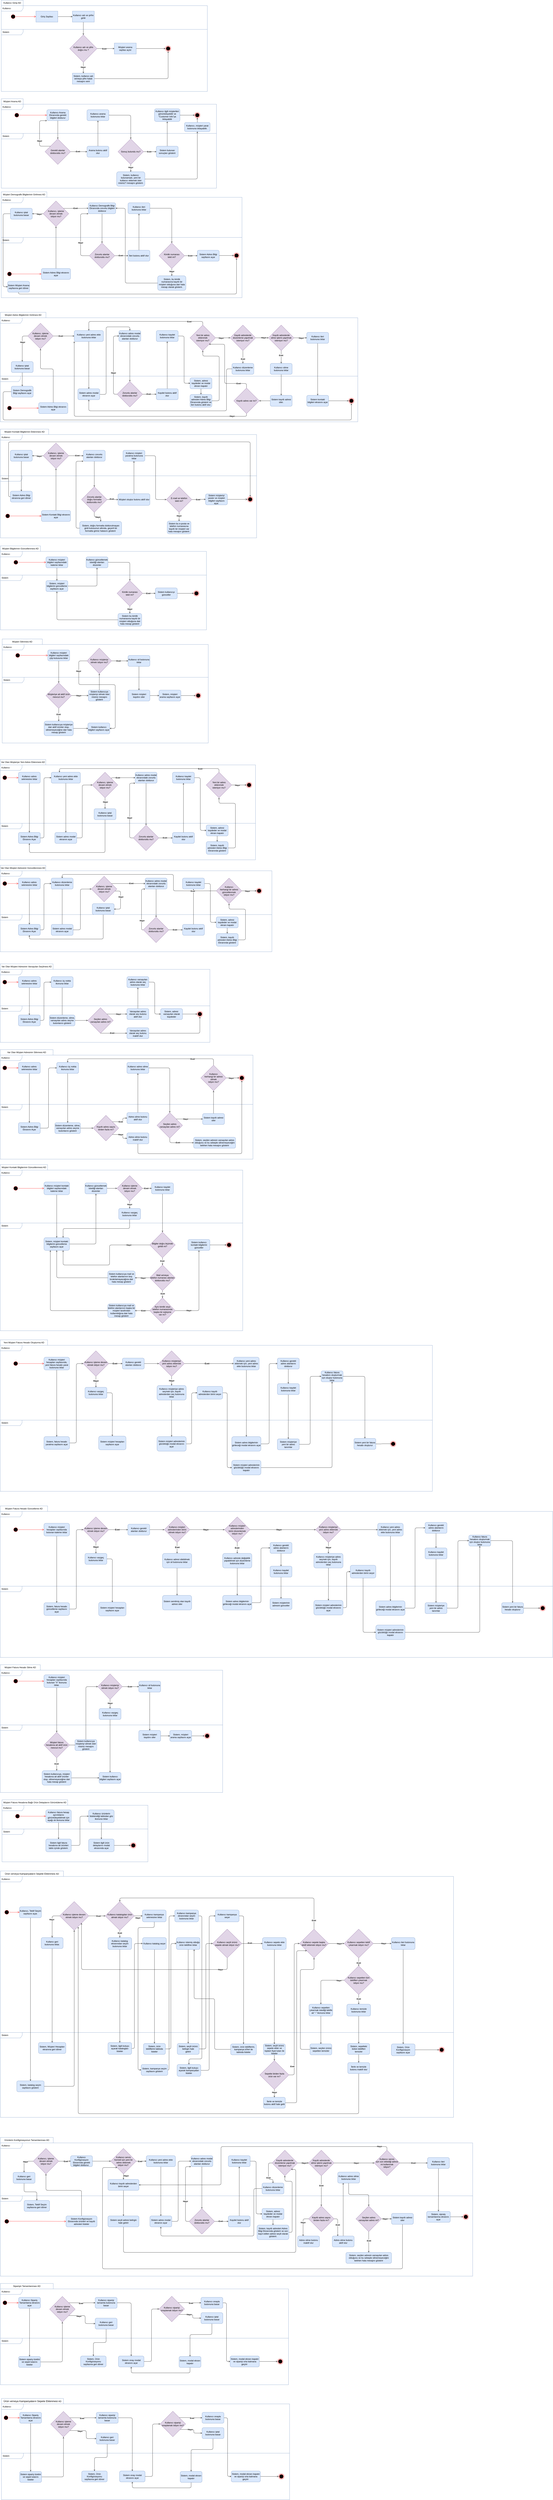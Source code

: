 <mxfile version="20.7.4" type="github">
  <diagram id="SmYG5MukR3YPICphpjvJ" name="Page-1">
    <mxGraphModel dx="2206" dy="2188" grid="1" gridSize="10" guides="1" tooltips="1" connect="1" arrows="1" fold="1" page="1" pageScale="1" pageWidth="850" pageHeight="1100" math="0" shadow="0">
      <root>
        <mxCell id="0" />
        <mxCell id="1" parent="0" />
        <mxCell id="8r8eFvfFpRtvFcE7tdO_-38" value="" style="edgeStyle=orthogonalEdgeStyle;rounded=1;orthogonalLoop=1;jettySize=auto;html=1;endArrow=open;endFill=0;" parent="1" edge="1">
          <mxGeometry relative="1" as="geometry">
            <mxPoint x="550" y="620" as="targetPoint" />
          </mxGeometry>
        </mxCell>
        <mxCell id="8r8eFvfFpRtvFcE7tdO_-44" style="edgeStyle=orthogonalEdgeStyle;rounded=0;orthogonalLoop=1;jettySize=auto;html=1;exitX=1;exitY=0.5;exitDx=0;exitDy=0;entryX=0;entryY=0.5;entryDx=0;entryDy=0;endArrow=open;endFill=0;" parent="1" edge="1">
          <mxGeometry relative="1" as="geometry">
            <mxPoint x="800" y="760" as="sourcePoint" />
          </mxGeometry>
        </mxCell>
        <mxCell id="8r8eFvfFpRtvFcE7tdO_-45" value="Evet" style="edgeLabel;html=1;align=center;verticalAlign=middle;resizable=0;points=[];fontStyle=1" parent="8r8eFvfFpRtvFcE7tdO_-44" vertex="1" connectable="0">
          <mxGeometry x="-0.119" relative="1" as="geometry">
            <mxPoint as="offset" />
          </mxGeometry>
        </mxCell>
        <mxCell id="8r8eFvfFpRtvFcE7tdO_-46" value="" style="edgeStyle=orthogonalEdgeStyle;rounded=1;orthogonalLoop=1;jettySize=auto;html=1;endArrow=open;endFill=0;" parent="1" edge="1">
          <mxGeometry relative="1" as="geometry">
            <mxPoint x="730" y="830" as="sourcePoint" />
          </mxGeometry>
        </mxCell>
        <mxCell id="8r8eFvfFpRtvFcE7tdO_-47" value="Hayır" style="edgeLabel;html=1;align=center;verticalAlign=middle;resizable=0;points=[];fontStyle=1" parent="8r8eFvfFpRtvFcE7tdO_-46" vertex="1" connectable="0">
          <mxGeometry x="-0.215" relative="1" as="geometry">
            <mxPoint as="offset" />
          </mxGeometry>
        </mxCell>
        <mxCell id="MXVArh-bOWx9lQgPEuOU-3" value="Sistem" style="shape=umlFrame;whiteSpace=wrap;html=1;width=120;height=30;boundedLbl=1;verticalAlign=middle;align=left;spacingLeft=5;fillColor=none;strokeColor=#6c8ebf;" vertex="1" parent="1">
          <mxGeometry x="20" y="-920" width="1130" height="340" as="geometry" />
        </mxCell>
        <mxCell id="MXVArh-bOWx9lQgPEuOU-4" value="Kullanıcı" style="shape=umlFrame;whiteSpace=wrap;html=1;width=120;height=30;boundedLbl=1;verticalAlign=middle;align=left;spacingLeft=5;fillColor=none;strokeColor=#6c8ebf;" vertex="1" parent="1">
          <mxGeometry x="20" y="-1050" width="1130" height="130" as="geometry" />
        </mxCell>
        <mxCell id="MXVArh-bOWx9lQgPEuOU-5" value="" style="ellipse;html=1;shape=startState;fillColor=#000000;strokeColor=#ff0000;" vertex="1" parent="1">
          <mxGeometry x="70" y="-1005" width="30" height="30" as="geometry" />
        </mxCell>
        <mxCell id="MXVArh-bOWx9lQgPEuOU-6" value="" style="edgeStyle=orthogonalEdgeStyle;html=1;verticalAlign=bottom;endArrow=open;endSize=8;strokeColor=#ff0000;rounded=0;entryX=0;entryY=0.5;entryDx=0;entryDy=0;" edge="1" parent="1" source="MXVArh-bOWx9lQgPEuOU-5" target="MXVArh-bOWx9lQgPEuOU-8">
          <mxGeometry relative="1" as="geometry">
            <mxPoint x="85" y="-915" as="targetPoint" />
          </mxGeometry>
        </mxCell>
        <mxCell id="MXVArh-bOWx9lQgPEuOU-7" value="" style="edgeStyle=orthogonalEdgeStyle;rounded=0;orthogonalLoop=1;jettySize=auto;html=1;endArrow=open;endFill=0;" edge="1" parent="1" source="MXVArh-bOWx9lQgPEuOU-8" target="MXVArh-bOWx9lQgPEuOU-10">
          <mxGeometry relative="1" as="geometry" />
        </mxCell>
        <mxCell id="MXVArh-bOWx9lQgPEuOU-8" value="Giriş Sayfası" style="whiteSpace=wrap;html=1;fillColor=#dae8fc;strokeColor=#6c8ebf;" vertex="1" parent="1">
          <mxGeometry x="210" y="-1020" width="120" height="60" as="geometry" />
        </mxCell>
        <mxCell id="MXVArh-bOWx9lQgPEuOU-9" value="" style="edgeStyle=orthogonalEdgeStyle;rounded=0;orthogonalLoop=1;jettySize=auto;html=1;endArrow=open;endFill=0;" edge="1" parent="1" source="MXVArh-bOWx9lQgPEuOU-10" target="MXVArh-bOWx9lQgPEuOU-15">
          <mxGeometry relative="1" as="geometry" />
        </mxCell>
        <mxCell id="MXVArh-bOWx9lQgPEuOU-10" value="Kullanıcı adı ve şirfre girilir" style="whiteSpace=wrap;html=1;fillColor=#dae8fc;strokeColor=#6c8ebf;" vertex="1" parent="1">
          <mxGeometry x="410" y="-1020" width="120" height="60" as="geometry" />
        </mxCell>
        <mxCell id="MXVArh-bOWx9lQgPEuOU-11" value="" style="edgeStyle=orthogonalEdgeStyle;rounded=0;orthogonalLoop=1;jettySize=auto;html=1;endArrow=open;endFill=0;" edge="1" parent="1" source="MXVArh-bOWx9lQgPEuOU-15" target="MXVArh-bOWx9lQgPEuOU-17">
          <mxGeometry relative="1" as="geometry" />
        </mxCell>
        <mxCell id="MXVArh-bOWx9lQgPEuOU-12" value="&lt;b&gt;Evet&lt;/b&gt;" style="edgeLabel;html=1;align=center;verticalAlign=middle;resizable=0;points=[];" vertex="1" connectable="0" parent="MXVArh-bOWx9lQgPEuOU-11">
          <mxGeometry x="-0.171" y="-1" relative="1" as="geometry">
            <mxPoint as="offset" />
          </mxGeometry>
        </mxCell>
        <mxCell id="MXVArh-bOWx9lQgPEuOU-13" value="" style="edgeStyle=orthogonalEdgeStyle;rounded=0;orthogonalLoop=1;jettySize=auto;html=1;endArrow=open;endFill=0;" edge="1" parent="1" source="MXVArh-bOWx9lQgPEuOU-15" target="MXVArh-bOWx9lQgPEuOU-19">
          <mxGeometry relative="1" as="geometry" />
        </mxCell>
        <mxCell id="MXVArh-bOWx9lQgPEuOU-14" value="&lt;b&gt;Hayır&lt;/b&gt;" style="edgeLabel;html=1;align=center;verticalAlign=middle;resizable=0;points=[];" vertex="1" connectable="0" parent="MXVArh-bOWx9lQgPEuOU-13">
          <mxGeometry x="-0.101" y="-1" relative="1" as="geometry">
            <mxPoint as="offset" />
          </mxGeometry>
        </mxCell>
        <mxCell id="MXVArh-bOWx9lQgPEuOU-15" value="Kullanıcı adı ve şifre &lt;br&gt;doğru mu ?" style="rhombus;whiteSpace=wrap;html=1;fillColor=#e1d5e7;strokeColor=#9673a6;" vertex="1" parent="1">
          <mxGeometry x="395" y="-890" width="150" height="150" as="geometry" />
        </mxCell>
        <mxCell id="MXVArh-bOWx9lQgPEuOU-16" style="edgeStyle=orthogonalEdgeStyle;rounded=0;orthogonalLoop=1;jettySize=auto;html=1;entryX=0;entryY=0.5;entryDx=0;entryDy=0;endArrow=open;endFill=0;" edge="1" parent="1" source="MXVArh-bOWx9lQgPEuOU-17" target="MXVArh-bOWx9lQgPEuOU-20">
          <mxGeometry relative="1" as="geometry" />
        </mxCell>
        <mxCell id="MXVArh-bOWx9lQgPEuOU-17" value="Müşteri arama sayfası açılır" style="whiteSpace=wrap;html=1;fillColor=#dae8fc;strokeColor=#6c8ebf;" vertex="1" parent="1">
          <mxGeometry x="640" y="-845" width="120" height="60" as="geometry" />
        </mxCell>
        <mxCell id="MXVArh-bOWx9lQgPEuOU-18" style="edgeStyle=orthogonalEdgeStyle;rounded=1;orthogonalLoop=1;jettySize=auto;html=1;entryX=0.5;entryY=1;entryDx=0;entryDy=0;endArrow=open;endFill=0;" edge="1" parent="1" source="MXVArh-bOWx9lQgPEuOU-19" target="MXVArh-bOWx9lQgPEuOU-20">
          <mxGeometry relative="1" as="geometry" />
        </mxCell>
        <mxCell id="MXVArh-bOWx9lQgPEuOU-19" value="Sistem, kullanıcı adı ve/veya şifre hatalı mesajını verir" style="whiteSpace=wrap;html=1;fillColor=#dae8fc;strokeColor=#6c8ebf;" vertex="1" parent="1">
          <mxGeometry x="410" y="-680" width="120" height="60" as="geometry" />
        </mxCell>
        <mxCell id="MXVArh-bOWx9lQgPEuOU-20" value="" style="ellipse;html=1;shape=endState;fillColor=#000000;strokeColor=#ff0000;" vertex="1" parent="1">
          <mxGeometry x="920" y="-830" width="30" height="30" as="geometry" />
        </mxCell>
        <mxCell id="MXVArh-bOWx9lQgPEuOU-21" value="Kullanıcı Girişi AD" style="rounded=0;whiteSpace=wrap;html=1;fillColor=none;strokeColor=#6c8ebf;" vertex="1" parent="1">
          <mxGeometry x="20" y="-1080" width="120" height="30" as="geometry" />
        </mxCell>
        <mxCell id="MXVArh-bOWx9lQgPEuOU-22" value="Sistem" style="shape=umlFrame;whiteSpace=wrap;html=1;width=120;height=30;boundedLbl=1;verticalAlign=middle;align=left;spacingLeft=5;fillColor=none;strokeColor=#6c8ebf;" vertex="1" parent="1">
          <mxGeometry x="20" y="-350" width="1180" height="300" as="geometry" />
        </mxCell>
        <mxCell id="MXVArh-bOWx9lQgPEuOU-23" value="Kullanıcı" style="shape=umlFrame;whiteSpace=wrap;html=1;width=120;height=30;boundedLbl=1;verticalAlign=middle;align=left;spacingLeft=5;fillColor=none;strokeColor=#6c8ebf;" vertex="1" parent="1">
          <mxGeometry x="20" y="-510" width="1180" height="160" as="geometry" />
        </mxCell>
        <mxCell id="MXVArh-bOWx9lQgPEuOU-24" value="" style="edgeStyle=orthogonalEdgeStyle;rounded=1;orthogonalLoop=1;jettySize=auto;html=1;endArrow=open;endFill=0;" edge="1" parent="1" source="MXVArh-bOWx9lQgPEuOU-25" target="MXVArh-bOWx9lQgPEuOU-30">
          <mxGeometry relative="1" as="geometry" />
        </mxCell>
        <mxCell id="MXVArh-bOWx9lQgPEuOU-25" value="Kullanıcı Arama Ekranında gerekli bilgileri doldurur" style="rounded=1;whiteSpace=wrap;html=1;fillStyle=auto;fillColor=#dae8fc;strokeColor=#6c8ebf;" vertex="1" parent="1">
          <mxGeometry x="270" y="-480" width="120" height="60" as="geometry" />
        </mxCell>
        <mxCell id="MXVArh-bOWx9lQgPEuOU-26" value="" style="edgeStyle=orthogonalEdgeStyle;rounded=0;orthogonalLoop=1;jettySize=auto;html=1;endArrow=open;endFill=0;" edge="1" parent="1" source="MXVArh-bOWx9lQgPEuOU-30" target="MXVArh-bOWx9lQgPEuOU-32">
          <mxGeometry relative="1" as="geometry" />
        </mxCell>
        <mxCell id="MXVArh-bOWx9lQgPEuOU-27" value="Evet" style="edgeLabel;html=1;align=center;verticalAlign=middle;resizable=0;points=[];fontStyle=1" vertex="1" connectable="0" parent="MXVArh-bOWx9lQgPEuOU-26">
          <mxGeometry x="-0.119" y="1" relative="1" as="geometry">
            <mxPoint as="offset" />
          </mxGeometry>
        </mxCell>
        <mxCell id="MXVArh-bOWx9lQgPEuOU-28" style="edgeStyle=orthogonalEdgeStyle;rounded=1;orthogonalLoop=1;jettySize=auto;html=1;entryX=0;entryY=1;entryDx=0;entryDy=0;endArrow=open;endFill=0;" edge="1" parent="1" source="MXVArh-bOWx9lQgPEuOU-30" target="MXVArh-bOWx9lQgPEuOU-25">
          <mxGeometry relative="1" as="geometry">
            <Array as="points">
              <mxPoint x="230" y="-280" />
              <mxPoint x="230" y="-420" />
            </Array>
          </mxGeometry>
        </mxCell>
        <mxCell id="MXVArh-bOWx9lQgPEuOU-29" value="Hayır" style="edgeLabel;html=1;align=center;verticalAlign=middle;resizable=0;points=[];fontStyle=1" vertex="1" connectable="0" parent="MXVArh-bOWx9lQgPEuOU-28">
          <mxGeometry x="-0.255" relative="1" as="geometry">
            <mxPoint as="offset" />
          </mxGeometry>
        </mxCell>
        <mxCell id="MXVArh-bOWx9lQgPEuOU-30" value="Gerekli alanlar &lt;br&gt;dolduruldu mu?" style="rhombus;whiteSpace=wrap;html=1;fillColor=#e1d5e7;rounded=0;fillStyle=auto;strokeColor=#9673a6;" vertex="1" parent="1">
          <mxGeometry x="260" y="-320" width="140" height="140" as="geometry" />
        </mxCell>
        <mxCell id="MXVArh-bOWx9lQgPEuOU-31" value="" style="edgeStyle=orthogonalEdgeStyle;rounded=1;orthogonalLoop=1;jettySize=auto;html=1;endArrow=open;endFill=0;" edge="1" parent="1" source="MXVArh-bOWx9lQgPEuOU-32" target="MXVArh-bOWx9lQgPEuOU-34">
          <mxGeometry relative="1" as="geometry" />
        </mxCell>
        <mxCell id="MXVArh-bOWx9lQgPEuOU-32" value="Arama butonu aktif olur" style="whiteSpace=wrap;html=1;fillColor=#dae8fc;rounded=1;fillStyle=auto;strokeColor=#6c8ebf;" vertex="1" parent="1">
          <mxGeometry x="490" y="-280" width="120" height="60" as="geometry" />
        </mxCell>
        <mxCell id="MXVArh-bOWx9lQgPEuOU-33" style="edgeStyle=orthogonalEdgeStyle;rounded=1;orthogonalLoop=1;jettySize=auto;html=1;exitX=1;exitY=0.5;exitDx=0;exitDy=0;entryX=0.5;entryY=0;entryDx=0;entryDy=0;endArrow=open;endFill=0;" edge="1" parent="1" source="MXVArh-bOWx9lQgPEuOU-34" target="MXVArh-bOWx9lQgPEuOU-43">
          <mxGeometry relative="1" as="geometry" />
        </mxCell>
        <mxCell id="MXVArh-bOWx9lQgPEuOU-34" value="Kullanıcı arama butonuna tıklar" style="whiteSpace=wrap;html=1;fillColor=#dae8fc;rounded=1;fillStyle=auto;strokeColor=#6c8ebf;" vertex="1" parent="1">
          <mxGeometry x="490" y="-480" width="120" height="60" as="geometry" />
        </mxCell>
        <mxCell id="MXVArh-bOWx9lQgPEuOU-35" value="" style="edgeStyle=orthogonalEdgeStyle;rounded=1;orthogonalLoop=1;jettySize=auto;html=1;endArrow=open;endFill=0;" edge="1" parent="1" source="MXVArh-bOWx9lQgPEuOU-36" target="MXVArh-bOWx9lQgPEuOU-38">
          <mxGeometry relative="1" as="geometry" />
        </mxCell>
        <mxCell id="MXVArh-bOWx9lQgPEuOU-36" value="Sistem bulunan sonuçları gösterir" style="whiteSpace=wrap;html=1;fillColor=#dae8fc;rounded=1;fillStyle=auto;strokeColor=#6c8ebf;" vertex="1" parent="1">
          <mxGeometry x="870" y="-280" width="120" height="60" as="geometry" />
        </mxCell>
        <mxCell id="MXVArh-bOWx9lQgPEuOU-37" style="edgeStyle=orthogonalEdgeStyle;rounded=1;orthogonalLoop=1;jettySize=auto;html=1;exitX=1;exitY=0.5;exitDx=0;exitDy=0;entryX=0;entryY=0.5;entryDx=0;entryDy=0;endArrow=open;endFill=0;" edge="1" parent="1" source="MXVArh-bOWx9lQgPEuOU-38">
          <mxGeometry relative="1" as="geometry">
            <mxPoint x="1080" y="-450" as="targetPoint" />
          </mxGeometry>
        </mxCell>
        <mxCell id="MXVArh-bOWx9lQgPEuOU-38" value="Kullanıcı ilgili müşterileri görüntülüyebilir ve &quot;Customer Info&quot;ya tıklayabilir" style="whiteSpace=wrap;html=1;fillColor=#dae8fc;rounded=1;fillStyle=auto;strokeColor=#6c8ebf;" vertex="1" parent="1">
          <mxGeometry x="860" y="-485" width="140" height="70" as="geometry" />
        </mxCell>
        <mxCell id="MXVArh-bOWx9lQgPEuOU-39" style="edgeStyle=orthogonalEdgeStyle;rounded=0;orthogonalLoop=1;jettySize=auto;html=1;exitX=1;exitY=0.5;exitDx=0;exitDy=0;entryX=0;entryY=0.5;entryDx=0;entryDy=0;endArrow=open;endFill=0;" edge="1" parent="1" source="MXVArh-bOWx9lQgPEuOU-43" target="MXVArh-bOWx9lQgPEuOU-36">
          <mxGeometry relative="1" as="geometry" />
        </mxCell>
        <mxCell id="MXVArh-bOWx9lQgPEuOU-40" value="Evet" style="edgeLabel;html=1;align=center;verticalAlign=middle;resizable=0;points=[];fontStyle=1" vertex="1" connectable="0" parent="MXVArh-bOWx9lQgPEuOU-39">
          <mxGeometry x="-0.119" relative="1" as="geometry">
            <mxPoint as="offset" />
          </mxGeometry>
        </mxCell>
        <mxCell id="MXVArh-bOWx9lQgPEuOU-41" value="" style="edgeStyle=orthogonalEdgeStyle;rounded=1;orthogonalLoop=1;jettySize=auto;html=1;endArrow=open;endFill=0;" edge="1" parent="1" source="MXVArh-bOWx9lQgPEuOU-43" target="MXVArh-bOWx9lQgPEuOU-44">
          <mxGeometry relative="1" as="geometry" />
        </mxCell>
        <mxCell id="MXVArh-bOWx9lQgPEuOU-42" value="Hayır" style="edgeLabel;html=1;align=center;verticalAlign=middle;resizable=0;points=[];fontStyle=1" vertex="1" connectable="0" parent="MXVArh-bOWx9lQgPEuOU-41">
          <mxGeometry x="-0.215" relative="1" as="geometry">
            <mxPoint as="offset" />
          </mxGeometry>
        </mxCell>
        <mxCell id="MXVArh-bOWx9lQgPEuOU-43" value="Sonuç bulundu mu?" style="rhombus;whiteSpace=wrap;html=1;fillColor=#e1d5e7;rounded=0;fillStyle=auto;strokeColor=#9673a6;" vertex="1" parent="1">
          <mxGeometry x="660" y="-320" width="140" height="140" as="geometry" />
        </mxCell>
        <mxCell id="MXVArh-bOWx9lQgPEuOU-841" style="edgeStyle=orthogonalEdgeStyle;rounded=1;orthogonalLoop=1;jettySize=auto;html=1;entryX=0.5;entryY=1;entryDx=0;entryDy=0;endArrow=open;endFill=0;" edge="1" parent="1" source="MXVArh-bOWx9lQgPEuOU-44" target="MXVArh-bOWx9lQgPEuOU-840">
          <mxGeometry relative="1" as="geometry" />
        </mxCell>
        <mxCell id="MXVArh-bOWx9lQgPEuOU-44" value="Sistem, kullanıcı bulunamadı, yeni bir kullanıcı eklemek ister misiniz? mesajını gösterir." style="whiteSpace=wrap;html=1;fillColor=#dae8fc;rounded=1;fillStyle=auto;strokeColor=#6c8ebf;glass=0;" vertex="1" parent="1">
          <mxGeometry x="652.5" y="-140" width="155" height="80" as="geometry" />
        </mxCell>
        <mxCell id="MXVArh-bOWx9lQgPEuOU-45" value="" style="ellipse;html=1;shape=startState;fillColor=#000000;strokeColor=#ff0000;" vertex="1" parent="1">
          <mxGeometry x="90" y="-465" width="30" height="30" as="geometry" />
        </mxCell>
        <mxCell id="MXVArh-bOWx9lQgPEuOU-46" value="" style="edgeStyle=orthogonalEdgeStyle;html=1;verticalAlign=bottom;endArrow=open;endSize=8;strokeColor=#ff0000;rounded=0;entryX=0;entryY=0.5;entryDx=0;entryDy=0;" edge="1" parent="1" source="MXVArh-bOWx9lQgPEuOU-45" target="MXVArh-bOWx9lQgPEuOU-25">
          <mxGeometry relative="1" as="geometry">
            <mxPoint x="125" y="-260" as="targetPoint" />
          </mxGeometry>
        </mxCell>
        <mxCell id="MXVArh-bOWx9lQgPEuOU-47" value="" style="ellipse;html=1;shape=endState;fillColor=#000000;strokeColor=#ff0000;" vertex="1" parent="1">
          <mxGeometry x="1080" y="-465" width="30" height="30" as="geometry" />
        </mxCell>
        <mxCell id="MXVArh-bOWx9lQgPEuOU-48" value="Müşteri Arama AD" style="rounded=0;whiteSpace=wrap;html=1;fillColor=none;strokeColor=#6c8ebf;" vertex="1" parent="1">
          <mxGeometry x="20" y="-540" width="120" height="30" as="geometry" />
        </mxCell>
        <mxCell id="MXVArh-bOWx9lQgPEuOU-49" value="Sistem" style="shape=umlFrame;whiteSpace=wrap;html=1;width=120;height=30;boundedLbl=1;verticalAlign=middle;align=left;spacingLeft=5;fillColor=none;strokeColor=#6c8ebf;" vertex="1" parent="1">
          <mxGeometry x="20" y="220" width="1320" height="330" as="geometry" />
        </mxCell>
        <mxCell id="MXVArh-bOWx9lQgPEuOU-50" value="Kullanıcı" style="shape=umlFrame;whiteSpace=wrap;html=1;width=120;height=30;boundedLbl=1;verticalAlign=middle;align=left;spacingLeft=5;fillColor=none;strokeColor=#6c8ebf;" vertex="1" parent="1">
          <mxGeometry x="20" width="1320" height="220" as="geometry" />
        </mxCell>
        <mxCell id="MXVArh-bOWx9lQgPEuOU-51" value="" style="edgeStyle=orthogonalEdgeStyle;rounded=1;orthogonalLoop=1;jettySize=auto;html=1;endArrow=open;endFill=0;" edge="1" parent="1" source="MXVArh-bOWx9lQgPEuOU-52" target="MXVArh-bOWx9lQgPEuOU-57">
          <mxGeometry relative="1" as="geometry" />
        </mxCell>
        <mxCell id="MXVArh-bOWx9lQgPEuOU-52" value="Kullanıcı Demografik Bilgi Ekranında zorunlu bilgileri doldurur" style="rounded=1;whiteSpace=wrap;html=1;fillStyle=auto;fillColor=#dae8fc;strokeColor=#6c8ebf;" vertex="1" parent="1">
          <mxGeometry x="497.5" y="30" width="150" height="60" as="geometry" />
        </mxCell>
        <mxCell id="MXVArh-bOWx9lQgPEuOU-53" value="" style="edgeStyle=orthogonalEdgeStyle;rounded=0;orthogonalLoop=1;jettySize=auto;html=1;endArrow=open;endFill=0;" edge="1" parent="1" source="MXVArh-bOWx9lQgPEuOU-57" target="MXVArh-bOWx9lQgPEuOU-59">
          <mxGeometry relative="1" as="geometry" />
        </mxCell>
        <mxCell id="MXVArh-bOWx9lQgPEuOU-54" value="Evet" style="edgeLabel;html=1;align=center;verticalAlign=middle;resizable=0;points=[];fontStyle=1" vertex="1" connectable="0" parent="MXVArh-bOWx9lQgPEuOU-53">
          <mxGeometry x="-0.119" y="1" relative="1" as="geometry">
            <mxPoint as="offset" />
          </mxGeometry>
        </mxCell>
        <mxCell id="MXVArh-bOWx9lQgPEuOU-55" style="edgeStyle=orthogonalEdgeStyle;rounded=1;orthogonalLoop=1;jettySize=auto;html=1;entryX=0;entryY=1;entryDx=0;entryDy=0;exitX=0;exitY=0.5;exitDx=0;exitDy=0;endArrow=open;endFill=0;" edge="1" parent="1" source="MXVArh-bOWx9lQgPEuOU-57" target="MXVArh-bOWx9lQgPEuOU-52">
          <mxGeometry relative="1" as="geometry">
            <Array as="points">
              <mxPoint x="455" y="320" />
              <mxPoint x="455" y="90" />
            </Array>
          </mxGeometry>
        </mxCell>
        <mxCell id="MXVArh-bOWx9lQgPEuOU-56" value="Hayır" style="edgeLabel;html=1;align=center;verticalAlign=middle;resizable=0;points=[];fontStyle=1" vertex="1" connectable="0" parent="MXVArh-bOWx9lQgPEuOU-55">
          <mxGeometry x="-0.255" relative="1" as="geometry">
            <mxPoint as="offset" />
          </mxGeometry>
        </mxCell>
        <mxCell id="MXVArh-bOWx9lQgPEuOU-57" value="Zorunlu alanlar &lt;br&gt;dolduruldu mu?" style="rhombus;whiteSpace=wrap;html=1;fillColor=#e1d5e7;rounded=0;fillStyle=auto;strokeColor=#9673a6;" vertex="1" parent="1">
          <mxGeometry x="502.5" y="250" width="140" height="140" as="geometry" />
        </mxCell>
        <mxCell id="MXVArh-bOWx9lQgPEuOU-58" value="" style="edgeStyle=orthogonalEdgeStyle;rounded=1;orthogonalLoop=1;jettySize=auto;html=1;endArrow=open;endFill=0;" edge="1" parent="1" source="MXVArh-bOWx9lQgPEuOU-59" target="MXVArh-bOWx9lQgPEuOU-61">
          <mxGeometry relative="1" as="geometry" />
        </mxCell>
        <mxCell id="MXVArh-bOWx9lQgPEuOU-59" value="İleri butonu aktif olur" style="whiteSpace=wrap;html=1;fillColor=#dae8fc;rounded=1;fillStyle=auto;strokeColor=#6c8ebf;" vertex="1" parent="1">
          <mxGeometry x="715" y="290" width="120" height="60" as="geometry" />
        </mxCell>
        <mxCell id="MXVArh-bOWx9lQgPEuOU-60" style="edgeStyle=orthogonalEdgeStyle;rounded=1;orthogonalLoop=1;jettySize=auto;html=1;exitX=1;exitY=0.5;exitDx=0;exitDy=0;entryX=0.5;entryY=0;entryDx=0;entryDy=0;endArrow=open;endFill=0;" edge="1" parent="1" source="MXVArh-bOWx9lQgPEuOU-61" target="MXVArh-bOWx9lQgPEuOU-68">
          <mxGeometry relative="1" as="geometry" />
        </mxCell>
        <mxCell id="MXVArh-bOWx9lQgPEuOU-61" value="Kullanıcı ileri butonuna tıklar" style="whiteSpace=wrap;html=1;fillColor=#dae8fc;rounded=1;fillStyle=auto;strokeColor=#6c8ebf;" vertex="1" parent="1">
          <mxGeometry x="715" y="30" width="120" height="60" as="geometry" />
        </mxCell>
        <mxCell id="MXVArh-bOWx9lQgPEuOU-62" value="Sistem Adres Bilgi sayfasını açar" style="whiteSpace=wrap;html=1;fillColor=#dae8fc;rounded=1;fillStyle=auto;strokeColor=#6c8ebf;" vertex="1" parent="1">
          <mxGeometry x="1095" y="290" width="120" height="60" as="geometry" />
        </mxCell>
        <mxCell id="MXVArh-bOWx9lQgPEuOU-63" style="edgeStyle=orthogonalEdgeStyle;rounded=1;orthogonalLoop=1;jettySize=auto;html=1;exitX=1;exitY=0.5;exitDx=0;exitDy=0;entryX=0;entryY=0.5;entryDx=0;entryDy=0;endArrow=open;endFill=0;" edge="1" parent="1">
          <mxGeometry relative="1" as="geometry">
            <mxPoint x="1295" y="319" as="targetPoint" />
            <mxPoint x="1215" y="319" as="sourcePoint" />
          </mxGeometry>
        </mxCell>
        <mxCell id="MXVArh-bOWx9lQgPEuOU-64" style="edgeStyle=orthogonalEdgeStyle;rounded=0;orthogonalLoop=1;jettySize=auto;html=1;exitX=1;exitY=0.5;exitDx=0;exitDy=0;entryX=0;entryY=0.5;entryDx=0;entryDy=0;endArrow=open;endFill=0;" edge="1" parent="1" source="MXVArh-bOWx9lQgPEuOU-68" target="MXVArh-bOWx9lQgPEuOU-62">
          <mxGeometry relative="1" as="geometry" />
        </mxCell>
        <mxCell id="MXVArh-bOWx9lQgPEuOU-65" value="Evet" style="edgeLabel;html=1;align=center;verticalAlign=middle;resizable=0;points=[];fontStyle=1" vertex="1" connectable="0" parent="MXVArh-bOWx9lQgPEuOU-64">
          <mxGeometry x="-0.119" relative="1" as="geometry">
            <mxPoint as="offset" />
          </mxGeometry>
        </mxCell>
        <mxCell id="MXVArh-bOWx9lQgPEuOU-66" value="" style="edgeStyle=orthogonalEdgeStyle;rounded=1;orthogonalLoop=1;jettySize=auto;html=1;endArrow=open;endFill=0;" edge="1" parent="1" source="MXVArh-bOWx9lQgPEuOU-68" target="MXVArh-bOWx9lQgPEuOU-70">
          <mxGeometry relative="1" as="geometry" />
        </mxCell>
        <mxCell id="MXVArh-bOWx9lQgPEuOU-67" value="Hayır" style="edgeLabel;html=1;align=center;verticalAlign=middle;resizable=0;points=[];fontStyle=1" vertex="1" connectable="0" parent="MXVArh-bOWx9lQgPEuOU-66">
          <mxGeometry x="-0.215" relative="1" as="geometry">
            <mxPoint as="offset" />
          </mxGeometry>
        </mxCell>
        <mxCell id="MXVArh-bOWx9lQgPEuOU-68" value="Kimlik numarası &lt;br&gt;tekil mi?" style="rhombus;whiteSpace=wrap;html=1;fillColor=#e1d5e7;rounded=0;fillStyle=auto;strokeColor=#9673a6;" vertex="1" parent="1">
          <mxGeometry x="885" y="250" width="140" height="140" as="geometry" />
        </mxCell>
        <mxCell id="MXVArh-bOWx9lQgPEuOU-69" style="edgeStyle=orthogonalEdgeStyle;rounded=1;orthogonalLoop=1;jettySize=auto;html=1;entryX=1;entryY=0.5;entryDx=0;entryDy=0;strokeWidth=1;endArrow=open;endFill=0;" edge="1" parent="1" source="MXVArh-bOWx9lQgPEuOU-70" target="MXVArh-bOWx9lQgPEuOU-52">
          <mxGeometry relative="1" as="geometry">
            <Array as="points">
              <mxPoint x="700" y="470" />
              <mxPoint x="700" y="60" />
            </Array>
          </mxGeometry>
        </mxCell>
        <mxCell id="MXVArh-bOWx9lQgPEuOU-70" value="Sistem, bu kimlik numarasına kayıtlı bir müşteri olduğuna dair hata mesajı olarak gösterir." style="whiteSpace=wrap;html=1;fillColor=#dae8fc;rounded=1;fillStyle=auto;strokeColor=#6c8ebf;glass=0;" vertex="1" parent="1">
          <mxGeometry x="877.5" y="430" width="155" height="80" as="geometry" />
        </mxCell>
        <mxCell id="MXVArh-bOWx9lQgPEuOU-71" value="" style="ellipse;html=1;shape=startState;fillColor=#000000;strokeColor=#ff0000;" vertex="1" parent="1">
          <mxGeometry x="50" y="405" width="30" height="30" as="geometry" />
        </mxCell>
        <mxCell id="MXVArh-bOWx9lQgPEuOU-72" value="" style="edgeStyle=orthogonalEdgeStyle;html=1;verticalAlign=bottom;endArrow=open;endSize=8;strokeColor=#ff0000;rounded=0;exitX=0.91;exitY=0.503;exitDx=0;exitDy=0;exitPerimeter=0;entryX=0;entryY=0.5;entryDx=0;entryDy=0;" edge="1" parent="1" source="MXVArh-bOWx9lQgPEuOU-71" target="MXVArh-bOWx9lQgPEuOU-412">
          <mxGeometry relative="1" as="geometry">
            <mxPoint x="160" y="425" as="targetPoint" />
            <mxPoint x="70" y="425" as="sourcePoint" />
            <Array as="points">
              <mxPoint x="77" y="420" />
            </Array>
          </mxGeometry>
        </mxCell>
        <mxCell id="MXVArh-bOWx9lQgPEuOU-73" value="" style="ellipse;html=1;shape=endState;fillColor=#000000;strokeColor=#ff0000;" vertex="1" parent="1">
          <mxGeometry x="1295" y="304" width="30" height="30" as="geometry" />
        </mxCell>
        <mxCell id="MXVArh-bOWx9lQgPEuOU-74" value="Müşteri Demografik Bilgilerinin Girilmesi AD" style="rounded=0;whiteSpace=wrap;html=1;fillColor=none;strokeColor=#6c8ebf;" vertex="1" parent="1">
          <mxGeometry x="20" y="-30" width="250" height="30" as="geometry" />
        </mxCell>
        <mxCell id="MXVArh-bOWx9lQgPEuOU-75" value="Sistem" style="shape=umlFrame;whiteSpace=wrap;html=1;width=110;height=30;boundedLbl=1;verticalAlign=middle;align=left;spacingLeft=5;fillColor=none;strokeColor=#6c8ebf;" vertex="1" parent="1">
          <mxGeometry x="15" y="980" width="1960" height="250" as="geometry" />
        </mxCell>
        <mxCell id="MXVArh-bOWx9lQgPEuOU-76" value="Kullanıcı" style="shape=umlFrame;whiteSpace=wrap;html=1;width=120;height=30;boundedLbl=1;verticalAlign=middle;align=left;spacingLeft=5;fillColor=none;strokeColor=#6c8ebf;" vertex="1" parent="1">
          <mxGeometry x="15" y="660" width="1960" height="320" as="geometry" />
        </mxCell>
        <mxCell id="MXVArh-bOWx9lQgPEuOU-77" style="edgeStyle=orthogonalEdgeStyle;curved=1;rounded=0;orthogonalLoop=1;jettySize=auto;html=1;entryX=0.5;entryY=0;entryDx=0;entryDy=0;endArrow=open;endFill=0;" edge="1" parent="1" source="MXVArh-bOWx9lQgPEuOU-78" target="MXVArh-bOWx9lQgPEuOU-85">
          <mxGeometry relative="1" as="geometry" />
        </mxCell>
        <mxCell id="MXVArh-bOWx9lQgPEuOU-78" value="Kullanıcı yeni adres ekle butonuna tıklar" style="rounded=1;whiteSpace=wrap;html=1;fillStyle=auto;fillColor=#dae8fc;strokeColor=#6c8ebf;" vertex="1" parent="1">
          <mxGeometry x="420" y="730" width="160" height="60" as="geometry" />
        </mxCell>
        <mxCell id="MXVArh-bOWx9lQgPEuOU-79" style="edgeStyle=orthogonalEdgeStyle;rounded=1;orthogonalLoop=1;jettySize=auto;html=1;entryX=0;entryY=0.5;entryDx=0;entryDy=0;endArrow=open;endFill=0;" edge="1" parent="1" source="MXVArh-bOWx9lQgPEuOU-118" target="MXVArh-bOWx9lQgPEuOU-82">
          <mxGeometry relative="1" as="geometry">
            <mxPoint x="1925" y="1065" as="targetPoint" />
            <mxPoint x="1845" y="1065" as="sourcePoint" />
          </mxGeometry>
        </mxCell>
        <mxCell id="MXVArh-bOWx9lQgPEuOU-80" value="" style="ellipse;html=1;shape=startState;fillColor=#000000;strokeColor=#ff0000;" vertex="1" parent="1">
          <mxGeometry x="50" y="1140" width="30" height="30" as="geometry" />
        </mxCell>
        <mxCell id="MXVArh-bOWx9lQgPEuOU-81" value="" style="edgeStyle=orthogonalEdgeStyle;html=1;verticalAlign=bottom;endArrow=open;endSize=8;strokeColor=#ff0000;rounded=0;" edge="1" parent="1" source="MXVArh-bOWx9lQgPEuOU-80">
          <mxGeometry relative="1" as="geometry">
            <mxPoint x="225" y="1155" as="targetPoint" />
          </mxGeometry>
        </mxCell>
        <mxCell id="MXVArh-bOWx9lQgPEuOU-82" value="" style="ellipse;html=1;shape=endState;fillColor=#000000;strokeColor=#ff0000;" vertex="1" parent="1">
          <mxGeometry x="1925" y="1100" width="30" height="30" as="geometry" />
        </mxCell>
        <mxCell id="MXVArh-bOWx9lQgPEuOU-83" value="Müşteri Adres Bilgilerinin Girilmesi AD" style="rounded=0;whiteSpace=wrap;html=1;fillColor=none;strokeColor=#6c8ebf;" vertex="1" parent="1">
          <mxGeometry x="15" y="630" width="250" height="30" as="geometry" />
        </mxCell>
        <mxCell id="MXVArh-bOWx9lQgPEuOU-84" style="edgeStyle=orthogonalEdgeStyle;rounded=1;orthogonalLoop=1;jettySize=auto;html=1;entryX=0.5;entryY=0;entryDx=0;entryDy=0;exitX=1;exitY=0.5;exitDx=0;exitDy=0;endArrow=open;endFill=0;" edge="1" parent="1" source="MXVArh-bOWx9lQgPEuOU-85" target="MXVArh-bOWx9lQgPEuOU-87">
          <mxGeometry relative="1" as="geometry">
            <Array as="points">
              <mxPoint x="595" y="1080" />
              <mxPoint x="595" y="710" />
              <mxPoint x="725" y="710" />
            </Array>
          </mxGeometry>
        </mxCell>
        <mxCell id="MXVArh-bOWx9lQgPEuOU-85" value="Sistem adres modal ekranını açar" style="whiteSpace=wrap;html=1;fillColor=#dae8fc;rounded=1;fillStyle=auto;strokeColor=#6c8ebf;" vertex="1" parent="1">
          <mxGeometry x="440" y="1049" width="120" height="60" as="geometry" />
        </mxCell>
        <mxCell id="MXVArh-bOWx9lQgPEuOU-86" style="edgeStyle=orthogonalEdgeStyle;rounded=1;orthogonalLoop=1;jettySize=auto;html=1;entryX=0.5;entryY=0;entryDx=0;entryDy=0;elbow=vertical;endArrow=open;endFill=0;" edge="1" parent="1" source="MXVArh-bOWx9lQgPEuOU-87" target="MXVArh-bOWx9lQgPEuOU-88">
          <mxGeometry relative="1" as="geometry" />
        </mxCell>
        <mxCell id="MXVArh-bOWx9lQgPEuOU-87" value="Kullanıcı adres modal ekranındaki zorunlu alanları doldurur" style="whiteSpace=wrap;html=1;fillColor=#dae8fc;rounded=1;fillStyle=auto;strokeColor=#6c8ebf;" vertex="1" parent="1">
          <mxGeometry x="665" y="730" width="120" height="60" as="geometry" />
        </mxCell>
        <mxCell id="MXVArh-bOWx9lQgPEuOU-88" value="Zorunlu alanlar &lt;br&gt;dolduruldu mu?" style="rhombus;whiteSpace=wrap;html=1;fillColor=#e1d5e7;rounded=0;fillStyle=auto;strokeColor=#9673a6;" vertex="1" parent="1">
          <mxGeometry x="655" y="1009" width="140" height="140" as="geometry" />
        </mxCell>
        <mxCell id="MXVArh-bOWx9lQgPEuOU-89" style="edgeStyle=orthogonalEdgeStyle;rounded=1;orthogonalLoop=1;jettySize=auto;html=1;exitX=0;exitY=0.5;exitDx=0;exitDy=0;endArrow=open;endFill=0;" edge="1" parent="1" source="MXVArh-bOWx9lQgPEuOU-88" target="MXVArh-bOWx9lQgPEuOU-87">
          <mxGeometry relative="1" as="geometry">
            <Array as="points">
              <mxPoint x="635" y="1079" />
              <mxPoint x="635" y="760" />
            </Array>
            <mxPoint x="665" y="900.0" as="sourcePoint" />
            <mxPoint x="660" y="760.0" as="targetPoint" />
          </mxGeometry>
        </mxCell>
        <mxCell id="MXVArh-bOWx9lQgPEuOU-90" value="Hayır" style="edgeLabel;html=1;align=center;verticalAlign=middle;resizable=0;points=[];fontStyle=1" vertex="1" connectable="0" parent="MXVArh-bOWx9lQgPEuOU-89">
          <mxGeometry x="-0.255" relative="1" as="geometry">
            <mxPoint as="offset" />
          </mxGeometry>
        </mxCell>
        <mxCell id="MXVArh-bOWx9lQgPEuOU-91" value="" style="edgeStyle=orthogonalEdgeStyle;rounded=0;orthogonalLoop=1;jettySize=auto;html=1;endArrow=open;endFill=0;exitX=1;exitY=0.5;exitDx=0;exitDy=0;" edge="1" parent="1" source="MXVArh-bOWx9lQgPEuOU-88" target="MXVArh-bOWx9lQgPEuOU-94">
          <mxGeometry relative="1" as="geometry">
            <mxPoint x="795" y="1079.0" as="sourcePoint" />
          </mxGeometry>
        </mxCell>
        <mxCell id="MXVArh-bOWx9lQgPEuOU-92" value="Evet" style="edgeLabel;html=1;align=center;verticalAlign=middle;resizable=0;points=[];fontStyle=1" vertex="1" connectable="0" parent="MXVArh-bOWx9lQgPEuOU-91">
          <mxGeometry x="-0.119" y="1" relative="1" as="geometry">
            <mxPoint as="offset" />
          </mxGeometry>
        </mxCell>
        <mxCell id="MXVArh-bOWx9lQgPEuOU-93" style="edgeStyle=elbowEdgeStyle;rounded=1;orthogonalLoop=1;jettySize=auto;html=1;entryX=0.5;entryY=1;entryDx=0;entryDy=0;endArrow=open;endFill=0;" edge="1" parent="1" source="MXVArh-bOWx9lQgPEuOU-94" target="MXVArh-bOWx9lQgPEuOU-96">
          <mxGeometry relative="1" as="geometry" />
        </mxCell>
        <mxCell id="MXVArh-bOWx9lQgPEuOU-94" value="Kaydet butonu aktif olur" style="whiteSpace=wrap;html=1;fillColor=#dae8fc;rounded=1;fillStyle=auto;strokeColor=#6c8ebf;" vertex="1" parent="1">
          <mxGeometry x="870" y="1049" width="120" height="60" as="geometry" />
        </mxCell>
        <mxCell id="MXVArh-bOWx9lQgPEuOU-95" style="edgeStyle=elbowEdgeStyle;rounded=1;orthogonalLoop=1;jettySize=auto;html=1;endArrow=open;endFill=0;" edge="1" parent="1" source="MXVArh-bOWx9lQgPEuOU-96" target="MXVArh-bOWx9lQgPEuOU-98">
          <mxGeometry relative="1" as="geometry" />
        </mxCell>
        <mxCell id="MXVArh-bOWx9lQgPEuOU-96" value="Kullanıcı kaydet butonuna tıklar" style="whiteSpace=wrap;html=1;fillColor=#dae8fc;rounded=1;fillStyle=auto;strokeColor=#6c8ebf;" vertex="1" parent="1">
          <mxGeometry x="870" y="730" width="120" height="60" as="geometry" />
        </mxCell>
        <mxCell id="MXVArh-bOWx9lQgPEuOU-97" style="edgeStyle=elbowEdgeStyle;rounded=1;orthogonalLoop=1;jettySize=auto;html=1;entryX=0.5;entryY=0;entryDx=0;entryDy=0;endArrow=open;endFill=0;" edge="1" parent="1" source="MXVArh-bOWx9lQgPEuOU-98" target="MXVArh-bOWx9lQgPEuOU-100">
          <mxGeometry relative="1" as="geometry" />
        </mxCell>
        <mxCell id="MXVArh-bOWx9lQgPEuOU-98" value="Sistem, adresi kaydeder ve modal ekranı kapatır" style="whiteSpace=wrap;html=1;fillColor=#dae8fc;rounded=1;fillStyle=auto;strokeColor=#6c8ebf;" vertex="1" parent="1">
          <mxGeometry x="1055" y="989" width="120" height="60" as="geometry" />
        </mxCell>
        <mxCell id="MXVArh-bOWx9lQgPEuOU-99" style="edgeStyle=orthogonalEdgeStyle;rounded=1;orthogonalLoop=1;jettySize=auto;html=1;entryX=0.5;entryY=1;entryDx=0;entryDy=0;endArrow=open;endFill=0;" edge="1" parent="1" source="MXVArh-bOWx9lQgPEuOU-100" target="MXVArh-bOWx9lQgPEuOU-105">
          <mxGeometry relative="1" as="geometry">
            <Array as="points">
              <mxPoint x="1215" y="1115" />
              <mxPoint x="1215" y="870" />
              <mxPoint x="1125" y="870" />
            </Array>
          </mxGeometry>
        </mxCell>
        <mxCell id="MXVArh-bOWx9lQgPEuOU-100" value="Sistem, kayıtlı adresleri Adres Bilgi Ekranında gösterir ve ileri butonu aktif olur." style="whiteSpace=wrap;html=1;fillColor=#dae8fc;rounded=1;fillStyle=auto;strokeColor=#6c8ebf;" vertex="1" parent="1">
          <mxGeometry x="1055" y="1080" width="120" height="70" as="geometry" />
        </mxCell>
        <mxCell id="MXVArh-bOWx9lQgPEuOU-101" style="edgeStyle=orthogonalEdgeStyle;rounded=1;orthogonalLoop=1;jettySize=auto;html=1;entryX=0;entryY=0.5;entryDx=0;entryDy=0;elbow=vertical;endArrow=open;endFill=0;" edge="1" parent="1" source="MXVArh-bOWx9lQgPEuOU-105" target="MXVArh-bOWx9lQgPEuOU-110">
          <mxGeometry relative="1" as="geometry" />
        </mxCell>
        <mxCell id="MXVArh-bOWx9lQgPEuOU-102" value="&lt;b&gt;Hayır&lt;/b&gt;" style="edgeLabel;html=1;align=center;verticalAlign=middle;resizable=0;points=[];" vertex="1" connectable="0" parent="MXVArh-bOWx9lQgPEuOU-101">
          <mxGeometry x="-0.24" y="-1" relative="1" as="geometry">
            <mxPoint as="offset" />
          </mxGeometry>
        </mxCell>
        <mxCell id="MXVArh-bOWx9lQgPEuOU-103" style="edgeStyle=orthogonalEdgeStyle;rounded=1;orthogonalLoop=1;jettySize=auto;html=1;elbow=vertical;endArrow=open;endFill=0;" edge="1" parent="1" source="MXVArh-bOWx9lQgPEuOU-105" target="MXVArh-bOWx9lQgPEuOU-78">
          <mxGeometry relative="1" as="geometry">
            <Array as="points">
              <mxPoint x="1125" y="680" />
              <mxPoint x="500" y="680" />
            </Array>
          </mxGeometry>
        </mxCell>
        <mxCell id="MXVArh-bOWx9lQgPEuOU-104" value="&lt;b&gt;Evet&lt;/b&gt;" style="edgeLabel;html=1;align=center;verticalAlign=middle;resizable=0;points=[];" vertex="1" connectable="0" parent="MXVArh-bOWx9lQgPEuOU-103">
          <mxGeometry x="-0.73" y="1" relative="1" as="geometry">
            <mxPoint as="offset" />
          </mxGeometry>
        </mxCell>
        <mxCell id="MXVArh-bOWx9lQgPEuOU-105" value="Yeni bir adres &lt;br&gt;eklenmek &lt;br&gt;isteniyor mu?" style="rhombus;whiteSpace=wrap;html=1;fillColor=#e1d5e7;rounded=0;fillStyle=auto;strokeColor=#9673a6;" vertex="1" parent="1">
          <mxGeometry x="1055" y="700" width="140" height="140" as="geometry" />
        </mxCell>
        <mxCell id="MXVArh-bOWx9lQgPEuOU-106" style="edgeStyle=orthogonalEdgeStyle;rounded=1;orthogonalLoop=1;jettySize=auto;html=1;entryX=0;entryY=0.5;entryDx=0;entryDy=0;elbow=vertical;endArrow=open;endFill=0;" edge="1" parent="1" source="MXVArh-bOWx9lQgPEuOU-110" target="MXVArh-bOWx9lQgPEuOU-115">
          <mxGeometry relative="1" as="geometry" />
        </mxCell>
        <mxCell id="MXVArh-bOWx9lQgPEuOU-107" value="&lt;b&gt;Hayır&lt;/b&gt;" style="edgeLabel;html=1;align=center;verticalAlign=middle;resizable=0;points=[];" vertex="1" connectable="0" parent="MXVArh-bOWx9lQgPEuOU-106">
          <mxGeometry x="0.241" y="1" relative="1" as="geometry">
            <mxPoint as="offset" />
          </mxGeometry>
        </mxCell>
        <mxCell id="MXVArh-bOWx9lQgPEuOU-108" style="edgeStyle=orthogonalEdgeStyle;rounded=1;orthogonalLoop=1;jettySize=auto;html=1;entryX=0.5;entryY=0;entryDx=0;entryDy=0;elbow=vertical;endArrow=open;endFill=0;" edge="1" parent="1" source="MXVArh-bOWx9lQgPEuOU-110" target="MXVArh-bOWx9lQgPEuOU-120">
          <mxGeometry relative="1" as="geometry" />
        </mxCell>
        <mxCell id="MXVArh-bOWx9lQgPEuOU-109" value="&lt;b&gt;Evet&lt;/b&gt;" style="edgeLabel;html=1;align=center;verticalAlign=middle;resizable=0;points=[];" vertex="1" connectable="0" parent="MXVArh-bOWx9lQgPEuOU-108">
          <mxGeometry x="0.295" relative="1" as="geometry">
            <mxPoint as="offset" />
          </mxGeometry>
        </mxCell>
        <mxCell id="MXVArh-bOWx9lQgPEuOU-110" value="Kayıtlı adreslerde düzenleme yapılmak isteniyor mu?" style="rhombus;whiteSpace=wrap;html=1;fillColor=#e1d5e7;rounded=0;fillStyle=auto;strokeColor=#9673a6;" vertex="1" parent="1">
          <mxGeometry x="1275" y="700" width="140" height="140" as="geometry" />
        </mxCell>
        <mxCell id="MXVArh-bOWx9lQgPEuOU-111" style="edgeStyle=orthogonalEdgeStyle;rounded=1;orthogonalLoop=1;jettySize=auto;html=1;entryX=0.5;entryY=0;entryDx=0;entryDy=0;elbow=vertical;endArrow=open;endFill=0;" edge="1" parent="1" source="MXVArh-bOWx9lQgPEuOU-115" target="MXVArh-bOWx9lQgPEuOU-122">
          <mxGeometry relative="1" as="geometry" />
        </mxCell>
        <mxCell id="MXVArh-bOWx9lQgPEuOU-112" value="&lt;b&gt;Evet&lt;/b&gt;" style="edgeLabel;html=1;align=center;verticalAlign=middle;resizable=0;points=[];" vertex="1" connectable="0" parent="MXVArh-bOWx9lQgPEuOU-111">
          <mxGeometry x="-0.273" y="-1" relative="1" as="geometry">
            <mxPoint as="offset" />
          </mxGeometry>
        </mxCell>
        <mxCell id="MXVArh-bOWx9lQgPEuOU-113" style="edgeStyle=orthogonalEdgeStyle;rounded=1;orthogonalLoop=1;jettySize=auto;html=1;entryX=0;entryY=0.5;entryDx=0;entryDy=0;elbow=vertical;endArrow=open;endFill=0;" edge="1" parent="1" source="MXVArh-bOWx9lQgPEuOU-115" target="MXVArh-bOWx9lQgPEuOU-117">
          <mxGeometry relative="1" as="geometry" />
        </mxCell>
        <mxCell id="MXVArh-bOWx9lQgPEuOU-114" value="&lt;b&gt;Hayır&lt;/b&gt;" style="edgeLabel;html=1;align=center;verticalAlign=middle;resizable=0;points=[];" vertex="1" connectable="0" parent="MXVArh-bOWx9lQgPEuOU-113">
          <mxGeometry x="0.135" y="-1" relative="1" as="geometry">
            <mxPoint as="offset" />
          </mxGeometry>
        </mxCell>
        <mxCell id="MXVArh-bOWx9lQgPEuOU-115" value="Kayıtlı adreslerde&lt;br&gt;silme işlemi yapılmak &lt;br&gt;isteniyor mu?" style="rhombus;whiteSpace=wrap;html=1;fillColor=#e1d5e7;rounded=0;fillStyle=auto;strokeColor=#9673a6;" vertex="1" parent="1">
          <mxGeometry x="1485" y="700" width="140" height="140" as="geometry" />
        </mxCell>
        <mxCell id="MXVArh-bOWx9lQgPEuOU-116" style="edgeStyle=orthogonalEdgeStyle;rounded=1;orthogonalLoop=1;jettySize=auto;html=1;entryX=0.5;entryY=0;entryDx=0;entryDy=0;elbow=vertical;endArrow=open;endFill=0;" edge="1" parent="1" source="MXVArh-bOWx9lQgPEuOU-117" target="MXVArh-bOWx9lQgPEuOU-118">
          <mxGeometry relative="1" as="geometry" />
        </mxCell>
        <mxCell id="MXVArh-bOWx9lQgPEuOU-117" value="Kullanıcı ileri butonuna tıklar" style="whiteSpace=wrap;html=1;fillColor=#dae8fc;rounded=1;fillStyle=auto;strokeColor=#6c8ebf;" vertex="1" parent="1">
          <mxGeometry x="1695" y="740" width="120" height="60" as="geometry" />
        </mxCell>
        <mxCell id="MXVArh-bOWx9lQgPEuOU-118" value="Sistem kontakt bilgileri ekranını açar" style="whiteSpace=wrap;html=1;fillColor=#dae8fc;rounded=1;fillStyle=auto;strokeColor=#6c8ebf;" vertex="1" parent="1">
          <mxGeometry x="1695" y="1085" width="120" height="60" as="geometry" />
        </mxCell>
        <mxCell id="MXVArh-bOWx9lQgPEuOU-119" style="edgeStyle=orthogonalEdgeStyle;rounded=1;orthogonalLoop=1;jettySize=auto;html=1;entryX=0.5;entryY=1;entryDx=0;entryDy=0;endArrow=open;endFill=0;" edge="1" parent="1" source="MXVArh-bOWx9lQgPEuOU-120" target="MXVArh-bOWx9lQgPEuOU-85">
          <mxGeometry relative="1" as="geometry">
            <Array as="points">
              <mxPoint x="1255" y="940" />
              <mxPoint x="1255" y="1170" />
              <mxPoint x="500" y="1170" />
            </Array>
          </mxGeometry>
        </mxCell>
        <mxCell id="MXVArh-bOWx9lQgPEuOU-120" value="Kullanıcı düzenleme butonuna tıklar" style="whiteSpace=wrap;html=1;fillColor=#dae8fc;rounded=1;fillStyle=auto;strokeColor=#6c8ebf;" vertex="1" parent="1">
          <mxGeometry x="1285" y="910" width="120" height="60" as="geometry" />
        </mxCell>
        <mxCell id="MXVArh-bOWx9lQgPEuOU-121" style="edgeStyle=orthogonalEdgeStyle;rounded=1;orthogonalLoop=1;jettySize=auto;html=1;entryX=0.5;entryY=0;entryDx=0;entryDy=0;elbow=vertical;endArrow=open;endFill=0;" edge="1" parent="1" source="MXVArh-bOWx9lQgPEuOU-122" target="MXVArh-bOWx9lQgPEuOU-124">
          <mxGeometry relative="1" as="geometry">
            <mxPoint x="1555" y="1030" as="targetPoint" />
          </mxGeometry>
        </mxCell>
        <mxCell id="MXVArh-bOWx9lQgPEuOU-122" value="Kullanıcı silme butonuna tıklar" style="whiteSpace=wrap;html=1;fillColor=#dae8fc;rounded=1;fillStyle=auto;strokeColor=#6c8ebf;" vertex="1" parent="1">
          <mxGeometry x="1495" y="910" width="120" height="60" as="geometry" />
        </mxCell>
        <mxCell id="MXVArh-bOWx9lQgPEuOU-123" style="edgeStyle=orthogonalEdgeStyle;rounded=1;orthogonalLoop=1;jettySize=auto;html=1;entryX=1;entryY=0.5;entryDx=0;entryDy=0;elbow=vertical;endArrow=open;endFill=0;" edge="1" parent="1" source="MXVArh-bOWx9lQgPEuOU-124" target="MXVArh-bOWx9lQgPEuOU-129">
          <mxGeometry relative="1" as="geometry">
            <Array as="points">
              <mxPoint x="1555" y="1115" />
            </Array>
          </mxGeometry>
        </mxCell>
        <mxCell id="MXVArh-bOWx9lQgPEuOU-124" value="Sistem kayıtlı adresi siler." style="whiteSpace=wrap;html=1;fillColor=#dae8fc;rounded=1;fillStyle=auto;strokeColor=#6c8ebf;" vertex="1" parent="1">
          <mxGeometry x="1495" y="1085" width="120" height="60" as="geometry" />
        </mxCell>
        <mxCell id="MXVArh-bOWx9lQgPEuOU-125" style="edgeStyle=orthogonalEdgeStyle;rounded=1;orthogonalLoop=1;jettySize=auto;html=1;entryX=1;entryY=1;entryDx=0;entryDy=0;elbow=vertical;endArrow=open;endFill=0;" edge="1" parent="1" source="MXVArh-bOWx9lQgPEuOU-129" target="MXVArh-bOWx9lQgPEuOU-105">
          <mxGeometry relative="1" as="geometry">
            <Array as="points">
              <mxPoint x="1365" y="1020" />
              <mxPoint x="1245" y="1020" />
              <mxPoint x="1245" y="805" />
            </Array>
          </mxGeometry>
        </mxCell>
        <mxCell id="MXVArh-bOWx9lQgPEuOU-126" value="&lt;b&gt;Evet&lt;/b&gt;" style="edgeLabel;html=1;align=center;verticalAlign=middle;resizable=0;points=[];" vertex="1" connectable="0" parent="MXVArh-bOWx9lQgPEuOU-125">
          <mxGeometry x="-0.691" relative="1" as="geometry">
            <mxPoint as="offset" />
          </mxGeometry>
        </mxCell>
        <mxCell id="MXVArh-bOWx9lQgPEuOU-127" style="edgeStyle=orthogonalEdgeStyle;rounded=1;orthogonalLoop=1;jettySize=auto;html=1;elbow=vertical;entryX=0;entryY=1;entryDx=0;entryDy=0;endArrow=open;endFill=0;" edge="1" parent="1" source="MXVArh-bOWx9lQgPEuOU-129" target="MXVArh-bOWx9lQgPEuOU-78">
          <mxGeometry relative="1" as="geometry">
            <Array as="points">
              <mxPoint x="1365" y="1200" />
              <mxPoint x="420" y="1200" />
            </Array>
          </mxGeometry>
        </mxCell>
        <mxCell id="MXVArh-bOWx9lQgPEuOU-128" value="&lt;b&gt;Hayır&lt;/b&gt;" style="edgeLabel;html=1;align=center;verticalAlign=middle;resizable=0;points=[];" vertex="1" connectable="0" parent="MXVArh-bOWx9lQgPEuOU-127">
          <mxGeometry x="-0.862" y="-1" relative="1" as="geometry">
            <mxPoint as="offset" />
          </mxGeometry>
        </mxCell>
        <mxCell id="MXVArh-bOWx9lQgPEuOU-129" value="Kayıtlı adres var mı?" style="rhombus;whiteSpace=wrap;html=1;fillColor=#e1d5e7;rounded=0;fillStyle=auto;strokeColor=#9673a6;" vertex="1" parent="1">
          <mxGeometry x="1295" y="1045" width="140" height="140" as="geometry" />
        </mxCell>
        <mxCell id="MXVArh-bOWx9lQgPEuOU-130" value="Sistem" style="shape=umlFrame;whiteSpace=wrap;html=1;width=120;height=30;boundedLbl=1;verticalAlign=middle;align=left;spacingLeft=5;fillColor=none;strokeColor=#6c8ebf;" vertex="1" parent="1">
          <mxGeometry x="14" y="3430" width="1400" height="200" as="geometry" />
        </mxCell>
        <mxCell id="MXVArh-bOWx9lQgPEuOU-131" value="Kullanıcı" style="shape=umlFrame;whiteSpace=wrap;html=1;width=120;height=30;boundedLbl=1;verticalAlign=middle;align=left;spacingLeft=5;fillColor=none;strokeColor=#6c8ebf;" vertex="1" parent="1">
          <mxGeometry x="14" y="3110" width="1400" height="320" as="geometry" />
        </mxCell>
        <mxCell id="MXVArh-bOWx9lQgPEuOU-132" style="edgeStyle=orthogonalEdgeStyle;rounded=1;orthogonalLoop=1;jettySize=auto;html=1;entryX=0.5;entryY=0;entryDx=0;entryDy=0;endArrow=open;endFill=0;" edge="1" parent="1" source="MXVArh-bOWx9lQgPEuOU-133" target="MXVArh-bOWx9lQgPEuOU-139">
          <mxGeometry relative="1" as="geometry" />
        </mxCell>
        <mxCell id="MXVArh-bOWx9lQgPEuOU-133" value="Kullanıcı yeni adres ekle butonuna tıklar" style="rounded=1;whiteSpace=wrap;html=1;fillStyle=auto;fillColor=#dae8fc;strokeColor=#6c8ebf;" vertex="1" parent="1">
          <mxGeometry x="294" y="3150" width="160" height="60" as="geometry" />
        </mxCell>
        <mxCell id="MXVArh-bOWx9lQgPEuOU-134" value="" style="ellipse;html=1;shape=startState;fillColor=#000000;strokeColor=#ff0000;" vertex="1" parent="1">
          <mxGeometry x="24" y="3165" width="30" height="30" as="geometry" />
        </mxCell>
        <mxCell id="MXVArh-bOWx9lQgPEuOU-135" value="" style="edgeStyle=orthogonalEdgeStyle;html=1;verticalAlign=bottom;endArrow=open;endSize=8;strokeColor=#ff0000;rounded=0;entryX=0;entryY=0.5;entryDx=0;entryDy=0;" edge="1" parent="1" source="MXVArh-bOWx9lQgPEuOU-134" target="MXVArh-bOWx9lQgPEuOU-161">
          <mxGeometry relative="1" as="geometry">
            <mxPoint x="119" y="3370" as="targetPoint" />
          </mxGeometry>
        </mxCell>
        <mxCell id="MXVArh-bOWx9lQgPEuOU-136" value="" style="ellipse;html=1;shape=endState;fillColor=#000000;strokeColor=#ff0000;" vertex="1" parent="1">
          <mxGeometry x="1363.92" y="3205" width="30" height="30" as="geometry" />
        </mxCell>
        <mxCell id="MXVArh-bOWx9lQgPEuOU-137" value="Var Olan Müşteriye Yeni Adres Eklenmesi AD" style="rounded=0;whiteSpace=wrap;html=1;fillColor=none;strokeColor=#6c8ebf;" vertex="1" parent="1">
          <mxGeometry x="14" y="3080" width="250" height="30" as="geometry" />
        </mxCell>
        <mxCell id="MXVArh-bOWx9lQgPEuOU-138" style="edgeStyle=orthogonalEdgeStyle;rounded=1;orthogonalLoop=1;jettySize=auto;html=1;entryX=0;entryY=0.5;entryDx=0;entryDy=0;exitX=1;exitY=0.5;exitDx=0;exitDy=0;endArrow=open;endFill=0;" edge="1" parent="1" source="MXVArh-bOWx9lQgPEuOU-139" target="MXVArh-bOWx9lQgPEuOU-398">
          <mxGeometry relative="1" as="geometry">
            <Array as="points">
              <mxPoint x="464" y="3510" />
              <mxPoint x="464" y="3220" />
            </Array>
          </mxGeometry>
        </mxCell>
        <mxCell id="MXVArh-bOWx9lQgPEuOU-139" value="Sistem adres modal ekranını açar" style="whiteSpace=wrap;html=1;fillColor=#dae8fc;rounded=1;fillStyle=auto;strokeColor=#6c8ebf;" vertex="1" parent="1">
          <mxGeometry x="314" y="3480" width="120" height="60" as="geometry" />
        </mxCell>
        <mxCell id="MXVArh-bOWx9lQgPEuOU-140" style="edgeStyle=orthogonalEdgeStyle;rounded=1;orthogonalLoop=1;jettySize=auto;html=1;entryX=0.5;entryY=0;entryDx=0;entryDy=0;elbow=vertical;endArrow=open;endFill=0;" edge="1" parent="1" source="MXVArh-bOWx9lQgPEuOU-141" target="MXVArh-bOWx9lQgPEuOU-142">
          <mxGeometry relative="1" as="geometry" />
        </mxCell>
        <mxCell id="MXVArh-bOWx9lQgPEuOU-141" value="Kullanıcı adres modal ekranındaki zorunlu alanları doldurur" style="whiteSpace=wrap;html=1;fillColor=#dae8fc;rounded=1;fillStyle=auto;strokeColor=#6c8ebf;" vertex="1" parent="1">
          <mxGeometry x="753.92" y="3150" width="120" height="60" as="geometry" />
        </mxCell>
        <mxCell id="MXVArh-bOWx9lQgPEuOU-142" value="Zorunlu alanlar &lt;br&gt;dolduruldu mu?" style="rhombus;whiteSpace=wrap;html=1;fillColor=#e1d5e7;rounded=0;fillStyle=auto;strokeColor=#9673a6;" vertex="1" parent="1">
          <mxGeometry x="743.92" y="3440" width="140" height="140" as="geometry" />
        </mxCell>
        <mxCell id="MXVArh-bOWx9lQgPEuOU-143" style="edgeStyle=orthogonalEdgeStyle;rounded=1;orthogonalLoop=1;jettySize=auto;html=1;exitX=0;exitY=0.5;exitDx=0;exitDy=0;endArrow=open;endFill=0;" edge="1" parent="1" source="MXVArh-bOWx9lQgPEuOU-142" target="MXVArh-bOWx9lQgPEuOU-141">
          <mxGeometry relative="1" as="geometry">
            <Array as="points">
              <mxPoint x="724" y="3510" />
              <mxPoint x="724" y="3210" />
            </Array>
            <mxPoint x="753.92" y="3350" as="sourcePoint" />
            <mxPoint x="748.92" y="3210" as="targetPoint" />
          </mxGeometry>
        </mxCell>
        <mxCell id="MXVArh-bOWx9lQgPEuOU-144" value="Hayır" style="edgeLabel;html=1;align=center;verticalAlign=middle;resizable=0;points=[];fontStyle=1" vertex="1" connectable="0" parent="MXVArh-bOWx9lQgPEuOU-143">
          <mxGeometry x="-0.255" relative="1" as="geometry">
            <mxPoint as="offset" />
          </mxGeometry>
        </mxCell>
        <mxCell id="MXVArh-bOWx9lQgPEuOU-145" value="" style="edgeStyle=orthogonalEdgeStyle;rounded=0;orthogonalLoop=1;jettySize=auto;html=1;endArrow=open;endFill=0;exitX=1;exitY=0.5;exitDx=0;exitDy=0;" edge="1" parent="1" source="MXVArh-bOWx9lQgPEuOU-142" target="MXVArh-bOWx9lQgPEuOU-148">
          <mxGeometry relative="1" as="geometry">
            <mxPoint x="883.92" y="3529.0" as="sourcePoint" />
          </mxGeometry>
        </mxCell>
        <mxCell id="MXVArh-bOWx9lQgPEuOU-146" value="Evet" style="edgeLabel;html=1;align=center;verticalAlign=middle;resizable=0;points=[];fontStyle=1" vertex="1" connectable="0" parent="MXVArh-bOWx9lQgPEuOU-145">
          <mxGeometry x="-0.119" y="1" relative="1" as="geometry">
            <mxPoint as="offset" />
          </mxGeometry>
        </mxCell>
        <mxCell id="MXVArh-bOWx9lQgPEuOU-147" style="edgeStyle=elbowEdgeStyle;rounded=1;orthogonalLoop=1;jettySize=auto;html=1;entryX=0.5;entryY=1;entryDx=0;entryDy=0;endArrow=open;endFill=0;" edge="1" parent="1" source="MXVArh-bOWx9lQgPEuOU-148" target="MXVArh-bOWx9lQgPEuOU-150">
          <mxGeometry relative="1" as="geometry" />
        </mxCell>
        <mxCell id="MXVArh-bOWx9lQgPEuOU-148" value="Kaydet butonu aktif olur" style="whiteSpace=wrap;html=1;fillColor=#dae8fc;rounded=1;fillStyle=auto;strokeColor=#6c8ebf;" vertex="1" parent="1">
          <mxGeometry x="958.92" y="3480" width="120" height="60" as="geometry" />
        </mxCell>
        <mxCell id="MXVArh-bOWx9lQgPEuOU-149" style="edgeStyle=elbowEdgeStyle;rounded=1;orthogonalLoop=1;jettySize=auto;html=1;endArrow=open;endFill=0;" edge="1" parent="1" source="MXVArh-bOWx9lQgPEuOU-150" target="MXVArh-bOWx9lQgPEuOU-152">
          <mxGeometry relative="1" as="geometry" />
        </mxCell>
        <mxCell id="MXVArh-bOWx9lQgPEuOU-150" value="Kullanıcı kaydet butonuna tıklar" style="whiteSpace=wrap;html=1;fillColor=#dae8fc;rounded=1;fillStyle=auto;strokeColor=#6c8ebf;" vertex="1" parent="1">
          <mxGeometry x="958.92" y="3150" width="120" height="60" as="geometry" />
        </mxCell>
        <mxCell id="MXVArh-bOWx9lQgPEuOU-151" style="edgeStyle=elbowEdgeStyle;rounded=1;orthogonalLoop=1;jettySize=auto;html=1;entryX=0.5;entryY=0;entryDx=0;entryDy=0;endArrow=open;endFill=0;" edge="1" parent="1" source="MXVArh-bOWx9lQgPEuOU-152" target="MXVArh-bOWx9lQgPEuOU-154">
          <mxGeometry relative="1" as="geometry" />
        </mxCell>
        <mxCell id="MXVArh-bOWx9lQgPEuOU-152" value="Sistem, adresi kaydeder ve modal ekranı kapatır" style="whiteSpace=wrap;html=1;fillColor=#dae8fc;rounded=1;fillStyle=auto;strokeColor=#6c8ebf;" vertex="1" parent="1">
          <mxGeometry x="1143.92" y="3439" width="120" height="60" as="geometry" />
        </mxCell>
        <mxCell id="MXVArh-bOWx9lQgPEuOU-153" style="edgeStyle=orthogonalEdgeStyle;rounded=1;orthogonalLoop=1;jettySize=auto;html=1;entryX=0.5;entryY=1;entryDx=0;entryDy=0;endArrow=open;endFill=0;" edge="1" parent="1" source="MXVArh-bOWx9lQgPEuOU-154" target="MXVArh-bOWx9lQgPEuOU-159">
          <mxGeometry relative="1" as="geometry">
            <Array as="points">
              <mxPoint x="1303.92" y="3565" />
              <mxPoint x="1303.92" y="3320" />
              <mxPoint x="1213.92" y="3320" />
            </Array>
          </mxGeometry>
        </mxCell>
        <mxCell id="MXVArh-bOWx9lQgPEuOU-154" value="Sistem, kayıtlı adresleri Adres Bilgi Ekranında gösterir" style="whiteSpace=wrap;html=1;fillColor=#dae8fc;rounded=1;fillStyle=auto;strokeColor=#6c8ebf;" vertex="1" parent="1">
          <mxGeometry x="1143.92" y="3530" width="120" height="70" as="geometry" />
        </mxCell>
        <mxCell id="MXVArh-bOWx9lQgPEuOU-155" style="edgeStyle=orthogonalEdgeStyle;rounded=1;orthogonalLoop=1;jettySize=auto;html=1;entryX=0;entryY=0.5;entryDx=0;entryDy=0;elbow=vertical;endArrow=open;endFill=0;" edge="1" parent="1" source="MXVArh-bOWx9lQgPEuOU-159">
          <mxGeometry relative="1" as="geometry">
            <mxPoint x="1363.92" y="3220" as="targetPoint" />
          </mxGeometry>
        </mxCell>
        <mxCell id="MXVArh-bOWx9lQgPEuOU-156" value="&lt;b&gt;Hayır&lt;/b&gt;" style="edgeLabel;html=1;align=center;verticalAlign=middle;resizable=0;points=[];" vertex="1" connectable="0" parent="MXVArh-bOWx9lQgPEuOU-155">
          <mxGeometry x="-0.24" y="-1" relative="1" as="geometry">
            <mxPoint as="offset" />
          </mxGeometry>
        </mxCell>
        <mxCell id="MXVArh-bOWx9lQgPEuOU-157" style="edgeStyle=orthogonalEdgeStyle;rounded=1;orthogonalLoop=1;jettySize=auto;html=1;elbow=vertical;endArrow=open;endFill=0;" edge="1" parent="1" source="MXVArh-bOWx9lQgPEuOU-159" target="MXVArh-bOWx9lQgPEuOU-133">
          <mxGeometry relative="1" as="geometry">
            <Array as="points">
              <mxPoint x="1214" y="3130" />
              <mxPoint x="339" y="3130" />
            </Array>
          </mxGeometry>
        </mxCell>
        <mxCell id="MXVArh-bOWx9lQgPEuOU-158" value="&lt;b&gt;Evet&lt;/b&gt;" style="edgeLabel;html=1;align=center;verticalAlign=middle;resizable=0;points=[];" vertex="1" connectable="0" parent="MXVArh-bOWx9lQgPEuOU-157">
          <mxGeometry x="-0.73" y="1" relative="1" as="geometry">
            <mxPoint as="offset" />
          </mxGeometry>
        </mxCell>
        <mxCell id="MXVArh-bOWx9lQgPEuOU-159" value="Yeni bir adres &lt;br&gt;eklenmek &lt;br&gt;isteniyor mu?" style="rhombus;whiteSpace=wrap;html=1;fillColor=#e1d5e7;rounded=0;fillStyle=auto;strokeColor=#9673a6;" vertex="1" parent="1">
          <mxGeometry x="1143.92" y="3150" width="140" height="140" as="geometry" />
        </mxCell>
        <mxCell id="MXVArh-bOWx9lQgPEuOU-160" style="edgeStyle=orthogonalEdgeStyle;rounded=1;orthogonalLoop=1;jettySize=auto;html=1;entryX=0.5;entryY=0;entryDx=0;entryDy=0;endArrow=open;endFill=0;" edge="1" parent="1" source="MXVArh-bOWx9lQgPEuOU-161" target="MXVArh-bOWx9lQgPEuOU-163">
          <mxGeometry relative="1" as="geometry" />
        </mxCell>
        <mxCell id="MXVArh-bOWx9lQgPEuOU-161" value="Kullanıcı adres &lt;br&gt;sekmesine tıklar" style="rounded=1;whiteSpace=wrap;html=1;fillStyle=auto;fillColor=#dae8fc;strokeColor=#6c8ebf;" vertex="1" parent="1">
          <mxGeometry x="114" y="3150" width="120" height="60" as="geometry" />
        </mxCell>
        <mxCell id="MXVArh-bOWx9lQgPEuOU-162" style="edgeStyle=orthogonalEdgeStyle;rounded=1;orthogonalLoop=1;jettySize=auto;html=1;entryX=0;entryY=0.5;entryDx=0;entryDy=0;endArrow=open;endFill=0;" edge="1" parent="1" source="MXVArh-bOWx9lQgPEuOU-163" target="MXVArh-bOWx9lQgPEuOU-133">
          <mxGeometry relative="1" as="geometry">
            <Array as="points">
              <mxPoint x="254" y="3510" />
              <mxPoint x="254" y="3180" />
            </Array>
          </mxGeometry>
        </mxCell>
        <mxCell id="MXVArh-bOWx9lQgPEuOU-163" value="Sistem Adres Bilgi Ekranını Açar" style="whiteSpace=wrap;html=1;fillColor=#dae8fc;rounded=1;fillStyle=auto;strokeColor=#6c8ebf;" vertex="1" parent="1">
          <mxGeometry x="114" y="3480" width="120" height="60" as="geometry" />
        </mxCell>
        <mxCell id="MXVArh-bOWx9lQgPEuOU-164" value="Sistem" style="shape=umlFrame;whiteSpace=wrap;html=1;width=120;height=30;boundedLbl=1;verticalAlign=middle;align=left;spacingLeft=5;fillColor=none;strokeColor=#6c8ebf;" vertex="1" parent="1">
          <mxGeometry x="14" y="3930" width="1490" height="203.64" as="geometry" />
        </mxCell>
        <mxCell id="MXVArh-bOWx9lQgPEuOU-165" value="Kullanıcı" style="shape=umlFrame;whiteSpace=wrap;html=1;width=120;height=30;boundedLbl=1;verticalAlign=middle;align=left;spacingLeft=5;fillColor=none;strokeColor=#6c8ebf;" vertex="1" parent="1">
          <mxGeometry x="14" y="3690" width="1490" height="240" as="geometry" />
        </mxCell>
        <mxCell id="MXVArh-bOWx9lQgPEuOU-166" style="edgeStyle=orthogonalEdgeStyle;rounded=1;orthogonalLoop=1;jettySize=auto;html=1;entryX=0.5;entryY=0;entryDx=0;entryDy=0;exitX=0.5;exitY=1;exitDx=0;exitDy=0;" edge="1" parent="1" source="MXVArh-bOWx9lQgPEuOU-197" target="MXVArh-bOWx9lQgPEuOU-172">
          <mxGeometry relative="1" as="geometry">
            <mxPoint x="374" y="3790" as="sourcePoint" />
            <Array as="points">
              <mxPoint x="354" y="3990" />
              <mxPoint x="354" y="3990" />
            </Array>
          </mxGeometry>
        </mxCell>
        <mxCell id="MXVArh-bOWx9lQgPEuOU-167" value="" style="ellipse;html=1;shape=startState;fillColor=#000000;strokeColor=#ff0000;" vertex="1" parent="1">
          <mxGeometry x="24" y="3745" width="30" height="30" as="geometry" />
        </mxCell>
        <mxCell id="MXVArh-bOWx9lQgPEuOU-168" value="" style="edgeStyle=orthogonalEdgeStyle;html=1;verticalAlign=bottom;endArrow=open;endSize=8;strokeColor=#ff0000;rounded=0;entryX=0;entryY=0.5;entryDx=0;entryDy=0;" edge="1" parent="1" source="MXVArh-bOWx9lQgPEuOU-167" target="MXVArh-bOWx9lQgPEuOU-194">
          <mxGeometry relative="1" as="geometry">
            <mxPoint x="119" y="3950" as="targetPoint" />
          </mxGeometry>
        </mxCell>
        <mxCell id="MXVArh-bOWx9lQgPEuOU-169" value="" style="ellipse;html=1;shape=endState;fillColor=#000000;strokeColor=#ff0000;" vertex="1" parent="1">
          <mxGeometry x="1419" y="3785" width="30" height="30" as="geometry" />
        </mxCell>
        <mxCell id="MXVArh-bOWx9lQgPEuOU-170" value="Var Olan Müşteri Adresinin Güncellenmesi AD" style="rounded=0;whiteSpace=wrap;html=1;fillColor=none;strokeColor=#6c8ebf;" vertex="1" parent="1">
          <mxGeometry x="14" y="3660" width="250" height="30" as="geometry" />
        </mxCell>
        <mxCell id="MXVArh-bOWx9lQgPEuOU-171" style="edgeStyle=orthogonalEdgeStyle;rounded=1;orthogonalLoop=1;jettySize=auto;html=1;entryX=0;entryY=0.5;entryDx=0;entryDy=0;exitX=1;exitY=0.5;exitDx=0;exitDy=0;endArrow=open;endFill=0;" edge="1" parent="1" source="MXVArh-bOWx9lQgPEuOU-172" target="MXVArh-bOWx9lQgPEuOU-391">
          <mxGeometry relative="1" as="geometry">
            <Array as="points">
              <mxPoint x="454" y="4014" />
              <mxPoint x="454" y="3790" />
            </Array>
          </mxGeometry>
        </mxCell>
        <mxCell id="MXVArh-bOWx9lQgPEuOU-172" value="Sistem adres modal ekranını açar" style="whiteSpace=wrap;html=1;fillColor=#dae8fc;rounded=1;fillStyle=auto;strokeColor=#6c8ebf;" vertex="1" parent="1">
          <mxGeometry x="294" y="3983.64" width="120" height="60" as="geometry" />
        </mxCell>
        <mxCell id="MXVArh-bOWx9lQgPEuOU-173" style="edgeStyle=orthogonalEdgeStyle;rounded=1;orthogonalLoop=1;jettySize=auto;html=1;entryX=0.5;entryY=0;entryDx=0;entryDy=0;elbow=vertical;endArrow=open;endFill=0;" edge="1" parent="1" source="MXVArh-bOWx9lQgPEuOU-174" target="MXVArh-bOWx9lQgPEuOU-175">
          <mxGeometry relative="1" as="geometry" />
        </mxCell>
        <mxCell id="MXVArh-bOWx9lQgPEuOU-174" value="Kullanıcı adres modal ekranındaki zorunlu alanları doldurur" style="whiteSpace=wrap;html=1;fillColor=#dae8fc;rounded=1;fillStyle=auto;strokeColor=#6c8ebf;" vertex="1" parent="1">
          <mxGeometry x="809" y="3730" width="120" height="60" as="geometry" />
        </mxCell>
        <mxCell id="MXVArh-bOWx9lQgPEuOU-175" value="Zorunlu alanlar &lt;br&gt;dolduruldu mu?" style="rhombus;whiteSpace=wrap;html=1;fillColor=#e1d5e7;rounded=0;fillStyle=auto;strokeColor=#9673a6;" vertex="1" parent="1">
          <mxGeometry x="799" y="3943.64" width="140" height="140" as="geometry" />
        </mxCell>
        <mxCell id="MXVArh-bOWx9lQgPEuOU-176" style="edgeStyle=orthogonalEdgeStyle;rounded=1;orthogonalLoop=1;jettySize=auto;html=1;exitX=0;exitY=0.5;exitDx=0;exitDy=0;endArrow=open;endFill=0;" edge="1" parent="1" source="MXVArh-bOWx9lQgPEuOU-175" target="MXVArh-bOWx9lQgPEuOU-174">
          <mxGeometry relative="1" as="geometry">
            <Array as="points">
              <mxPoint x="789" y="4014" />
              <mxPoint x="789" y="3790" />
            </Array>
            <mxPoint x="809" y="3930" as="sourcePoint" />
            <mxPoint x="804" y="3790" as="targetPoint" />
          </mxGeometry>
        </mxCell>
        <mxCell id="MXVArh-bOWx9lQgPEuOU-177" value="&lt;b&gt;Hayır&lt;/b&gt;" style="edgeLabel;html=1;align=center;verticalAlign=middle;resizable=0;points=[];" vertex="1" connectable="0" parent="MXVArh-bOWx9lQgPEuOU-176">
          <mxGeometry x="-0.517" y="-3" relative="1" as="geometry">
            <mxPoint as="offset" />
          </mxGeometry>
        </mxCell>
        <mxCell id="MXVArh-bOWx9lQgPEuOU-178" value="" style="edgeStyle=orthogonalEdgeStyle;rounded=0;orthogonalLoop=1;jettySize=auto;html=1;endArrow=open;endFill=0;exitX=1;exitY=0.5;exitDx=0;exitDy=0;" edge="1" parent="1" source="MXVArh-bOWx9lQgPEuOU-175" target="MXVArh-bOWx9lQgPEuOU-181">
          <mxGeometry relative="1" as="geometry">
            <mxPoint x="939" y="4032.64" as="sourcePoint" />
          </mxGeometry>
        </mxCell>
        <mxCell id="MXVArh-bOWx9lQgPEuOU-179" value="Evet" style="edgeLabel;html=1;align=center;verticalAlign=middle;resizable=0;points=[];fontStyle=1" vertex="1" connectable="0" parent="MXVArh-bOWx9lQgPEuOU-178">
          <mxGeometry x="-0.119" y="1" relative="1" as="geometry">
            <mxPoint as="offset" />
          </mxGeometry>
        </mxCell>
        <mxCell id="MXVArh-bOWx9lQgPEuOU-180" style="edgeStyle=elbowEdgeStyle;rounded=1;orthogonalLoop=1;jettySize=auto;html=1;entryX=0.5;entryY=1;entryDx=0;entryDy=0;endArrow=open;endFill=0;" edge="1" parent="1" source="MXVArh-bOWx9lQgPEuOU-181" target="MXVArh-bOWx9lQgPEuOU-183">
          <mxGeometry relative="1" as="geometry" />
        </mxCell>
        <mxCell id="MXVArh-bOWx9lQgPEuOU-181" value="Kaydet butonu aktif olur" style="whiteSpace=wrap;html=1;fillColor=#dae8fc;rounded=1;fillStyle=auto;strokeColor=#6c8ebf;" vertex="1" parent="1">
          <mxGeometry x="1014" y="3983.64" width="120" height="60" as="geometry" />
        </mxCell>
        <mxCell id="MXVArh-bOWx9lQgPEuOU-182" style="edgeStyle=elbowEdgeStyle;rounded=1;orthogonalLoop=1;jettySize=auto;html=1;endArrow=open;endFill=0;" edge="1" parent="1" source="MXVArh-bOWx9lQgPEuOU-183" target="MXVArh-bOWx9lQgPEuOU-185">
          <mxGeometry relative="1" as="geometry" />
        </mxCell>
        <mxCell id="MXVArh-bOWx9lQgPEuOU-183" value="Kullanıcı kaydet butonuna tıklar" style="whiteSpace=wrap;html=1;fillColor=#dae8fc;rounded=1;fillStyle=auto;strokeColor=#6c8ebf;" vertex="1" parent="1">
          <mxGeometry x="1014" y="3730" width="120" height="60" as="geometry" />
        </mxCell>
        <mxCell id="MXVArh-bOWx9lQgPEuOU-184" style="edgeStyle=elbowEdgeStyle;rounded=1;orthogonalLoop=1;jettySize=auto;html=1;entryX=0.5;entryY=0;entryDx=0;entryDy=0;endArrow=open;endFill=0;" edge="1" parent="1" source="MXVArh-bOWx9lQgPEuOU-185" target="MXVArh-bOWx9lQgPEuOU-187">
          <mxGeometry relative="1" as="geometry" />
        </mxCell>
        <mxCell id="MXVArh-bOWx9lQgPEuOU-185" value="Sistem, adresi kaydeder ve modal ekranı kapatır" style="whiteSpace=wrap;html=1;fillColor=#dae8fc;rounded=1;fillStyle=auto;strokeColor=#6c8ebf;" vertex="1" parent="1">
          <mxGeometry x="1199" y="3942.64" width="120" height="60" as="geometry" />
        </mxCell>
        <mxCell id="MXVArh-bOWx9lQgPEuOU-186" style="edgeStyle=orthogonalEdgeStyle;rounded=1;orthogonalLoop=1;jettySize=auto;html=1;entryX=0.5;entryY=1;entryDx=0;entryDy=0;endArrow=open;endFill=0;" edge="1" parent="1" source="MXVArh-bOWx9lQgPEuOU-187" target="MXVArh-bOWx9lQgPEuOU-192">
          <mxGeometry relative="1" as="geometry">
            <Array as="points">
              <mxPoint x="1359" y="4069" />
              <mxPoint x="1359" y="3900" />
              <mxPoint x="1269" y="3900" />
            </Array>
          </mxGeometry>
        </mxCell>
        <mxCell id="MXVArh-bOWx9lQgPEuOU-187" value="Sistem, kayıtlı adresleri Adres Bilgi Ekranında gösterir" style="whiteSpace=wrap;html=1;fillColor=#dae8fc;rounded=1;fillStyle=auto;strokeColor=#6c8ebf;" vertex="1" parent="1">
          <mxGeometry x="1199" y="4033.64" width="120" height="70" as="geometry" />
        </mxCell>
        <mxCell id="MXVArh-bOWx9lQgPEuOU-188" style="edgeStyle=orthogonalEdgeStyle;rounded=1;orthogonalLoop=1;jettySize=auto;html=1;entryX=0;entryY=0.5;entryDx=0;entryDy=0;elbow=vertical;endArrow=open;endFill=0;" edge="1" parent="1" source="MXVArh-bOWx9lQgPEuOU-192">
          <mxGeometry relative="1" as="geometry">
            <mxPoint x="1419" y="3800" as="targetPoint" />
          </mxGeometry>
        </mxCell>
        <mxCell id="MXVArh-bOWx9lQgPEuOU-189" value="&lt;b&gt;Hayır&lt;/b&gt;" style="edgeLabel;html=1;align=center;verticalAlign=middle;resizable=0;points=[];" vertex="1" connectable="0" parent="MXVArh-bOWx9lQgPEuOU-188">
          <mxGeometry x="-0.24" y="-1" relative="1" as="geometry">
            <mxPoint as="offset" />
          </mxGeometry>
        </mxCell>
        <mxCell id="MXVArh-bOWx9lQgPEuOU-190" style="edgeStyle=orthogonalEdgeStyle;rounded=1;orthogonalLoop=1;jettySize=auto;html=1;elbow=vertical;entryX=0.5;entryY=0;entryDx=0;entryDy=0;endArrow=open;endFill=0;" edge="1" parent="1" source="MXVArh-bOWx9lQgPEuOU-192" target="MXVArh-bOWx9lQgPEuOU-197">
          <mxGeometry relative="1" as="geometry">
            <Array as="points">
              <mxPoint x="964" y="3710" />
              <mxPoint x="354" y="3710" />
            </Array>
            <mxPoint x="339" y="3730" as="targetPoint" />
          </mxGeometry>
        </mxCell>
        <mxCell id="MXVArh-bOWx9lQgPEuOU-191" value="&lt;b&gt;Evet&lt;/b&gt;" style="edgeLabel;html=1;align=center;verticalAlign=middle;resizable=0;points=[];" vertex="1" connectable="0" parent="MXVArh-bOWx9lQgPEuOU-190">
          <mxGeometry x="-0.73" y="1" relative="1" as="geometry">
            <mxPoint as="offset" />
          </mxGeometry>
        </mxCell>
        <mxCell id="MXVArh-bOWx9lQgPEuOU-192" value="Kullanıcı &lt;br&gt;herhangi bir adresi&lt;br&gt;güncellenmek&lt;br&gt;istiyor mu?" style="rhombus;whiteSpace=wrap;html=1;fillColor=#e1d5e7;rounded=0;fillStyle=auto;strokeColor=#9673a6;" vertex="1" parent="1">
          <mxGeometry x="1199" y="3730" width="140" height="140" as="geometry" />
        </mxCell>
        <mxCell id="MXVArh-bOWx9lQgPEuOU-193" style="edgeStyle=orthogonalEdgeStyle;rounded=1;orthogonalLoop=1;jettySize=auto;html=1;entryX=0.5;entryY=0;entryDx=0;entryDy=0;endArrow=open;endFill=0;" edge="1" parent="1" source="MXVArh-bOWx9lQgPEuOU-194" target="MXVArh-bOWx9lQgPEuOU-196">
          <mxGeometry relative="1" as="geometry" />
        </mxCell>
        <mxCell id="MXVArh-bOWx9lQgPEuOU-194" value="Kullanıcı adres &lt;br&gt;sekmesine tıklar" style="rounded=1;whiteSpace=wrap;html=1;fillStyle=auto;fillColor=#dae8fc;strokeColor=#6c8ebf;" vertex="1" parent="1">
          <mxGeometry x="114" y="3730" width="120" height="60" as="geometry" />
        </mxCell>
        <mxCell id="MXVArh-bOWx9lQgPEuOU-195" style="edgeStyle=orthogonalEdgeStyle;rounded=1;orthogonalLoop=1;jettySize=auto;html=1;entryX=0;entryY=0.5;entryDx=0;entryDy=0;exitX=1;exitY=0.5;exitDx=0;exitDy=0;endArrow=open;endFill=0;" edge="1" parent="1" source="MXVArh-bOWx9lQgPEuOU-196">
          <mxGeometry relative="1" as="geometry">
            <Array as="points">
              <mxPoint x="254" y="4014" />
              <mxPoint x="254" y="3760" />
            </Array>
            <mxPoint x="294" y="3760" as="targetPoint" />
          </mxGeometry>
        </mxCell>
        <mxCell id="MXVArh-bOWx9lQgPEuOU-196" value="Sistem Adres Bilgi Ekranını Açar" style="whiteSpace=wrap;html=1;fillColor=#dae8fc;rounded=1;fillStyle=auto;strokeColor=#6c8ebf;" vertex="1" parent="1">
          <mxGeometry x="114" y="3983.64" width="120" height="60" as="geometry" />
        </mxCell>
        <mxCell id="MXVArh-bOWx9lQgPEuOU-197" value="Kullanıcı düzenleme butonuna tıklar" style="whiteSpace=wrap;html=1;fillColor=#dae8fc;rounded=1;fillStyle=auto;strokeColor=#6c8ebf;" vertex="1" parent="1">
          <mxGeometry x="294" y="3730" width="120" height="60" as="geometry" />
        </mxCell>
        <mxCell id="MXVArh-bOWx9lQgPEuOU-198" value="Sistem" style="shape=umlFrame;whiteSpace=wrap;html=1;width=120;height=30;boundedLbl=1;verticalAlign=middle;align=left;spacingLeft=5;fillColor=none;strokeColor=#6c8ebf;" vertex="1" parent="1">
          <mxGeometry x="14" y="4430" width="1150" height="200" as="geometry" />
        </mxCell>
        <mxCell id="MXVArh-bOWx9lQgPEuOU-199" value="Kullanıcı" style="shape=umlFrame;whiteSpace=wrap;html=1;width=120;height=30;boundedLbl=1;verticalAlign=middle;align=left;spacingLeft=5;fillColor=none;strokeColor=#6c8ebf;" vertex="1" parent="1">
          <mxGeometry x="14" y="4230" width="1150" height="200" as="geometry" />
        </mxCell>
        <mxCell id="MXVArh-bOWx9lQgPEuOU-200" style="edgeStyle=orthogonalEdgeStyle;rounded=1;orthogonalLoop=1;jettySize=auto;html=1;entryX=0.5;entryY=0;entryDx=0;entryDy=0;exitX=0.5;exitY=1;exitDx=0;exitDy=0;endArrow=open;endFill=0;" edge="1" parent="1" source="MXVArh-bOWx9lQgPEuOU-221" target="MXVArh-bOWx9lQgPEuOU-206">
          <mxGeometry relative="1" as="geometry">
            <mxPoint x="374" y="4330" as="sourcePoint" />
            <Array as="points">
              <mxPoint x="354" y="4530" />
              <mxPoint x="354" y="4530" />
            </Array>
          </mxGeometry>
        </mxCell>
        <mxCell id="MXVArh-bOWx9lQgPEuOU-201" value="" style="ellipse;html=1;shape=startState;fillColor=#000000;strokeColor=#ff0000;" vertex="1" parent="1">
          <mxGeometry x="24" y="4285" width="30" height="30" as="geometry" />
        </mxCell>
        <mxCell id="MXVArh-bOWx9lQgPEuOU-202" value="" style="edgeStyle=orthogonalEdgeStyle;html=1;verticalAlign=bottom;endArrow=open;endSize=8;strokeColor=#ff0000;rounded=0;entryX=0;entryY=0.5;entryDx=0;entryDy=0;" edge="1" parent="1" source="MXVArh-bOWx9lQgPEuOU-201" target="MXVArh-bOWx9lQgPEuOU-218">
          <mxGeometry relative="1" as="geometry">
            <mxPoint x="119" y="4490" as="targetPoint" />
          </mxGeometry>
        </mxCell>
        <mxCell id="MXVArh-bOWx9lQgPEuOU-203" value="" style="ellipse;html=1;shape=endState;fillColor=#000000;strokeColor=#ff0000;" vertex="1" parent="1">
          <mxGeometry x="1094" y="4460" width="30" height="30" as="geometry" />
        </mxCell>
        <mxCell id="MXVArh-bOWx9lQgPEuOU-204" value="Var Olan Müşteri Adresinin Varsayılan Seçilmesi AD" style="rounded=0;whiteSpace=wrap;html=1;fillColor=none;strokeColor=#6c8ebf;" vertex="1" parent="1">
          <mxGeometry x="14" y="4200" width="290" height="30" as="geometry" />
        </mxCell>
        <mxCell id="MXVArh-bOWx9lQgPEuOU-205" style="edgeStyle=orthogonalEdgeStyle;rounded=1;orthogonalLoop=1;jettySize=auto;html=1;endArrow=open;endFill=0;" edge="1" parent="1" source="MXVArh-bOWx9lQgPEuOU-206" target="MXVArh-bOWx9lQgPEuOU-209">
          <mxGeometry relative="1" as="geometry" />
        </mxCell>
        <mxCell id="MXVArh-bOWx9lQgPEuOU-206" value="Sistem düzenleme, silme, varsayılan adres seçme butonlarını gösterir" style="whiteSpace=wrap;html=1;fillColor=#dae8fc;rounded=1;fillStyle=auto;strokeColor=#6c8ebf;" vertex="1" parent="1">
          <mxGeometry x="284" y="4480" width="140" height="60" as="geometry" />
        </mxCell>
        <mxCell id="MXVArh-bOWx9lQgPEuOU-207" style="edgeStyle=orthogonalEdgeStyle;rounded=1;orthogonalLoop=1;jettySize=auto;html=1;entryX=0;entryY=0.5;entryDx=0;entryDy=0;exitX=1;exitY=0;exitDx=0;exitDy=0;endArrow=open;endFill=0;" edge="1" parent="1" source="MXVArh-bOWx9lQgPEuOU-209" target="MXVArh-bOWx9lQgPEuOU-223">
          <mxGeometry relative="1" as="geometry" />
        </mxCell>
        <mxCell id="MXVArh-bOWx9lQgPEuOU-208" value="&lt;b&gt;Hayır&lt;/b&gt;" style="edgeLabel;html=1;align=center;verticalAlign=middle;resizable=0;points=[];" vertex="1" connectable="0" parent="MXVArh-bOWx9lQgPEuOU-207">
          <mxGeometry x="0.152" relative="1" as="geometry">
            <mxPoint as="offset" />
          </mxGeometry>
        </mxCell>
        <mxCell id="MXVArh-bOWx9lQgPEuOU-209" value="Seçilen adres &lt;br&gt;varsayılan adres mi?" style="rhombus;whiteSpace=wrap;html=1;fillColor=#e1d5e7;rounded=0;fillStyle=auto;strokeColor=#9673a6;" vertex="1" parent="1">
          <mxGeometry x="494" y="4440" width="140" height="140" as="geometry" />
        </mxCell>
        <mxCell id="MXVArh-bOWx9lQgPEuOU-210" value="" style="edgeStyle=orthogonalEdgeStyle;rounded=0;orthogonalLoop=1;jettySize=auto;html=1;endArrow=open;endFill=0;exitX=0.5;exitY=1;exitDx=0;exitDy=0;" edge="1" parent="1" source="MXVArh-bOWx9lQgPEuOU-209" target="MXVArh-bOWx9lQgPEuOU-212">
          <mxGeometry relative="1" as="geometry">
            <mxPoint x="634" y="4529" as="sourcePoint" />
            <Array as="points">
              <mxPoint x="624" y="4580" />
              <mxPoint x="624" y="4580" />
            </Array>
          </mxGeometry>
        </mxCell>
        <mxCell id="MXVArh-bOWx9lQgPEuOU-211" value="Evet" style="edgeLabel;html=1;align=center;verticalAlign=middle;resizable=0;points=[];fontStyle=1" vertex="1" connectable="0" parent="MXVArh-bOWx9lQgPEuOU-210">
          <mxGeometry x="-0.119" y="1" relative="1" as="geometry">
            <mxPoint as="offset" />
          </mxGeometry>
        </mxCell>
        <mxCell id="MXVArh-bOWx9lQgPEuOU-845" style="edgeStyle=orthogonalEdgeStyle;rounded=1;orthogonalLoop=1;jettySize=auto;html=1;entryX=0.5;entryY=1;entryDx=0;entryDy=0;endArrow=open;endFill=0;" edge="1" parent="1" source="MXVArh-bOWx9lQgPEuOU-212" target="MXVArh-bOWx9lQgPEuOU-203">
          <mxGeometry relative="1" as="geometry" />
        </mxCell>
        <mxCell id="MXVArh-bOWx9lQgPEuOU-212" value="Varsayılan adres olarak seç butonu inaktif olur" style="whiteSpace=wrap;html=1;fillColor=#dae8fc;rounded=1;fillStyle=auto;strokeColor=#6c8ebf;" vertex="1" parent="1">
          <mxGeometry x="709" y="4550" width="120" height="60" as="geometry" />
        </mxCell>
        <mxCell id="MXVArh-bOWx9lQgPEuOU-213" style="edgeStyle=elbowEdgeStyle;rounded=1;orthogonalLoop=1;jettySize=auto;html=1;endArrow=open;endFill=0;" edge="1" parent="1" source="MXVArh-bOWx9lQgPEuOU-214" target="MXVArh-bOWx9lQgPEuOU-215">
          <mxGeometry relative="1" as="geometry" />
        </mxCell>
        <mxCell id="MXVArh-bOWx9lQgPEuOU-214" value="Kullanıcı varsayılan adres olarak seç butonuna tıklar" style="whiteSpace=wrap;html=1;fillColor=#dae8fc;rounded=1;fillStyle=auto;strokeColor=#6c8ebf;" vertex="1" parent="1">
          <mxGeometry x="709" y="4270" width="120" height="60" as="geometry" />
        </mxCell>
        <mxCell id="MXVArh-bOWx9lQgPEuOU-215" value="Sistem, adresi&amp;nbsp; varsayılan olarak kaydeder" style="whiteSpace=wrap;html=1;fillColor=#dae8fc;rounded=1;fillStyle=auto;strokeColor=#6c8ebf;" vertex="1" parent="1">
          <mxGeometry x="894" y="4445" width="120" height="60" as="geometry" />
        </mxCell>
        <mxCell id="MXVArh-bOWx9lQgPEuOU-216" style="edgeStyle=orthogonalEdgeStyle;rounded=1;orthogonalLoop=1;jettySize=auto;html=1;entryX=0;entryY=0.5;entryDx=0;entryDy=0;elbow=vertical;endArrow=open;endFill=0;" edge="1" parent="1">
          <mxGeometry relative="1" as="geometry">
            <mxPoint x="1094" y="4475" as="targetPoint" />
            <mxPoint x="1014" y="4475" as="sourcePoint" />
          </mxGeometry>
        </mxCell>
        <mxCell id="MXVArh-bOWx9lQgPEuOU-217" style="edgeStyle=orthogonalEdgeStyle;rounded=1;orthogonalLoop=1;jettySize=auto;html=1;entryX=0.5;entryY=0;entryDx=0;entryDy=0;endArrow=open;endFill=0;" edge="1" parent="1" source="MXVArh-bOWx9lQgPEuOU-218" target="MXVArh-bOWx9lQgPEuOU-220">
          <mxGeometry relative="1" as="geometry" />
        </mxCell>
        <mxCell id="MXVArh-bOWx9lQgPEuOU-218" value="Kullanıcı adres &lt;br&gt;sekmesine tıklar" style="rounded=1;whiteSpace=wrap;html=1;fillStyle=auto;fillColor=#dae8fc;strokeColor=#6c8ebf;" vertex="1" parent="1">
          <mxGeometry x="114" y="4270" width="120" height="60" as="geometry" />
        </mxCell>
        <mxCell id="MXVArh-bOWx9lQgPEuOU-219" style="edgeStyle=orthogonalEdgeStyle;rounded=1;orthogonalLoop=1;jettySize=auto;html=1;entryX=0;entryY=0.5;entryDx=0;entryDy=0;endArrow=open;endFill=0;" edge="1" parent="1" source="MXVArh-bOWx9lQgPEuOU-220">
          <mxGeometry relative="1" as="geometry">
            <Array as="points">
              <mxPoint x="254" y="4510" />
              <mxPoint x="254" y="4300" />
            </Array>
            <mxPoint x="294" y="4300" as="targetPoint" />
          </mxGeometry>
        </mxCell>
        <mxCell id="MXVArh-bOWx9lQgPEuOU-220" value="Sistem Adres Bilgi Ekranını Açar" style="whiteSpace=wrap;html=1;fillColor=#dae8fc;rounded=1;fillStyle=auto;strokeColor=#6c8ebf;" vertex="1" parent="1">
          <mxGeometry x="114" y="4480" width="120" height="60" as="geometry" />
        </mxCell>
        <mxCell id="MXVArh-bOWx9lQgPEuOU-221" value="Kullanıcı üç nokta ikonuna tıklar" style="whiteSpace=wrap;html=1;fillColor=#dae8fc;rounded=1;fillStyle=auto;strokeColor=#6c8ebf;" vertex="1" parent="1">
          <mxGeometry x="294" y="4270" width="120" height="60" as="geometry" />
        </mxCell>
        <mxCell id="MXVArh-bOWx9lQgPEuOU-222" style="edgeStyle=orthogonalEdgeStyle;rounded=1;orthogonalLoop=1;jettySize=auto;html=1;entryX=0.5;entryY=1;entryDx=0;entryDy=0;endArrow=open;endFill=0;" edge="1" parent="1" source="MXVArh-bOWx9lQgPEuOU-223" target="MXVArh-bOWx9lQgPEuOU-214">
          <mxGeometry relative="1" as="geometry" />
        </mxCell>
        <mxCell id="MXVArh-bOWx9lQgPEuOU-223" value="Varsayılan adres olarak seç butonu aktif olur" style="whiteSpace=wrap;html=1;fillColor=#dae8fc;rounded=1;fillStyle=auto;strokeColor=#6c8ebf;" vertex="1" parent="1">
          <mxGeometry x="709" y="4445" width="120" height="60" as="geometry" />
        </mxCell>
        <mxCell id="MXVArh-bOWx9lQgPEuOU-224" value="Sistem" style="shape=umlFrame;whiteSpace=wrap;html=1;width=120;height=30;boundedLbl=1;verticalAlign=middle;align=left;spacingLeft=5;fillColor=none;strokeColor=#6c8ebf;" vertex="1" parent="1">
          <mxGeometry x="14" y="4970" width="1386" height="300" as="geometry" />
        </mxCell>
        <mxCell id="MXVArh-bOWx9lQgPEuOU-225" value="Kullanıcı" style="shape=umlFrame;whiteSpace=wrap;html=1;width=120;height=30;boundedLbl=1;verticalAlign=middle;align=left;spacingLeft=5;fillColor=none;strokeColor=#6c8ebf;" vertex="1" parent="1">
          <mxGeometry x="14" y="4700" width="1386" height="270" as="geometry" />
        </mxCell>
        <mxCell id="MXVArh-bOWx9lQgPEuOU-226" value="" style="ellipse;html=1;shape=startState;fillColor=#000000;strokeColor=#ff0000;" vertex="1" parent="1">
          <mxGeometry x="24" y="4755" width="30" height="30" as="geometry" />
        </mxCell>
        <mxCell id="MXVArh-bOWx9lQgPEuOU-227" value="" style="edgeStyle=orthogonalEdgeStyle;html=1;verticalAlign=bottom;endArrow=open;endSize=8;strokeColor=#ff0000;rounded=0;entryX=0;entryY=0.5;entryDx=0;entryDy=0;" edge="1" parent="1" source="MXVArh-bOWx9lQgPEuOU-226" target="MXVArh-bOWx9lQgPEuOU-236">
          <mxGeometry relative="1" as="geometry">
            <mxPoint x="119" y="4960" as="targetPoint" />
          </mxGeometry>
        </mxCell>
        <mxCell id="MXVArh-bOWx9lQgPEuOU-228" value="Var Olan Müşteri Adresinin Silinmesi AD" style="rounded=0;whiteSpace=wrap;html=1;fillColor=none;strokeColor=#6c8ebf;" vertex="1" parent="1">
          <mxGeometry x="14" y="4670" width="290" height="30" as="geometry" />
        </mxCell>
        <mxCell id="MXVArh-bOWx9lQgPEuOU-229" style="edgeStyle=orthogonalEdgeStyle;rounded=1;orthogonalLoop=1;jettySize=auto;html=1;entryX=0;entryY=0.5;entryDx=0;entryDy=0;exitX=1;exitY=0;exitDx=0;exitDy=0;endArrow=open;endFill=0;" edge="1" parent="1" source="MXVArh-bOWx9lQgPEuOU-231" target="MXVArh-bOWx9lQgPEuOU-253">
          <mxGeometry relative="1" as="geometry" />
        </mxCell>
        <mxCell id="MXVArh-bOWx9lQgPEuOU-230" value="&lt;b&gt;Hayır&lt;/b&gt;" style="edgeLabel;html=1;align=center;verticalAlign=middle;resizable=0;points=[];" vertex="1" connectable="0" parent="MXVArh-bOWx9lQgPEuOU-229">
          <mxGeometry x="-0.291" relative="1" as="geometry">
            <mxPoint as="offset" />
          </mxGeometry>
        </mxCell>
        <mxCell id="MXVArh-bOWx9lQgPEuOU-231" value="Seçilen adres &lt;br&gt;varsayılan adres mi?" style="rhombus;whiteSpace=wrap;html=1;fillColor=#e1d5e7;rounded=0;fillStyle=auto;strokeColor=#9673a6;" vertex="1" parent="1">
          <mxGeometry x="874" y="5015" width="140" height="140" as="geometry" />
        </mxCell>
        <mxCell id="MXVArh-bOWx9lQgPEuOU-232" value="" style="edgeStyle=orthogonalEdgeStyle;rounded=1;orthogonalLoop=1;jettySize=auto;html=1;endArrow=open;endFill=0;exitX=0.5;exitY=1;exitDx=0;exitDy=0;entryX=0;entryY=0.5;entryDx=0;entryDy=0;" edge="1" parent="1" source="MXVArh-bOWx9lQgPEuOU-231" target="MXVArh-bOWx9lQgPEuOU-234">
          <mxGeometry relative="1" as="geometry">
            <mxPoint x="1084" y="5119" as="sourcePoint" />
            <Array as="points">
              <mxPoint x="1024" y="5180" />
              <mxPoint x="1114" y="5180" />
            </Array>
          </mxGeometry>
        </mxCell>
        <mxCell id="MXVArh-bOWx9lQgPEuOU-233" value="Evet" style="edgeLabel;html=1;align=center;verticalAlign=middle;resizable=0;points=[];fontStyle=1" vertex="1" connectable="0" parent="MXVArh-bOWx9lQgPEuOU-232">
          <mxGeometry x="-0.119" y="1" relative="1" as="geometry">
            <mxPoint as="offset" />
          </mxGeometry>
        </mxCell>
        <mxCell id="MXVArh-bOWx9lQgPEuOU-234" value="Sistem, seçilen adresin varsayılan adres olduğunu ve bu sebeple silinemeyeceğini belirten hata mesajını gösterir" style="whiteSpace=wrap;html=1;fillColor=#dae8fc;rounded=1;fillStyle=auto;strokeColor=#6c8ebf;" vertex="1" parent="1">
          <mxGeometry x="1075" y="5150" width="230" height="60" as="geometry" />
        </mxCell>
        <mxCell id="MXVArh-bOWx9lQgPEuOU-235" style="edgeStyle=orthogonalEdgeStyle;rounded=1;orthogonalLoop=1;jettySize=auto;html=1;entryX=0.5;entryY=0;entryDx=0;entryDy=0;endArrow=open;endFill=0;" edge="1" parent="1" source="MXVArh-bOWx9lQgPEuOU-236" target="MXVArh-bOWx9lQgPEuOU-238">
          <mxGeometry relative="1" as="geometry" />
        </mxCell>
        <mxCell id="MXVArh-bOWx9lQgPEuOU-236" value="Kullanıcı adres &lt;br&gt;sekmesine tıklar" style="rounded=1;whiteSpace=wrap;html=1;fillStyle=auto;fillColor=#dae8fc;strokeColor=#6c8ebf;" vertex="1" parent="1">
          <mxGeometry x="114" y="4740" width="120" height="60" as="geometry" />
        </mxCell>
        <mxCell id="MXVArh-bOWx9lQgPEuOU-237" style="edgeStyle=orthogonalEdgeStyle;rounded=1;orthogonalLoop=1;jettySize=auto;html=1;entryX=0;entryY=0.5;entryDx=0;entryDy=0;endArrow=open;endFill=0;" edge="1" parent="1" source="MXVArh-bOWx9lQgPEuOU-238" target="MXVArh-bOWx9lQgPEuOU-251">
          <mxGeometry relative="1" as="geometry" />
        </mxCell>
        <mxCell id="MXVArh-bOWx9lQgPEuOU-238" value="Sistem Adres Bilgi Ekranını Açar" style="whiteSpace=wrap;html=1;fillColor=#dae8fc;rounded=1;fillStyle=auto;strokeColor=#6c8ebf;" vertex="1" parent="1">
          <mxGeometry x="114" y="5070" width="120" height="60" as="geometry" />
        </mxCell>
        <mxCell id="MXVArh-bOWx9lQgPEuOU-239" style="edgeStyle=orthogonalEdgeStyle;rounded=1;orthogonalLoop=1;jettySize=auto;html=1;endArrow=open;endFill=0;" edge="1" parent="1" source="MXVArh-bOWx9lQgPEuOU-240" target="MXVArh-bOWx9lQgPEuOU-231">
          <mxGeometry relative="1" as="geometry" />
        </mxCell>
        <mxCell id="MXVArh-bOWx9lQgPEuOU-240" value="Kullanıcı adres silme butonuna tıklar" style="whiteSpace=wrap;html=1;fillColor=#dae8fc;rounded=1;fillStyle=auto;strokeColor=#6c8ebf;" vertex="1" parent="1">
          <mxGeometry x="709" y="4740" width="120" height="60" as="geometry" />
        </mxCell>
        <mxCell id="MXVArh-bOWx9lQgPEuOU-241" style="edgeStyle=orthogonalEdgeStyle;rounded=1;orthogonalLoop=1;jettySize=auto;html=1;entryX=0;entryY=0.5;entryDx=0;entryDy=0;exitX=1;exitY=1;exitDx=0;exitDy=0;endArrow=open;endFill=0;" edge="1" parent="1" source="MXVArh-bOWx9lQgPEuOU-245" target="MXVArh-bOWx9lQgPEuOU-246">
          <mxGeometry relative="1" as="geometry" />
        </mxCell>
        <mxCell id="MXVArh-bOWx9lQgPEuOU-242" value="&lt;b&gt;Hayır&lt;/b&gt;" style="edgeLabel;html=1;align=center;verticalAlign=middle;resizable=0;points=[];" vertex="1" connectable="0" parent="MXVArh-bOWx9lQgPEuOU-241">
          <mxGeometry x="-0.101" relative="1" as="geometry">
            <mxPoint as="offset" />
          </mxGeometry>
        </mxCell>
        <mxCell id="MXVArh-bOWx9lQgPEuOU-243" style="edgeStyle=orthogonalEdgeStyle;rounded=1;orthogonalLoop=1;jettySize=auto;html=1;entryX=0;entryY=0.5;entryDx=0;entryDy=0;exitX=1;exitY=0;exitDx=0;exitDy=0;endArrow=open;endFill=0;" edge="1" parent="1" source="MXVArh-bOWx9lQgPEuOU-245" target="MXVArh-bOWx9lQgPEuOU-248">
          <mxGeometry relative="1" as="geometry" />
        </mxCell>
        <mxCell id="MXVArh-bOWx9lQgPEuOU-244" value="&lt;b&gt;Evet&lt;/b&gt;" style="edgeLabel;html=1;align=center;verticalAlign=middle;resizable=0;points=[];" vertex="1" connectable="0" parent="MXVArh-bOWx9lQgPEuOU-243">
          <mxGeometry x="-0.076" relative="1" as="geometry">
            <mxPoint as="offset" />
          </mxGeometry>
        </mxCell>
        <mxCell id="MXVArh-bOWx9lQgPEuOU-245" value="Kayıtlı adres sayısı birden fazla mı?" style="rhombus;whiteSpace=wrap;html=1;fillColor=#e1d5e7;rounded=0;fillStyle=auto;strokeColor=#9673a6;" vertex="1" parent="1">
          <mxGeometry x="524" y="5030" width="140" height="140" as="geometry" />
        </mxCell>
        <mxCell id="MXVArh-bOWx9lQgPEuOU-246" value="Adres silme butonu inaktif olur" style="whiteSpace=wrap;html=1;fillColor=#dae8fc;rounded=1;fillStyle=auto;strokeColor=#6c8ebf;" vertex="1" parent="1">
          <mxGeometry x="709" y="5126" width="120" height="60" as="geometry" />
        </mxCell>
        <mxCell id="MXVArh-bOWx9lQgPEuOU-247" style="edgeStyle=orthogonalEdgeStyle;rounded=1;orthogonalLoop=1;jettySize=auto;html=1;entryX=0.5;entryY=1;entryDx=0;entryDy=0;endArrow=open;endFill=0;" edge="1" parent="1" source="MXVArh-bOWx9lQgPEuOU-248" target="MXVArh-bOWx9lQgPEuOU-240">
          <mxGeometry relative="1" as="geometry" />
        </mxCell>
        <mxCell id="MXVArh-bOWx9lQgPEuOU-248" value="Adres silme butonu aktif olur" style="whiteSpace=wrap;html=1;fillColor=#dae8fc;rounded=1;fillStyle=auto;strokeColor=#6c8ebf;" vertex="1" parent="1">
          <mxGeometry x="709" y="5015" width="120" height="60" as="geometry" />
        </mxCell>
        <mxCell id="MXVArh-bOWx9lQgPEuOU-249" value="Sistem düzenleme, silme, varsayılan adres seçme butonlarını gösterir" style="whiteSpace=wrap;html=1;fillColor=#dae8fc;rounded=1;fillStyle=auto;strokeColor=#6c8ebf;" vertex="1" parent="1">
          <mxGeometry x="314" y="5070" width="140" height="60" as="geometry" />
        </mxCell>
        <mxCell id="MXVArh-bOWx9lQgPEuOU-250" style="edgeStyle=orthogonalEdgeStyle;rounded=1;orthogonalLoop=1;jettySize=auto;html=1;endArrow=open;endFill=0;" edge="1" parent="1" source="MXVArh-bOWx9lQgPEuOU-251" target="MXVArh-bOWx9lQgPEuOU-249">
          <mxGeometry relative="1" as="geometry" />
        </mxCell>
        <mxCell id="MXVArh-bOWx9lQgPEuOU-251" value="Kullanıcı üç nokta ikonuna tıklar" style="whiteSpace=wrap;html=1;fillColor=#dae8fc;rounded=1;fillStyle=auto;strokeColor=#6c8ebf;" vertex="1" parent="1">
          <mxGeometry x="324" y="4740" width="120" height="60" as="geometry" />
        </mxCell>
        <mxCell id="MXVArh-bOWx9lQgPEuOU-252" style="edgeStyle=orthogonalEdgeStyle;rounded=1;orthogonalLoop=1;jettySize=auto;html=1;entryX=0.5;entryY=1;entryDx=0;entryDy=0;endArrow=open;endFill=0;" edge="1" parent="1" source="MXVArh-bOWx9lQgPEuOU-253" target="MXVArh-bOWx9lQgPEuOU-259">
          <mxGeometry relative="1" as="geometry" />
        </mxCell>
        <mxCell id="MXVArh-bOWx9lQgPEuOU-253" value="Sistem kayıtlı adresi siler" style="whiteSpace=wrap;html=1;fillColor=#dae8fc;rounded=1;fillStyle=auto;strokeColor=#6c8ebf;" vertex="1" parent="1">
          <mxGeometry x="1124" y="5020" width="120" height="60" as="geometry" />
        </mxCell>
        <mxCell id="MXVArh-bOWx9lQgPEuOU-254" value="" style="ellipse;html=1;shape=endState;fillColor=#000000;strokeColor=#ff0000;" vertex="1" parent="1">
          <mxGeometry x="1324" y="4810" width="30" height="30" as="geometry" />
        </mxCell>
        <mxCell id="MXVArh-bOWx9lQgPEuOU-255" style="edgeStyle=orthogonalEdgeStyle;rounded=1;orthogonalLoop=1;jettySize=auto;html=1;entryX=0;entryY=0.5;entryDx=0;entryDy=0;elbow=vertical;endArrow=open;endFill=0;" edge="1" parent="1" source="MXVArh-bOWx9lQgPEuOU-259" target="MXVArh-bOWx9lQgPEuOU-254">
          <mxGeometry relative="1" as="geometry">
            <mxPoint x="1294" y="4855" as="targetPoint" />
          </mxGeometry>
        </mxCell>
        <mxCell id="MXVArh-bOWx9lQgPEuOU-256" value="&lt;b&gt;Hayır&lt;/b&gt;" style="edgeLabel;html=1;align=center;verticalAlign=middle;resizable=0;points=[];" vertex="1" connectable="0" parent="MXVArh-bOWx9lQgPEuOU-255">
          <mxGeometry x="-0.24" y="-1" relative="1" as="geometry">
            <mxPoint as="offset" />
          </mxGeometry>
        </mxCell>
        <mxCell id="MXVArh-bOWx9lQgPEuOU-257" style="edgeStyle=orthogonalEdgeStyle;rounded=1;orthogonalLoop=1;jettySize=auto;html=1;endArrow=open;endFill=0;" edge="1" parent="1" source="MXVArh-bOWx9lQgPEuOU-259" target="MXVArh-bOWx9lQgPEuOU-251">
          <mxGeometry relative="1" as="geometry">
            <Array as="points">
              <mxPoint x="1184" y="4720" />
              <mxPoint x="384" y="4720" />
            </Array>
          </mxGeometry>
        </mxCell>
        <mxCell id="MXVArh-bOWx9lQgPEuOU-258" value="&lt;b&gt;Evet&lt;/b&gt;" style="edgeLabel;html=1;align=center;verticalAlign=middle;resizable=0;points=[];" vertex="1" connectable="0" parent="MXVArh-bOWx9lQgPEuOU-257">
          <mxGeometry x="-0.648" y="1" relative="1" as="geometry">
            <mxPoint as="offset" />
          </mxGeometry>
        </mxCell>
        <mxCell id="MXVArh-bOWx9lQgPEuOU-259" value="Kullanıcı &lt;br&gt;herhangi bir adresi&lt;br&gt;silmek&lt;br&gt;istiyor mu?" style="rhombus;whiteSpace=wrap;html=1;fillColor=#e1d5e7;rounded=0;fillStyle=auto;strokeColor=#9673a6;" vertex="1" parent="1">
          <mxGeometry x="1114" y="4755" width="140" height="140" as="geometry" />
        </mxCell>
        <mxCell id="MXVArh-bOWx9lQgPEuOU-260" value="Sistem" style="shape=umlFrame;whiteSpace=wrap;html=1;width=120;height=30;boundedLbl=1;verticalAlign=middle;align=left;spacingLeft=5;fillColor=none;strokeColor=#6c8ebf;" vertex="1" parent="1">
          <mxGeometry x="15" y="10950" width="2590" height="440" as="geometry" />
        </mxCell>
        <mxCell id="MXVArh-bOWx9lQgPEuOU-261" value="Kullanıcı" style="shape=umlFrame;whiteSpace=wrap;html=1;width=120;height=30;boundedLbl=1;verticalAlign=middle;align=left;spacingLeft=5;fillColor=none;strokeColor=#6c8ebf;" vertex="1" parent="1">
          <mxGeometry x="15" y="10660" width="2590" height="290" as="geometry" />
        </mxCell>
        <mxCell id="MXVArh-bOWx9lQgPEuOU-262" value="" style="ellipse;html=1;shape=startState;fillColor=#000000;strokeColor=#ff0000;" vertex="1" parent="1">
          <mxGeometry x="35" y="11075" width="30" height="30" as="geometry" />
        </mxCell>
        <mxCell id="MXVArh-bOWx9lQgPEuOU-263" value="" style="edgeStyle=orthogonalEdgeStyle;html=1;verticalAlign=bottom;endArrow=open;endSize=8;strokeColor=#ff0000;rounded=0;entryX=0;entryY=0.5;entryDx=0;entryDy=0;exitX=0.858;exitY=0.469;exitDx=0;exitDy=0;exitPerimeter=0;" edge="1" parent="1" source="MXVArh-bOWx9lQgPEuOU-262" target="MXVArh-bOWx9lQgPEuOU-266">
          <mxGeometry relative="1" as="geometry">
            <mxPoint x="130" y="11080" as="targetPoint" />
          </mxGeometry>
        </mxCell>
        <mxCell id="MXVArh-bOWx9lQgPEuOU-264" value="Ürünlerin Konfigürasyonun Tamamlanması AD" style="rounded=0;whiteSpace=wrap;html=1;fillColor=none;strokeColor=#6c8ebf;" vertex="1" parent="1">
          <mxGeometry x="15" y="10630" width="290" height="30" as="geometry" />
        </mxCell>
        <mxCell id="MXVArh-bOWx9lQgPEuOU-265" style="edgeStyle=orthogonalEdgeStyle;rounded=1;orthogonalLoop=1;jettySize=auto;html=1;entryX=0.5;entryY=1;entryDx=0;entryDy=0;exitX=0.5;exitY=0;exitDx=0;exitDy=0;endArrow=open;endFill=0;" edge="1" parent="1" source="MXVArh-bOWx9lQgPEuOU-266" target="MXVArh-bOWx9lQgPEuOU-383">
          <mxGeometry relative="1" as="geometry">
            <Array as="points">
              <mxPoint x="460" y="10920" />
              <mxPoint x="265" y="10920" />
            </Array>
          </mxGeometry>
        </mxCell>
        <mxCell id="MXVArh-bOWx9lQgPEuOU-266" value="Sistem Konfigürasyon Ekranında ürünleri ve kayıtlı adresleri listeler" style="whiteSpace=wrap;html=1;fillColor=#dae8fc;rounded=1;fillStyle=auto;strokeColor=#6c8ebf;" vertex="1" parent="1">
          <mxGeometry x="375" y="11060" width="170" height="60" as="geometry" />
        </mxCell>
        <mxCell id="MXVArh-bOWx9lQgPEuOU-267" style="edgeStyle=orthogonalEdgeStyle;rounded=1;orthogonalLoop=1;jettySize=auto;html=1;entryX=0;entryY=0.5;entryDx=0;entryDy=0;endArrow=open;endFill=0;" edge="1" parent="1" source="MXVArh-bOWx9lQgPEuOU-268" target="MXVArh-bOWx9lQgPEuOU-273">
          <mxGeometry relative="1" as="geometry" />
        </mxCell>
        <mxCell id="MXVArh-bOWx9lQgPEuOU-268" value="Kullanıcı Konfigürasyon Ekranında gerekli bilgileri doldurur.&amp;nbsp;" style="whiteSpace=wrap;html=1;fillColor=#dae8fc;rounded=1;fillStyle=auto;strokeColor=#6c8ebf;" vertex="1" parent="1">
          <mxGeometry x="400" y="10730" width="120" height="60" as="geometry" />
        </mxCell>
        <mxCell id="MXVArh-bOWx9lQgPEuOU-269" style="edgeStyle=orthogonalEdgeStyle;rounded=1;orthogonalLoop=1;jettySize=auto;html=1;entryX=0;entryY=0.5;entryDx=0;entryDy=0;endArrow=open;endFill=0;" edge="1" parent="1" source="MXVArh-bOWx9lQgPEuOU-273" target="MXVArh-bOWx9lQgPEuOU-282">
          <mxGeometry relative="1" as="geometry" />
        </mxCell>
        <mxCell id="MXVArh-bOWx9lQgPEuOU-270" value="&lt;b&gt;Evet&lt;/b&gt;" style="edgeLabel;html=1;align=center;verticalAlign=middle;resizable=0;points=[];" vertex="1" connectable="0" parent="MXVArh-bOWx9lQgPEuOU-269">
          <mxGeometry x="0.321" y="-1" relative="1" as="geometry">
            <mxPoint x="-16" as="offset" />
          </mxGeometry>
        </mxCell>
        <mxCell id="MXVArh-bOWx9lQgPEuOU-271" style="edgeStyle=orthogonalEdgeStyle;rounded=1;orthogonalLoop=1;jettySize=auto;html=1;entryX=0.5;entryY=0;entryDx=0;entryDy=0;endArrow=open;endFill=0;" edge="1" parent="1" source="MXVArh-bOWx9lQgPEuOU-273" target="MXVArh-bOWx9lQgPEuOU-341">
          <mxGeometry relative="1" as="geometry" />
        </mxCell>
        <mxCell id="MXVArh-bOWx9lQgPEuOU-272" value="&lt;b&gt;Hayır&lt;/b&gt;" style="edgeLabel;html=1;align=center;verticalAlign=middle;resizable=0;points=[];" vertex="1" connectable="0" parent="MXVArh-bOWx9lQgPEuOU-271">
          <mxGeometry x="-0.768" relative="1" as="geometry">
            <mxPoint x="15" y="4" as="offset" />
          </mxGeometry>
        </mxCell>
        <mxCell id="MXVArh-bOWx9lQgPEuOU-273" value="Kullanıcı servis &lt;br&gt;hizmeti için yeni bir &lt;br&gt;adres eklemek &lt;br&gt;istiyor mu?&amp;nbsp;" style="rhombus;whiteSpace=wrap;html=1;fillColor=#e1d5e7;rounded=0;fillStyle=auto;strokeColor=#9673a6;" vertex="1" parent="1">
          <mxGeometry x="620" y="10690" width="140" height="140" as="geometry" />
        </mxCell>
        <mxCell id="MXVArh-bOWx9lQgPEuOU-274" style="edgeStyle=orthogonalEdgeStyle;rounded=1;orthogonalLoop=1;jettySize=auto;html=1;entryX=0.5;entryY=0;entryDx=0;entryDy=0;elbow=vertical;exitX=0;exitY=0.5;exitDx=0;exitDy=0;endArrow=open;endFill=0;" edge="1" parent="1" source="MXVArh-bOWx9lQgPEuOU-278" target="MXVArh-bOWx9lQgPEuOU-280">
          <mxGeometry relative="1" as="geometry" />
        </mxCell>
        <mxCell id="MXVArh-bOWx9lQgPEuOU-275" value="&lt;b&gt;Evet&lt;/b&gt;" style="edgeLabel;html=1;align=center;verticalAlign=middle;resizable=0;points=[];" vertex="1" connectable="0" parent="MXVArh-bOWx9lQgPEuOU-274">
          <mxGeometry x="0.295" relative="1" as="geometry">
            <mxPoint as="offset" />
          </mxGeometry>
        </mxCell>
        <mxCell id="MXVArh-bOWx9lQgPEuOU-276" style="edgeStyle=orthogonalEdgeStyle;rounded=1;orthogonalLoop=1;jettySize=auto;html=1;entryX=0;entryY=0.5;entryDx=0;entryDy=0;endArrow=open;endFill=0;" edge="1" parent="1" source="MXVArh-bOWx9lQgPEuOU-278" target="MXVArh-bOWx9lQgPEuOU-331">
          <mxGeometry relative="1" as="geometry" />
        </mxCell>
        <mxCell id="MXVArh-bOWx9lQgPEuOU-277" value="&lt;b&gt;Hayır&lt;/b&gt;" style="edgeLabel;html=1;align=center;verticalAlign=middle;resizable=0;points=[];" vertex="1" connectable="0" parent="MXVArh-bOWx9lQgPEuOU-276">
          <mxGeometry x="0.192" relative="1" as="geometry">
            <mxPoint as="offset" />
          </mxGeometry>
        </mxCell>
        <mxCell id="MXVArh-bOWx9lQgPEuOU-278" value="Kayıtlı adreslerde düzenleme yapılmak isteniyor mu?" style="rhombus;whiteSpace=wrap;html=1;fillColor=#e1d5e7;rounded=0;fillStyle=auto;strokeColor=#9673a6;" vertex="1" parent="1">
          <mxGeometry x="1505" y="10700" width="140" height="140" as="geometry" />
        </mxCell>
        <mxCell id="MXVArh-bOWx9lQgPEuOU-279" style="edgeStyle=orthogonalEdgeStyle;rounded=1;orthogonalLoop=1;jettySize=auto;html=1;entryX=0.5;entryY=1;entryDx=0;entryDy=0;endArrow=open;endFill=0;" edge="1" parent="1" source="MXVArh-bOWx9lQgPEuOU-280" target="MXVArh-bOWx9lQgPEuOU-284">
          <mxGeometry relative="1" as="geometry">
            <Array as="points">
              <mxPoint x="1405" y="10910" />
              <mxPoint x="1405" y="11170" />
              <mxPoint x="895" y="11170" />
            </Array>
          </mxGeometry>
        </mxCell>
        <mxCell id="MXVArh-bOWx9lQgPEuOU-280" value="Kullanıcı düzenleme butonuna tıklar" style="whiteSpace=wrap;html=1;fillColor=#dae8fc;rounded=1;fillStyle=auto;strokeColor=#6c8ebf;" vertex="1" parent="1">
          <mxGeometry x="1450" y="10880" width="120" height="60" as="geometry" />
        </mxCell>
        <mxCell id="MXVArh-bOWx9lQgPEuOU-281" style="edgeStyle=orthogonalEdgeStyle;curved=1;rounded=0;orthogonalLoop=1;jettySize=auto;html=1;entryX=0.5;entryY=0;entryDx=0;entryDy=0;endArrow=open;endFill=0;" edge="1" parent="1" source="MXVArh-bOWx9lQgPEuOU-282" target="MXVArh-bOWx9lQgPEuOU-284">
          <mxGeometry relative="1" as="geometry" />
        </mxCell>
        <mxCell id="MXVArh-bOWx9lQgPEuOU-282" value="Kullanıcı yeni adres ekle butonuna tıklar" style="rounded=1;whiteSpace=wrap;html=1;fillStyle=auto;fillColor=#dae8fc;strokeColor=#6c8ebf;" vertex="1" parent="1">
          <mxGeometry x="815" y="10730" width="160" height="60" as="geometry" />
        </mxCell>
        <mxCell id="MXVArh-bOWx9lQgPEuOU-283" style="edgeStyle=orthogonalEdgeStyle;rounded=1;orthogonalLoop=1;jettySize=auto;html=1;entryX=0;entryY=0.5;entryDx=0;entryDy=0;exitX=1;exitY=0.5;exitDx=0;exitDy=0;endArrow=open;endFill=0;" edge="1" parent="1" source="MXVArh-bOWx9lQgPEuOU-284" target="MXVArh-bOWx9lQgPEuOU-286">
          <mxGeometry relative="1" as="geometry">
            <Array as="points">
              <mxPoint x="990" y="11090" />
              <mxPoint x="990" y="10760" />
            </Array>
          </mxGeometry>
        </mxCell>
        <mxCell id="MXVArh-bOWx9lQgPEuOU-284" value="Sistem adres modal ekranını açar" style="whiteSpace=wrap;html=1;fillColor=#dae8fc;rounded=1;fillStyle=auto;strokeColor=#6c8ebf;" vertex="1" parent="1">
          <mxGeometry x="835" y="11060" width="120" height="60" as="geometry" />
        </mxCell>
        <mxCell id="MXVArh-bOWx9lQgPEuOU-285" style="edgeStyle=orthogonalEdgeStyle;rounded=1;orthogonalLoop=1;jettySize=auto;html=1;entryX=0.5;entryY=0;entryDx=0;entryDy=0;elbow=vertical;endArrow=open;endFill=0;" edge="1" parent="1" source="MXVArh-bOWx9lQgPEuOU-286" target="MXVArh-bOWx9lQgPEuOU-287">
          <mxGeometry relative="1" as="geometry" />
        </mxCell>
        <mxCell id="MXVArh-bOWx9lQgPEuOU-286" value="Kullanıcı adres modal ekranındaki zorunlu alanları doldurur" style="whiteSpace=wrap;html=1;fillColor=#dae8fc;rounded=1;fillStyle=auto;strokeColor=#6c8ebf;" vertex="1" parent="1">
          <mxGeometry x="1060" y="10730" width="120" height="60" as="geometry" />
        </mxCell>
        <mxCell id="MXVArh-bOWx9lQgPEuOU-287" value="Zorunlu alanlar &lt;br&gt;dolduruldu mu?" style="rhombus;whiteSpace=wrap;html=1;fillColor=#e1d5e7;rounded=0;fillStyle=auto;strokeColor=#9673a6;" vertex="1" parent="1">
          <mxGeometry x="1050" y="11020" width="140" height="140" as="geometry" />
        </mxCell>
        <mxCell id="MXVArh-bOWx9lQgPEuOU-288" style="edgeStyle=orthogonalEdgeStyle;rounded=1;orthogonalLoop=1;jettySize=auto;html=1;exitX=0;exitY=0.5;exitDx=0;exitDy=0;endArrow=open;endFill=0;" edge="1" parent="1" source="MXVArh-bOWx9lQgPEuOU-287" target="MXVArh-bOWx9lQgPEuOU-286">
          <mxGeometry relative="1" as="geometry">
            <Array as="points">
              <mxPoint x="1030" y="11090" />
              <mxPoint x="1030" y="10790" />
            </Array>
            <mxPoint x="1060" y="10930" as="sourcePoint" />
            <mxPoint x="1055" y="10790" as="targetPoint" />
          </mxGeometry>
        </mxCell>
        <mxCell id="MXVArh-bOWx9lQgPEuOU-289" value="Hayır" style="edgeLabel;html=1;align=center;verticalAlign=middle;resizable=0;points=[];fontStyle=1" vertex="1" connectable="0" parent="MXVArh-bOWx9lQgPEuOU-288">
          <mxGeometry x="-0.255" relative="1" as="geometry">
            <mxPoint as="offset" />
          </mxGeometry>
        </mxCell>
        <mxCell id="MXVArh-bOWx9lQgPEuOU-290" value="" style="edgeStyle=orthogonalEdgeStyle;rounded=0;orthogonalLoop=1;jettySize=auto;html=1;endArrow=open;endFill=0;exitX=1;exitY=0.5;exitDx=0;exitDy=0;" edge="1" parent="1" source="MXVArh-bOWx9lQgPEuOU-287" target="MXVArh-bOWx9lQgPEuOU-293">
          <mxGeometry relative="1" as="geometry">
            <mxPoint x="1190" y="11109" as="sourcePoint" />
          </mxGeometry>
        </mxCell>
        <mxCell id="MXVArh-bOWx9lQgPEuOU-291" value="Evet" style="edgeLabel;html=1;align=center;verticalAlign=middle;resizable=0;points=[];fontStyle=1" vertex="1" connectable="0" parent="MXVArh-bOWx9lQgPEuOU-290">
          <mxGeometry x="-0.119" y="1" relative="1" as="geometry">
            <mxPoint as="offset" />
          </mxGeometry>
        </mxCell>
        <mxCell id="MXVArh-bOWx9lQgPEuOU-292" style="edgeStyle=elbowEdgeStyle;rounded=1;orthogonalLoop=1;jettySize=auto;html=1;entryX=0.5;entryY=1;entryDx=0;entryDy=0;endArrow=open;endFill=0;" edge="1" parent="1" source="MXVArh-bOWx9lQgPEuOU-293" target="MXVArh-bOWx9lQgPEuOU-295">
          <mxGeometry relative="1" as="geometry" />
        </mxCell>
        <mxCell id="MXVArh-bOWx9lQgPEuOU-293" value="Kaydet butonu aktif olur" style="whiteSpace=wrap;html=1;fillColor=#dae8fc;rounded=1;fillStyle=auto;strokeColor=#6c8ebf;" vertex="1" parent="1">
          <mxGeometry x="1265" y="11060" width="120" height="60" as="geometry" />
        </mxCell>
        <mxCell id="MXVArh-bOWx9lQgPEuOU-294" style="edgeStyle=elbowEdgeStyle;rounded=1;orthogonalLoop=1;jettySize=auto;html=1;endArrow=open;endFill=0;" edge="1" parent="1" source="MXVArh-bOWx9lQgPEuOU-295" target="MXVArh-bOWx9lQgPEuOU-297">
          <mxGeometry relative="1" as="geometry" />
        </mxCell>
        <mxCell id="MXVArh-bOWx9lQgPEuOU-295" value="Kullanıcı kaydet butonuna tıklar" style="whiteSpace=wrap;html=1;fillColor=#dae8fc;rounded=1;fillStyle=auto;strokeColor=#6c8ebf;" vertex="1" parent="1">
          <mxGeometry x="1265" y="10730" width="120" height="60" as="geometry" />
        </mxCell>
        <mxCell id="MXVArh-bOWx9lQgPEuOU-296" style="edgeStyle=elbowEdgeStyle;rounded=1;orthogonalLoop=1;jettySize=auto;html=1;entryX=0.5;entryY=0;entryDx=0;entryDy=0;endArrow=open;endFill=0;" edge="1" parent="1" source="MXVArh-bOWx9lQgPEuOU-297" target="MXVArh-bOWx9lQgPEuOU-299">
          <mxGeometry relative="1" as="geometry" />
        </mxCell>
        <mxCell id="MXVArh-bOWx9lQgPEuOU-297" value="Sistem, adresi kaydeder ve modal ekranı kapatır" style="whiteSpace=wrap;html=1;fillColor=#dae8fc;rounded=1;fillStyle=auto;strokeColor=#6c8ebf;" vertex="1" parent="1">
          <mxGeometry x="1450" y="11019" width="120" height="60" as="geometry" />
        </mxCell>
        <mxCell id="MXVArh-bOWx9lQgPEuOU-298" style="edgeStyle=orthogonalEdgeStyle;rounded=1;orthogonalLoop=1;jettySize=auto;html=1;entryX=0.5;entryY=1;entryDx=0;entryDy=0;endArrow=open;endFill=0;" edge="1" parent="1" source="MXVArh-bOWx9lQgPEuOU-299" target="MXVArh-bOWx9lQgPEuOU-278">
          <mxGeometry relative="1" as="geometry">
            <Array as="points">
              <mxPoint x="1615" y="11150" />
              <mxPoint x="1615" y="10870" />
              <mxPoint x="1575" y="10870" />
            </Array>
          </mxGeometry>
        </mxCell>
        <mxCell id="MXVArh-bOWx9lQgPEuOU-299" value="Sistem, kayıtlı adresleri Adres Bilgi Ekranında gösterir ve son kayıt edilen adresi seçili olarak gösterir." style="whiteSpace=wrap;html=1;fillColor=#dae8fc;rounded=1;fillStyle=auto;strokeColor=#6c8ebf;" vertex="1" parent="1">
          <mxGeometry x="1422.5" y="11110" width="175" height="80" as="geometry" />
        </mxCell>
        <mxCell id="MXVArh-bOWx9lQgPEuOU-300" value="Kullanıcı üç nokta ikonuna tıklar" style="whiteSpace=wrap;html=1;fillColor=#dae8fc;rounded=1;fillStyle=auto;strokeColor=#6c8ebf;" vertex="1" parent="1">
          <mxGeometry x="324" y="4740" width="120" height="60" as="geometry" />
        </mxCell>
        <mxCell id="MXVArh-bOWx9lQgPEuOU-301" value="Kullanıcı üç nokta ikonuna tıklar" style="whiteSpace=wrap;html=1;fillColor=#dae8fc;rounded=1;fillStyle=auto;strokeColor=#6c8ebf;" vertex="1" parent="1">
          <mxGeometry x="324" y="4740" width="120" height="60" as="geometry" />
        </mxCell>
        <mxCell id="MXVArh-bOWx9lQgPEuOU-302" style="edgeStyle=orthogonalEdgeStyle;rounded=1;orthogonalLoop=1;jettySize=auto;html=1;entryX=0;entryY=0.5;entryDx=0;entryDy=0;endArrow=open;endFill=0;exitX=1;exitY=0.5;exitDx=0;exitDy=0;" edge="1" parent="1" source="MXVArh-bOWx9lQgPEuOU-249" target="MXVArh-bOWx9lQgPEuOU-303">
          <mxGeometry relative="1" as="geometry">
            <mxPoint x="454" y="5086" as="sourcePoint" />
            <mxPoint x="524" y="5086" as="targetPoint" />
          </mxGeometry>
        </mxCell>
        <mxCell id="MXVArh-bOWx9lQgPEuOU-303" value="Kayıtlı adres sayısı birden fazla mı?" style="rhombus;whiteSpace=wrap;html=1;fillColor=#e1d5e7;rounded=0;fillStyle=auto;strokeColor=#9673a6;" vertex="1" parent="1">
          <mxGeometry x="524" y="5030" width="140" height="140" as="geometry" />
        </mxCell>
        <mxCell id="MXVArh-bOWx9lQgPEuOU-304" value="Adres silme butonu aktif olur" style="whiteSpace=wrap;html=1;fillColor=#dae8fc;rounded=1;fillStyle=auto;strokeColor=#6c8ebf;" vertex="1" parent="1">
          <mxGeometry x="709" y="5015" width="120" height="60" as="geometry" />
        </mxCell>
        <mxCell id="MXVArh-bOWx9lQgPEuOU-846" style="edgeStyle=orthogonalEdgeStyle;rounded=1;orthogonalLoop=1;jettySize=auto;html=1;entryX=0.5;entryY=1;entryDx=0;entryDy=0;endArrow=open;endFill=0;" edge="1" parent="1" source="MXVArh-bOWx9lQgPEuOU-305" target="MXVArh-bOWx9lQgPEuOU-254">
          <mxGeometry relative="1" as="geometry">
            <Array as="points">
              <mxPoint x="769" y="5240" />
              <mxPoint x="1339" y="5240" />
            </Array>
          </mxGeometry>
        </mxCell>
        <mxCell id="MXVArh-bOWx9lQgPEuOU-305" value="Adres silme butonu inaktif olur" style="whiteSpace=wrap;html=1;fillColor=#dae8fc;rounded=1;fillStyle=auto;strokeColor=#6c8ebf;" vertex="1" parent="1">
          <mxGeometry x="709" y="5126" width="120" height="60" as="geometry" />
        </mxCell>
        <mxCell id="MXVArh-bOWx9lQgPEuOU-306" value="Kullanıcı adres silme butonuna tıklar" style="whiteSpace=wrap;html=1;fillColor=#dae8fc;rounded=1;fillStyle=auto;strokeColor=#6c8ebf;" vertex="1" parent="1">
          <mxGeometry x="709" y="4740" width="120" height="60" as="geometry" />
        </mxCell>
        <mxCell id="MXVArh-bOWx9lQgPEuOU-307" style="edgeStyle=orthogonalEdgeStyle;rounded=1;orthogonalLoop=1;jettySize=auto;html=1;entryX=0;entryY=0.5;entryDx=0;entryDy=0;exitX=1;exitY=0.5;exitDx=0;exitDy=0;endArrow=open;endFill=0;" edge="1" parent="1" source="MXVArh-bOWx9lQgPEuOU-309" target="MXVArh-bOWx9lQgPEuOU-315">
          <mxGeometry relative="1" as="geometry" />
        </mxCell>
        <mxCell id="MXVArh-bOWx9lQgPEuOU-308" value="&lt;b&gt;Hayır&lt;/b&gt;" style="edgeLabel;html=1;align=center;verticalAlign=middle;resizable=0;points=[];" vertex="1" connectable="0" parent="MXVArh-bOWx9lQgPEuOU-307">
          <mxGeometry x="-0.291" relative="1" as="geometry">
            <mxPoint as="offset" />
          </mxGeometry>
        </mxCell>
        <mxCell id="MXVArh-bOWx9lQgPEuOU-309" value="Seçilen adres &lt;br&gt;varsayılan adres mi?" style="rhombus;whiteSpace=wrap;html=1;fillColor=#e1d5e7;rounded=0;fillStyle=auto;strokeColor=#9673a6;" vertex="1" parent="1">
          <mxGeometry x="1965" y="11006" width="140" height="140" as="geometry" />
        </mxCell>
        <mxCell id="MXVArh-bOWx9lQgPEuOU-310" value="" style="edgeStyle=orthogonalEdgeStyle;rounded=1;orthogonalLoop=1;jettySize=auto;html=1;endArrow=open;endFill=0;exitX=0.5;exitY=1;exitDx=0;exitDy=0;entryX=0.5;entryY=0;entryDx=0;entryDy=0;" edge="1" parent="1" source="MXVArh-bOWx9lQgPEuOU-309" target="MXVArh-bOWx9lQgPEuOU-312">
          <mxGeometry relative="1" as="geometry">
            <mxPoint x="2175" y="11110" as="sourcePoint" />
            <Array as="points">
              <mxPoint x="2035" y="11171" />
              <mxPoint x="2035" y="11171" />
            </Array>
          </mxGeometry>
        </mxCell>
        <mxCell id="MXVArh-bOWx9lQgPEuOU-311" value="Evet" style="edgeLabel;html=1;align=center;verticalAlign=middle;resizable=0;points=[];fontStyle=1" vertex="1" connectable="0" parent="MXVArh-bOWx9lQgPEuOU-310">
          <mxGeometry x="-0.119" y="1" relative="1" as="geometry">
            <mxPoint as="offset" />
          </mxGeometry>
        </mxCell>
        <mxCell id="MXVArh-bOWx9lQgPEuOU-312" value="Sistem, seçilen adresin varsayılan adres olduğunu ve bu sebeple silinemeyeceğini belirten hata mesajını gösterir" style="whiteSpace=wrap;html=1;fillColor=#dae8fc;rounded=1;fillStyle=auto;strokeColor=#6c8ebf;" vertex="1" parent="1">
          <mxGeometry x="1910" y="11260" width="250" height="60" as="geometry" />
        </mxCell>
        <mxCell id="MXVArh-bOWx9lQgPEuOU-313" style="edgeStyle=orthogonalEdgeStyle;rounded=1;orthogonalLoop=1;jettySize=auto;html=1;exitX=0.5;exitY=1;exitDx=0;exitDy=0;endArrow=open;endFill=0;" edge="1" parent="1" source="MXVArh-bOWx9lQgPEuOU-328" target="MXVArh-bOWx9lQgPEuOU-309">
          <mxGeometry relative="1" as="geometry">
            <mxPoint x="1985" y="10850.067" as="sourcePoint" />
          </mxGeometry>
        </mxCell>
        <mxCell id="MXVArh-bOWx9lQgPEuOU-314" style="edgeStyle=orthogonalEdgeStyle;rounded=1;orthogonalLoop=1;jettySize=auto;html=1;entryX=0;entryY=1;entryDx=0;entryDy=0;endArrow=open;endFill=0;" edge="1" parent="1" source="MXVArh-bOWx9lQgPEuOU-315" target="MXVArh-bOWx9lQgPEuOU-273">
          <mxGeometry relative="1" as="geometry">
            <Array as="points">
              <mxPoint x="2220" y="11350" />
              <mxPoint x="575" y="11350" />
              <mxPoint x="575" y="10795" />
            </Array>
          </mxGeometry>
        </mxCell>
        <mxCell id="MXVArh-bOWx9lQgPEuOU-315" value="Sistem kayıtlı adresi siler" style="whiteSpace=wrap;html=1;fillColor=#dae8fc;rounded=1;fillStyle=auto;strokeColor=#6c8ebf;" vertex="1" parent="1">
          <mxGeometry x="2160" y="11046" width="120" height="60" as="geometry" />
        </mxCell>
        <mxCell id="MXVArh-bOWx9lQgPEuOU-316" style="edgeStyle=orthogonalEdgeStyle;rounded=1;orthogonalLoop=1;jettySize=auto;html=1;entryX=0.5;entryY=0;entryDx=0;entryDy=0;endArrow=open;endFill=0;" edge="1" parent="1" source="MXVArh-bOWx9lQgPEuOU-317" target="MXVArh-bOWx9lQgPEuOU-332">
          <mxGeometry relative="1" as="geometry" />
        </mxCell>
        <mxCell id="MXVArh-bOWx9lQgPEuOU-317" value="Kullanıcı ileri butonuna tıklar" style="whiteSpace=wrap;html=1;fillColor=#dae8fc;rounded=1;fillStyle=auto;strokeColor=#6c8ebf;" vertex="1" parent="1">
          <mxGeometry x="2357.31" y="10740" width="120" height="60" as="geometry" />
        </mxCell>
        <mxCell id="MXVArh-bOWx9lQgPEuOU-318" style="edgeStyle=orthogonalEdgeStyle;rounded=1;orthogonalLoop=1;jettySize=auto;html=1;entryX=0.5;entryY=0;entryDx=0;entryDy=0;endArrow=open;endFill=0;" edge="1" parent="1" source="MXVArh-bOWx9lQgPEuOU-331" target="MXVArh-bOWx9lQgPEuOU-322">
          <mxGeometry relative="1" as="geometry">
            <mxPoint x="2255" y="11060" as="sourcePoint" />
          </mxGeometry>
        </mxCell>
        <mxCell id="MXVArh-bOWx9lQgPEuOU-319" value="&lt;b&gt;Evet&lt;/b&gt;" style="edgeLabel;html=1;align=center;verticalAlign=middle;resizable=0;points=[];" vertex="1" connectable="0" parent="MXVArh-bOWx9lQgPEuOU-318">
          <mxGeometry x="-0.351" relative="1" as="geometry">
            <mxPoint as="offset" />
          </mxGeometry>
        </mxCell>
        <mxCell id="MXVArh-bOWx9lQgPEuOU-320" style="edgeStyle=orthogonalEdgeStyle;rounded=1;orthogonalLoop=1;jettySize=auto;html=1;entryX=0.25;entryY=0;entryDx=0;entryDy=0;exitX=0;exitY=0.5;exitDx=0;exitDy=0;endArrow=open;endFill=0;" edge="1" parent="1" source="MXVArh-bOWx9lQgPEuOU-322" target="MXVArh-bOWx9lQgPEuOU-327">
          <mxGeometry relative="1" as="geometry" />
        </mxCell>
        <mxCell id="MXVArh-bOWx9lQgPEuOU-321" value="&lt;b&gt;Hayır&lt;/b&gt;" style="edgeLabel;html=1;align=center;verticalAlign=middle;resizable=0;points=[];" vertex="1" connectable="0" parent="MXVArh-bOWx9lQgPEuOU-320">
          <mxGeometry x="-0.203" relative="1" as="geometry">
            <mxPoint as="offset" />
          </mxGeometry>
        </mxCell>
        <mxCell id="MXVArh-bOWx9lQgPEuOU-322" value="Kayıtlı adres sayısı birden fazla mı?" style="rhombus;whiteSpace=wrap;html=1;fillColor=#e1d5e7;rounded=0;fillStyle=auto;strokeColor=#9673a6;" vertex="1" parent="1">
          <mxGeometry x="1705" y="11006" width="140" height="140" as="geometry" />
        </mxCell>
        <mxCell id="MXVArh-bOWx9lQgPEuOU-323" style="edgeStyle=orthogonalEdgeStyle;rounded=1;orthogonalLoop=1;jettySize=auto;html=1;entryX=0.25;entryY=0;entryDx=0;entryDy=0;exitX=1;exitY=0.5;exitDx=0;exitDy=0;endArrow=open;endFill=0;" edge="1" parent="1" source="MXVArh-bOWx9lQgPEuOU-322" target="MXVArh-bOWx9lQgPEuOU-326">
          <mxGeometry relative="1" as="geometry" />
        </mxCell>
        <mxCell id="MXVArh-bOWx9lQgPEuOU-324" value="&lt;b&gt;Evet&lt;/b&gt;" style="edgeLabel;html=1;align=center;verticalAlign=middle;resizable=0;points=[];" vertex="1" connectable="0" parent="MXVArh-bOWx9lQgPEuOU-323">
          <mxGeometry x="-0.076" relative="1" as="geometry">
            <mxPoint as="offset" />
          </mxGeometry>
        </mxCell>
        <mxCell id="MXVArh-bOWx9lQgPEuOU-325" style="edgeStyle=orthogonalEdgeStyle;rounded=1;orthogonalLoop=1;jettySize=auto;html=1;entryX=0.25;entryY=1;entryDx=0;entryDy=0;endArrow=open;endFill=0;" edge="1" parent="1" source="MXVArh-bOWx9lQgPEuOU-326" target="MXVArh-bOWx9lQgPEuOU-328">
          <mxGeometry relative="1" as="geometry" />
        </mxCell>
        <mxCell id="MXVArh-bOWx9lQgPEuOU-326" value="Adres silme butonu aktif olur" style="whiteSpace=wrap;html=1;fillColor=#dae8fc;rounded=1;fillStyle=auto;strokeColor=#6c8ebf;" vertex="1" parent="1">
          <mxGeometry x="1835" y="11170" width="120" height="60" as="geometry" />
        </mxCell>
        <mxCell id="MXVArh-bOWx9lQgPEuOU-327" value="Adres silme butonu inaktif olur" style="whiteSpace=wrap;html=1;fillColor=#dae8fc;rounded=1;fillStyle=auto;strokeColor=#6c8ebf;" vertex="1" parent="1">
          <mxGeometry x="1645" y="11170" width="120" height="60" as="geometry" />
        </mxCell>
        <mxCell id="MXVArh-bOWx9lQgPEuOU-328" value="Kullanıcı adres silme butonuna tıklar" style="whiteSpace=wrap;html=1;fillColor=#dae8fc;rounded=1;fillStyle=auto;strokeColor=#6c8ebf;" vertex="1" parent="1">
          <mxGeometry x="1865" y="10820" width="120" height="60" as="geometry" />
        </mxCell>
        <mxCell id="MXVArh-bOWx9lQgPEuOU-329" style="edgeStyle=orthogonalEdgeStyle;rounded=1;orthogonalLoop=1;jettySize=auto;html=1;entryX=0;entryY=0.5;entryDx=0;entryDy=0;endArrow=open;endFill=0;" edge="1" parent="1" source="MXVArh-bOWx9lQgPEuOU-331" target="MXVArh-bOWx9lQgPEuOU-339">
          <mxGeometry relative="1" as="geometry" />
        </mxCell>
        <mxCell id="MXVArh-bOWx9lQgPEuOU-330" value="&lt;b&gt;Hayır&lt;/b&gt;" style="edgeLabel;html=1;align=center;verticalAlign=middle;resizable=0;points=[];" vertex="1" connectable="0" parent="MXVArh-bOWx9lQgPEuOU-329">
          <mxGeometry x="0.2" relative="1" as="geometry">
            <mxPoint x="-10" as="offset" />
          </mxGeometry>
        </mxCell>
        <mxCell id="MXVArh-bOWx9lQgPEuOU-331" value="Kayıtlı adreslerde &lt;br&gt;silme işlemi yapılmak isteniyor mu?" style="rhombus;whiteSpace=wrap;html=1;fillColor=#e1d5e7;rounded=0;fillStyle=auto;strokeColor=#9673a6;" vertex="1" parent="1">
          <mxGeometry x="1705" y="10700" width="140" height="140" as="geometry" />
        </mxCell>
        <mxCell id="MXVArh-bOWx9lQgPEuOU-332" value="Sistem, sipraiş tamamlanma ekranını açar" style="whiteSpace=wrap;html=1;fillColor=#dae8fc;rounded=1;fillStyle=auto;strokeColor=#6c8ebf;" vertex="1" parent="1">
          <mxGeometry x="2352.31" y="11035" width="130" height="60" as="geometry" />
        </mxCell>
        <mxCell id="MXVArh-bOWx9lQgPEuOU-333" value="" style="ellipse;html=1;shape=endState;fillColor=#000000;strokeColor=#ff0000;" vertex="1" parent="1">
          <mxGeometry x="2552.31" y="11050" width="30" height="30" as="geometry" />
        </mxCell>
        <mxCell id="MXVArh-bOWx9lQgPEuOU-334" style="edgeStyle=orthogonalEdgeStyle;rounded=1;orthogonalLoop=1;jettySize=auto;html=1;entryX=0;entryY=0.5;entryDx=0;entryDy=0;elbow=vertical;exitX=1;exitY=0.5;exitDx=0;exitDy=0;endArrow=open;endFill=0;" edge="1" parent="1" source="MXVArh-bOWx9lQgPEuOU-332" target="MXVArh-bOWx9lQgPEuOU-333">
          <mxGeometry relative="1" as="geometry">
            <mxPoint x="2522.31" y="11095" as="targetPoint" />
            <mxPoint x="2482.31" y="11065" as="sourcePoint" />
          </mxGeometry>
        </mxCell>
        <mxCell id="MXVArh-bOWx9lQgPEuOU-335" style="edgeStyle=orthogonalEdgeStyle;rounded=1;orthogonalLoop=1;jettySize=auto;html=1;entryX=0;entryY=0.5;entryDx=0;entryDy=0;endArrow=open;endFill=0;" edge="1" parent="1" source="MXVArh-bOWx9lQgPEuOU-339" target="MXVArh-bOWx9lQgPEuOU-317">
          <mxGeometry relative="1" as="geometry" />
        </mxCell>
        <mxCell id="MXVArh-bOWx9lQgPEuOU-336" value="&lt;b&gt;Evet&lt;/b&gt;" style="edgeLabel;html=1;align=center;verticalAlign=middle;resizable=0;points=[];" vertex="1" connectable="0" parent="MXVArh-bOWx9lQgPEuOU-335">
          <mxGeometry x="0.616" y="-2" relative="1" as="geometry">
            <mxPoint x="-48" y="-2" as="offset" />
          </mxGeometry>
        </mxCell>
        <mxCell id="MXVArh-bOWx9lQgPEuOU-337" style="edgeStyle=orthogonalEdgeStyle;rounded=1;orthogonalLoop=1;jettySize=auto;html=1;entryX=1;entryY=0.5;entryDx=0;entryDy=0;endArrow=open;endFill=0;" edge="1" parent="1" source="MXVArh-bOWx9lQgPEuOU-339" target="MXVArh-bOWx9lQgPEuOU-341">
          <mxGeometry relative="1" as="geometry">
            <Array as="points">
              <mxPoint x="2135" y="10680" />
              <mxPoint x="1225" y="10680" />
              <mxPoint x="1225" y="10890" />
            </Array>
          </mxGeometry>
        </mxCell>
        <mxCell id="MXVArh-bOWx9lQgPEuOU-338" value="&lt;b&gt;Hayır&lt;/b&gt;" style="edgeLabel;html=1;align=center;verticalAlign=middle;resizable=0;points=[];" vertex="1" connectable="0" parent="MXVArh-bOWx9lQgPEuOU-337">
          <mxGeometry x="-0.923" y="-1" relative="1" as="geometry">
            <mxPoint as="offset" />
          </mxGeometry>
        </mxCell>
        <mxCell id="MXVArh-bOWx9lQgPEuOU-339" value="Kullanıcı servis &lt;br&gt;için son eklediği adresi &lt;br&gt;mi kullanmak &lt;br&gt;istiyor?" style="rhombus;whiteSpace=wrap;html=1;fillColor=#e1d5e7;rounded=0;fillStyle=auto;strokeColor=#9673a6;" vertex="1" parent="1">
          <mxGeometry x="2065" y="10700" width="140" height="140" as="geometry" />
        </mxCell>
        <mxCell id="MXVArh-bOWx9lQgPEuOU-340" style="edgeStyle=orthogonalEdgeStyle;rounded=1;orthogonalLoop=1;jettySize=auto;html=1;entryX=0.5;entryY=0;entryDx=0;entryDy=0;endArrow=open;endFill=0;" edge="1" parent="1" source="MXVArh-bOWx9lQgPEuOU-341" target="MXVArh-bOWx9lQgPEuOU-343">
          <mxGeometry relative="1" as="geometry" />
        </mxCell>
        <mxCell id="MXVArh-bOWx9lQgPEuOU-341" value="Kullanıcı kayıtlı adreslerden birini seçer" style="whiteSpace=wrap;html=1;fillColor=#dae8fc;rounded=1;fillStyle=auto;strokeColor=#6c8ebf;" vertex="1" parent="1">
          <mxGeometry x="605" y="10860" width="170" height="60" as="geometry" />
        </mxCell>
        <mxCell id="MXVArh-bOWx9lQgPEuOU-342" style="edgeStyle=orthogonalEdgeStyle;rounded=1;orthogonalLoop=1;jettySize=auto;html=1;entryX=1;entryY=1;entryDx=0;entryDy=0;endArrow=open;endFill=0;" edge="1" parent="1" source="MXVArh-bOWx9lQgPEuOU-343" target="MXVArh-bOWx9lQgPEuOU-278">
          <mxGeometry relative="1" as="geometry">
            <Array as="points">
              <mxPoint x="690" y="11260" />
              <mxPoint x="1635" y="11260" />
              <mxPoint x="1635" y="10805" />
            </Array>
          </mxGeometry>
        </mxCell>
        <mxCell id="MXVArh-bOWx9lQgPEuOU-343" value="Sistem seçili adresi belirgin hale getirir" style="whiteSpace=wrap;html=1;fillColor=#dae8fc;rounded=1;fillStyle=auto;strokeColor=#6c8ebf;" vertex="1" parent="1">
          <mxGeometry x="605" y="11060" width="170" height="60" as="geometry" />
        </mxCell>
        <mxCell id="MXVArh-bOWx9lQgPEuOU-344" value="Sistem" style="shape=umlFrame;whiteSpace=wrap;html=1;width=120;height=30;boundedLbl=1;verticalAlign=middle;align=left;spacingLeft=5;fillColor=none;strokeColor=#6c8ebf;" vertex="1" parent="1">
          <mxGeometry x="15" y="11730" width="1580" height="255" as="geometry" />
        </mxCell>
        <mxCell id="MXVArh-bOWx9lQgPEuOU-345" value="Kullanıcı" style="shape=umlFrame;whiteSpace=wrap;html=1;width=120;height=30;boundedLbl=1;verticalAlign=middle;align=left;spacingLeft=5;fillColor=none;strokeColor=#6c8ebf;" vertex="1" parent="1">
          <mxGeometry x="15" y="11460" width="1580" height="270" as="geometry" />
        </mxCell>
        <mxCell id="MXVArh-bOWx9lQgPEuOU-346" value="" style="ellipse;html=1;shape=startState;fillColor=#000000;strokeColor=#ff0000;" vertex="1" parent="1">
          <mxGeometry x="25" y="11521" width="30" height="30" as="geometry" />
        </mxCell>
        <mxCell id="MXVArh-bOWx9lQgPEuOU-347" value="" style="edgeStyle=orthogonalEdgeStyle;html=1;verticalAlign=bottom;endArrow=open;endSize=8;strokeColor=#ff0000;rounded=0;entryX=0;entryY=0.5;entryDx=0;entryDy=0;" edge="1" parent="1" source="MXVArh-bOWx9lQgPEuOU-346" target="MXVArh-bOWx9lQgPEuOU-350">
          <mxGeometry relative="1" as="geometry">
            <mxPoint x="120" y="11720" as="targetPoint" />
          </mxGeometry>
        </mxCell>
        <mxCell id="MXVArh-bOWx9lQgPEuOU-348" value="Siparişin Tamamlanması AD" style="rounded=0;whiteSpace=wrap;html=1;fillColor=none;strokeColor=#6c8ebf;" vertex="1" parent="1">
          <mxGeometry x="15" y="11430" width="290" height="30" as="geometry" />
        </mxCell>
        <mxCell id="MXVArh-bOWx9lQgPEuOU-349" style="edgeStyle=orthogonalEdgeStyle;rounded=1;orthogonalLoop=1;jettySize=auto;html=1;entryX=0.5;entryY=0;entryDx=0;entryDy=0;endArrow=open;endFill=0;" edge="1" parent="1" source="MXVArh-bOWx9lQgPEuOU-350" target="MXVArh-bOWx9lQgPEuOU-352">
          <mxGeometry relative="1" as="geometry" />
        </mxCell>
        <mxCell id="MXVArh-bOWx9lQgPEuOU-350" value="Kullanıcı Sipariş Tamamlama ekranını açar" style="rounded=1;whiteSpace=wrap;html=1;fillStyle=auto;fillColor=#dae8fc;strokeColor=#6c8ebf;" vertex="1" parent="1">
          <mxGeometry x="115" y="11506" width="120" height="60" as="geometry" />
        </mxCell>
        <mxCell id="MXVArh-bOWx9lQgPEuOU-351" style="edgeStyle=orthogonalEdgeStyle;rounded=1;orthogonalLoop=1;jettySize=auto;html=1;entryX=0.5;entryY=1;entryDx=0;entryDy=0;endArrow=open;endFill=0;" edge="1" parent="1" source="MXVArh-bOWx9lQgPEuOU-352" target="MXVArh-bOWx9lQgPEuOU-375">
          <mxGeometry relative="1" as="geometry" />
        </mxCell>
        <mxCell id="MXVArh-bOWx9lQgPEuOU-352" value="Sistem sipariş özetini ve sepet tutarını listeler" style="whiteSpace=wrap;html=1;fillColor=#dae8fc;rounded=1;fillStyle=auto;strokeColor=#6c8ebf;" vertex="1" parent="1">
          <mxGeometry x="115" y="11830" width="120" height="60" as="geometry" />
        </mxCell>
        <mxCell id="MXVArh-bOWx9lQgPEuOU-353" value="Sistem onay modal ekranını açar" style="whiteSpace=wrap;html=1;fillColor=#dae8fc;rounded=1;fillStyle=auto;strokeColor=#6c8ebf;" vertex="1" parent="1">
          <mxGeometry x="662.5" y="11827.5" width="140" height="60" as="geometry" />
        </mxCell>
        <mxCell id="MXVArh-bOWx9lQgPEuOU-354" value="" style="ellipse;html=1;shape=endState;fillColor=#000000;strokeColor=#ff0000;" vertex="1" parent="1">
          <mxGeometry x="1535" y="11842.5" width="30" height="30" as="geometry" />
        </mxCell>
        <mxCell id="MXVArh-bOWx9lQgPEuOU-355" style="edgeStyle=orthogonalEdgeStyle;rounded=1;orthogonalLoop=1;jettySize=auto;html=1;entryX=0;entryY=0.5;entryDx=0;entryDy=0;elbow=vertical;exitX=1;exitY=0.5;exitDx=0;exitDy=0;endArrow=open;endFill=0;" edge="1" parent="1" source="MXVArh-bOWx9lQgPEuOU-368" target="MXVArh-bOWx9lQgPEuOU-354">
          <mxGeometry relative="1" as="geometry">
            <mxPoint x="1455" y="11870" as="targetPoint" />
            <mxPoint x="1415" y="11840" as="sourcePoint" />
          </mxGeometry>
        </mxCell>
        <mxCell id="MXVArh-bOWx9lQgPEuOU-356" value="Kullanıcı siparişi tamamla butonuna basar" style="whiteSpace=wrap;html=1;fillColor=#dae8fc;rounded=1;fillStyle=auto;strokeColor=#6c8ebf;" vertex="1" parent="1">
          <mxGeometry x="535" y="11506" width="120" height="60" as="geometry" />
        </mxCell>
        <mxCell id="MXVArh-bOWx9lQgPEuOU-357" style="edgeStyle=orthogonalEdgeStyle;rounded=1;orthogonalLoop=1;jettySize=auto;html=1;entryX=0.5;entryY=0;entryDx=0;entryDy=0;endArrow=open;endFill=0;" edge="1" parent="1" source="MXVArh-bOWx9lQgPEuOU-356" target="MXVArh-bOWx9lQgPEuOU-353">
          <mxGeometry relative="1" as="geometry">
            <mxPoint x="595" y="11840" as="targetPoint" />
          </mxGeometry>
        </mxCell>
        <mxCell id="MXVArh-bOWx9lQgPEuOU-358" style="edgeStyle=orthogonalEdgeStyle;rounded=1;orthogonalLoop=1;jettySize=auto;html=1;entryX=0;entryY=0.5;entryDx=0;entryDy=0;exitX=1;exitY=0.5;exitDx=0;exitDy=0;endArrow=open;endFill=0;" edge="1" parent="1" source="MXVArh-bOWx9lQgPEuOU-353" target="MXVArh-bOWx9lQgPEuOU-363">
          <mxGeometry relative="1" as="geometry">
            <mxPoint x="665" y="11870" as="sourcePoint" />
          </mxGeometry>
        </mxCell>
        <mxCell id="MXVArh-bOWx9lQgPEuOU-359" style="edgeStyle=orthogonalEdgeStyle;rounded=1;orthogonalLoop=1;jettySize=auto;html=1;entryX=0;entryY=0.5;entryDx=0;entryDy=0;exitX=1;exitY=0;exitDx=0;exitDy=0;endArrow=open;endFill=0;" edge="1" parent="1" source="MXVArh-bOWx9lQgPEuOU-363" target="MXVArh-bOWx9lQgPEuOU-365">
          <mxGeometry relative="1" as="geometry" />
        </mxCell>
        <mxCell id="MXVArh-bOWx9lQgPEuOU-360" value="&lt;b&gt;Evet&lt;/b&gt;" style="edgeLabel;html=1;align=center;verticalAlign=middle;resizable=0;points=[];" vertex="1" connectable="0" parent="MXVArh-bOWx9lQgPEuOU-359">
          <mxGeometry x="0.101" y="-3" relative="1" as="geometry">
            <mxPoint as="offset" />
          </mxGeometry>
        </mxCell>
        <mxCell id="MXVArh-bOWx9lQgPEuOU-361" style="edgeStyle=orthogonalEdgeStyle;rounded=1;orthogonalLoop=1;jettySize=auto;html=1;exitX=0.785;exitY=0.714;exitDx=0;exitDy=0;exitPerimeter=0;endArrow=open;endFill=0;" edge="1" parent="1" source="MXVArh-bOWx9lQgPEuOU-363" target="MXVArh-bOWx9lQgPEuOU-367">
          <mxGeometry relative="1" as="geometry" />
        </mxCell>
        <mxCell id="MXVArh-bOWx9lQgPEuOU-362" value="&lt;b&gt;Hayır&lt;/b&gt;" style="edgeLabel;html=1;align=center;verticalAlign=middle;resizable=0;points=[];" vertex="1" connectable="0" parent="MXVArh-bOWx9lQgPEuOU-361">
          <mxGeometry x="-0.217" relative="1" as="geometry">
            <mxPoint as="offset" />
          </mxGeometry>
        </mxCell>
        <mxCell id="MXVArh-bOWx9lQgPEuOU-363" value="Kullanıcı siparişi onaylamak istiyor mu?" style="rhombus;whiteSpace=wrap;html=1;fillColor=#e1d5e7;rounded=0;fillStyle=auto;strokeColor=#9673a6;" vertex="1" parent="1">
          <mxGeometry x="885" y="11500" width="140" height="140" as="geometry" />
        </mxCell>
        <mxCell id="MXVArh-bOWx9lQgPEuOU-364" style="edgeStyle=orthogonalEdgeStyle;rounded=1;orthogonalLoop=1;jettySize=auto;html=1;entryX=0;entryY=0.5;entryDx=0;entryDy=0;endArrow=open;endFill=0;" edge="1" parent="1" source="MXVArh-bOWx9lQgPEuOU-365" target="MXVArh-bOWx9lQgPEuOU-368">
          <mxGeometry relative="1" as="geometry" />
        </mxCell>
        <mxCell id="MXVArh-bOWx9lQgPEuOU-365" value="Kullanıcı onayla butonuna basar" style="whiteSpace=wrap;html=1;fillColor=#dae8fc;rounded=1;fillStyle=auto;strokeColor=#6c8ebf;" vertex="1" parent="1">
          <mxGeometry x="1115" y="11506" width="120" height="60" as="geometry" />
        </mxCell>
        <mxCell id="MXVArh-bOWx9lQgPEuOU-366" style="edgeStyle=orthogonalEdgeStyle;rounded=1;orthogonalLoop=1;jettySize=auto;html=1;entryX=0.5;entryY=0;entryDx=0;entryDy=0;endArrow=open;endFill=0;" edge="1" parent="1" source="MXVArh-bOWx9lQgPEuOU-367" target="MXVArh-bOWx9lQgPEuOU-370">
          <mxGeometry relative="1" as="geometry">
            <Array as="points">
              <mxPoint x="1175" y="11710" />
              <mxPoint x="1055" y="11710" />
            </Array>
          </mxGeometry>
        </mxCell>
        <mxCell id="MXVArh-bOWx9lQgPEuOU-367" value="Kullanıcı iptal butonuna basar" style="whiteSpace=wrap;html=1;fillColor=#dae8fc;rounded=1;fillStyle=auto;strokeColor=#6c8ebf;" vertex="1" parent="1">
          <mxGeometry x="1115" y="11590" width="120" height="60" as="geometry" />
        </mxCell>
        <mxCell id="MXVArh-bOWx9lQgPEuOU-368" value="Sistem, modal ekranı kapatır ve siparişi orta katmana geçirir&amp;nbsp;" style="whiteSpace=wrap;html=1;fillColor=#dae8fc;rounded=1;fillStyle=auto;strokeColor=#6c8ebf;" vertex="1" parent="1">
          <mxGeometry x="1275" y="11827.5" width="160" height="60" as="geometry" />
        </mxCell>
        <mxCell id="MXVArh-bOWx9lQgPEuOU-369" style="edgeStyle=orthogonalEdgeStyle;rounded=1;orthogonalLoop=1;jettySize=auto;html=1;entryX=0.5;entryY=1;entryDx=0;entryDy=0;endArrow=open;endFill=0;" edge="1" parent="1" source="MXVArh-bOWx9lQgPEuOU-370" target="MXVArh-bOWx9lQgPEuOU-353">
          <mxGeometry relative="1" as="geometry">
            <Array as="points">
              <mxPoint x="905" y="11920" />
              <mxPoint x="595" y="11920" />
            </Array>
          </mxGeometry>
        </mxCell>
        <mxCell id="MXVArh-bOWx9lQgPEuOU-370" value="Sistem, modal ekranı kapatır" style="whiteSpace=wrap;html=1;fillColor=#dae8fc;rounded=1;fillStyle=auto;strokeColor=#6c8ebf;" vertex="1" parent="1">
          <mxGeometry x="995" y="11830" width="120" height="60" as="geometry" />
        </mxCell>
        <mxCell id="MXVArh-bOWx9lQgPEuOU-371" style="edgeStyle=orthogonalEdgeStyle;rounded=1;orthogonalLoop=1;jettySize=auto;html=1;entryX=0;entryY=0.5;entryDx=0;entryDy=0;exitX=1;exitY=0;exitDx=0;exitDy=0;endArrow=open;endFill=0;" edge="1" parent="1" source="MXVArh-bOWx9lQgPEuOU-375" target="MXVArh-bOWx9lQgPEuOU-356">
          <mxGeometry relative="1" as="geometry" />
        </mxCell>
        <mxCell id="MXVArh-bOWx9lQgPEuOU-372" value="&lt;b&gt;Evet&lt;/b&gt;" style="edgeLabel;html=1;align=center;verticalAlign=middle;resizable=0;points=[];" vertex="1" connectable="0" parent="MXVArh-bOWx9lQgPEuOU-371">
          <mxGeometry x="-0.074" y="-3" relative="1" as="geometry">
            <mxPoint as="offset" />
          </mxGeometry>
        </mxCell>
        <mxCell id="MXVArh-bOWx9lQgPEuOU-373" style="edgeStyle=orthogonalEdgeStyle;rounded=1;orthogonalLoop=1;jettySize=auto;html=1;entryX=0;entryY=0.5;entryDx=0;entryDy=0;exitX=1;exitY=1;exitDx=0;exitDy=0;endArrow=open;endFill=0;" edge="1" parent="1" source="MXVArh-bOWx9lQgPEuOU-375" target="MXVArh-bOWx9lQgPEuOU-377">
          <mxGeometry relative="1" as="geometry" />
        </mxCell>
        <mxCell id="MXVArh-bOWx9lQgPEuOU-374" value="&lt;b&gt;Hayır&lt;/b&gt;" style="edgeLabel;html=1;align=center;verticalAlign=middle;resizable=0;points=[];" vertex="1" connectable="0" parent="MXVArh-bOWx9lQgPEuOU-373">
          <mxGeometry x="-0.411" y="-3" relative="1" as="geometry">
            <mxPoint as="offset" />
          </mxGeometry>
        </mxCell>
        <mxCell id="MXVArh-bOWx9lQgPEuOU-375" value="Kullanıcı işleme &lt;br&gt;devam etmek &lt;br&gt;istiyor mu?" style="rhombus;whiteSpace=wrap;html=1;fillColor=#e1d5e7;rounded=0;fillStyle=auto;strokeColor=#9673a6;" vertex="1" parent="1">
          <mxGeometry x="285" y="11501" width="140" height="140" as="geometry" />
        </mxCell>
        <mxCell id="MXVArh-bOWx9lQgPEuOU-376" style="edgeStyle=orthogonalEdgeStyle;rounded=1;orthogonalLoop=1;jettySize=auto;html=1;entryX=0.5;entryY=0;entryDx=0;entryDy=0;endArrow=open;endFill=0;" edge="1" parent="1" source="MXVArh-bOWx9lQgPEuOU-377" target="MXVArh-bOWx9lQgPEuOU-378">
          <mxGeometry relative="1" as="geometry" />
        </mxCell>
        <mxCell id="MXVArh-bOWx9lQgPEuOU-377" value="Kullanıcı geri butonuna basar" style="whiteSpace=wrap;html=1;fillColor=#dae8fc;rounded=1;fillStyle=auto;strokeColor=#6c8ebf;" vertex="1" parent="1">
          <mxGeometry x="535" y="11620" width="120" height="60" as="geometry" />
        </mxCell>
        <mxCell id="MXVArh-bOWx9lQgPEuOU-378" value="Sistem, Ürün Konfigürasyonu sayfasına geri döner" style="whiteSpace=wrap;html=1;fillColor=#dae8fc;rounded=1;fillStyle=auto;strokeColor=#6c8ebf;" vertex="1" parent="1">
          <mxGeometry x="455" y="11827.5" width="140" height="60" as="geometry" />
        </mxCell>
        <mxCell id="MXVArh-bOWx9lQgPEuOU-379" style="edgeStyle=orthogonalEdgeStyle;rounded=1;orthogonalLoop=1;jettySize=auto;html=1;entryX=0.5;entryY=0;entryDx=0;entryDy=0;endArrow=open;endFill=0;" edge="1" parent="1" source="MXVArh-bOWx9lQgPEuOU-383" target="MXVArh-bOWx9lQgPEuOU-385">
          <mxGeometry relative="1" as="geometry">
            <Array as="points">
              <mxPoint x="145" y="10761.25" />
            </Array>
          </mxGeometry>
        </mxCell>
        <mxCell id="MXVArh-bOWx9lQgPEuOU-380" value="&lt;b&gt;Hayır&lt;/b&gt;" style="edgeLabel;html=1;align=center;verticalAlign=middle;resizable=0;points=[];" vertex="1" connectable="0" parent="MXVArh-bOWx9lQgPEuOU-379">
          <mxGeometry x="-0.245" y="2" relative="1" as="geometry">
            <mxPoint as="offset" />
          </mxGeometry>
        </mxCell>
        <mxCell id="MXVArh-bOWx9lQgPEuOU-381" style="edgeStyle=orthogonalEdgeStyle;rounded=1;orthogonalLoop=1;jettySize=auto;html=1;entryX=0;entryY=0.5;entryDx=0;entryDy=0;endArrow=open;endFill=0;" edge="1" parent="1" source="MXVArh-bOWx9lQgPEuOU-383" target="MXVArh-bOWx9lQgPEuOU-268">
          <mxGeometry relative="1" as="geometry" />
        </mxCell>
        <mxCell id="MXVArh-bOWx9lQgPEuOU-382" value="&lt;b&gt;Evet&lt;/b&gt;" style="edgeLabel;html=1;align=center;verticalAlign=middle;resizable=0;points=[];" vertex="1" connectable="0" parent="MXVArh-bOWx9lQgPEuOU-381">
          <mxGeometry x="0.204" y="-1" relative="1" as="geometry">
            <mxPoint as="offset" />
          </mxGeometry>
        </mxCell>
        <mxCell id="MXVArh-bOWx9lQgPEuOU-383" value="Kullanıcı, işleme &lt;br&gt;devam etmek &lt;br&gt;istiyor mu?" style="rhombus;whiteSpace=wrap;html=1;fillColor=#e1d5e7;rounded=0;fillStyle=auto;strokeColor=#9673a6;" vertex="1" parent="1">
          <mxGeometry x="195" y="10690.25" width="140" height="140" as="geometry" />
        </mxCell>
        <mxCell id="MXVArh-bOWx9lQgPEuOU-384" style="edgeStyle=orthogonalEdgeStyle;rounded=1;orthogonalLoop=1;jettySize=auto;html=1;entryX=0.5;entryY=0;entryDx=0;entryDy=0;endArrow=open;endFill=0;" edge="1" parent="1" source="MXVArh-bOWx9lQgPEuOU-385" target="MXVArh-bOWx9lQgPEuOU-386">
          <mxGeometry relative="1" as="geometry" />
        </mxCell>
        <mxCell id="MXVArh-bOWx9lQgPEuOU-385" value="Kullanıcı geri butonuna basar" style="whiteSpace=wrap;html=1;fillColor=#dae8fc;rounded=1;fillStyle=auto;strokeColor=#6c8ebf;" vertex="1" parent="1">
          <mxGeometry x="85" y="10821.25" width="120" height="60" as="geometry" />
        </mxCell>
        <mxCell id="MXVArh-bOWx9lQgPEuOU-386" value="Sistem, Teklif Seçim sayfasına geri döner" style="whiteSpace=wrap;html=1;fillColor=#dae8fc;rounded=1;fillStyle=auto;strokeColor=#6c8ebf;" vertex="1" parent="1">
          <mxGeometry x="145" y="10975" width="140" height="60" as="geometry" />
        </mxCell>
        <mxCell id="MXVArh-bOWx9lQgPEuOU-387" style="edgeStyle=orthogonalEdgeStyle;rounded=1;orthogonalLoop=1;jettySize=auto;html=1;entryX=1;entryY=0.5;entryDx=0;entryDy=0;endArrow=open;endFill=0;" edge="1" parent="1" source="MXVArh-bOWx9lQgPEuOU-391" target="MXVArh-bOWx9lQgPEuOU-393">
          <mxGeometry relative="1" as="geometry">
            <Array as="points">
              <mxPoint x="674" y="3801" />
              <mxPoint x="674" y="3900" />
            </Array>
          </mxGeometry>
        </mxCell>
        <mxCell id="MXVArh-bOWx9lQgPEuOU-388" value="&lt;b&gt;Hayır&lt;/b&gt;" style="edgeLabel;html=1;align=center;verticalAlign=middle;resizable=0;points=[];" vertex="1" connectable="0" parent="MXVArh-bOWx9lQgPEuOU-387">
          <mxGeometry x="-0.245" y="2" relative="1" as="geometry">
            <mxPoint as="offset" />
          </mxGeometry>
        </mxCell>
        <mxCell id="MXVArh-bOWx9lQgPEuOU-389" style="edgeStyle=orthogonalEdgeStyle;rounded=1;orthogonalLoop=1;jettySize=auto;html=1;exitX=1;exitY=0;exitDx=0;exitDy=0;endArrow=open;endFill=0;" edge="1" parent="1">
          <mxGeometry relative="1" as="geometry">
            <mxPoint x="619" y="3760" as="sourcePoint" />
            <mxPoint x="809" y="3760" as="targetPoint" />
            <Array as="points">
              <mxPoint x="809" y="3760" />
            </Array>
          </mxGeometry>
        </mxCell>
        <mxCell id="MXVArh-bOWx9lQgPEuOU-390" value="&lt;b&gt;Evet&lt;/b&gt;" style="edgeLabel;html=1;align=center;verticalAlign=middle;resizable=0;points=[];" vertex="1" connectable="0" parent="MXVArh-bOWx9lQgPEuOU-389">
          <mxGeometry x="0.195" y="1" relative="1" as="geometry">
            <mxPoint as="offset" />
          </mxGeometry>
        </mxCell>
        <mxCell id="MXVArh-bOWx9lQgPEuOU-391" value="Kullanıcı, işleme &lt;br&gt;devam etmek &lt;br&gt;istiyor mu?" style="rhombus;whiteSpace=wrap;html=1;fillColor=#e1d5e7;rounded=0;fillStyle=auto;strokeColor=#9673a6;" vertex="1" parent="1">
          <mxGeometry x="514" y="3720" width="140" height="140" as="geometry" />
        </mxCell>
        <mxCell id="MXVArh-bOWx9lQgPEuOU-392" style="edgeStyle=orthogonalEdgeStyle;rounded=1;orthogonalLoop=1;jettySize=auto;html=1;entryX=0.5;entryY=1;entryDx=0;entryDy=0;endArrow=open;endFill=0;" edge="1" parent="1" source="MXVArh-bOWx9lQgPEuOU-393" target="MXVArh-bOWx9lQgPEuOU-196">
          <mxGeometry relative="1" as="geometry">
            <Array as="points">
              <mxPoint x="579" y="4064" />
              <mxPoint x="174" y="4064" />
            </Array>
          </mxGeometry>
        </mxCell>
        <mxCell id="MXVArh-bOWx9lQgPEuOU-393" value="Kullanıcı iptal butonuna basar" style="whiteSpace=wrap;html=1;fillColor=#dae8fc;rounded=1;fillStyle=auto;strokeColor=#6c8ebf;" vertex="1" parent="1">
          <mxGeometry x="519" y="3870" width="120" height="60" as="geometry" />
        </mxCell>
        <mxCell id="MXVArh-bOWx9lQgPEuOU-394" style="edgeStyle=orthogonalEdgeStyle;rounded=1;orthogonalLoop=1;jettySize=auto;html=1;entryX=0.5;entryY=0;entryDx=0;entryDy=0;endArrow=open;endFill=0;" edge="1" parent="1" source="MXVArh-bOWx9lQgPEuOU-398" target="MXVArh-bOWx9lQgPEuOU-400">
          <mxGeometry relative="1" as="geometry">
            <Array as="points">
              <mxPoint x="589" y="3350" />
            </Array>
          </mxGeometry>
        </mxCell>
        <mxCell id="MXVArh-bOWx9lQgPEuOU-395" value="&lt;b&gt;Hayır&lt;/b&gt;" style="edgeLabel;html=1;align=center;verticalAlign=middle;resizable=0;points=[];" vertex="1" connectable="0" parent="MXVArh-bOWx9lQgPEuOU-394">
          <mxGeometry x="-0.245" y="2" relative="1" as="geometry">
            <mxPoint as="offset" />
          </mxGeometry>
        </mxCell>
        <mxCell id="MXVArh-bOWx9lQgPEuOU-396" style="edgeStyle=orthogonalEdgeStyle;rounded=1;orthogonalLoop=1;jettySize=auto;html=1;entryX=0;entryY=0.5;entryDx=0;entryDy=0;exitX=1;exitY=0;exitDx=0;exitDy=0;endArrow=open;endFill=0;" edge="1" parent="1" source="MXVArh-bOWx9lQgPEuOU-398" target="MXVArh-bOWx9lQgPEuOU-141">
          <mxGeometry relative="1" as="geometry">
            <Array as="points">
              <mxPoint x="624" y="3180" />
            </Array>
          </mxGeometry>
        </mxCell>
        <mxCell id="MXVArh-bOWx9lQgPEuOU-397" value="&lt;b&gt;Evet&lt;/b&gt;" style="edgeLabel;html=1;align=center;verticalAlign=middle;resizable=0;points=[];" vertex="1" connectable="0" parent="MXVArh-bOWx9lQgPEuOU-396">
          <mxGeometry x="-0.414" relative="1" as="geometry">
            <mxPoint as="offset" />
          </mxGeometry>
        </mxCell>
        <mxCell id="MXVArh-bOWx9lQgPEuOU-398" value="Kullanıcı, işleme &lt;br&gt;devam etmek &lt;br&gt;istiyor mu?" style="rhombus;whiteSpace=wrap;html=1;fillColor=#e1d5e7;rounded=0;fillStyle=auto;strokeColor=#9673a6;" vertex="1" parent="1">
          <mxGeometry x="519" y="3150" width="140" height="140" as="geometry" />
        </mxCell>
        <mxCell id="MXVArh-bOWx9lQgPEuOU-399" style="edgeStyle=orthogonalEdgeStyle;rounded=1;orthogonalLoop=1;jettySize=auto;html=1;entryX=0.5;entryY=1;entryDx=0;entryDy=0;exitX=0.5;exitY=1;exitDx=0;exitDy=0;endArrow=open;endFill=0;" edge="1" parent="1" source="MXVArh-bOWx9lQgPEuOU-400" target="MXVArh-bOWx9lQgPEuOU-163">
          <mxGeometry relative="1" as="geometry">
            <Array as="points">
              <mxPoint x="589" y="3590" />
              <mxPoint x="174" y="3590" />
            </Array>
          </mxGeometry>
        </mxCell>
        <mxCell id="MXVArh-bOWx9lQgPEuOU-400" value="Kullanıcı iptal butonuna basar" style="whiteSpace=wrap;html=1;fillColor=#dae8fc;rounded=1;fillStyle=auto;strokeColor=#6c8ebf;" vertex="1" parent="1">
          <mxGeometry x="529" y="3350" width="120" height="60" as="geometry" />
        </mxCell>
        <mxCell id="MXVArh-bOWx9lQgPEuOU-401" style="edgeStyle=orthogonalEdgeStyle;rounded=1;orthogonalLoop=1;jettySize=auto;html=1;entryX=0.5;entryY=1;entryDx=0;entryDy=0;endArrow=open;endFill=0;" edge="1" parent="1" source="MXVArh-bOWx9lQgPEuOU-402" target="MXVArh-bOWx9lQgPEuOU-407">
          <mxGeometry relative="1" as="geometry">
            <Array as="points">
              <mxPoint x="305" y="940" />
              <mxPoint x="235" y="940" />
            </Array>
          </mxGeometry>
        </mxCell>
        <mxCell id="MXVArh-bOWx9lQgPEuOU-402" value="Sistem Adres Bilgi ekranını açar" style="rounded=1;whiteSpace=wrap;html=1;fillStyle=auto;fillColor=#dae8fc;strokeColor=#6c8ebf;" vertex="1" parent="1">
          <mxGeometry x="225" y="1125" width="160" height="60" as="geometry" />
        </mxCell>
        <mxCell id="MXVArh-bOWx9lQgPEuOU-403" style="edgeStyle=orthogonalEdgeStyle;rounded=1;orthogonalLoop=1;jettySize=auto;html=1;entryX=0.5;entryY=0;entryDx=0;entryDy=0;exitX=0;exitY=0.5;exitDx=0;exitDy=0;endArrow=open;endFill=0;" edge="1" parent="1" source="MXVArh-bOWx9lQgPEuOU-407" target="MXVArh-bOWx9lQgPEuOU-409">
          <mxGeometry relative="1" as="geometry">
            <Array as="points">
              <mxPoint x="135" y="760" />
            </Array>
          </mxGeometry>
        </mxCell>
        <mxCell id="MXVArh-bOWx9lQgPEuOU-404" value="&lt;b&gt;Hayır&lt;/b&gt;" style="edgeLabel;html=1;align=center;verticalAlign=middle;resizable=0;points=[];" vertex="1" connectable="0" parent="MXVArh-bOWx9lQgPEuOU-403">
          <mxGeometry x="-0.245" y="2" relative="1" as="geometry">
            <mxPoint as="offset" />
          </mxGeometry>
        </mxCell>
        <mxCell id="MXVArh-bOWx9lQgPEuOU-405" style="edgeStyle=orthogonalEdgeStyle;rounded=1;orthogonalLoop=1;jettySize=auto;html=1;entryX=0;entryY=0.5;entryDx=0;entryDy=0;endArrow=open;endFill=0;" edge="1" parent="1" source="MXVArh-bOWx9lQgPEuOU-407" target="MXVArh-bOWx9lQgPEuOU-78">
          <mxGeometry relative="1" as="geometry" />
        </mxCell>
        <mxCell id="MXVArh-bOWx9lQgPEuOU-406" value="&lt;b&gt;Evet&lt;/b&gt;" style="edgeLabel;html=1;align=center;verticalAlign=middle;resizable=0;points=[];" vertex="1" connectable="0" parent="MXVArh-bOWx9lQgPEuOU-405">
          <mxGeometry x="-0.299" relative="1" as="geometry">
            <mxPoint as="offset" />
          </mxGeometry>
        </mxCell>
        <mxCell id="MXVArh-bOWx9lQgPEuOU-407" value="Kullanıcı, işleme &lt;br&gt;devam etmek &lt;br&gt;istiyor mu?" style="rhombus;whiteSpace=wrap;html=1;fillColor=#e1d5e7;rounded=0;fillStyle=auto;strokeColor=#9673a6;" vertex="1" parent="1">
          <mxGeometry x="165" y="690" width="140" height="140" as="geometry" />
        </mxCell>
        <mxCell id="MXVArh-bOWx9lQgPEuOU-408" style="edgeStyle=orthogonalEdgeStyle;rounded=1;orthogonalLoop=1;jettySize=auto;html=1;entryX=0.5;entryY=0;entryDx=0;entryDy=0;endArrow=open;endFill=0;" edge="1" parent="1" source="MXVArh-bOWx9lQgPEuOU-409" target="MXVArh-bOWx9lQgPEuOU-410">
          <mxGeometry relative="1" as="geometry" />
        </mxCell>
        <mxCell id="MXVArh-bOWx9lQgPEuOU-409" value="Kullanıcı iptal butonuna basar" style="whiteSpace=wrap;html=1;fillColor=#dae8fc;rounded=1;fillStyle=auto;strokeColor=#6c8ebf;" vertex="1" parent="1">
          <mxGeometry x="75" y="900" width="120" height="60" as="geometry" />
        </mxCell>
        <mxCell id="MXVArh-bOWx9lQgPEuOU-843" style="edgeStyle=orthogonalEdgeStyle;rounded=1;orthogonalLoop=1;jettySize=auto;html=1;entryX=0.5;entryY=1;entryDx=0;entryDy=0;endArrow=open;endFill=0;" edge="1" parent="1" source="MXVArh-bOWx9lQgPEuOU-410" target="MXVArh-bOWx9lQgPEuOU-82">
          <mxGeometry relative="1" as="geometry">
            <Array as="points">
              <mxPoint x="30" y="1065" />
              <mxPoint x="30" y="1220" />
              <mxPoint x="1940" y="1220" />
            </Array>
          </mxGeometry>
        </mxCell>
        <mxCell id="MXVArh-bOWx9lQgPEuOU-410" value="Sistem Demografik Bilgi sayfasını açar" style="whiteSpace=wrap;html=1;fillColor=#dae8fc;rounded=1;fillStyle=auto;strokeColor=#6c8ebf;" vertex="1" parent="1">
          <mxGeometry x="75" y="1035" width="120" height="60" as="geometry" />
        </mxCell>
        <mxCell id="MXVArh-bOWx9lQgPEuOU-411" style="edgeStyle=orthogonalEdgeStyle;rounded=1;orthogonalLoop=1;jettySize=auto;html=1;entryX=0.5;entryY=1;entryDx=0;entryDy=0;exitX=0.5;exitY=0;exitDx=0;exitDy=0;endArrow=open;endFill=0;" edge="1" parent="1" source="MXVArh-bOWx9lQgPEuOU-412" target="MXVArh-bOWx9lQgPEuOU-417">
          <mxGeometry relative="1" as="geometry">
            <Array as="points">
              <mxPoint x="320" y="430" />
              <mxPoint x="320" y="430" />
            </Array>
          </mxGeometry>
        </mxCell>
        <mxCell id="MXVArh-bOWx9lQgPEuOU-412" value="Sistem Adres Bilgi ekranını açar" style="rounded=1;whiteSpace=wrap;html=1;fillStyle=auto;fillColor=#dae8fc;strokeColor=#6c8ebf;" vertex="1" parent="1">
          <mxGeometry x="240" y="390" width="160" height="60" as="geometry" />
        </mxCell>
        <mxCell id="MXVArh-bOWx9lQgPEuOU-413" style="edgeStyle=orthogonalEdgeStyle;rounded=1;orthogonalLoop=1;jettySize=auto;html=1;entryX=1;entryY=0.5;entryDx=0;entryDy=0;exitX=0;exitY=0.5;exitDx=0;exitDy=0;endArrow=open;endFill=0;" edge="1" parent="1" source="MXVArh-bOWx9lQgPEuOU-417" target="MXVArh-bOWx9lQgPEuOU-419">
          <mxGeometry relative="1" as="geometry">
            <Array as="points">
              <mxPoint x="230" y="90" />
              <mxPoint x="230" y="90" />
            </Array>
          </mxGeometry>
        </mxCell>
        <mxCell id="MXVArh-bOWx9lQgPEuOU-414" value="&lt;b&gt;Hayır&lt;/b&gt;" style="edgeLabel;html=1;align=center;verticalAlign=middle;resizable=0;points=[];" vertex="1" connectable="0" parent="MXVArh-bOWx9lQgPEuOU-413">
          <mxGeometry x="-0.245" y="2" relative="1" as="geometry">
            <mxPoint as="offset" />
          </mxGeometry>
        </mxCell>
        <mxCell id="MXVArh-bOWx9lQgPEuOU-415" style="edgeStyle=orthogonalEdgeStyle;rounded=1;orthogonalLoop=1;jettySize=auto;html=1;entryX=0;entryY=0.5;entryDx=0;entryDy=0;exitX=0.799;exitY=0.29;exitDx=0;exitDy=0;exitPerimeter=0;endArrow=open;endFill=0;" edge="1" parent="1" source="MXVArh-bOWx9lQgPEuOU-417" target="MXVArh-bOWx9lQgPEuOU-52">
          <mxGeometry relative="1" as="geometry" />
        </mxCell>
        <mxCell id="MXVArh-bOWx9lQgPEuOU-416" value="&lt;b&gt;Evet&lt;/b&gt;" style="edgeLabel;html=1;align=center;verticalAlign=middle;resizable=0;points=[];" vertex="1" connectable="0" parent="MXVArh-bOWx9lQgPEuOU-415">
          <mxGeometry x="0.447" y="1" relative="1" as="geometry">
            <mxPoint x="-33" y="1" as="offset" />
          </mxGeometry>
        </mxCell>
        <mxCell id="MXVArh-bOWx9lQgPEuOU-417" value="Kullanıcı, işleme &lt;br&gt;devam etmek &lt;br&gt;istiyor mu?" style="rhombus;whiteSpace=wrap;html=1;fillColor=#e1d5e7;rounded=0;fillStyle=auto;strokeColor=#9673a6;" vertex="1" parent="1">
          <mxGeometry x="250" y="20" width="140" height="140" as="geometry" />
        </mxCell>
        <mxCell id="MXVArh-bOWx9lQgPEuOU-418" style="edgeStyle=orthogonalEdgeStyle;rounded=1;orthogonalLoop=1;jettySize=auto;html=1;entryX=0;entryY=0.5;entryDx=0;entryDy=0;endArrow=open;endFill=0;" edge="1" parent="1" source="MXVArh-bOWx9lQgPEuOU-419" target="MXVArh-bOWx9lQgPEuOU-421">
          <mxGeometry relative="1" as="geometry">
            <Array as="points">
              <mxPoint x="30" y="90" />
              <mxPoint x="30" y="490" />
            </Array>
          </mxGeometry>
        </mxCell>
        <mxCell id="MXVArh-bOWx9lQgPEuOU-419" value="Kullanıcı iptal butonuna basar" style="whiteSpace=wrap;html=1;fillColor=#dae8fc;rounded=1;fillStyle=auto;strokeColor=#6c8ebf;" vertex="1" parent="1">
          <mxGeometry x="70" y="60" width="120" height="60" as="geometry" />
        </mxCell>
        <mxCell id="MXVArh-bOWx9lQgPEuOU-420" style="edgeStyle=orthogonalEdgeStyle;rounded=1;orthogonalLoop=1;jettySize=auto;html=1;entryX=0.5;entryY=1;entryDx=0;entryDy=0;strokeWidth=1;endArrow=open;endFill=0;" edge="1" parent="1" source="MXVArh-bOWx9lQgPEuOU-421" target="MXVArh-bOWx9lQgPEuOU-73">
          <mxGeometry relative="1" as="geometry">
            <Array as="points">
              <mxPoint x="115" y="530" />
              <mxPoint x="1310" y="530" />
            </Array>
          </mxGeometry>
        </mxCell>
        <mxCell id="MXVArh-bOWx9lQgPEuOU-421" value="Sistem Müşteri Arama sayfasına geri döner" style="whiteSpace=wrap;html=1;fillColor=#dae8fc;rounded=1;fillStyle=auto;strokeColor=#6c8ebf;" vertex="1" parent="1">
          <mxGeometry x="55" y="460" width="120" height="60" as="geometry" />
        </mxCell>
        <mxCell id="MXVArh-bOWx9lQgPEuOU-422" value="Sistem" style="shape=umlFrame;whiteSpace=wrap;html=1;width=120;height=30;boundedLbl=1;verticalAlign=middle;align=left;spacingLeft=5;fillColor=none;strokeColor=#6c8ebf;" vertex="1" parent="1">
          <mxGeometry x="15" y="1526" width="1405" height="340" as="geometry" />
        </mxCell>
        <mxCell id="MXVArh-bOWx9lQgPEuOU-423" value="Kullanıcı" style="shape=umlFrame;whiteSpace=wrap;html=1;width=120;height=30;boundedLbl=1;verticalAlign=middle;align=left;spacingLeft=5;fillColor=none;strokeColor=#6c8ebf;" vertex="1" parent="1">
          <mxGeometry x="15" y="1300" width="1405" height="226" as="geometry" />
        </mxCell>
        <mxCell id="MXVArh-bOWx9lQgPEuOU-424" value="" style="edgeStyle=orthogonalEdgeStyle;rounded=1;orthogonalLoop=1;jettySize=auto;html=1;endArrow=open;endFill=0;" edge="1" parent="1" source="MXVArh-bOWx9lQgPEuOU-425" target="MXVArh-bOWx9lQgPEuOU-428">
          <mxGeometry relative="1" as="geometry" />
        </mxCell>
        <mxCell id="MXVArh-bOWx9lQgPEuOU-425" value="Kullanıcı zorunlu alanları doldurur" style="rounded=1;whiteSpace=wrap;html=1;fillStyle=auto;fillColor=#dae8fc;strokeColor=#6c8ebf;" vertex="1" parent="1">
          <mxGeometry x="470" y="1386" width="120" height="60" as="geometry" />
        </mxCell>
        <mxCell id="MXVArh-bOWx9lQgPEuOU-426" value="" style="edgeStyle=orthogonalEdgeStyle;rounded=0;orthogonalLoop=1;jettySize=auto;html=1;endArrow=open;endFill=0;entryX=0;entryY=0.5;entryDx=0;entryDy=0;" edge="1" parent="1" source="MXVArh-bOWx9lQgPEuOU-428" target="MXVArh-bOWx9lQgPEuOU-437">
          <mxGeometry relative="1" as="geometry">
            <mxPoint x="830" y="1631" as="targetPoint" />
          </mxGeometry>
        </mxCell>
        <mxCell id="MXVArh-bOWx9lQgPEuOU-427" value="&lt;b&gt;Evet&lt;/b&gt;" style="edgeLabel;html=1;align=center;verticalAlign=middle;resizable=0;points=[];" vertex="1" connectable="0" parent="MXVArh-bOWx9lQgPEuOU-426">
          <mxGeometry x="-0.148" y="3" relative="1" as="geometry">
            <mxPoint as="offset" />
          </mxGeometry>
        </mxCell>
        <mxCell id="MXVArh-bOWx9lQgPEuOU-428" value="Zorunlu alanlar &lt;br&gt;doğru formatta &lt;br&gt;dolduruldu mu?" style="rhombus;whiteSpace=wrap;html=1;fillColor=#e1d5e7;rounded=0;fillStyle=auto;strokeColor=#9673a6;" vertex="1" parent="1">
          <mxGeometry x="460" y="1586" width="140" height="140" as="geometry" />
        </mxCell>
        <mxCell id="MXVArh-bOWx9lQgPEuOU-429" value="Sistem müşteriyi yaratır ve müşteri bilgileri sayfasını açar." style="whiteSpace=wrap;html=1;fillColor=#dae8fc;rounded=1;fillStyle=auto;strokeColor=#6c8ebf;" vertex="1" parent="1">
          <mxGeometry x="1140" y="1625" width="120" height="60" as="geometry" />
        </mxCell>
        <mxCell id="MXVArh-bOWx9lQgPEuOU-430" style="edgeStyle=orthogonalEdgeStyle;rounded=0;orthogonalLoop=1;jettySize=auto;html=1;exitX=1;exitY=0.5;exitDx=0;exitDy=0;entryX=0;entryY=0.5;entryDx=0;entryDy=0;endArrow=open;endFill=0;" edge="1" parent="1" source="MXVArh-bOWx9lQgPEuOU-434" target="MXVArh-bOWx9lQgPEuOU-429">
          <mxGeometry relative="1" as="geometry" />
        </mxCell>
        <mxCell id="MXVArh-bOWx9lQgPEuOU-431" value="Evet" style="edgeLabel;html=1;align=center;verticalAlign=middle;resizable=0;points=[];fontStyle=1" vertex="1" connectable="0" parent="MXVArh-bOWx9lQgPEuOU-430">
          <mxGeometry x="-0.119" relative="1" as="geometry">
            <mxPoint as="offset" />
          </mxGeometry>
        </mxCell>
        <mxCell id="MXVArh-bOWx9lQgPEuOU-432" value="" style="edgeStyle=orthogonalEdgeStyle;rounded=1;orthogonalLoop=1;jettySize=auto;html=1;endArrow=open;endFill=0;" edge="1" parent="1" source="MXVArh-bOWx9lQgPEuOU-434" target="MXVArh-bOWx9lQgPEuOU-435">
          <mxGeometry relative="1" as="geometry" />
        </mxCell>
        <mxCell id="MXVArh-bOWx9lQgPEuOU-433" value="Hayır" style="edgeLabel;html=1;align=center;verticalAlign=middle;resizable=0;points=[];fontStyle=1" vertex="1" connectable="0" parent="MXVArh-bOWx9lQgPEuOU-432">
          <mxGeometry x="-0.215" relative="1" as="geometry">
            <mxPoint as="offset" />
          </mxGeometry>
        </mxCell>
        <mxCell id="MXVArh-bOWx9lQgPEuOU-434" value="E-mail ve telefon &lt;br&gt;tekil mi?" style="rhombus;whiteSpace=wrap;html=1;fillColor=#e1d5e7;rounded=0;fillStyle=auto;strokeColor=#9673a6;" vertex="1" parent="1">
          <mxGeometry x="925" y="1586" width="140" height="140" as="geometry" />
        </mxCell>
        <mxCell id="MXVArh-bOWx9lQgPEuOU-435" value="Sistem bu e-posta ve telefon numarasına kayıtlı bir müşteri var hata mesajını gösterir." style="whiteSpace=wrap;html=1;fillColor=#dae8fc;rounded=1;fillStyle=auto;strokeColor=#6c8ebf;" vertex="1" parent="1">
          <mxGeometry x="930" y="1774" width="130" height="70" as="geometry" />
        </mxCell>
        <mxCell id="MXVArh-bOWx9lQgPEuOU-436" style="edgeStyle=orthogonalEdgeStyle;rounded=0;orthogonalLoop=1;jettySize=auto;html=1;endArrow=open;endFill=0;" edge="1" parent="1" source="MXVArh-bOWx9lQgPEuOU-437" target="MXVArh-bOWx9lQgPEuOU-445">
          <mxGeometry relative="1" as="geometry" />
        </mxCell>
        <mxCell id="MXVArh-bOWx9lQgPEuOU-437" value="Müşteri oluştur butonu aktif olur" style="html=1;fillColor=#dae8fc;strokeColor=#6c8ebf;rounded=1;" vertex="1" parent="1">
          <mxGeometry x="660" y="1624" width="175" height="64" as="geometry" />
        </mxCell>
        <mxCell id="MXVArh-bOWx9lQgPEuOU-438" style="edgeStyle=orthogonalEdgeStyle;rounded=1;orthogonalLoop=1;jettySize=auto;html=1;entryX=0;entryY=1;entryDx=0;entryDy=0;endArrow=open;endFill=0;" edge="1" parent="1" source="MXVArh-bOWx9lQgPEuOU-439" target="MXVArh-bOWx9lQgPEuOU-425">
          <mxGeometry relative="1" as="geometry">
            <Array as="points">
              <mxPoint x="430" y="1813" />
              <mxPoint x="430" y="1446" />
            </Array>
          </mxGeometry>
        </mxCell>
        <mxCell id="MXVArh-bOWx9lQgPEuOU-439" value="Sistem, doğru formatta doldurulmayan &lt;br&gt;girdi kutusunun altında, geçerli bir &lt;br&gt;formatta giriniz hatasını gösterir&amp;nbsp;" style="html=1;fillColor=#dae8fc;strokeColor=#6c8ebf;rounded=1;" vertex="1" parent="1">
          <mxGeometry x="450" y="1776" width="230" height="74" as="geometry" />
        </mxCell>
        <mxCell id="MXVArh-bOWx9lQgPEuOU-440" value="" style="ellipse;html=1;shape=startState;fillColor=#000000;strokeColor=#ff0000;" vertex="1" parent="1">
          <mxGeometry x="40" y="1731" width="30" height="30" as="geometry" />
        </mxCell>
        <mxCell id="MXVArh-bOWx9lQgPEuOU-441" value="" style="edgeStyle=orthogonalEdgeStyle;html=1;verticalAlign=bottom;endArrow=open;endSize=8;strokeColor=#ff0000;rounded=0;entryX=0;entryY=0.5;entryDx=0;entryDy=0;" edge="1" parent="1" source="MXVArh-bOWx9lQgPEuOU-440" target="MXVArh-bOWx9lQgPEuOU-450">
          <mxGeometry relative="1" as="geometry">
            <mxPoint x="160" y="1746" as="targetPoint" />
          </mxGeometry>
        </mxCell>
        <mxCell id="MXVArh-bOWx9lQgPEuOU-442" value="" style="ellipse;html=1;shape=endState;fillColor=#000000;strokeColor=#ff0000;" vertex="1" parent="1">
          <mxGeometry x="1370" y="1640" width="30" height="30" as="geometry" />
        </mxCell>
        <mxCell id="MXVArh-bOWx9lQgPEuOU-443" value="" style="endArrow=open;startArrow=none;endFill=0;startFill=0;endSize=8;html=1;verticalAlign=bottom;labelBackgroundColor=none;strokeWidth=1;rounded=0;exitX=1;exitY=0.5;exitDx=0;exitDy=0;entryX=0;entryY=0.5;entryDx=0;entryDy=0;" edge="1" parent="1" source="MXVArh-bOWx9lQgPEuOU-429" target="MXVArh-bOWx9lQgPEuOU-442">
          <mxGeometry width="160" relative="1" as="geometry">
            <mxPoint x="1020" y="1664" as="sourcePoint" />
            <mxPoint x="1180" y="1664" as="targetPoint" />
          </mxGeometry>
        </mxCell>
        <mxCell id="MXVArh-bOWx9lQgPEuOU-444" style="edgeStyle=orthogonalEdgeStyle;rounded=1;orthogonalLoop=1;jettySize=auto;html=1;entryX=0;entryY=0.5;entryDx=0;entryDy=0;endArrow=open;endFill=0;" edge="1" parent="1" source="MXVArh-bOWx9lQgPEuOU-445" target="MXVArh-bOWx9lQgPEuOU-434">
          <mxGeometry relative="1" as="geometry" />
        </mxCell>
        <mxCell id="MXVArh-bOWx9lQgPEuOU-445" value="Kullanıcı müşteri yaratma butonuna tıklar" style="rounded=1;whiteSpace=wrap;html=1;fillStyle=auto;fillColor=#dae8fc;strokeColor=#6c8ebf;" vertex="1" parent="1">
          <mxGeometry x="687.5" y="1386" width="120" height="60" as="geometry" />
        </mxCell>
        <mxCell id="MXVArh-bOWx9lQgPEuOU-446" value="" style="edgeStyle=orthogonalEdgeStyle;rounded=1;orthogonalLoop=1;jettySize=auto;html=1;endArrow=open;endFill=0;entryX=0.5;entryY=0;entryDx=0;entryDy=0;" edge="1" parent="1" source="MXVArh-bOWx9lQgPEuOU-428" target="MXVArh-bOWx9lQgPEuOU-439">
          <mxGeometry relative="1" as="geometry">
            <mxPoint x="610" y="1660" as="sourcePoint" />
            <mxPoint x="637.64" y="1484.46" as="targetPoint" />
          </mxGeometry>
        </mxCell>
        <mxCell id="MXVArh-bOWx9lQgPEuOU-447" value="&lt;b&gt;Hayır&lt;/b&gt;" style="edgeLabel;html=1;align=center;verticalAlign=middle;resizable=0;points=[];" vertex="1" connectable="0" parent="MXVArh-bOWx9lQgPEuOU-446">
          <mxGeometry x="0.059" y="-1" relative="1" as="geometry">
            <mxPoint as="offset" />
          </mxGeometry>
        </mxCell>
        <mxCell id="MXVArh-bOWx9lQgPEuOU-448" value="&lt;span style=&quot;text-align: left;&quot;&gt;Müşteri Kontakt Bilgilerinin Eklenmesi&amp;nbsp;&lt;/span&gt;AD" style="rounded=0;whiteSpace=wrap;html=1;fillColor=none;strokeColor=#6c8ebf;" vertex="1" parent="1">
          <mxGeometry x="15" y="1270" width="265" height="30" as="geometry" />
        </mxCell>
        <mxCell id="MXVArh-bOWx9lQgPEuOU-449" style="edgeStyle=orthogonalEdgeStyle;rounded=1;orthogonalLoop=1;jettySize=auto;html=1;entryX=0.5;entryY=1;entryDx=0;entryDy=0;exitX=0.5;exitY=0;exitDx=0;exitDy=0;endArrow=open;endFill=0;" edge="1" parent="1" source="MXVArh-bOWx9lQgPEuOU-450" target="MXVArh-bOWx9lQgPEuOU-455">
          <mxGeometry relative="1" as="geometry">
            <Array as="points">
              <mxPoint x="320" y="1756" />
              <mxPoint x="320" y="1756" />
            </Array>
          </mxGeometry>
        </mxCell>
        <mxCell id="MXVArh-bOWx9lQgPEuOU-450" value="Sistem Kontakt Bilgi ekranını açar" style="rounded=1;whiteSpace=wrap;html=1;fillStyle=auto;fillColor=#dae8fc;strokeColor=#6c8ebf;" vertex="1" parent="1">
          <mxGeometry x="240" y="1716" width="160" height="60" as="geometry" />
        </mxCell>
        <mxCell id="MXVArh-bOWx9lQgPEuOU-451" style="edgeStyle=orthogonalEdgeStyle;rounded=1;orthogonalLoop=1;jettySize=auto;html=1;entryX=1;entryY=0.5;entryDx=0;entryDy=0;exitX=0;exitY=0.5;exitDx=0;exitDy=0;endArrow=open;endFill=0;" edge="1" parent="1" source="MXVArh-bOWx9lQgPEuOU-455" target="MXVArh-bOWx9lQgPEuOU-457">
          <mxGeometry relative="1" as="geometry">
            <Array as="points">
              <mxPoint x="230" y="1416" />
              <mxPoint x="230" y="1416" />
            </Array>
          </mxGeometry>
        </mxCell>
        <mxCell id="MXVArh-bOWx9lQgPEuOU-452" value="&lt;b&gt;Hayır&lt;/b&gt;" style="edgeLabel;html=1;align=center;verticalAlign=middle;resizable=0;points=[];" vertex="1" connectable="0" parent="MXVArh-bOWx9lQgPEuOU-451">
          <mxGeometry x="-0.245" y="2" relative="1" as="geometry">
            <mxPoint as="offset" />
          </mxGeometry>
        </mxCell>
        <mxCell id="MXVArh-bOWx9lQgPEuOU-453" style="edgeStyle=orthogonalEdgeStyle;rounded=1;orthogonalLoop=1;jettySize=auto;html=1;entryX=0;entryY=0.5;entryDx=0;entryDy=0;endArrow=open;endFill=0;" edge="1" parent="1" source="MXVArh-bOWx9lQgPEuOU-455" target="MXVArh-bOWx9lQgPEuOU-425">
          <mxGeometry relative="1" as="geometry" />
        </mxCell>
        <mxCell id="MXVArh-bOWx9lQgPEuOU-454" value="&lt;b&gt;Evet&lt;/b&gt;" style="edgeLabel;html=1;align=center;verticalAlign=middle;resizable=0;points=[];" vertex="1" connectable="0" parent="MXVArh-bOWx9lQgPEuOU-453">
          <mxGeometry x="0.172" y="1" relative="1" as="geometry">
            <mxPoint as="offset" />
          </mxGeometry>
        </mxCell>
        <mxCell id="MXVArh-bOWx9lQgPEuOU-455" value="Kullanıcı, işleme &lt;br&gt;devam etmek &lt;br&gt;istiyor mu?" style="rhombus;whiteSpace=wrap;html=1;fillColor=#e1d5e7;rounded=0;fillStyle=auto;strokeColor=#9673a6;" vertex="1" parent="1">
          <mxGeometry x="250" y="1346" width="140" height="140" as="geometry" />
        </mxCell>
        <mxCell id="MXVArh-bOWx9lQgPEuOU-456" style="edgeStyle=orthogonalEdgeStyle;rounded=1;orthogonalLoop=1;jettySize=auto;html=1;entryX=0.5;entryY=0;entryDx=0;entryDy=0;endArrow=open;endFill=0;" edge="1" parent="1" source="MXVArh-bOWx9lQgPEuOU-457" target="MXVArh-bOWx9lQgPEuOU-458">
          <mxGeometry relative="1" as="geometry" />
        </mxCell>
        <mxCell id="MXVArh-bOWx9lQgPEuOU-457" value="Kullanıcı iptal butonuna basar" style="whiteSpace=wrap;html=1;fillColor=#dae8fc;rounded=1;fillStyle=auto;strokeColor=#6c8ebf;" vertex="1" parent="1">
          <mxGeometry x="70" y="1386" width="120" height="60" as="geometry" />
        </mxCell>
        <mxCell id="MXVArh-bOWx9lQgPEuOU-844" style="edgeStyle=orthogonalEdgeStyle;rounded=1;orthogonalLoop=1;jettySize=auto;html=1;entryX=0.5;entryY=0;entryDx=0;entryDy=0;endArrow=open;endFill=0;" edge="1" parent="1" source="MXVArh-bOWx9lQgPEuOU-458" target="MXVArh-bOWx9lQgPEuOU-442">
          <mxGeometry relative="1" as="geometry">
            <Array as="points">
              <mxPoint x="60" y="1640" />
              <mxPoint x="60" y="1340" />
              <mxPoint x="1385" y="1340" />
            </Array>
          </mxGeometry>
        </mxCell>
        <mxCell id="MXVArh-bOWx9lQgPEuOU-458" value="Sistem Adres Bilgi ekranına geri döner" style="whiteSpace=wrap;html=1;fillColor=#dae8fc;rounded=1;fillStyle=auto;strokeColor=#6c8ebf;" vertex="1" parent="1">
          <mxGeometry x="70" y="1610" width="120" height="60" as="geometry" />
        </mxCell>
        <mxCell id="MXVArh-bOWx9lQgPEuOU-459" value="Kullanıcı" style="shape=umlFrame;whiteSpace=wrap;html=1;width=120;height=30;boundedLbl=1;verticalAlign=middle;align=left;spacingLeft=5;fillColor=none;strokeColor=#6c8ebf;" vertex="1" parent="1">
          <mxGeometry x="15" y="9200" width="2485" height="855" as="geometry" />
        </mxCell>
        <mxCell id="MXVArh-bOWx9lQgPEuOU-460" value="Sistem" style="shape=umlFrame;whiteSpace=wrap;html=1;width=120;height=30;boundedLbl=1;verticalAlign=middle;align=left;spacingLeft=5;fillColor=none;strokeColor=#6c8ebf;" vertex="1" parent="1">
          <mxGeometry x="15" y="10055" width="2485" height="465" as="geometry" />
        </mxCell>
        <mxCell id="MXVArh-bOWx9lQgPEuOU-461" style="edgeStyle=orthogonalEdgeStyle;rounded=1;orthogonalLoop=1;jettySize=auto;html=1;entryX=0;entryY=0.5;entryDx=0;entryDy=0;endArrow=open;endFill=0;" edge="1" parent="1" source="MXVArh-bOWx9lQgPEuOU-462" target="MXVArh-bOWx9lQgPEuOU-524">
          <mxGeometry relative="1" as="geometry" />
        </mxCell>
        <mxCell id="MXVArh-bOWx9lQgPEuOU-462" value="Sistem, ürün tekliflerini tabloda listeler" style="rounded=1;whiteSpace=wrap;html=1;fillStyle=auto;fillColor=#dae8fc;strokeColor=#6c8ebf;" vertex="1" parent="1">
          <mxGeometry x="800" y="10115" width="120" height="60" as="geometry" />
        </mxCell>
        <mxCell id="MXVArh-bOWx9lQgPEuOU-463" style="edgeStyle=orthogonalEdgeStyle;rounded=1;orthogonalLoop=1;jettySize=auto;html=1;endArrow=open;endFill=0;" edge="1" parent="1" source="MXVArh-bOWx9lQgPEuOU-464" target="MXVArh-bOWx9lQgPEuOU-517">
          <mxGeometry relative="1" as="geometry" />
        </mxCell>
        <mxCell id="MXVArh-bOWx9lQgPEuOU-464" value="Kullanıcı, Teklif Seçim sayfasını açar." style="rounded=1;whiteSpace=wrap;html=1;fillStyle=auto;fillColor=#dae8fc;strokeColor=#6c8ebf;" vertex="1" parent="1">
          <mxGeometry x="120" y="9366.25" width="120" height="60" as="geometry" />
        </mxCell>
        <mxCell id="MXVArh-bOWx9lQgPEuOU-465" style="edgeStyle=orthogonalEdgeStyle;rounded=1;orthogonalLoop=1;jettySize=auto;html=1;endArrow=open;endFill=0;" edge="1" parent="1" source="MXVArh-bOWx9lQgPEuOU-469" target="MXVArh-bOWx9lQgPEuOU-476">
          <mxGeometry relative="1" as="geometry" />
        </mxCell>
        <mxCell id="MXVArh-bOWx9lQgPEuOU-466" value="&lt;b&gt;Evet&lt;/b&gt;" style="edgeLabel;html=1;align=center;verticalAlign=middle;resizable=0;points=[];" vertex="1" connectable="0" parent="MXVArh-bOWx9lQgPEuOU-465">
          <mxGeometry x="0.228" y="1" relative="1" as="geometry">
            <mxPoint x="-1" y="-10" as="offset" />
          </mxGeometry>
        </mxCell>
        <mxCell id="MXVArh-bOWx9lQgPEuOU-467" style="edgeStyle=orthogonalEdgeStyle;rounded=1;orthogonalLoop=1;jettySize=auto;html=1;entryX=0;entryY=0.5;entryDx=0;entryDy=0;endArrow=open;endFill=0;" edge="1" parent="1" source="MXVArh-bOWx9lQgPEuOU-469" target="MXVArh-bOWx9lQgPEuOU-559">
          <mxGeometry relative="1" as="geometry" />
        </mxCell>
        <mxCell id="MXVArh-bOWx9lQgPEuOU-468" value="&lt;b&gt;Hayır&lt;/b&gt;" style="edgeLabel;html=1;align=center;verticalAlign=middle;resizable=0;points=[];" vertex="1" connectable="0" parent="MXVArh-bOWx9lQgPEuOU-467">
          <mxGeometry x="0.229" relative="1" as="geometry">
            <mxPoint x="-8" y="10" as="offset" />
          </mxGeometry>
        </mxCell>
        <mxCell id="MXVArh-bOWx9lQgPEuOU-469" value="Kullanıcı katalogdan ürün almak istiyor mu?" style="rhombus;whiteSpace=wrap;html=1;fillColor=#e1d5e7;rounded=0;fillStyle=auto;strokeColor=#9673a6;" vertex="1" parent="1">
          <mxGeometry x="590" y="9337.5" width="160" height="157.5" as="geometry" />
        </mxCell>
        <mxCell id="MXVArh-bOWx9lQgPEuOU-470" value="" style="ellipse;html=1;shape=startState;fillColor=#000000;strokeColor=#ff0000;" vertex="1" parent="1">
          <mxGeometry x="35" y="9381.25" width="30" height="30" as="geometry" />
        </mxCell>
        <mxCell id="MXVArh-bOWx9lQgPEuOU-471" value="" style="edgeStyle=orthogonalEdgeStyle;html=1;verticalAlign=bottom;endArrow=open;endSize=8;strokeColor=#ff0000;rounded=0;entryX=0;entryY=0.5;entryDx=0;entryDy=0;" edge="1" parent="1" source="MXVArh-bOWx9lQgPEuOU-470" target="MXVArh-bOWx9lQgPEuOU-464">
          <mxGeometry relative="1" as="geometry">
            <mxPoint x="505" y="8771.25" as="targetPoint" />
          </mxGeometry>
        </mxCell>
        <mxCell id="MXVArh-bOWx9lQgPEuOU-472" style="edgeStyle=orthogonalEdgeStyle;rounded=1;orthogonalLoop=1;jettySize=auto;html=1;entryX=0;entryY=0.5;entryDx=0;entryDy=0;endArrow=open;endFill=0;" edge="1" parent="1" source="MXVArh-bOWx9lQgPEuOU-474" target="MXVArh-bOWx9lQgPEuOU-469">
          <mxGeometry relative="1" as="geometry" />
        </mxCell>
        <mxCell id="MXVArh-bOWx9lQgPEuOU-473" value="&lt;b&gt;Evet&lt;/b&gt;" style="edgeLabel;html=1;align=center;verticalAlign=middle;resizable=0;points=[];" vertex="1" connectable="0" parent="MXVArh-bOWx9lQgPEuOU-472">
          <mxGeometry x="0.174" relative="1" as="geometry">
            <mxPoint as="offset" />
          </mxGeometry>
        </mxCell>
        <mxCell id="MXVArh-bOWx9lQgPEuOU-474" value="Kullanıcı işleme devam etmek istiyor mu?" style="rhombus;whiteSpace=wrap;html=1;fillColor=#e1d5e7;rounded=0;fillStyle=auto;strokeColor=#9673a6;" vertex="1" parent="1">
          <mxGeometry x="340" y="9337.5" width="160" height="157.5" as="geometry" />
        </mxCell>
        <mxCell id="MXVArh-bOWx9lQgPEuOU-475" style="edgeStyle=orthogonalEdgeStyle;rounded=1;orthogonalLoop=1;jettySize=auto;html=1;endArrow=open;endFill=0;" edge="1" parent="1" source="MXVArh-bOWx9lQgPEuOU-476" target="MXVArh-bOWx9lQgPEuOU-520">
          <mxGeometry relative="1" as="geometry">
            <Array as="points">
              <mxPoint x="670" y="9850" />
              <mxPoint x="670" y="9850" />
            </Array>
          </mxGeometry>
        </mxCell>
        <mxCell id="MXVArh-bOWx9lQgPEuOU-476" value="Kullanıcı katalog ekranından seçim butonuna tıklar" style="rounded=1;whiteSpace=wrap;html=1;fillStyle=auto;fillColor=#dae8fc;strokeColor=#6c8ebf;" vertex="1" parent="1">
          <mxGeometry x="605" y="9535" width="130" height="65" as="geometry" />
        </mxCell>
        <mxCell id="MXVArh-bOWx9lQgPEuOU-477" style="edgeStyle=orthogonalEdgeStyle;rounded=1;orthogonalLoop=1;jettySize=auto;html=1;endArrow=open;endFill=0;" edge="1" parent="1" source="MXVArh-bOWx9lQgPEuOU-478" target="MXVArh-bOWx9lQgPEuOU-518">
          <mxGeometry relative="1" as="geometry" />
        </mxCell>
        <mxCell id="MXVArh-bOWx9lQgPEuOU-478" value="Kullancı geri butonuna tıklar." style="rounded=1;whiteSpace=wrap;html=1;fillStyle=auto;fillColor=#dae8fc;strokeColor=#6c8ebf;" vertex="1" parent="1">
          <mxGeometry x="239" y="9535" width="120" height="60" as="geometry" />
        </mxCell>
        <mxCell id="MXVArh-bOWx9lQgPEuOU-479" value="" style="endArrow=open;startArrow=none;endFill=0;startFill=0;endSize=8;html=1;verticalAlign=bottom;labelBackgroundColor=none;strokeWidth=1;rounded=1;exitX=0;exitY=0.5;exitDx=0;exitDy=0;entryX=0.5;entryY=0;entryDx=0;entryDy=0;edgeStyle=orthogonalEdgeStyle;" edge="1" parent="1" source="MXVArh-bOWx9lQgPEuOU-474" target="MXVArh-bOWx9lQgPEuOU-478">
          <mxGeometry width="160" relative="1" as="geometry">
            <mxPoint x="925" y="9545" as="sourcePoint" />
            <mxPoint x="1035" y="9554.706" as="targetPoint" />
            <Array as="points">
              <mxPoint x="299" y="9416" />
            </Array>
          </mxGeometry>
        </mxCell>
        <mxCell id="MXVArh-bOWx9lQgPEuOU-480" value="&lt;b&gt;Hayır&lt;/b&gt;" style="edgeLabel;html=1;align=center;verticalAlign=middle;resizable=0;points=[];" vertex="1" connectable="0" parent="MXVArh-bOWx9lQgPEuOU-479">
          <mxGeometry x="-0.245" y="-2" relative="1" as="geometry">
            <mxPoint as="offset" />
          </mxGeometry>
        </mxCell>
        <mxCell id="MXVArh-bOWx9lQgPEuOU-481" value="Sistem" style="shape=umlFrame;whiteSpace=wrap;html=1;width=120;height=30;boundedLbl=1;verticalAlign=middle;align=left;spacingLeft=5;fillColor=none;strokeColor=#6c8ebf;" vertex="1" parent="1">
          <mxGeometry x="21" y="12360" width="1580" height="255" as="geometry" />
        </mxCell>
        <mxCell id="MXVArh-bOWx9lQgPEuOU-482" value="Kullanıcı" style="shape=umlFrame;whiteSpace=wrap;html=1;width=120;height=30;boundedLbl=1;verticalAlign=middle;align=left;spacingLeft=5;fillColor=none;strokeColor=#6c8ebf;" vertex="1" parent="1">
          <mxGeometry x="21" y="12090" width="1580" height="270" as="geometry" />
        </mxCell>
        <mxCell id="MXVArh-bOWx9lQgPEuOU-483" value="" style="ellipse;html=1;shape=startState;fillColor=#000000;strokeColor=#ff0000;" vertex="1" parent="1">
          <mxGeometry x="31" y="12151" width="30" height="30" as="geometry" />
        </mxCell>
        <mxCell id="MXVArh-bOWx9lQgPEuOU-484" value="" style="edgeStyle=orthogonalEdgeStyle;html=1;verticalAlign=bottom;endArrow=open;endSize=8;strokeColor=#ff0000;rounded=0;entryX=0;entryY=0.5;entryDx=0;entryDy=0;" edge="1" parent="1" source="MXVArh-bOWx9lQgPEuOU-483" target="MXVArh-bOWx9lQgPEuOU-487">
          <mxGeometry relative="1" as="geometry">
            <mxPoint x="126" y="12350" as="targetPoint" />
          </mxGeometry>
        </mxCell>
        <mxCell id="MXVArh-bOWx9lQgPEuOU-485" value="&lt;span style=&quot;font-size: 14px; text-align: left;&quot;&gt;Ürün ve/veya Kampanyaların Sepete Eklenmesi&lt;/span&gt;&amp;nbsp;AD" style="rounded=0;whiteSpace=wrap;html=1;fillColor=none;strokeColor=#6c8ebf;" vertex="1" parent="1">
          <mxGeometry x="21" y="12060" width="340" height="30" as="geometry" />
        </mxCell>
        <mxCell id="MXVArh-bOWx9lQgPEuOU-486" style="edgeStyle=orthogonalEdgeStyle;rounded=1;orthogonalLoop=1;jettySize=auto;html=1;entryX=0.5;entryY=0;entryDx=0;entryDy=0;endArrow=open;endFill=0;" edge="1" parent="1" source="MXVArh-bOWx9lQgPEuOU-487" target="MXVArh-bOWx9lQgPEuOU-489">
          <mxGeometry relative="1" as="geometry" />
        </mxCell>
        <mxCell id="MXVArh-bOWx9lQgPEuOU-487" value="Kullanıcı Sipariş Tamamlama ekranını açar" style="rounded=1;whiteSpace=wrap;html=1;fillStyle=auto;fillColor=#dae8fc;strokeColor=#6c8ebf;" vertex="1" parent="1">
          <mxGeometry x="121" y="12136" width="120" height="60" as="geometry" />
        </mxCell>
        <mxCell id="MXVArh-bOWx9lQgPEuOU-488" style="edgeStyle=orthogonalEdgeStyle;rounded=1;orthogonalLoop=1;jettySize=auto;html=1;entryX=0.5;entryY=1;entryDx=0;entryDy=0;endArrow=open;endFill=0;" edge="1" parent="1" source="MXVArh-bOWx9lQgPEuOU-489" target="MXVArh-bOWx9lQgPEuOU-512">
          <mxGeometry relative="1" as="geometry" />
        </mxCell>
        <mxCell id="MXVArh-bOWx9lQgPEuOU-489" value="Sistem sipariş özetini ve sepet tutarını listeler" style="whiteSpace=wrap;html=1;fillColor=#dae8fc;rounded=1;fillStyle=auto;strokeColor=#6c8ebf;" vertex="1" parent="1">
          <mxGeometry x="121" y="12460" width="120" height="60" as="geometry" />
        </mxCell>
        <mxCell id="MXVArh-bOWx9lQgPEuOU-490" value="Sistem onay modal ekranını açar" style="whiteSpace=wrap;html=1;fillColor=#dae8fc;rounded=1;fillStyle=auto;strokeColor=#6c8ebf;" vertex="1" parent="1">
          <mxGeometry x="668.5" y="12457.5" width="140" height="60" as="geometry" />
        </mxCell>
        <mxCell id="MXVArh-bOWx9lQgPEuOU-491" value="" style="ellipse;html=1;shape=endState;fillColor=#000000;strokeColor=#ff0000;" vertex="1" parent="1">
          <mxGeometry x="1541" y="12472.5" width="30" height="30" as="geometry" />
        </mxCell>
        <mxCell id="MXVArh-bOWx9lQgPEuOU-492" style="edgeStyle=orthogonalEdgeStyle;rounded=1;orthogonalLoop=1;jettySize=auto;html=1;entryX=0;entryY=0.5;entryDx=0;entryDy=0;elbow=vertical;exitX=1;exitY=0.5;exitDx=0;exitDy=0;endArrow=open;endFill=0;" edge="1" parent="1" source="MXVArh-bOWx9lQgPEuOU-505" target="MXVArh-bOWx9lQgPEuOU-491">
          <mxGeometry relative="1" as="geometry">
            <mxPoint x="1461" y="12500" as="targetPoint" />
            <mxPoint x="1421" y="12470" as="sourcePoint" />
          </mxGeometry>
        </mxCell>
        <mxCell id="MXVArh-bOWx9lQgPEuOU-493" value="Kullanıcı siparişi tamamla butonuna basar" style="whiteSpace=wrap;html=1;fillColor=#dae8fc;rounded=1;fillStyle=auto;strokeColor=#6c8ebf;" vertex="1" parent="1">
          <mxGeometry x="541" y="12136" width="120" height="60" as="geometry" />
        </mxCell>
        <mxCell id="MXVArh-bOWx9lQgPEuOU-494" style="edgeStyle=orthogonalEdgeStyle;rounded=1;orthogonalLoop=1;jettySize=auto;html=1;entryX=0.5;entryY=0;entryDx=0;entryDy=0;endArrow=open;endFill=0;" edge="1" parent="1" source="MXVArh-bOWx9lQgPEuOU-493" target="MXVArh-bOWx9lQgPEuOU-490">
          <mxGeometry relative="1" as="geometry">
            <mxPoint x="601" y="12470" as="targetPoint" />
          </mxGeometry>
        </mxCell>
        <mxCell id="MXVArh-bOWx9lQgPEuOU-495" style="edgeStyle=orthogonalEdgeStyle;rounded=1;orthogonalLoop=1;jettySize=auto;html=1;entryX=0;entryY=0.5;entryDx=0;entryDy=0;exitX=1;exitY=0.5;exitDx=0;exitDy=0;endArrow=open;endFill=0;" edge="1" parent="1" source="MXVArh-bOWx9lQgPEuOU-490" target="MXVArh-bOWx9lQgPEuOU-500">
          <mxGeometry relative="1" as="geometry">
            <mxPoint x="671" y="12500" as="sourcePoint" />
          </mxGeometry>
        </mxCell>
        <mxCell id="MXVArh-bOWx9lQgPEuOU-496" style="edgeStyle=orthogonalEdgeStyle;rounded=1;orthogonalLoop=1;jettySize=auto;html=1;entryX=0;entryY=0.5;entryDx=0;entryDy=0;exitX=1;exitY=0;exitDx=0;exitDy=0;endArrow=open;endFill=0;" edge="1" parent="1" source="MXVArh-bOWx9lQgPEuOU-500" target="MXVArh-bOWx9lQgPEuOU-502">
          <mxGeometry relative="1" as="geometry" />
        </mxCell>
        <mxCell id="MXVArh-bOWx9lQgPEuOU-497" value="&lt;b&gt;Evet&lt;/b&gt;" style="edgeLabel;html=1;align=center;verticalAlign=middle;resizable=0;points=[];" vertex="1" connectable="0" parent="MXVArh-bOWx9lQgPEuOU-496">
          <mxGeometry x="0.101" y="-3" relative="1" as="geometry">
            <mxPoint as="offset" />
          </mxGeometry>
        </mxCell>
        <mxCell id="MXVArh-bOWx9lQgPEuOU-498" style="edgeStyle=orthogonalEdgeStyle;rounded=1;orthogonalLoop=1;jettySize=auto;html=1;exitX=0.785;exitY=0.714;exitDx=0;exitDy=0;exitPerimeter=0;endArrow=open;endFill=0;" edge="1" parent="1" source="MXVArh-bOWx9lQgPEuOU-500" target="MXVArh-bOWx9lQgPEuOU-504">
          <mxGeometry relative="1" as="geometry" />
        </mxCell>
        <mxCell id="MXVArh-bOWx9lQgPEuOU-499" value="&lt;b&gt;Hayır&lt;/b&gt;" style="edgeLabel;html=1;align=center;verticalAlign=middle;resizable=0;points=[];" vertex="1" connectable="0" parent="MXVArh-bOWx9lQgPEuOU-498">
          <mxGeometry x="-0.217" relative="1" as="geometry">
            <mxPoint as="offset" />
          </mxGeometry>
        </mxCell>
        <mxCell id="MXVArh-bOWx9lQgPEuOU-500" value="Kullanıcı siparişi onaylamak istiyor mu?" style="rhombus;whiteSpace=wrap;html=1;fillColor=#e1d5e7;rounded=0;fillStyle=auto;strokeColor=#9673a6;" vertex="1" parent="1">
          <mxGeometry x="891" y="12130" width="140" height="140" as="geometry" />
        </mxCell>
        <mxCell id="MXVArh-bOWx9lQgPEuOU-501" style="edgeStyle=orthogonalEdgeStyle;rounded=1;orthogonalLoop=1;jettySize=auto;html=1;entryX=0;entryY=0.5;entryDx=0;entryDy=0;endArrow=open;endFill=0;" edge="1" parent="1" source="MXVArh-bOWx9lQgPEuOU-502" target="MXVArh-bOWx9lQgPEuOU-505">
          <mxGeometry relative="1" as="geometry" />
        </mxCell>
        <mxCell id="MXVArh-bOWx9lQgPEuOU-502" value="Kullanıcı onayla butonuna basar" style="whiteSpace=wrap;html=1;fillColor=#dae8fc;rounded=1;fillStyle=auto;strokeColor=#6c8ebf;" vertex="1" parent="1">
          <mxGeometry x="1121" y="12136" width="120" height="60" as="geometry" />
        </mxCell>
        <mxCell id="MXVArh-bOWx9lQgPEuOU-503" style="edgeStyle=orthogonalEdgeStyle;rounded=1;orthogonalLoop=1;jettySize=auto;html=1;entryX=0.5;entryY=0;entryDx=0;entryDy=0;endArrow=open;endFill=0;" edge="1" parent="1" source="MXVArh-bOWx9lQgPEuOU-504" target="MXVArh-bOWx9lQgPEuOU-507">
          <mxGeometry relative="1" as="geometry">
            <Array as="points">
              <mxPoint x="1181" y="12340" />
              <mxPoint x="1061" y="12340" />
            </Array>
          </mxGeometry>
        </mxCell>
        <mxCell id="MXVArh-bOWx9lQgPEuOU-504" value="Kullanıcı iptal butonuna basar" style="whiteSpace=wrap;html=1;fillColor=#dae8fc;rounded=1;fillStyle=auto;strokeColor=#6c8ebf;" vertex="1" parent="1">
          <mxGeometry x="1121" y="12220" width="120" height="60" as="geometry" />
        </mxCell>
        <mxCell id="MXVArh-bOWx9lQgPEuOU-505" value="Sistem, modal ekranı kapatır ve siparişi orta katmana geçirir&amp;nbsp;" style="whiteSpace=wrap;html=1;fillColor=#dae8fc;rounded=1;fillStyle=auto;strokeColor=#6c8ebf;" vertex="1" parent="1">
          <mxGeometry x="1281" y="12457.5" width="160" height="60" as="geometry" />
        </mxCell>
        <mxCell id="MXVArh-bOWx9lQgPEuOU-506" style="edgeStyle=orthogonalEdgeStyle;rounded=1;orthogonalLoop=1;jettySize=auto;html=1;entryX=0.5;entryY=1;entryDx=0;entryDy=0;endArrow=open;endFill=0;" edge="1" parent="1" source="MXVArh-bOWx9lQgPEuOU-507" target="MXVArh-bOWx9lQgPEuOU-490">
          <mxGeometry relative="1" as="geometry">
            <Array as="points">
              <mxPoint x="911" y="12550" />
              <mxPoint x="601" y="12550" />
            </Array>
          </mxGeometry>
        </mxCell>
        <mxCell id="MXVArh-bOWx9lQgPEuOU-507" value="Sistem, modal ekranı kapatır" style="whiteSpace=wrap;html=1;fillColor=#dae8fc;rounded=1;fillStyle=auto;strokeColor=#6c8ebf;" vertex="1" parent="1">
          <mxGeometry x="1001" y="12460" width="120" height="60" as="geometry" />
        </mxCell>
        <mxCell id="MXVArh-bOWx9lQgPEuOU-508" style="edgeStyle=orthogonalEdgeStyle;rounded=1;orthogonalLoop=1;jettySize=auto;html=1;entryX=0;entryY=0.5;entryDx=0;entryDy=0;exitX=1;exitY=0;exitDx=0;exitDy=0;endArrow=open;endFill=0;" edge="1" parent="1" source="MXVArh-bOWx9lQgPEuOU-512" target="MXVArh-bOWx9lQgPEuOU-493">
          <mxGeometry relative="1" as="geometry" />
        </mxCell>
        <mxCell id="MXVArh-bOWx9lQgPEuOU-509" value="&lt;b&gt;Evet&lt;/b&gt;" style="edgeLabel;html=1;align=center;verticalAlign=middle;resizable=0;points=[];" vertex="1" connectable="0" parent="MXVArh-bOWx9lQgPEuOU-508">
          <mxGeometry x="-0.074" y="-3" relative="1" as="geometry">
            <mxPoint as="offset" />
          </mxGeometry>
        </mxCell>
        <mxCell id="MXVArh-bOWx9lQgPEuOU-510" style="edgeStyle=orthogonalEdgeStyle;rounded=1;orthogonalLoop=1;jettySize=auto;html=1;entryX=0;entryY=0.5;entryDx=0;entryDy=0;exitX=1;exitY=1;exitDx=0;exitDy=0;endArrow=open;endFill=0;" edge="1" parent="1" source="MXVArh-bOWx9lQgPEuOU-512" target="MXVArh-bOWx9lQgPEuOU-514">
          <mxGeometry relative="1" as="geometry" />
        </mxCell>
        <mxCell id="MXVArh-bOWx9lQgPEuOU-511" value="&lt;b&gt;Hayır&lt;/b&gt;" style="edgeLabel;html=1;align=center;verticalAlign=middle;resizable=0;points=[];" vertex="1" connectable="0" parent="MXVArh-bOWx9lQgPEuOU-510">
          <mxGeometry x="-0.411" y="-3" relative="1" as="geometry">
            <mxPoint as="offset" />
          </mxGeometry>
        </mxCell>
        <mxCell id="MXVArh-bOWx9lQgPEuOU-512" value="Kullanıcı işleme &lt;br&gt;devam etmek &lt;br&gt;istiyor mu?" style="rhombus;whiteSpace=wrap;html=1;fillColor=#e1d5e7;rounded=0;fillStyle=auto;strokeColor=#9673a6;" vertex="1" parent="1">
          <mxGeometry x="291" y="12131" width="140" height="140" as="geometry" />
        </mxCell>
        <mxCell id="MXVArh-bOWx9lQgPEuOU-513" style="edgeStyle=orthogonalEdgeStyle;rounded=1;orthogonalLoop=1;jettySize=auto;html=1;entryX=0.5;entryY=0;entryDx=0;entryDy=0;endArrow=open;endFill=0;" edge="1" parent="1" source="MXVArh-bOWx9lQgPEuOU-514" target="MXVArh-bOWx9lQgPEuOU-515">
          <mxGeometry relative="1" as="geometry" />
        </mxCell>
        <mxCell id="MXVArh-bOWx9lQgPEuOU-514" value="Kullanıcı geri butonuna basar" style="whiteSpace=wrap;html=1;fillColor=#dae8fc;rounded=1;fillStyle=auto;strokeColor=#6c8ebf;" vertex="1" parent="1">
          <mxGeometry x="541" y="12250" width="120" height="60" as="geometry" />
        </mxCell>
        <mxCell id="MXVArh-bOWx9lQgPEuOU-515" value="Sistem, Ürün Konfigürasyonu sayfasına geri döner" style="whiteSpace=wrap;html=1;fillColor=#dae8fc;rounded=1;fillStyle=auto;strokeColor=#6c8ebf;" vertex="1" parent="1">
          <mxGeometry x="461" y="12457.5" width="140" height="60" as="geometry" />
        </mxCell>
        <mxCell id="MXVArh-bOWx9lQgPEuOU-516" style="edgeStyle=orthogonalEdgeStyle;rounded=1;orthogonalLoop=1;jettySize=auto;html=1;endArrow=open;endFill=0;" edge="1" parent="1" source="MXVArh-bOWx9lQgPEuOU-517" target="MXVArh-bOWx9lQgPEuOU-474">
          <mxGeometry relative="1" as="geometry" />
        </mxCell>
        <mxCell id="MXVArh-bOWx9lQgPEuOU-517" value="Sistem, katalog seçim sayfasını gösterir" style="whiteSpace=wrap;html=1;fillColor=#dae8fc;rounded=1;fillStyle=auto;strokeColor=#6c8ebf;" vertex="1" parent="1">
          <mxGeometry x="105" y="10320" width="150" height="60" as="geometry" />
        </mxCell>
        <mxCell id="MXVArh-bOWx9lQgPEuOU-518" value="Sistem, Müşteri Hesapları ekranına geri döner" style="whiteSpace=wrap;html=1;fillColor=#dae8fc;rounded=1;fillStyle=auto;strokeColor=#6c8ebf;" vertex="1" parent="1">
          <mxGeometry x="224" y="10110" width="150" height="60" as="geometry" />
        </mxCell>
        <mxCell id="MXVArh-bOWx9lQgPEuOU-519" style="edgeStyle=orthogonalEdgeStyle;rounded=1;orthogonalLoop=1;jettySize=auto;html=1;entryX=0;entryY=0.5;entryDx=0;entryDy=0;endArrow=open;endFill=0;" edge="1" parent="1" source="MXVArh-bOWx9lQgPEuOU-520" target="MXVArh-bOWx9lQgPEuOU-522">
          <mxGeometry relative="1" as="geometry">
            <Array as="points">
              <mxPoint x="750" y="10143" />
              <mxPoint x="750" y="9568" />
            </Array>
          </mxGeometry>
        </mxCell>
        <mxCell id="MXVArh-bOWx9lQgPEuOU-520" value="Sistem, ilgili kutuyu açarak katalogları listeler" style="rounded=1;whiteSpace=wrap;html=1;fillStyle=auto;fillColor=#dae8fc;strokeColor=#6c8ebf;" vertex="1" parent="1">
          <mxGeometry x="605" y="10110" width="130" height="65" as="geometry" />
        </mxCell>
        <mxCell id="MXVArh-bOWx9lQgPEuOU-521" style="edgeStyle=orthogonalEdgeStyle;rounded=1;orthogonalLoop=1;jettySize=auto;html=1;endArrow=open;endFill=0;" edge="1" parent="1" source="MXVArh-bOWx9lQgPEuOU-522" target="MXVArh-bOWx9lQgPEuOU-462">
          <mxGeometry relative="1" as="geometry" />
        </mxCell>
        <mxCell id="MXVArh-bOWx9lQgPEuOU-522" value="Kullanıcı katalog seçer" style="rounded=1;whiteSpace=wrap;html=1;fillStyle=auto;fillColor=#dae8fc;strokeColor=#6c8ebf;" vertex="1" parent="1">
          <mxGeometry x="795" y="9535" width="130" height="65" as="geometry" />
        </mxCell>
        <mxCell id="MXVArh-bOWx9lQgPEuOU-523" style="edgeStyle=orthogonalEdgeStyle;rounded=1;orthogonalLoop=1;jettySize=auto;html=1;entryX=0.5;entryY=0;entryDx=0;entryDy=0;endArrow=open;endFill=0;" edge="1" parent="1" source="MXVArh-bOWx9lQgPEuOU-524" target="MXVArh-bOWx9lQgPEuOU-526">
          <mxGeometry relative="1" as="geometry" />
        </mxCell>
        <mxCell id="MXVArh-bOWx9lQgPEuOU-524" value="Kullanıcı istemiş olduğu ürün teklifine tıklar" style="rounded=1;whiteSpace=wrap;html=1;fillStyle=auto;fillColor=#dae8fc;strokeColor=#6c8ebf;" vertex="1" parent="1">
          <mxGeometry x="980" y="9535" width="130" height="65" as="geometry" />
        </mxCell>
        <mxCell id="MXVArh-bOWx9lQgPEuOU-525" style="edgeStyle=orthogonalEdgeStyle;rounded=1;orthogonalLoop=1;jettySize=auto;html=1;endArrow=open;endFill=0;entryX=0;entryY=0.5;entryDx=0;entryDy=0;" edge="1" parent="1" source="MXVArh-bOWx9lQgPEuOU-526" target="MXVArh-bOWx9lQgPEuOU-531">
          <mxGeometry relative="1" as="geometry" />
        </mxCell>
        <mxCell id="MXVArh-bOWx9lQgPEuOU-526" value="Sistem, seçili ürünü belirgin hale &lt;br&gt;getirir" style="rounded=1;whiteSpace=wrap;html=1;fillStyle=auto;fillColor=#dae8fc;strokeColor=#6c8ebf;" vertex="1" parent="1">
          <mxGeometry x="985" y="10115" width="120" height="60" as="geometry" />
        </mxCell>
        <mxCell id="MXVArh-bOWx9lQgPEuOU-527" style="edgeStyle=orthogonalEdgeStyle;rounded=1;orthogonalLoop=1;jettySize=auto;html=1;entryX=0;entryY=0.5;entryDx=0;entryDy=0;endArrow=open;endFill=0;" edge="1" parent="1" source="MXVArh-bOWx9lQgPEuOU-531" target="MXVArh-bOWx9lQgPEuOU-533">
          <mxGeometry relative="1" as="geometry" />
        </mxCell>
        <mxCell id="MXVArh-bOWx9lQgPEuOU-528" value="&lt;b&gt;Evet&lt;/b&gt;" style="edgeLabel;html=1;align=center;verticalAlign=middle;resizable=0;points=[];" vertex="1" connectable="0" parent="MXVArh-bOWx9lQgPEuOU-527">
          <mxGeometry x="-0.23" y="3" relative="1" as="geometry">
            <mxPoint as="offset" />
          </mxGeometry>
        </mxCell>
        <mxCell id="MXVArh-bOWx9lQgPEuOU-529" style="edgeStyle=orthogonalEdgeStyle;rounded=1;orthogonalLoop=1;jettySize=auto;html=1;entryX=1;entryY=1;entryDx=0;entryDy=0;endArrow=open;endFill=0;" edge="1" parent="1" source="MXVArh-bOWx9lQgPEuOU-531" target="MXVArh-bOWx9lQgPEuOU-474">
          <mxGeometry relative="1" as="geometry">
            <Array as="points">
              <mxPoint x="1259" y="9710" />
              <mxPoint x="460" y="9710" />
            </Array>
          </mxGeometry>
        </mxCell>
        <mxCell id="MXVArh-bOWx9lQgPEuOU-530" value="&lt;b&gt;Hayır&lt;/b&gt;" style="edgeLabel;html=1;align=center;verticalAlign=middle;resizable=0;points=[];" vertex="1" connectable="0" parent="MXVArh-bOWx9lQgPEuOU-529">
          <mxGeometry x="-0.819" relative="1" as="geometry">
            <mxPoint as="offset" />
          </mxGeometry>
        </mxCell>
        <mxCell id="MXVArh-bOWx9lQgPEuOU-531" value="Kullanıcı seçili ürünü &lt;br&gt;sepete atmak istiyor mu?" style="rhombus;whiteSpace=wrap;html=1;fillColor=#e1d5e7;rounded=0;fillStyle=auto;strokeColor=#9673a6;" vertex="1" parent="1">
          <mxGeometry x="1179" y="9488.75" width="160" height="157.5" as="geometry" />
        </mxCell>
        <mxCell id="MXVArh-bOWx9lQgPEuOU-532" style="edgeStyle=orthogonalEdgeStyle;rounded=1;orthogonalLoop=1;jettySize=auto;html=1;endArrow=open;endFill=0;" edge="1" parent="1" source="MXVArh-bOWx9lQgPEuOU-533" target="MXVArh-bOWx9lQgPEuOU-537">
          <mxGeometry relative="1" as="geometry" />
        </mxCell>
        <mxCell id="MXVArh-bOWx9lQgPEuOU-533" value="Kullanıcı sepete ekle butonuna tıklar" style="rounded=1;whiteSpace=wrap;html=1;fillStyle=auto;fillColor=#dae8fc;strokeColor=#6c8ebf;" vertex="1" parent="1">
          <mxGeometry x="1452.5" y="9535" width="130" height="65" as="geometry" />
        </mxCell>
        <mxCell id="MXVArh-bOWx9lQgPEuOU-534" style="edgeStyle=orthogonalEdgeStyle;rounded=1;orthogonalLoop=1;jettySize=auto;html=1;entryX=0;entryY=0.5;entryDx=0;entryDy=0;endArrow=open;endFill=0;exitX=1;exitY=0.5;exitDx=0;exitDy=0;" edge="1" parent="1" source="MXVArh-bOWx9lQgPEuOU-582" target="MXVArh-bOWx9lQgPEuOU-542">
          <mxGeometry relative="1" as="geometry" />
        </mxCell>
        <mxCell id="MXVArh-bOWx9lQgPEuOU-535" value="&lt;b&gt;Evet&lt;/b&gt;" style="edgeLabel;html=1;align=center;verticalAlign=middle;resizable=0;points=[];" vertex="1" connectable="0" parent="MXVArh-bOWx9lQgPEuOU-534">
          <mxGeometry x="-0.806" relative="1" as="geometry">
            <mxPoint x="-11" as="offset" />
          </mxGeometry>
        </mxCell>
        <mxCell id="MXVArh-bOWx9lQgPEuOU-536" style="edgeStyle=orthogonalEdgeStyle;rounded=1;orthogonalLoop=1;jettySize=auto;html=1;entryX=0.5;entryY=0;entryDx=0;entryDy=0;endArrow=open;endFill=0;" edge="1" parent="1" source="MXVArh-bOWx9lQgPEuOU-537" target="MXVArh-bOWx9lQgPEuOU-582">
          <mxGeometry relative="1" as="geometry" />
        </mxCell>
        <mxCell id="MXVArh-bOWx9lQgPEuOU-537" value="Sistem, seçili ürünü sepete ekler ve toplam fiyat tutarı ile listeler" style="rounded=1;whiteSpace=wrap;html=1;fillStyle=auto;fillColor=#dae8fc;strokeColor=#6c8ebf;" vertex="1" parent="1">
          <mxGeometry x="1457.5" y="10117.5" width="120" height="60" as="geometry" />
        </mxCell>
        <mxCell id="MXVArh-bOWx9lQgPEuOU-538" style="edgeStyle=orthogonalEdgeStyle;rounded=1;orthogonalLoop=1;jettySize=auto;html=1;entryX=0;entryY=0.5;entryDx=0;entryDy=0;endArrow=open;endFill=0;" edge="1" parent="1" source="MXVArh-bOWx9lQgPEuOU-542" target="MXVArh-bOWx9lQgPEuOU-547">
          <mxGeometry relative="1" as="geometry" />
        </mxCell>
        <mxCell id="MXVArh-bOWx9lQgPEuOU-539" value="&lt;b&gt;Hayır&lt;/b&gt;" style="edgeLabel;html=1;align=center;verticalAlign=middle;resizable=0;points=[];" vertex="1" connectable="0" parent="MXVArh-bOWx9lQgPEuOU-538">
          <mxGeometry x="0.378" relative="1" as="geometry">
            <mxPoint as="offset" />
          </mxGeometry>
        </mxCell>
        <mxCell id="MXVArh-bOWx9lQgPEuOU-540" style="edgeStyle=orthogonalEdgeStyle;rounded=1;orthogonalLoop=1;jettySize=auto;html=1;entryX=0.5;entryY=0;entryDx=0;entryDy=0;endArrow=open;endFill=0;" edge="1" parent="1" source="MXVArh-bOWx9lQgPEuOU-542" target="MXVArh-bOWx9lQgPEuOU-469">
          <mxGeometry relative="1" as="geometry">
            <Array as="points">
              <mxPoint x="1735" y="9318" />
              <mxPoint x="670" y="9318" />
            </Array>
          </mxGeometry>
        </mxCell>
        <mxCell id="MXVArh-bOWx9lQgPEuOU-541" value="&lt;b&gt;Evet&lt;/b&gt;" style="edgeLabel;html=1;align=center;verticalAlign=middle;resizable=0;points=[];" vertex="1" connectable="0" parent="MXVArh-bOWx9lQgPEuOU-540">
          <mxGeometry x="-0.923" y="1" relative="1" as="geometry">
            <mxPoint as="offset" />
          </mxGeometry>
        </mxCell>
        <mxCell id="MXVArh-bOWx9lQgPEuOU-542" value="Kullanıcı sepete başka &lt;br&gt;teklif eklemek istiyor mu?" style="rhombus;whiteSpace=wrap;html=1;fillColor=#e1d5e7;rounded=0;fillStyle=auto;strokeColor=#9673a6;" vertex="1" parent="1">
          <mxGeometry x="1655" y="9488.75" width="160" height="157.5" as="geometry" />
        </mxCell>
        <mxCell id="MXVArh-bOWx9lQgPEuOU-543" style="edgeStyle=orthogonalEdgeStyle;rounded=1;orthogonalLoop=1;jettySize=auto;html=1;entryX=0.5;entryY=0;entryDx=0;entryDy=0;endArrow=open;endFill=0;" edge="1" parent="1" source="MXVArh-bOWx9lQgPEuOU-547" target="MXVArh-bOWx9lQgPEuOU-552">
          <mxGeometry relative="1" as="geometry" />
        </mxCell>
        <mxCell id="MXVArh-bOWx9lQgPEuOU-544" value="&lt;b&gt;Evet&lt;/b&gt;" style="edgeLabel;html=1;align=center;verticalAlign=middle;resizable=0;points=[];" vertex="1" connectable="0" parent="MXVArh-bOWx9lQgPEuOU-543">
          <mxGeometry x="0.223" relative="1" as="geometry">
            <mxPoint as="offset" />
          </mxGeometry>
        </mxCell>
        <mxCell id="MXVArh-bOWx9lQgPEuOU-545" style="edgeStyle=orthogonalEdgeStyle;rounded=1;orthogonalLoop=1;jettySize=auto;html=1;entryX=0;entryY=0.5;entryDx=0;entryDy=0;endArrow=open;endFill=0;" edge="1" parent="1" source="MXVArh-bOWx9lQgPEuOU-547" target="MXVArh-bOWx9lQgPEuOU-554">
          <mxGeometry relative="1" as="geometry" />
        </mxCell>
        <mxCell id="MXVArh-bOWx9lQgPEuOU-546" value="&lt;b&gt;Hayır&lt;/b&gt;" style="edgeLabel;html=1;align=center;verticalAlign=middle;resizable=0;points=[];" vertex="1" connectable="0" parent="MXVArh-bOWx9lQgPEuOU-545">
          <mxGeometry x="0.153" y="1" relative="1" as="geometry">
            <mxPoint as="offset" />
          </mxGeometry>
        </mxCell>
        <mxCell id="MXVArh-bOWx9lQgPEuOU-547" value="Kullanıcı sepetten teklif çıkarmak istiyor mu?" style="rhombus;whiteSpace=wrap;html=1;fillColor=#e1d5e7;rounded=0;fillStyle=auto;strokeColor=#9673a6;" vertex="1" parent="1">
          <mxGeometry x="1900" y="9488.75" width="160" height="157.5" as="geometry" />
        </mxCell>
        <mxCell id="MXVArh-bOWx9lQgPEuOU-548" style="edgeStyle=orthogonalEdgeStyle;rounded=1;orthogonalLoop=1;jettySize=auto;html=1;entryX=0.5;entryY=0;entryDx=0;entryDy=0;endArrow=open;endFill=0;" edge="1" parent="1" source="MXVArh-bOWx9lQgPEuOU-552" target="MXVArh-bOWx9lQgPEuOU-571">
          <mxGeometry relative="1" as="geometry" />
        </mxCell>
        <mxCell id="MXVArh-bOWx9lQgPEuOU-549" value="&lt;b&gt;Evet&lt;/b&gt;" style="edgeLabel;html=1;align=center;verticalAlign=middle;resizable=0;points=[];" vertex="1" connectable="0" parent="MXVArh-bOWx9lQgPEuOU-548">
          <mxGeometry x="0.329" relative="1" as="geometry">
            <mxPoint y="-12" as="offset" />
          </mxGeometry>
        </mxCell>
        <mxCell id="MXVArh-bOWx9lQgPEuOU-550" style="edgeStyle=orthogonalEdgeStyle;rounded=1;orthogonalLoop=1;jettySize=auto;html=1;entryX=0.5;entryY=0;entryDx=0;entryDy=0;endArrow=open;endFill=0;" edge="1" parent="1" source="MXVArh-bOWx9lQgPEuOU-552" target="MXVArh-bOWx9lQgPEuOU-576">
          <mxGeometry relative="1" as="geometry" />
        </mxCell>
        <mxCell id="MXVArh-bOWx9lQgPEuOU-551" value="&lt;b&gt;Hayır&lt;/b&gt;" style="edgeLabel;html=1;align=center;verticalAlign=middle;resizable=0;points=[];" vertex="1" connectable="0" parent="MXVArh-bOWx9lQgPEuOU-550">
          <mxGeometry x="-0.784" y="1" relative="1" as="geometry">
            <mxPoint as="offset" />
          </mxGeometry>
        </mxCell>
        <mxCell id="MXVArh-bOWx9lQgPEuOU-552" value="Kullanıcı sepetten tüm teklifleri çıkarmak &lt;br&gt;istiyor mu?" style="rhombus;whiteSpace=wrap;html=1;fillColor=#e1d5e7;rounded=0;fillStyle=auto;strokeColor=#9673a6;" vertex="1" parent="1">
          <mxGeometry x="1900" y="9690" width="160" height="157.5" as="geometry" />
        </mxCell>
        <mxCell id="MXVArh-bOWx9lQgPEuOU-553" style="edgeStyle=orthogonalEdgeStyle;rounded=1;orthogonalLoop=1;jettySize=auto;html=1;endArrow=open;endFill=0;" edge="1" parent="1" source="MXVArh-bOWx9lQgPEuOU-554" target="MXVArh-bOWx9lQgPEuOU-556">
          <mxGeometry relative="1" as="geometry" />
        </mxCell>
        <mxCell id="MXVArh-bOWx9lQgPEuOU-554" value="Kullanıcı ileri butonuna tıklar" style="rounded=1;whiteSpace=wrap;html=1;fillStyle=auto;fillColor=#dae8fc;strokeColor=#6c8ebf;" vertex="1" parent="1">
          <mxGeometry x="2159" y="9535" width="130" height="65" as="geometry" />
        </mxCell>
        <mxCell id="MXVArh-bOWx9lQgPEuOU-555" style="edgeStyle=orthogonalEdgeStyle;rounded=1;orthogonalLoop=1;jettySize=auto;html=1;entryX=0;entryY=0.5;entryDx=0;entryDy=0;endArrow=open;endFill=0;" edge="1" parent="1" source="MXVArh-bOWx9lQgPEuOU-556" target="MXVArh-bOWx9lQgPEuOU-557">
          <mxGeometry relative="1" as="geometry" />
        </mxCell>
        <mxCell id="MXVArh-bOWx9lQgPEuOU-556" value="Sistem, Ürün Konfigürasyon sayfasını açar" style="rounded=1;whiteSpace=wrap;html=1;fillStyle=auto;fillColor=#dae8fc;strokeColor=#6c8ebf;" vertex="1" parent="1">
          <mxGeometry x="2159" y="10117.5" width="130" height="65" as="geometry" />
        </mxCell>
        <mxCell id="MXVArh-bOWx9lQgPEuOU-557" value="" style="ellipse;html=1;shape=endState;fillColor=#000000;strokeColor=#ff0000;" vertex="1" parent="1">
          <mxGeometry x="2420" y="10135" width="30" height="30" as="geometry" />
        </mxCell>
        <mxCell id="MXVArh-bOWx9lQgPEuOU-558" style="edgeStyle=orthogonalEdgeStyle;rounded=1;orthogonalLoop=1;jettySize=auto;html=1;entryX=0;entryY=0.5;entryDx=0;entryDy=0;endArrow=open;endFill=0;exitX=0.5;exitY=1;exitDx=0;exitDy=0;" edge="1" parent="1" source="MXVArh-bOWx9lQgPEuOU-559" target="MXVArh-bOWx9lQgPEuOU-561">
          <mxGeometry relative="1" as="geometry">
            <Array as="points">
              <mxPoint x="859" y="9480" />
              <mxPoint x="770" y="9480" />
              <mxPoint x="770" y="10260" />
            </Array>
          </mxGeometry>
        </mxCell>
        <mxCell id="MXVArh-bOWx9lQgPEuOU-559" value="Kullanıcı kampanya sekmesine tıklar" style="rounded=1;whiteSpace=wrap;html=1;fillStyle=auto;fillColor=#dae8fc;strokeColor=#6c8ebf;" vertex="1" parent="1">
          <mxGeometry x="794" y="9383.75" width="130" height="65" as="geometry" />
        </mxCell>
        <mxCell id="MXVArh-bOWx9lQgPEuOU-560" style="edgeStyle=orthogonalEdgeStyle;rounded=1;orthogonalLoop=1;jettySize=auto;html=1;entryX=0;entryY=0.5;entryDx=0;entryDy=0;endArrow=open;endFill=0;" edge="1" parent="1" source="MXVArh-bOWx9lQgPEuOU-561" target="MXVArh-bOWx9lQgPEuOU-563">
          <mxGeometry relative="1" as="geometry">
            <Array as="points">
              <mxPoint x="940" y="10260" />
              <mxPoint x="940" y="9416" />
            </Array>
          </mxGeometry>
        </mxCell>
        <mxCell id="MXVArh-bOWx9lQgPEuOU-561" value="Sistem, kampanya seçim sayfasını gösterir" style="whiteSpace=wrap;html=1;fillColor=#dae8fc;rounded=1;fillStyle=auto;strokeColor=#6c8ebf;" vertex="1" parent="1">
          <mxGeometry x="787" y="10230" width="146" height="60" as="geometry" />
        </mxCell>
        <mxCell id="MXVArh-bOWx9lQgPEuOU-562" style="edgeStyle=orthogonalEdgeStyle;rounded=1;orthogonalLoop=1;jettySize=auto;html=1;endArrow=open;endFill=0;entryX=0.5;entryY=0;entryDx=0;entryDy=0;" edge="1" parent="1" source="MXVArh-bOWx9lQgPEuOU-563" target="MXVArh-bOWx9lQgPEuOU-565">
          <mxGeometry relative="1" as="geometry">
            <Array as="points">
              <mxPoint x="1120" y="9416" />
              <mxPoint x="1120" y="10200" />
              <mxPoint x="1049" y="10200" />
            </Array>
          </mxGeometry>
        </mxCell>
        <mxCell id="MXVArh-bOWx9lQgPEuOU-563" value="Kullanıcı kampanya ekranından seçim butonuna tıklar" style="rounded=1;whiteSpace=wrap;html=1;fillStyle=auto;fillColor=#dae8fc;strokeColor=#6c8ebf;" vertex="1" parent="1">
          <mxGeometry x="971.42" y="9383.75" width="130" height="65" as="geometry" />
        </mxCell>
        <mxCell id="MXVArh-bOWx9lQgPEuOU-564" style="edgeStyle=orthogonalEdgeStyle;rounded=1;orthogonalLoop=1;jettySize=auto;html=1;entryX=0;entryY=0.5;entryDx=0;entryDy=0;endArrow=open;endFill=0;" edge="1" parent="1" source="MXVArh-bOWx9lQgPEuOU-565" target="MXVArh-bOWx9lQgPEuOU-567">
          <mxGeometry relative="1" as="geometry">
            <Array as="points">
              <mxPoint x="1160" y="10262" />
              <mxPoint x="1160" y="9416" />
            </Array>
          </mxGeometry>
        </mxCell>
        <mxCell id="MXVArh-bOWx9lQgPEuOU-565" value="Sistem, ilgili kutuyu açarak kampanyaları listeler" style="rounded=1;whiteSpace=wrap;html=1;fillStyle=auto;fillColor=#dae8fc;strokeColor=#6c8ebf;" vertex="1" parent="1">
          <mxGeometry x="984" y="10230" width="130" height="65" as="geometry" />
        </mxCell>
        <mxCell id="MXVArh-bOWx9lQgPEuOU-566" style="edgeStyle=orthogonalEdgeStyle;rounded=1;orthogonalLoop=1;jettySize=auto;html=1;entryX=0.5;entryY=0;entryDx=0;entryDy=0;endArrow=open;endFill=0;" edge="1" parent="1" source="MXVArh-bOWx9lQgPEuOU-567" target="MXVArh-bOWx9lQgPEuOU-569">
          <mxGeometry relative="1" as="geometry">
            <Array as="points">
              <mxPoint x="1349" y="9416" />
              <mxPoint x="1349" y="9782" />
            </Array>
          </mxGeometry>
        </mxCell>
        <mxCell id="MXVArh-bOWx9lQgPEuOU-567" value="Kullanıcı kampanya seçer" style="rounded=1;whiteSpace=wrap;html=1;fillStyle=auto;fillColor=#dae8fc;strokeColor=#6c8ebf;" vertex="1" parent="1">
          <mxGeometry x="1194" y="9383.75" width="130" height="65" as="geometry" />
        </mxCell>
        <mxCell id="MXVArh-bOWx9lQgPEuOU-568" style="edgeStyle=orthogonalEdgeStyle;rounded=1;orthogonalLoop=1;jettySize=auto;html=1;entryX=0.75;entryY=1;entryDx=0;entryDy=0;endArrow=open;endFill=0;" edge="1" parent="1" source="MXVArh-bOWx9lQgPEuOU-569" target="MXVArh-bOWx9lQgPEuOU-524">
          <mxGeometry relative="1" as="geometry">
            <Array as="points">
              <mxPoint x="1190" y="10148" />
              <mxPoint x="1190" y="9870" />
              <mxPoint x="1078" y="9870" />
            </Array>
          </mxGeometry>
        </mxCell>
        <mxCell id="MXVArh-bOWx9lQgPEuOU-569" value="Sistem, ürün tekliflerini, kampanya id&#39;leri ile tabloda listeler" style="rounded=1;whiteSpace=wrap;html=1;fillStyle=auto;fillColor=#dae8fc;strokeColor=#6c8ebf;" vertex="1" parent="1">
          <mxGeometry x="1278" y="10117.5" width="141" height="60" as="geometry" />
        </mxCell>
        <mxCell id="MXVArh-bOWx9lQgPEuOU-570" style="edgeStyle=orthogonalEdgeStyle;rounded=1;orthogonalLoop=1;jettySize=auto;html=1;entryX=0.5;entryY=0;entryDx=0;entryDy=0;endArrow=open;endFill=0;" edge="1" parent="1" source="MXVArh-bOWx9lQgPEuOU-571" target="MXVArh-bOWx9lQgPEuOU-574">
          <mxGeometry relative="1" as="geometry" />
        </mxCell>
        <mxCell id="MXVArh-bOWx9lQgPEuOU-571" value="Kullanıcı temizle butonuna tıklar" style="rounded=1;whiteSpace=wrap;html=1;fillStyle=auto;fillColor=#dae8fc;strokeColor=#6c8ebf;" vertex="1" parent="1">
          <mxGeometry x="1915" y="9900" width="130" height="65" as="geometry" />
        </mxCell>
        <mxCell id="MXVArh-bOWx9lQgPEuOU-572" style="edgeStyle=orthogonalEdgeStyle;rounded=1;orthogonalLoop=1;jettySize=auto;html=1;entryX=0.637;entryY=0.884;entryDx=0;entryDy=0;entryPerimeter=0;endArrow=open;endFill=0;exitX=0.5;exitY=1;exitDx=0;exitDy=0;" edge="1" parent="1" source="MXVArh-bOWx9lQgPEuOU-579" target="MXVArh-bOWx9lQgPEuOU-474">
          <mxGeometry relative="1" as="geometry">
            <Array as="points">
              <mxPoint x="1980" y="10500" />
              <mxPoint x="442" y="10500" />
            </Array>
          </mxGeometry>
        </mxCell>
        <mxCell id="MXVArh-bOWx9lQgPEuOU-573" style="edgeStyle=orthogonalEdgeStyle;rounded=1;orthogonalLoop=1;jettySize=auto;html=1;endArrow=open;endFill=0;" edge="1" parent="1" source="MXVArh-bOWx9lQgPEuOU-574" target="MXVArh-bOWx9lQgPEuOU-579">
          <mxGeometry relative="1" as="geometry" />
        </mxCell>
        <mxCell id="MXVArh-bOWx9lQgPEuOU-574" value="Sistem, sepetteki bütün teklifleri temizler" style="rounded=1;whiteSpace=wrap;html=1;fillStyle=auto;fillColor=#dae8fc;strokeColor=#6c8ebf;" vertex="1" parent="1">
          <mxGeometry x="1920" y="10115" width="120" height="60" as="geometry" />
        </mxCell>
        <mxCell id="MXVArh-bOWx9lQgPEuOU-575" style="edgeStyle=orthogonalEdgeStyle;rounded=1;orthogonalLoop=1;jettySize=auto;html=1;entryX=0.5;entryY=0;entryDx=0;entryDy=0;endArrow=open;endFill=0;" edge="1" parent="1" source="MXVArh-bOWx9lQgPEuOU-576" target="MXVArh-bOWx9lQgPEuOU-578">
          <mxGeometry relative="1" as="geometry" />
        </mxCell>
        <mxCell id="MXVArh-bOWx9lQgPEuOU-576" value="Kullanıcı sepetten çıkarmak istediği teklife ait &quot;-&quot; ikonuna tıklar" style="rounded=1;whiteSpace=wrap;html=1;fillStyle=auto;fillColor=#dae8fc;strokeColor=#6c8ebf;" vertex="1" parent="1">
          <mxGeometry x="1707.5" y="9900" width="130" height="65" as="geometry" />
        </mxCell>
        <mxCell id="MXVArh-bOWx9lQgPEuOU-577" style="edgeStyle=orthogonalEdgeStyle;rounded=1;orthogonalLoop=1;jettySize=auto;html=1;entryX=0.5;entryY=1;entryDx=0;entryDy=0;endArrow=open;endFill=0;" edge="1" parent="1" source="MXVArh-bOWx9lQgPEuOU-578" target="MXVArh-bOWx9lQgPEuOU-542">
          <mxGeometry relative="1" as="geometry">
            <Array as="points">
              <mxPoint x="1660" y="10148" />
              <mxPoint x="1660" y="9710" />
              <mxPoint x="1735" y="9710" />
            </Array>
          </mxGeometry>
        </mxCell>
        <mxCell id="MXVArh-bOWx9lQgPEuOU-578" value="Sistem, seçilen ürünü sepetten temizler" style="rounded=1;whiteSpace=wrap;html=1;fillStyle=auto;fillColor=#dae8fc;strokeColor=#6c8ebf;" vertex="1" parent="1">
          <mxGeometry x="1712.5" y="10117.5" width="120" height="60" as="geometry" />
        </mxCell>
        <mxCell id="MXVArh-bOWx9lQgPEuOU-579" value="İlerle ve temizle butonu inaktif olur" style="rounded=1;whiteSpace=wrap;html=1;fillStyle=auto;fillColor=#dae8fc;strokeColor=#6c8ebf;" vertex="1" parent="1">
          <mxGeometry x="1920" y="10220" width="120" height="60" as="geometry" />
        </mxCell>
        <mxCell id="MXVArh-bOWx9lQgPEuOU-580" style="edgeStyle=orthogonalEdgeStyle;rounded=1;orthogonalLoop=1;jettySize=auto;html=1;entryX=0.5;entryY=0;entryDx=0;entryDy=0;endArrow=open;endFill=0;" edge="1" parent="1" source="MXVArh-bOWx9lQgPEuOU-582" target="MXVArh-bOWx9lQgPEuOU-584">
          <mxGeometry relative="1" as="geometry" />
        </mxCell>
        <mxCell id="MXVArh-bOWx9lQgPEuOU-581" value="&lt;b&gt;Hayır&lt;/b&gt;" style="edgeLabel;html=1;align=center;verticalAlign=middle;resizable=0;points=[];" vertex="1" connectable="0" parent="MXVArh-bOWx9lQgPEuOU-580">
          <mxGeometry x="-0.267" relative="1" as="geometry">
            <mxPoint as="offset" />
          </mxGeometry>
        </mxCell>
        <mxCell id="MXVArh-bOWx9lQgPEuOU-582" value="Sepette birden fazla &lt;br&gt;ürün var mı?" style="rhombus;whiteSpace=wrap;html=1;fillColor=#e1d5e7;rounded=0;fillStyle=auto;strokeColor=#9673a6;" vertex="1" parent="1">
          <mxGeometry x="1437.5" y="10208.75" width="160" height="157.5" as="geometry" />
        </mxCell>
        <mxCell id="MXVArh-bOWx9lQgPEuOU-583" style="edgeStyle=orthogonalEdgeStyle;rounded=1;orthogonalLoop=1;jettySize=auto;html=1;entryX=0;entryY=1;entryDx=0;entryDy=0;endArrow=open;endFill=0;" edge="1" parent="1" source="MXVArh-bOWx9lQgPEuOU-584" target="MXVArh-bOWx9lQgPEuOU-542">
          <mxGeometry relative="1" as="geometry">
            <Array as="points">
              <mxPoint x="1640" y="10440" />
              <mxPoint x="1640" y="9607" />
            </Array>
          </mxGeometry>
        </mxCell>
        <mxCell id="MXVArh-bOWx9lQgPEuOU-584" value="İlerle ve temizle butonu aktif hale gelir" style="rounded=1;whiteSpace=wrap;html=1;fillStyle=auto;fillColor=#dae8fc;strokeColor=#6c8ebf;" vertex="1" parent="1">
          <mxGeometry x="1457.5" y="10410" width="120" height="60" as="geometry" />
        </mxCell>
        <mxCell id="MXVArh-bOWx9lQgPEuOU-585" value="Sistem" style="shape=umlFrame;whiteSpace=wrap;html=1;width=120;height=30;boundedLbl=1;verticalAlign=middle;align=left;spacingLeft=5;fillColor=none;strokeColor=#6c8ebf;" vertex="1" parent="1">
          <mxGeometry x="14" y="7610" width="3030" height="390" as="geometry" />
        </mxCell>
        <mxCell id="MXVArh-bOWx9lQgPEuOU-586" value="Kullanıcı" style="shape=umlFrame;whiteSpace=wrap;html=1;width=120;height=30;boundedLbl=1;verticalAlign=middle;align=left;spacingLeft=5;fillColor=none;strokeColor=#6c8ebf;" vertex="1" parent="1">
          <mxGeometry x="14" y="7200" width="3030" height="410" as="geometry" />
        </mxCell>
        <mxCell id="MXVArh-bOWx9lQgPEuOU-587" value="Sistem" style="shape=umlFrame;whiteSpace=wrap;html=1;width=120;height=30;boundedLbl=1;verticalAlign=middle;align=left;spacingLeft=5;fillColor=none;strokeColor=#6c8ebf;" vertex="1" parent="1">
          <mxGeometry x="15" y="2070" width="1130" height="300" as="geometry" />
        </mxCell>
        <mxCell id="MXVArh-bOWx9lQgPEuOU-588" value="Müşteri Bilgilerinin Güncellenmesi AD" style="rounded=0;whiteSpace=wrap;html=1;fillColor=none;strokeColor=#6c8ebf;" vertex="1" parent="1">
          <mxGeometry x="15" y="1910" width="220" height="30" as="geometry" />
        </mxCell>
        <mxCell id="MXVArh-bOWx9lQgPEuOU-589" value="Kullanıcı" style="shape=umlFrame;whiteSpace=wrap;html=1;width=120;height=30;boundedLbl=1;verticalAlign=middle;align=left;spacingLeft=5;fillColor=none;strokeColor=#6c8ebf;" vertex="1" parent="1">
          <mxGeometry x="15" y="1940" width="1130" height="130" as="geometry" />
        </mxCell>
        <mxCell id="MXVArh-bOWx9lQgPEuOU-590" value="" style="edgeStyle=orthogonalEdgeStyle;rounded=1;orthogonalLoop=1;jettySize=auto;html=1;endArrow=open;endFill=0;" edge="1" parent="1" source="MXVArh-bOWx9lQgPEuOU-591">
          <mxGeometry relative="1" as="geometry">
            <mxPoint x="325" y="2100" as="targetPoint" />
          </mxGeometry>
        </mxCell>
        <mxCell id="MXVArh-bOWx9lQgPEuOU-591" value="Kullanıcı müşteri bilgileri sayfasındaki kaleme tıklar" style="rounded=1;whiteSpace=wrap;html=1;fillStyle=auto;fillColor=#dae8fc;strokeColor=#6c8ebf;" vertex="1" parent="1">
          <mxGeometry x="265" y="1970" width="120" height="60" as="geometry" />
        </mxCell>
        <mxCell id="MXVArh-bOWx9lQgPEuOU-592" style="edgeStyle=orthogonalEdgeStyle;rounded=1;orthogonalLoop=1;jettySize=auto;html=1;exitX=1;exitY=0.5;exitDx=0;exitDy=0;entryX=0.5;entryY=1;entryDx=0;entryDy=0;endArrow=open;endFill=0;" edge="1" parent="1" source="MXVArh-bOWx9lQgPEuOU-593" target="MXVArh-bOWx9lQgPEuOU-595">
          <mxGeometry relative="1" as="geometry" />
        </mxCell>
        <mxCell id="MXVArh-bOWx9lQgPEuOU-593" value="Sistem, müşteri bilgilerini güncelleme sayfasını açar" style="whiteSpace=wrap;html=1;fillColor=#dae8fc;rounded=1;fillStyle=auto;strokeColor=#6c8ebf;" vertex="1" parent="1">
          <mxGeometry x="265" y="2100" width="120" height="60" as="geometry" />
        </mxCell>
        <mxCell id="MXVArh-bOWx9lQgPEuOU-594" style="edgeStyle=orthogonalEdgeStyle;rounded=1;orthogonalLoop=1;jettySize=auto;html=1;exitX=1;exitY=0.5;exitDx=0;exitDy=0;entryX=0.5;entryY=0;entryDx=0;entryDy=0;endArrow=open;endFill=0;" edge="1" parent="1" source="MXVArh-bOWx9lQgPEuOU-595" target="MXVArh-bOWx9lQgPEuOU-602">
          <mxGeometry relative="1" as="geometry" />
        </mxCell>
        <mxCell id="MXVArh-bOWx9lQgPEuOU-595" value="Kullanıcı güncellemek istediği alanları düzenler" style="whiteSpace=wrap;html=1;fillColor=#dae8fc;rounded=1;fillStyle=auto;strokeColor=#6c8ebf;" vertex="1" parent="1">
          <mxGeometry x="485" y="1970" width="120" height="60" as="geometry" />
        </mxCell>
        <mxCell id="MXVArh-bOWx9lQgPEuOU-596" value="Sistem kullanıcıyı günceller" style="whiteSpace=wrap;html=1;fillColor=#dae8fc;rounded=1;fillStyle=auto;strokeColor=#6c8ebf;" vertex="1" parent="1">
          <mxGeometry x="865" y="2140" width="120" height="60" as="geometry" />
        </mxCell>
        <mxCell id="MXVArh-bOWx9lQgPEuOU-597" style="edgeStyle=orthogonalEdgeStyle;rounded=1;orthogonalLoop=1;jettySize=auto;html=1;exitX=1;exitY=0.5;exitDx=0;exitDy=0;entryX=0;entryY=0.5;entryDx=0;entryDy=0;endArrow=open;endFill=0;" edge="1" parent="1">
          <mxGeometry relative="1" as="geometry">
            <mxPoint x="1075" y="2170" as="targetPoint" />
            <mxPoint x="985" y="2170" as="sourcePoint" />
          </mxGeometry>
        </mxCell>
        <mxCell id="MXVArh-bOWx9lQgPEuOU-598" style="edgeStyle=orthogonalEdgeStyle;rounded=0;orthogonalLoop=1;jettySize=auto;html=1;exitX=1;exitY=0.5;exitDx=0;exitDy=0;entryX=0;entryY=0.5;entryDx=0;entryDy=0;endArrow=open;endFill=0;" edge="1" parent="1" source="MXVArh-bOWx9lQgPEuOU-602" target="MXVArh-bOWx9lQgPEuOU-596">
          <mxGeometry relative="1" as="geometry" />
        </mxCell>
        <mxCell id="MXVArh-bOWx9lQgPEuOU-599" value="Evet" style="edgeLabel;html=1;align=center;verticalAlign=middle;resizable=0;points=[];fontStyle=1" vertex="1" connectable="0" parent="MXVArh-bOWx9lQgPEuOU-598">
          <mxGeometry x="-0.119" relative="1" as="geometry">
            <mxPoint as="offset" />
          </mxGeometry>
        </mxCell>
        <mxCell id="MXVArh-bOWx9lQgPEuOU-600" value="" style="edgeStyle=orthogonalEdgeStyle;rounded=1;orthogonalLoop=1;jettySize=auto;html=1;endArrow=open;endFill=0;" edge="1" parent="1" source="MXVArh-bOWx9lQgPEuOU-602" target="MXVArh-bOWx9lQgPEuOU-604">
          <mxGeometry relative="1" as="geometry" />
        </mxCell>
        <mxCell id="MXVArh-bOWx9lQgPEuOU-601" value="Hayır" style="edgeLabel;html=1;align=center;verticalAlign=middle;resizable=0;points=[];fontStyle=1" vertex="1" connectable="0" parent="MXVArh-bOWx9lQgPEuOU-600">
          <mxGeometry x="-0.215" relative="1" as="geometry">
            <mxPoint as="offset" />
          </mxGeometry>
        </mxCell>
        <mxCell id="MXVArh-bOWx9lQgPEuOU-602" value="Kimlik numarası &lt;br&gt;tekil mi?" style="rhombus;whiteSpace=wrap;html=1;fillColor=#e1d5e7;rounded=0;fillStyle=auto;strokeColor=#9673a6;" vertex="1" parent="1">
          <mxGeometry x="655" y="2100" width="140" height="140" as="geometry" />
        </mxCell>
        <mxCell id="MXVArh-bOWx9lQgPEuOU-603" style="edgeStyle=orthogonalEdgeStyle;rounded=1;orthogonalLoop=1;jettySize=auto;html=1;exitX=0;exitY=0.5;exitDx=0;exitDy=0;entryX=0.5;entryY=1;entryDx=0;entryDy=0;endArrow=open;endFill=0;" edge="1" parent="1" source="MXVArh-bOWx9lQgPEuOU-604" target="MXVArh-bOWx9lQgPEuOU-593">
          <mxGeometry relative="1" as="geometry" />
        </mxCell>
        <mxCell id="MXVArh-bOWx9lQgPEuOU-604" value="Sistem bu kimlik numarasına kayıtlı bir müşteri olduğuna dair hata mesajı gösterir" style="whiteSpace=wrap;html=1;fillColor=#dae8fc;rounded=1;fillStyle=auto;strokeColor=#6c8ebf;glass=0;" vertex="1" parent="1">
          <mxGeometry x="660" y="2280" width="130" height="70" as="geometry" />
        </mxCell>
        <mxCell id="MXVArh-bOWx9lQgPEuOU-605" value="" style="ellipse;html=1;shape=startState;fillColor=#000000;strokeColor=#ff0000;" vertex="1" parent="1">
          <mxGeometry x="85" y="1985" width="30" height="30" as="geometry" />
        </mxCell>
        <mxCell id="MXVArh-bOWx9lQgPEuOU-606" value="" style="edgeStyle=orthogonalEdgeStyle;html=1;verticalAlign=bottom;endArrow=open;endSize=8;strokeColor=#ff0000;rounded=0;entryX=0;entryY=0.5;entryDx=0;entryDy=0;" edge="1" parent="1" source="MXVArh-bOWx9lQgPEuOU-605" target="MXVArh-bOWx9lQgPEuOU-591">
          <mxGeometry relative="1" as="geometry">
            <mxPoint x="120" y="2190" as="targetPoint" />
          </mxGeometry>
        </mxCell>
        <mxCell id="MXVArh-bOWx9lQgPEuOU-607" value="" style="ellipse;html=1;shape=endState;fillColor=#000000;strokeColor=#ff0000;" vertex="1" parent="1">
          <mxGeometry x="1075" y="2155" width="30" height="30" as="geometry" />
        </mxCell>
        <mxCell id="MXVArh-bOWx9lQgPEuOU-608" value="Sistem" style="shape=umlFrame;whiteSpace=wrap;html=1;width=120;height=30;boundedLbl=1;verticalAlign=middle;align=left;spacingLeft=5;fillColor=none;strokeColor=#6c8ebf;" vertex="1" parent="1">
          <mxGeometry x="25" y="2630" width="1130" height="360" as="geometry" />
        </mxCell>
        <mxCell id="MXVArh-bOWx9lQgPEuOU-609" value="Müşteri Silinmesi AD" style="rounded=0;whiteSpace=wrap;html=1;fillColor=none;strokeColor=#6c8ebf;" vertex="1" parent="1">
          <mxGeometry x="25" y="2420" width="220" height="30" as="geometry" />
        </mxCell>
        <mxCell id="MXVArh-bOWx9lQgPEuOU-610" value="Kullanıcı" style="shape=umlFrame;whiteSpace=wrap;html=1;width=120;height=30;boundedLbl=1;verticalAlign=middle;align=left;spacingLeft=5;fillColor=none;strokeColor=#6c8ebf;" vertex="1" parent="1">
          <mxGeometry x="25" y="2450" width="1130" height="180" as="geometry" />
        </mxCell>
        <mxCell id="MXVArh-bOWx9lQgPEuOU-611" value="" style="edgeStyle=orthogonalEdgeStyle;rounded=1;orthogonalLoop=1;jettySize=auto;html=1;endArrow=open;endFill=0;entryX=0.5;entryY=0;entryDx=0;entryDy=0;" edge="1" parent="1" source="MXVArh-bOWx9lQgPEuOU-612" target="MXVArh-bOWx9lQgPEuOU-625">
          <mxGeometry relative="1" as="geometry">
            <mxPoint x="335" y="2610" as="targetPoint" />
          </mxGeometry>
        </mxCell>
        <mxCell id="MXVArh-bOWx9lQgPEuOU-612" value="Kullanıcı müşteri bilgileri sayfasındaki çöp kutusuna tıklar" style="rounded=1;whiteSpace=wrap;html=1;fillStyle=auto;fillColor=#dae8fc;strokeColor=#6c8ebf;" vertex="1" parent="1">
          <mxGeometry x="275" y="2480" width="120" height="60" as="geometry" />
        </mxCell>
        <mxCell id="MXVArh-bOWx9lQgPEuOU-613" style="edgeStyle=orthogonalEdgeStyle;rounded=1;orthogonalLoop=1;jettySize=auto;html=1;exitX=0.5;exitY=1;exitDx=0;exitDy=0;entryX=0.5;entryY=0;entryDx=0;entryDy=0;endArrow=open;endFill=0;" edge="1" parent="1" source="MXVArh-bOWx9lQgPEuOU-614" target="MXVArh-bOWx9lQgPEuOU-616">
          <mxGeometry relative="1" as="geometry" />
        </mxCell>
        <mxCell id="MXVArh-bOWx9lQgPEuOU-614" value="Kullanıcı sil butonuna tıklar" style="whiteSpace=wrap;html=1;fillColor=#dae8fc;rounded=1;fillStyle=auto;strokeColor=#6c8ebf;" vertex="1" parent="1">
          <mxGeometry x="715" y="2510" width="120" height="60" as="geometry" />
        </mxCell>
        <mxCell id="MXVArh-bOWx9lQgPEuOU-615" style="edgeStyle=orthogonalEdgeStyle;rounded=1;orthogonalLoop=1;jettySize=auto;html=1;exitX=1;exitY=0.5;exitDx=0;exitDy=0;entryX=0;entryY=0.5;entryDx=0;entryDy=0;endArrow=open;endFill=0;" edge="1" parent="1" source="MXVArh-bOWx9lQgPEuOU-616" target="MXVArh-bOWx9lQgPEuOU-628">
          <mxGeometry relative="1" as="geometry" />
        </mxCell>
        <mxCell id="MXVArh-bOWx9lQgPEuOU-616" value="Sistem müşteri kaydını siler" style="whiteSpace=wrap;html=1;fillColor=#dae8fc;rounded=1;fillStyle=auto;strokeColor=#6c8ebf;" vertex="1" parent="1">
          <mxGeometry x="715" y="2700" width="120" height="60" as="geometry" />
        </mxCell>
        <mxCell id="MXVArh-bOWx9lQgPEuOU-617" style="edgeStyle=orthogonalEdgeStyle;rounded=1;orthogonalLoop=1;jettySize=auto;html=1;exitX=1;exitY=0.5;exitDx=0;exitDy=0;entryX=0;entryY=0.5;entryDx=0;entryDy=0;endArrow=open;endFill=0;" edge="1" parent="1">
          <mxGeometry relative="1" as="geometry">
            <mxPoint x="1085" y="2730" as="targetPoint" />
            <mxPoint x="995" y="2730" as="sourcePoint" />
          </mxGeometry>
        </mxCell>
        <mxCell id="MXVArh-bOWx9lQgPEuOU-618" value="" style="ellipse;html=1;shape=startState;fillColor=#000000;strokeColor=#ff0000;" vertex="1" parent="1">
          <mxGeometry x="95" y="2495" width="30" height="30" as="geometry" />
        </mxCell>
        <mxCell id="MXVArh-bOWx9lQgPEuOU-619" value="" style="edgeStyle=orthogonalEdgeStyle;html=1;verticalAlign=bottom;endArrow=open;endSize=8;strokeColor=#ff0000;rounded=0;entryX=0;entryY=0.5;entryDx=0;entryDy=0;" edge="1" parent="1" source="MXVArh-bOWx9lQgPEuOU-618" target="MXVArh-bOWx9lQgPEuOU-612">
          <mxGeometry relative="1" as="geometry">
            <mxPoint x="130" y="2700" as="targetPoint" />
          </mxGeometry>
        </mxCell>
        <mxCell id="MXVArh-bOWx9lQgPEuOU-620" value="" style="ellipse;html=1;shape=endState;fillColor=#000000;strokeColor=#ff0000;" vertex="1" parent="1">
          <mxGeometry x="1085" y="2715" width="30" height="30" as="geometry" />
        </mxCell>
        <mxCell id="MXVArh-bOWx9lQgPEuOU-621" style="edgeStyle=orthogonalEdgeStyle;rounded=1;orthogonalLoop=1;jettySize=auto;html=1;exitX=1;exitY=0.5;exitDx=0;exitDy=0;entryX=0;entryY=0.5;entryDx=0;entryDy=0;endArrow=open;endFill=0;" edge="1" parent="1" source="MXVArh-bOWx9lQgPEuOU-625" target="MXVArh-bOWx9lQgPEuOU-627">
          <mxGeometry relative="1" as="geometry" />
        </mxCell>
        <mxCell id="MXVArh-bOWx9lQgPEuOU-622" value="Hayır" style="edgeLabel;html=1;align=center;verticalAlign=middle;resizable=0;points=[];fontStyle=1" vertex="1" connectable="0" parent="MXVArh-bOWx9lQgPEuOU-621">
          <mxGeometry x="-0.139" relative="1" as="geometry">
            <mxPoint as="offset" />
          </mxGeometry>
        </mxCell>
        <mxCell id="MXVArh-bOWx9lQgPEuOU-623" style="edgeStyle=orthogonalEdgeStyle;rounded=1;orthogonalLoop=1;jettySize=auto;html=1;exitX=0.5;exitY=1;exitDx=0;exitDy=0;entryX=0.5;entryY=0;entryDx=0;entryDy=0;endArrow=open;endFill=0;" edge="1" parent="1" source="MXVArh-bOWx9lQgPEuOU-625" target="MXVArh-bOWx9lQgPEuOU-630">
          <mxGeometry relative="1" as="geometry" />
        </mxCell>
        <mxCell id="MXVArh-bOWx9lQgPEuOU-624" value="&lt;b&gt;Evet&lt;/b&gt;" style="edgeLabel;html=1;align=center;verticalAlign=middle;resizable=0;points=[];" vertex="1" connectable="0" parent="MXVArh-bOWx9lQgPEuOU-623">
          <mxGeometry x="-0.07" y="-1" relative="1" as="geometry">
            <mxPoint as="offset" />
          </mxGeometry>
        </mxCell>
        <mxCell id="MXVArh-bOWx9lQgPEuOU-625" value="Müşteriye ait aktif ürün mevcut mu?" style="rhombus;whiteSpace=wrap;html=1;fillColor=#e1d5e7;rounded=0;fillStyle=auto;strokeColor=#9673a6;" vertex="1" parent="1">
          <mxGeometry x="265" y="2660" width="140" height="140" as="geometry" />
        </mxCell>
        <mxCell id="MXVArh-bOWx9lQgPEuOU-626" style="edgeStyle=orthogonalEdgeStyle;rounded=1;orthogonalLoop=1;jettySize=auto;html=1;exitX=0.5;exitY=0;exitDx=0;exitDy=0;entryX=0.5;entryY=1;entryDx=0;entryDy=0;endArrow=open;endFill=0;" edge="1" parent="1" source="MXVArh-bOWx9lQgPEuOU-627" target="MXVArh-bOWx9lQgPEuOU-635">
          <mxGeometry relative="1" as="geometry" />
        </mxCell>
        <mxCell id="MXVArh-bOWx9lQgPEuOU-627" value="Sistem kullanıcıya müşteriyi silmek ister misiniz mesajını gösterir" style="whiteSpace=wrap;html=1;fillColor=#dae8fc;rounded=1;fillStyle=auto;strokeColor=#6c8ebf;" vertex="1" parent="1">
          <mxGeometry x="497.5" y="2700" width="120" height="60" as="geometry" />
        </mxCell>
        <mxCell id="MXVArh-bOWx9lQgPEuOU-628" value="Sistem, müşteri arama sayfasını açar" style="whiteSpace=wrap;html=1;fillColor=#dae8fc;rounded=1;fillStyle=auto;strokeColor=#6c8ebf;" vertex="1" parent="1">
          <mxGeometry x="885" y="2700" width="120" height="60" as="geometry" />
        </mxCell>
        <mxCell id="MXVArh-bOWx9lQgPEuOU-629" style="edgeStyle=orthogonalEdgeStyle;rounded=1;orthogonalLoop=1;jettySize=auto;html=1;exitX=1;exitY=0.5;exitDx=0;exitDy=0;entryX=0;entryY=0.5;entryDx=0;entryDy=0;endArrow=open;endFill=0;" edge="1" parent="1" source="MXVArh-bOWx9lQgPEuOU-630" target="MXVArh-bOWx9lQgPEuOU-636">
          <mxGeometry relative="1" as="geometry" />
        </mxCell>
        <mxCell id="MXVArh-bOWx9lQgPEuOU-630" value="Sistem kullanıcıya müşteriye dair aktif ürünler olup, silinemeyeceğine dair hata mesajı gösterir" style="whiteSpace=wrap;html=1;fillColor=#dae8fc;rounded=1;fillStyle=auto;strokeColor=#6c8ebf;" vertex="1" parent="1">
          <mxGeometry x="255" y="2870" width="160" height="80" as="geometry" />
        </mxCell>
        <mxCell id="MXVArh-bOWx9lQgPEuOU-631" style="edgeStyle=orthogonalEdgeStyle;rounded=1;orthogonalLoop=1;jettySize=auto;html=1;exitX=1;exitY=0.5;exitDx=0;exitDy=0;entryX=0;entryY=0.5;entryDx=0;entryDy=0;endArrow=open;endFill=0;" edge="1" parent="1" source="MXVArh-bOWx9lQgPEuOU-635" target="MXVArh-bOWx9lQgPEuOU-614">
          <mxGeometry relative="1" as="geometry">
            <Array as="points">
              <mxPoint x="645" y="2540" />
              <mxPoint x="645" y="2540" />
            </Array>
          </mxGeometry>
        </mxCell>
        <mxCell id="MXVArh-bOWx9lQgPEuOU-632" value="Evet" style="edgeLabel;html=1;align=center;verticalAlign=middle;resizable=0;points=[];fontStyle=1" vertex="1" connectable="0" parent="MXVArh-bOWx9lQgPEuOU-631">
          <mxGeometry x="-0.157" relative="1" as="geometry">
            <mxPoint as="offset" />
          </mxGeometry>
        </mxCell>
        <mxCell id="MXVArh-bOWx9lQgPEuOU-633" style="edgeStyle=orthogonalEdgeStyle;rounded=1;orthogonalLoop=1;jettySize=auto;html=1;exitX=0;exitY=0.5;exitDx=0;exitDy=0;entryX=1;entryY=0.5;entryDx=0;entryDy=0;endArrow=open;endFill=0;" edge="1" parent="1" source="MXVArh-bOWx9lQgPEuOU-635" target="MXVArh-bOWx9lQgPEuOU-636">
          <mxGeometry relative="1" as="geometry">
            <Array as="points">
              <mxPoint x="445" y="2540" />
              <mxPoint x="445" y="2670" />
              <mxPoint x="645" y="2670" />
              <mxPoint x="645" y="2910" />
            </Array>
          </mxGeometry>
        </mxCell>
        <mxCell id="MXVArh-bOWx9lQgPEuOU-634" value="Hayır" style="edgeLabel;html=1;align=center;verticalAlign=middle;resizable=0;points=[];fontStyle=1" vertex="1" connectable="0" parent="MXVArh-bOWx9lQgPEuOU-633">
          <mxGeometry x="-0.688" y="-1" relative="1" as="geometry">
            <mxPoint as="offset" />
          </mxGeometry>
        </mxCell>
        <mxCell id="MXVArh-bOWx9lQgPEuOU-635" value="Kullanıcı müşteriyi &lt;br&gt;silmek istiyor mu?" style="rhombus;whiteSpace=wrap;html=1;fillColor=#e1d5e7;rounded=0;fillStyle=auto;strokeColor=#9673a6;" vertex="1" parent="1">
          <mxGeometry x="490" y="2470" width="135" height="140" as="geometry" />
        </mxCell>
        <mxCell id="MXVArh-bOWx9lQgPEuOU-636" value="Sistem kullanıcı bilgileri sayfasını açar" style="whiteSpace=wrap;html=1;fillColor=#dae8fc;rounded=1;fillStyle=auto;strokeColor=#6c8ebf;" vertex="1" parent="1">
          <mxGeometry x="495" y="2880" width="120" height="60" as="geometry" />
        </mxCell>
        <mxCell id="MXVArh-bOWx9lQgPEuOU-637" value="Sistem" style="shape=umlFrame;whiteSpace=wrap;html=1;width=120;height=30;boundedLbl=1;verticalAlign=middle;align=left;spacingLeft=5;fillColor=none;strokeColor=#6c8ebf;" vertex="1" parent="1">
          <mxGeometry x="14" y="5620" width="1330" height="590" as="geometry" />
        </mxCell>
        <mxCell id="MXVArh-bOWx9lQgPEuOU-638" value="Müşteri Kontakt Bilgilerinin Güncellenmesi AD" style="rounded=0;whiteSpace=wrap;html=1;fillColor=none;strokeColor=#6c8ebf;" vertex="1" parent="1">
          <mxGeometry x="14" y="5300" width="260" height="30" as="geometry" />
        </mxCell>
        <mxCell id="MXVArh-bOWx9lQgPEuOU-639" value="Kullanıcı" style="shape=umlFrame;whiteSpace=wrap;html=1;width=120;height=30;boundedLbl=1;verticalAlign=middle;align=left;spacingLeft=5;fillColor=none;strokeColor=#6c8ebf;" vertex="1" parent="1">
          <mxGeometry x="14" y="5330" width="1330" height="290" as="geometry" />
        </mxCell>
        <mxCell id="MXVArh-bOWx9lQgPEuOU-640" value="" style="edgeStyle=orthogonalEdgeStyle;rounded=1;orthogonalLoop=1;jettySize=auto;html=1;endArrow=open;endFill=0;entryX=0.5;entryY=0;entryDx=0;entryDy=0;" edge="1" parent="1" source="MXVArh-bOWx9lQgPEuOU-641" target="MXVArh-bOWx9lQgPEuOU-643">
          <mxGeometry relative="1" as="geometry">
            <mxPoint x="324" y="5530" as="targetPoint" />
          </mxGeometry>
        </mxCell>
        <mxCell id="MXVArh-bOWx9lQgPEuOU-641" value="Kullanıcı müşteri kontakt bilgileri sayfasındaki kaleme tıklar" style="rounded=1;whiteSpace=wrap;html=1;fillStyle=auto;fillColor=#dae8fc;strokeColor=#6c8ebf;" vertex="1" parent="1">
          <mxGeometry x="254" y="5395" width="140" height="70" as="geometry" />
        </mxCell>
        <mxCell id="MXVArh-bOWx9lQgPEuOU-642" style="edgeStyle=orthogonalEdgeStyle;rounded=1;orthogonalLoop=1;jettySize=auto;html=1;exitX=1;exitY=0.5;exitDx=0;exitDy=0;entryX=0.5;entryY=1;entryDx=0;entryDy=0;endArrow=open;endFill=0;" edge="1" parent="1" source="MXVArh-bOWx9lQgPEuOU-643" target="MXVArh-bOWx9lQgPEuOU-645">
          <mxGeometry relative="1" as="geometry" />
        </mxCell>
        <mxCell id="MXVArh-bOWx9lQgPEuOU-643" value="Sistem, müşteri kontakt bilgilerini güncelleme sayfasını açar" style="whiteSpace=wrap;html=1;fillColor=#dae8fc;rounded=1;fillStyle=auto;strokeColor=#6c8ebf;" vertex="1" parent="1">
          <mxGeometry x="254" y="5700" width="140" height="70" as="geometry" />
        </mxCell>
        <mxCell id="MXVArh-bOWx9lQgPEuOU-644" style="edgeStyle=orthogonalEdgeStyle;rounded=1;orthogonalLoop=1;jettySize=auto;html=1;exitX=1;exitY=0.5;exitDx=0;exitDy=0;entryX=0;entryY=0.5;entryDx=0;entryDy=0;fontSize=11;endArrow=open;endFill=0;" edge="1" parent="1" source="MXVArh-bOWx9lQgPEuOU-645" target="MXVArh-bOWx9lQgPEuOU-672">
          <mxGeometry relative="1" as="geometry" />
        </mxCell>
        <mxCell id="MXVArh-bOWx9lQgPEuOU-645" value="Kullanıcı güncellemek istediği alanları düzenler" style="whiteSpace=wrap;html=1;fillColor=#dae8fc;rounded=1;fillStyle=auto;strokeColor=#6c8ebf;" vertex="1" parent="1">
          <mxGeometry x="479" y="5400" width="120" height="60" as="geometry" />
        </mxCell>
        <mxCell id="MXVArh-bOWx9lQgPEuOU-646" value="Sistem kullanıcı kontakt bilgilerini günceller" style="whiteSpace=wrap;html=1;fillColor=#dae8fc;rounded=1;fillStyle=auto;strokeColor=#6c8ebf;" vertex="1" parent="1">
          <mxGeometry x="1044" y="5710" width="120" height="60" as="geometry" />
        </mxCell>
        <mxCell id="MXVArh-bOWx9lQgPEuOU-647" style="edgeStyle=orthogonalEdgeStyle;rounded=1;orthogonalLoop=1;jettySize=auto;html=1;exitX=0.5;exitY=1;exitDx=0;exitDy=0;entryX=0.5;entryY=0;entryDx=0;entryDy=0;fontSize=11;endArrow=open;endFill=0;" edge="1" parent="1" source="MXVArh-bOWx9lQgPEuOU-651" target="MXVArh-bOWx9lQgPEuOU-658">
          <mxGeometry relative="1" as="geometry" />
        </mxCell>
        <mxCell id="MXVArh-bOWx9lQgPEuOU-648" value="&lt;b&gt;Evet&lt;/b&gt;" style="edgeLabel;html=1;align=center;verticalAlign=middle;resizable=0;points=[];fontSize=11;" vertex="1" connectable="0" parent="MXVArh-bOWx9lQgPEuOU-647">
          <mxGeometry x="-0.11" y="-1" relative="1" as="geometry">
            <mxPoint as="offset" />
          </mxGeometry>
        </mxCell>
        <mxCell id="MXVArh-bOWx9lQgPEuOU-649" style="edgeStyle=orthogonalEdgeStyle;rounded=1;orthogonalLoop=1;jettySize=auto;html=1;exitX=0;exitY=0.5;exitDx=0;exitDy=0;entryX=0.75;entryY=1;entryDx=0;entryDy=0;fontSize=11;endArrow=open;endFill=0;" edge="1" parent="1" source="MXVArh-bOWx9lQgPEuOU-651" target="MXVArh-bOWx9lQgPEuOU-643">
          <mxGeometry relative="1" as="geometry">
            <Array as="points">
              <mxPoint x="614" y="5740" />
              <mxPoint x="614" y="5850" />
              <mxPoint x="359" y="5850" />
            </Array>
          </mxGeometry>
        </mxCell>
        <mxCell id="MXVArh-bOWx9lQgPEuOU-650" value="Hayır" style="edgeLabel;html=1;align=center;verticalAlign=middle;resizable=0;points=[];fontSize=11;fontStyle=1" vertex="1" connectable="0" parent="MXVArh-bOWx9lQgPEuOU-649">
          <mxGeometry x="-0.657" y="1" relative="1" as="geometry">
            <mxPoint y="-1" as="offset" />
          </mxGeometry>
        </mxCell>
        <mxCell id="MXVArh-bOWx9lQgPEuOU-651" value="Bilgiler doğru biçimde girildi mi?" style="rhombus;whiteSpace=wrap;html=1;fillColor=#e1d5e7;rounded=0;fillStyle=auto;strokeColor=#9673a6;" vertex="1" parent="1">
          <mxGeometry x="834" y="5670" width="140" height="140" as="geometry" />
        </mxCell>
        <mxCell id="MXVArh-bOWx9lQgPEuOU-652" value="" style="ellipse;html=1;shape=startState;fillColor=#000000;strokeColor=#ff0000;" vertex="1" parent="1">
          <mxGeometry x="84" y="5415" width="30" height="30" as="geometry" />
        </mxCell>
        <mxCell id="MXVArh-bOWx9lQgPEuOU-653" value="" style="edgeStyle=orthogonalEdgeStyle;html=1;verticalAlign=bottom;endArrow=open;endSize=8;strokeColor=#ff0000;rounded=0;entryX=0;entryY=0.5;entryDx=0;entryDy=0;" edge="1" parent="1" source="MXVArh-bOWx9lQgPEuOU-652" target="MXVArh-bOWx9lQgPEuOU-641">
          <mxGeometry relative="1" as="geometry">
            <mxPoint x="119" y="5620" as="targetPoint" />
          </mxGeometry>
        </mxCell>
        <mxCell id="MXVArh-bOWx9lQgPEuOU-654" style="edgeStyle=orthogonalEdgeStyle;rounded=1;orthogonalLoop=1;jettySize=auto;html=1;exitX=0.5;exitY=1;exitDx=0;exitDy=0;entryX=0.5;entryY=0;entryDx=0;entryDy=0;fontSize=11;endArrow=open;endFill=0;" edge="1" parent="1" source="MXVArh-bOWx9lQgPEuOU-658" target="MXVArh-bOWx9lQgPEuOU-663">
          <mxGeometry relative="1" as="geometry" />
        </mxCell>
        <mxCell id="MXVArh-bOWx9lQgPEuOU-655" value="&lt;b&gt;Evet&lt;/b&gt;" style="edgeLabel;html=1;align=center;verticalAlign=middle;resizable=0;points=[];fontSize=11;" vertex="1" connectable="0" parent="MXVArh-bOWx9lQgPEuOU-654">
          <mxGeometry x="-0.17" y="1" relative="1" as="geometry">
            <mxPoint as="offset" />
          </mxGeometry>
        </mxCell>
        <mxCell id="MXVArh-bOWx9lQgPEuOU-656" style="edgeStyle=orthogonalEdgeStyle;rounded=1;orthogonalLoop=1;jettySize=auto;html=1;exitX=0;exitY=0.5;exitDx=0;exitDy=0;fontSize=11;endArrow=open;endFill=0;" edge="1" parent="1" source="MXVArh-bOWx9lQgPEuOU-658" target="MXVArh-bOWx9lQgPEuOU-665">
          <mxGeometry relative="1" as="geometry" />
        </mxCell>
        <mxCell id="MXVArh-bOWx9lQgPEuOU-657" value="Hayır" style="edgeLabel;html=1;align=center;verticalAlign=middle;resizable=0;points=[];fontSize=11;fontStyle=1" vertex="1" connectable="0" parent="MXVArh-bOWx9lQgPEuOU-656">
          <mxGeometry x="-0.093" y="1" relative="1" as="geometry">
            <mxPoint as="offset" />
          </mxGeometry>
        </mxCell>
        <mxCell id="MXVArh-bOWx9lQgPEuOU-658" value="&lt;font style=&quot;font-size: 12px;&quot;&gt;Mail ve/veya &lt;br&gt;telefon numarası alanları&lt;br&gt;dolduruldu mu?&lt;/font&gt;" style="rhombus;whiteSpace=wrap;html=1;fillColor=#e1d5e7;rounded=0;fillStyle=auto;strokeColor=#9673a6;" vertex="1" parent="1">
          <mxGeometry x="834" y="5850" width="140" height="140" as="geometry" />
        </mxCell>
        <mxCell id="MXVArh-bOWx9lQgPEuOU-659" style="edgeStyle=orthogonalEdgeStyle;rounded=1;orthogonalLoop=1;jettySize=auto;html=1;exitX=0;exitY=0.5;exitDx=0;exitDy=0;entryX=1;entryY=0.5;entryDx=0;entryDy=0;fontSize=11;endArrow=open;endFill=0;" edge="1" parent="1" source="MXVArh-bOWx9lQgPEuOU-663" target="MXVArh-bOWx9lQgPEuOU-667">
          <mxGeometry relative="1" as="geometry" />
        </mxCell>
        <mxCell id="MXVArh-bOWx9lQgPEuOU-660" value="&lt;b&gt;Evet&lt;/b&gt;" style="edgeLabel;html=1;align=center;verticalAlign=middle;resizable=0;points=[];fontSize=11;" vertex="1" connectable="0" parent="MXVArh-bOWx9lQgPEuOU-659">
          <mxGeometry x="-0.126" relative="1" as="geometry">
            <mxPoint as="offset" />
          </mxGeometry>
        </mxCell>
        <mxCell id="MXVArh-bOWx9lQgPEuOU-661" style="edgeStyle=orthogonalEdgeStyle;rounded=1;orthogonalLoop=1;jettySize=auto;html=1;exitX=1;exitY=0.5;exitDx=0;exitDy=0;entryX=0.5;entryY=1;entryDx=0;entryDy=0;fontSize=11;endArrow=open;endFill=0;" edge="1" parent="1" source="MXVArh-bOWx9lQgPEuOU-663" target="MXVArh-bOWx9lQgPEuOU-646">
          <mxGeometry relative="1" as="geometry" />
        </mxCell>
        <mxCell id="MXVArh-bOWx9lQgPEuOU-662" value="Hayır" style="edgeLabel;html=1;align=center;verticalAlign=middle;resizable=0;points=[];fontSize=11;fontStyle=1" vertex="1" connectable="0" parent="MXVArh-bOWx9lQgPEuOU-661">
          <mxGeometry x="-0.674" y="1" relative="1" as="geometry">
            <mxPoint as="offset" />
          </mxGeometry>
        </mxCell>
        <mxCell id="MXVArh-bOWx9lQgPEuOU-663" value="&lt;font style=&quot;font-size: 12px;&quot;&gt;Aynı kimlik veya &lt;br&gt;telefon numarasında başka bir eşleşme &lt;br&gt;var mı?&lt;/font&gt;" style="rhombus;whiteSpace=wrap;html=1;fillColor=#e1d5e7;rounded=0;fillStyle=auto;strokeColor=#9673a6;" vertex="1" parent="1">
          <mxGeometry x="834" y="6030" width="140" height="140" as="geometry" />
        </mxCell>
        <mxCell id="MXVArh-bOWx9lQgPEuOU-664" style="edgeStyle=orthogonalEdgeStyle;rounded=1;orthogonalLoop=1;jettySize=auto;html=1;exitX=0;exitY=0.5;exitDx=0;exitDy=0;entryX=0.5;entryY=1;entryDx=0;entryDy=0;fontSize=11;endArrow=open;endFill=0;" edge="1" parent="1" source="MXVArh-bOWx9lQgPEuOU-665" target="MXVArh-bOWx9lQgPEuOU-643">
          <mxGeometry relative="1" as="geometry" />
        </mxCell>
        <mxCell id="MXVArh-bOWx9lQgPEuOU-665" value="Sistem kullanıcıya mail ve telefon alanlarının boş bırakılamayacağına dair hata mesajı gösterir" style="whiteSpace=wrap;html=1;fillColor=#dae8fc;rounded=1;fillStyle=auto;strokeColor=#6c8ebf;" vertex="1" parent="1">
          <mxGeometry x="604" y="5882.5" width="150" height="75" as="geometry" />
        </mxCell>
        <mxCell id="MXVArh-bOWx9lQgPEuOU-666" style="edgeStyle=orthogonalEdgeStyle;rounded=1;orthogonalLoop=1;jettySize=auto;html=1;exitX=0;exitY=0.5;exitDx=0;exitDy=0;entryX=0.25;entryY=1;entryDx=0;entryDy=0;fontSize=11;endArrow=open;endFill=0;" edge="1" parent="1" source="MXVArh-bOWx9lQgPEuOU-667" target="MXVArh-bOWx9lQgPEuOU-643">
          <mxGeometry relative="1" as="geometry" />
        </mxCell>
        <mxCell id="MXVArh-bOWx9lQgPEuOU-667" value="Sistem kullanıcıya mail ve telefon alanlarının başka bir müşteri tarafından kullanıldığına dair hata mesajı gösterir" style="whiteSpace=wrap;html=1;fillColor=#dae8fc;rounded=1;fillStyle=auto;strokeColor=#6c8ebf;" vertex="1" parent="1">
          <mxGeometry x="604" y="6062.5" width="150" height="75" as="geometry" />
        </mxCell>
        <mxCell id="MXVArh-bOWx9lQgPEuOU-668" style="edgeStyle=orthogonalEdgeStyle;rounded=1;orthogonalLoop=1;jettySize=auto;html=1;exitX=1;exitY=0.5;exitDx=0;exitDy=0;entryX=0;entryY=0.5;entryDx=0;entryDy=0;fontSize=11;endArrow=open;endFill=0;" edge="1" parent="1" source="MXVArh-bOWx9lQgPEuOU-672" target="MXVArh-bOWx9lQgPEuOU-674">
          <mxGeometry relative="1" as="geometry" />
        </mxCell>
        <mxCell id="MXVArh-bOWx9lQgPEuOU-669" value="&lt;b&gt;Evet&lt;/b&gt;" style="edgeLabel;html=1;align=center;verticalAlign=middle;resizable=0;points=[];fontSize=11;" vertex="1" connectable="0" parent="MXVArh-bOWx9lQgPEuOU-668">
          <mxGeometry x="-0.156" relative="1" as="geometry">
            <mxPoint as="offset" />
          </mxGeometry>
        </mxCell>
        <mxCell id="MXVArh-bOWx9lQgPEuOU-670" style="edgeStyle=orthogonalEdgeStyle;rounded=1;orthogonalLoop=1;jettySize=auto;html=1;exitX=0.5;exitY=1;exitDx=0;exitDy=0;entryX=0.5;entryY=0;entryDx=0;entryDy=0;fontSize=11;endArrow=open;endFill=0;" edge="1" parent="1" source="MXVArh-bOWx9lQgPEuOU-672" target="MXVArh-bOWx9lQgPEuOU-676">
          <mxGeometry relative="1" as="geometry" />
        </mxCell>
        <mxCell id="MXVArh-bOWx9lQgPEuOU-671" value="&lt;b&gt;Hayır&lt;/b&gt;" style="edgeLabel;html=1;align=center;verticalAlign=middle;resizable=0;points=[];fontSize=11;" vertex="1" connectable="0" parent="MXVArh-bOWx9lQgPEuOU-670">
          <mxGeometry x="-0.1" relative="1" as="geometry">
            <mxPoint as="offset" />
          </mxGeometry>
        </mxCell>
        <mxCell id="MXVArh-bOWx9lQgPEuOU-672" value="Kullanıcı işleme &lt;br&gt;devam etmek &lt;br&gt;istiyor mu?" style="rhombus;whiteSpace=wrap;html=1;fillColor=#e1d5e7;rounded=0;fillStyle=auto;strokeColor=#9673a6;" vertex="1" parent="1">
          <mxGeometry x="654" y="5360" width="140" height="140" as="geometry" />
        </mxCell>
        <mxCell id="MXVArh-bOWx9lQgPEuOU-673" style="edgeStyle=orthogonalEdgeStyle;rounded=1;orthogonalLoop=1;jettySize=auto;html=1;exitX=0.5;exitY=1;exitDx=0;exitDy=0;entryX=0.5;entryY=0;entryDx=0;entryDy=0;fontSize=11;endArrow=open;endFill=0;" edge="1" parent="1" source="MXVArh-bOWx9lQgPEuOU-674" target="MXVArh-bOWx9lQgPEuOU-651">
          <mxGeometry relative="1" as="geometry" />
        </mxCell>
        <mxCell id="MXVArh-bOWx9lQgPEuOU-674" value="Kullanıcı kaydet butonuna tıklar" style="whiteSpace=wrap;html=1;fillColor=#dae8fc;rounded=1;fillStyle=auto;strokeColor=#6c8ebf;" vertex="1" parent="1">
          <mxGeometry x="844" y="5400" width="120" height="60" as="geometry" />
        </mxCell>
        <mxCell id="MXVArh-bOWx9lQgPEuOU-675" style="edgeStyle=orthogonalEdgeStyle;rounded=1;orthogonalLoop=1;jettySize=auto;html=1;exitX=0.5;exitY=1;exitDx=0;exitDy=0;entryX=0.75;entryY=0;entryDx=0;entryDy=0;fontSize=11;endArrow=open;endFill=0;" edge="1" parent="1" source="MXVArh-bOWx9lQgPEuOU-676" target="MXVArh-bOWx9lQgPEuOU-643">
          <mxGeometry relative="1" as="geometry" />
        </mxCell>
        <mxCell id="MXVArh-bOWx9lQgPEuOU-676" value="Kullanıcı vazgeç butonuna tıklar" style="whiteSpace=wrap;html=1;fillColor=#dae8fc;rounded=1;fillStyle=auto;strokeColor=#6c8ebf;" vertex="1" parent="1">
          <mxGeometry x="664" y="5540" width="120" height="60" as="geometry" />
        </mxCell>
        <mxCell id="MXVArh-bOWx9lQgPEuOU-677" style="edgeStyle=orthogonalEdgeStyle;rounded=1;orthogonalLoop=1;jettySize=auto;html=1;exitX=1;exitY=0.5;exitDx=0;exitDy=0;entryX=0;entryY=0.5;entryDx=0;entryDy=0;endArrow=open;endFill=0;" edge="1" parent="1">
          <mxGeometry relative="1" as="geometry">
            <mxPoint x="1254" y="5740" as="targetPoint" />
            <mxPoint x="1164" y="5740" as="sourcePoint" />
          </mxGeometry>
        </mxCell>
        <mxCell id="MXVArh-bOWx9lQgPEuOU-678" value="" style="ellipse;html=1;shape=endState;fillColor=#000000;strokeColor=#ff0000;" vertex="1" parent="1">
          <mxGeometry x="1254" y="5725" width="30" height="30" as="geometry" />
        </mxCell>
        <mxCell id="MXVArh-bOWx9lQgPEuOU-679" value="Sistem" style="shape=umlFrame;whiteSpace=wrap;html=1;width=120;height=30;boundedLbl=1;verticalAlign=middle;align=left;spacingLeft=5;fillColor=none;strokeColor=#6c8ebf;" vertex="1" parent="1">
          <mxGeometry x="14" y="6700" width="2370" height="390" as="geometry" />
        </mxCell>
        <mxCell id="MXVArh-bOWx9lQgPEuOU-680" value="Yeni Müşteri Fatura Hesabı Oluşturma AD" style="rounded=0;whiteSpace=wrap;html=1;fillColor=none;strokeColor=#6c8ebf;" vertex="1" parent="1">
          <mxGeometry x="14" y="6260" width="260" height="30" as="geometry" />
        </mxCell>
        <mxCell id="MXVArh-bOWx9lQgPEuOU-681" value="Kullanıcı" style="shape=umlFrame;whiteSpace=wrap;html=1;width=120;height=30;boundedLbl=1;verticalAlign=middle;align=left;spacingLeft=5;fillColor=none;strokeColor=#6c8ebf;" vertex="1" parent="1">
          <mxGeometry x="14" y="6290" width="2370" height="410" as="geometry" />
        </mxCell>
        <mxCell id="MXVArh-bOWx9lQgPEuOU-682" value="" style="edgeStyle=orthogonalEdgeStyle;rounded=1;orthogonalLoop=1;jettySize=auto;html=1;endArrow=open;endFill=0;entryX=0.5;entryY=0;entryDx=0;entryDy=0;" edge="1" parent="1" source="MXVArh-bOWx9lQgPEuOU-683" target="MXVArh-bOWx9lQgPEuOU-724">
          <mxGeometry relative="1" as="geometry">
            <mxPoint x="324" y="6660" as="targetPoint" />
          </mxGeometry>
        </mxCell>
        <mxCell id="MXVArh-bOWx9lQgPEuOU-683" value="Kullanıcı müşteri hesapları sayfasında, yeni fatura hesabı yarat butonuna tıklar" style="rounded=1;whiteSpace=wrap;html=1;fillStyle=auto;fillColor=#dae8fc;strokeColor=#6c8ebf;" vertex="1" parent="1">
          <mxGeometry x="254" y="6355" width="140" height="70" as="geometry" />
        </mxCell>
        <mxCell id="MXVArh-bOWx9lQgPEuOU-684" style="edgeStyle=orthogonalEdgeStyle;rounded=1;orthogonalLoop=1;jettySize=auto;html=1;exitX=1;exitY=0.5;exitDx=0;exitDy=0;entryX=0;entryY=0.5;entryDx=0;entryDy=0;fontSize=12;endArrow=open;endFill=0;" edge="1" parent="1" source="MXVArh-bOWx9lQgPEuOU-685" target="MXVArh-bOWx9lQgPEuOU-709">
          <mxGeometry relative="1" as="geometry" />
        </mxCell>
        <mxCell id="MXVArh-bOWx9lQgPEuOU-685" value="Kullanıcı gerekli alanları doldurur" style="whiteSpace=wrap;html=1;fillColor=#dae8fc;rounded=1;fillStyle=auto;strokeColor=#6c8ebf;" vertex="1" parent="1">
          <mxGeometry x="684" y="6360" width="120" height="60" as="geometry" />
        </mxCell>
        <mxCell id="MXVArh-bOWx9lQgPEuOU-686" value="" style="ellipse;html=1;shape=startState;fillColor=#000000;strokeColor=#ff0000;" vertex="1" parent="1">
          <mxGeometry x="84" y="6375" width="30" height="30" as="geometry" />
        </mxCell>
        <mxCell id="MXVArh-bOWx9lQgPEuOU-687" value="" style="edgeStyle=orthogonalEdgeStyle;html=1;verticalAlign=bottom;endArrow=open;endSize=8;strokeColor=#ff0000;rounded=0;entryX=0;entryY=0.5;entryDx=0;entryDy=0;" edge="1" parent="1" source="MXVArh-bOWx9lQgPEuOU-686" target="MXVArh-bOWx9lQgPEuOU-683">
          <mxGeometry relative="1" as="geometry">
            <mxPoint x="119" y="6580" as="targetPoint" />
          </mxGeometry>
        </mxCell>
        <mxCell id="MXVArh-bOWx9lQgPEuOU-688" style="edgeStyle=orthogonalEdgeStyle;rounded=1;orthogonalLoop=1;jettySize=auto;html=1;exitX=0.5;exitY=1;exitDx=0;exitDy=0;entryX=0.5;entryY=0;entryDx=0;entryDy=0;fontSize=12;endArrow=open;endFill=0;" edge="1" parent="1" source="MXVArh-bOWx9lQgPEuOU-692" target="MXVArh-bOWx9lQgPEuOU-696">
          <mxGeometry relative="1" as="geometry" />
        </mxCell>
        <mxCell id="MXVArh-bOWx9lQgPEuOU-689" value="Hayır" style="edgeLabel;html=1;align=center;verticalAlign=middle;resizable=0;points=[];fontSize=12;fontStyle=1" vertex="1" connectable="0" parent="MXVArh-bOWx9lQgPEuOU-688">
          <mxGeometry x="-0.173" relative="1" as="geometry">
            <mxPoint as="offset" />
          </mxGeometry>
        </mxCell>
        <mxCell id="MXVArh-bOWx9lQgPEuOU-690" style="edgeStyle=orthogonalEdgeStyle;rounded=1;orthogonalLoop=1;jettySize=auto;html=1;exitX=1;exitY=0.5;exitDx=0;exitDy=0;fontSize=12;endArrow=open;endFill=0;" edge="1" parent="1" source="MXVArh-bOWx9lQgPEuOU-692" target="MXVArh-bOWx9lQgPEuOU-685">
          <mxGeometry relative="1" as="geometry" />
        </mxCell>
        <mxCell id="MXVArh-bOWx9lQgPEuOU-691" value="Evet" style="edgeLabel;html=1;align=center;verticalAlign=middle;resizable=0;points=[];fontSize=12;fontStyle=1" vertex="1" connectable="0" parent="MXVArh-bOWx9lQgPEuOU-690">
          <mxGeometry x="-0.111" relative="1" as="geometry">
            <mxPoint as="offset" />
          </mxGeometry>
        </mxCell>
        <mxCell id="MXVArh-bOWx9lQgPEuOU-692" value="Kullanıcı işleme devam etmek istiyor mu?" style="rhombus;whiteSpace=wrap;html=1;fillColor=#e1d5e7;rounded=0;fillStyle=auto;strokeColor=#9673a6;" vertex="1" parent="1">
          <mxGeometry x="469" y="6320" width="140" height="140" as="geometry" />
        </mxCell>
        <mxCell id="MXVArh-bOWx9lQgPEuOU-693" style="edgeStyle=orthogonalEdgeStyle;rounded=1;orthogonalLoop=1;jettySize=auto;html=1;exitX=1;exitY=0.5;exitDx=0;exitDy=0;entryX=0.333;entryY=0.476;entryDx=0;entryDy=0;endArrow=open;endFill=0;entryPerimeter=0;" edge="1" parent="1" target="MXVArh-bOWx9lQgPEuOU-694">
          <mxGeometry relative="1" as="geometry">
            <mxPoint x="2144" y="6830" as="targetPoint" />
            <mxPoint x="2054" y="6830" as="sourcePoint" />
          </mxGeometry>
        </mxCell>
        <mxCell id="MXVArh-bOWx9lQgPEuOU-694" value="" style="ellipse;html=1;shape=endState;fillColor=#000000;strokeColor=#ff0000;" vertex="1" parent="1">
          <mxGeometry x="2154" y="6815" width="30" height="30" as="geometry" />
        </mxCell>
        <mxCell id="MXVArh-bOWx9lQgPEuOU-695" style="edgeStyle=orthogonalEdgeStyle;rounded=1;orthogonalLoop=1;jettySize=auto;html=1;exitX=1;exitY=0.5;exitDx=0;exitDy=0;entryX=0.5;entryY=0;entryDx=0;entryDy=0;fontSize=12;endArrow=open;endFill=0;" edge="1" parent="1" source="MXVArh-bOWx9lQgPEuOU-696" target="MXVArh-bOWx9lQgPEuOU-725">
          <mxGeometry relative="1" as="geometry" />
        </mxCell>
        <mxCell id="MXVArh-bOWx9lQgPEuOU-696" value="Kullanıcı vazgeç butonuna tıklar" style="whiteSpace=wrap;html=1;fillColor=#dae8fc;rounded=1;fillStyle=auto;strokeColor=#6c8ebf;" vertex="1" parent="1">
          <mxGeometry x="479" y="6520" width="120" height="60" as="geometry" />
        </mxCell>
        <mxCell id="MXVArh-bOWx9lQgPEuOU-697" style="edgeStyle=orthogonalEdgeStyle;rounded=1;orthogonalLoop=1;jettySize=auto;html=1;exitX=0.5;exitY=1;exitDx=0;exitDy=0;fontSize=12;endArrow=open;endFill=0;entryX=0.5;entryY=0;entryDx=0;entryDy=0;" edge="1" parent="1" source="MXVArh-bOWx9lQgPEuOU-698" target="MXVArh-bOWx9lQgPEuOU-700">
          <mxGeometry relative="1" as="geometry">
            <mxPoint x="963.909" y="6640" as="targetPoint" />
          </mxGeometry>
        </mxCell>
        <mxCell id="MXVArh-bOWx9lQgPEuOU-698" value="Kullanıcı müşteriye adres seçmek için, kayıtlı adreslerden seç butonuna tıklar" style="whiteSpace=wrap;html=1;fillColor=#dae8fc;rounded=1;fillStyle=auto;strokeColor=#6c8ebf;" vertex="1" parent="1">
          <mxGeometry x="874" y="6510" width="160" height="80" as="geometry" />
        </mxCell>
        <mxCell id="MXVArh-bOWx9lQgPEuOU-699" style="edgeStyle=orthogonalEdgeStyle;rounded=1;orthogonalLoop=1;jettySize=auto;html=1;exitX=1;exitY=0.5;exitDx=0;exitDy=0;entryX=0;entryY=0.5;entryDx=0;entryDy=0;endArrow=open;endFill=0;" edge="1" parent="1" source="MXVArh-bOWx9lQgPEuOU-700" target="MXVArh-bOWx9lQgPEuOU-702">
          <mxGeometry relative="1" as="geometry" />
        </mxCell>
        <mxCell id="MXVArh-bOWx9lQgPEuOU-700" value="Sistem müşteri adreslerinin gözüktüğü modal ekranını açar" style="whiteSpace=wrap;html=1;fillColor=#dae8fc;rounded=1;fillStyle=auto;strokeColor=#6c8ebf;" vertex="1" parent="1">
          <mxGeometry x="874" y="6790" width="160" height="80" as="geometry" />
        </mxCell>
        <mxCell id="MXVArh-bOWx9lQgPEuOU-701" style="edgeStyle=orthogonalEdgeStyle;rounded=1;orthogonalLoop=1;jettySize=auto;html=1;exitX=1;exitY=0.5;exitDx=0;exitDy=0;entryX=0;entryY=0.5;entryDx=0;entryDy=0;endArrow=open;endFill=0;" edge="1" parent="1" source="MXVArh-bOWx9lQgPEuOU-702" target="MXVArh-bOWx9lQgPEuOU-704">
          <mxGeometry relative="1" as="geometry" />
        </mxCell>
        <mxCell id="MXVArh-bOWx9lQgPEuOU-702" value="Kullanıcı kayıtlı adreslerden birini seçer" style="whiteSpace=wrap;html=1;fillColor=#dae8fc;rounded=1;fillStyle=auto;strokeColor=#6c8ebf;" vertex="1" parent="1">
          <mxGeometry x="1094" y="6515" width="140" height="70" as="geometry" />
        </mxCell>
        <mxCell id="MXVArh-bOWx9lQgPEuOU-703" style="edgeStyle=orthogonalEdgeStyle;rounded=1;orthogonalLoop=1;jettySize=auto;html=1;exitX=1;exitY=0.5;exitDx=0;exitDy=0;entryX=0.5;entryY=1;entryDx=0;entryDy=0;endArrow=open;endFill=0;" edge="1" parent="1" source="MXVArh-bOWx9lQgPEuOU-704" target="MXVArh-bOWx9lQgPEuOU-721">
          <mxGeometry relative="1" as="geometry" />
        </mxCell>
        <mxCell id="MXVArh-bOWx9lQgPEuOU-704" value="Sistem müşteri adreslerinin gözüktüğü modal ekranını kapatır" style="whiteSpace=wrap;html=1;fillColor=#dae8fc;rounded=1;fillStyle=auto;strokeColor=#6c8ebf;" vertex="1" parent="1">
          <mxGeometry x="1284" y="6920" width="160" height="80" as="geometry" />
        </mxCell>
        <mxCell id="MXVArh-bOWx9lQgPEuOU-705" style="edgeStyle=orthogonalEdgeStyle;rounded=1;orthogonalLoop=1;jettySize=auto;html=1;exitX=0.5;exitY=1;exitDx=0;exitDy=0;entryX=0.5;entryY=0;entryDx=0;entryDy=0;fontSize=12;endArrow=open;endFill=0;" edge="1" parent="1" source="MXVArh-bOWx9lQgPEuOU-709" target="MXVArh-bOWx9lQgPEuOU-698">
          <mxGeometry relative="1" as="geometry" />
        </mxCell>
        <mxCell id="MXVArh-bOWx9lQgPEuOU-706" value="Hayır" style="edgeLabel;html=1;align=center;verticalAlign=middle;resizable=0;points=[];fontSize=12;fontStyle=1" vertex="1" connectable="0" parent="MXVArh-bOWx9lQgPEuOU-705">
          <mxGeometry x="-0.059" relative="1" as="geometry">
            <mxPoint as="offset" />
          </mxGeometry>
        </mxCell>
        <mxCell id="MXVArh-bOWx9lQgPEuOU-707" style="edgeStyle=orthogonalEdgeStyle;rounded=1;orthogonalLoop=1;jettySize=auto;html=1;exitX=1;exitY=0.5;exitDx=0;exitDy=0;entryX=0;entryY=0.5;entryDx=0;entryDy=0;fontSize=12;endArrow=open;endFill=0;" edge="1" parent="1" source="MXVArh-bOWx9lQgPEuOU-709" target="MXVArh-bOWx9lQgPEuOU-711">
          <mxGeometry relative="1" as="geometry" />
        </mxCell>
        <mxCell id="MXVArh-bOWx9lQgPEuOU-708" value="Evet" style="edgeLabel;html=1;align=center;verticalAlign=middle;resizable=0;points=[];fontSize=12;fontStyle=1" vertex="1" connectable="0" parent="MXVArh-bOWx9lQgPEuOU-707">
          <mxGeometry x="-0.083" relative="1" as="geometry">
            <mxPoint as="offset" />
          </mxGeometry>
        </mxCell>
        <mxCell id="MXVArh-bOWx9lQgPEuOU-709" value="Kullanıcı müşteriye &lt;br&gt;yeni adres eklemek &lt;br&gt;istiyor mu?" style="rhombus;whiteSpace=wrap;html=1;fillColor=#e1d5e7;rounded=0;fillStyle=auto;strokeColor=#9673a6;" vertex="1" parent="1">
          <mxGeometry x="884" y="6320" width="140" height="140" as="geometry" />
        </mxCell>
        <mxCell id="MXVArh-bOWx9lQgPEuOU-710" style="edgeStyle=orthogonalEdgeStyle;rounded=1;orthogonalLoop=1;jettySize=auto;html=1;exitX=0.5;exitY=1;exitDx=0;exitDy=0;fontSize=12;endArrow=open;endFill=0;entryX=0.5;entryY=0;entryDx=0;entryDy=0;" edge="1" parent="1" source="MXVArh-bOWx9lQgPEuOU-711" target="MXVArh-bOWx9lQgPEuOU-713">
          <mxGeometry relative="1" as="geometry">
            <mxPoint x="1204.2" y="6770" as="targetPoint" />
          </mxGeometry>
        </mxCell>
        <mxCell id="MXVArh-bOWx9lQgPEuOU-711" value="Kullanıcı yeni adres eklemek için, yeni adres ekle butonuna tıklar" style="whiteSpace=wrap;html=1;fillColor=#dae8fc;rounded=1;fillStyle=auto;strokeColor=#6c8ebf;" vertex="1" parent="1">
          <mxGeometry x="1294" y="6355" width="140" height="70" as="geometry" />
        </mxCell>
        <mxCell id="MXVArh-bOWx9lQgPEuOU-712" style="edgeStyle=orthogonalEdgeStyle;rounded=1;orthogonalLoop=1;jettySize=auto;html=1;exitX=1;exitY=0.5;exitDx=0;exitDy=0;entryX=0;entryY=0.5;entryDx=0;entryDy=0;fontSize=12;endArrow=open;endFill=0;" edge="1" parent="1" source="MXVArh-bOWx9lQgPEuOU-713" target="MXVArh-bOWx9lQgPEuOU-715">
          <mxGeometry relative="1" as="geometry" />
        </mxCell>
        <mxCell id="MXVArh-bOWx9lQgPEuOU-713" value="Sistem adres bilgilerinin girileceği modal ekranını açar" style="whiteSpace=wrap;html=1;fillColor=#dae8fc;rounded=1;fillStyle=auto;strokeColor=#6c8ebf;" vertex="1" parent="1">
          <mxGeometry x="1284" y="6790" width="160" height="80" as="geometry" />
        </mxCell>
        <mxCell id="MXVArh-bOWx9lQgPEuOU-714" style="edgeStyle=orthogonalEdgeStyle;rounded=1;orthogonalLoop=1;jettySize=auto;html=1;exitX=0.5;exitY=1;exitDx=0;exitDy=0;entryX=0.5;entryY=0;entryDx=0;entryDy=0;fontSize=12;endArrow=open;endFill=0;" edge="1" parent="1" source="MXVArh-bOWx9lQgPEuOU-715" target="MXVArh-bOWx9lQgPEuOU-717">
          <mxGeometry relative="1" as="geometry" />
        </mxCell>
        <mxCell id="MXVArh-bOWx9lQgPEuOU-715" value="Kullanıcı gerekli adres alanlarını doldurur" style="whiteSpace=wrap;html=1;fillColor=#dae8fc;rounded=1;fillStyle=auto;strokeColor=#6c8ebf;" vertex="1" parent="1">
          <mxGeometry x="1534" y="6360" width="120" height="60" as="geometry" />
        </mxCell>
        <mxCell id="MXVArh-bOWx9lQgPEuOU-716" style="edgeStyle=orthogonalEdgeStyle;rounded=1;orthogonalLoop=1;jettySize=auto;html=1;exitX=0.5;exitY=1;exitDx=0;exitDy=0;entryX=0.5;entryY=0;entryDx=0;entryDy=0;fontSize=12;endArrow=open;endFill=0;" edge="1" parent="1" source="MXVArh-bOWx9lQgPEuOU-717" target="MXVArh-bOWx9lQgPEuOU-719">
          <mxGeometry relative="1" as="geometry" />
        </mxCell>
        <mxCell id="MXVArh-bOWx9lQgPEuOU-717" value="Kullanıcı kaydet butonuna tıklar" style="whiteSpace=wrap;html=1;fillColor=#dae8fc;rounded=1;fillStyle=auto;strokeColor=#6c8ebf;" vertex="1" parent="1">
          <mxGeometry x="1534" y="6500" width="120" height="60" as="geometry" />
        </mxCell>
        <mxCell id="MXVArh-bOWx9lQgPEuOU-718" style="edgeStyle=orthogonalEdgeStyle;rounded=1;orthogonalLoop=1;jettySize=auto;html=1;exitX=1;exitY=0.5;exitDx=0;exitDy=0;entryX=0;entryY=0.5;entryDx=0;entryDy=0;fontSize=12;endArrow=open;endFill=0;" edge="1" parent="1" source="MXVArh-bOWx9lQgPEuOU-719" target="MXVArh-bOWx9lQgPEuOU-721">
          <mxGeometry relative="1" as="geometry" />
        </mxCell>
        <mxCell id="MXVArh-bOWx9lQgPEuOU-719" value="Sistem müşteriye &lt;br&gt;yeni bir adres tanımlar" style="whiteSpace=wrap;html=1;fillColor=#dae8fc;rounded=1;fillStyle=auto;strokeColor=#6c8ebf;" vertex="1" parent="1">
          <mxGeometry x="1534" y="6802.5" width="120" height="60" as="geometry" />
        </mxCell>
        <mxCell id="MXVArh-bOWx9lQgPEuOU-720" style="edgeStyle=orthogonalEdgeStyle;rounded=1;orthogonalLoop=1;jettySize=auto;html=1;exitX=1;exitY=0.5;exitDx=0;exitDy=0;entryX=0.5;entryY=0;entryDx=0;entryDy=0;fontSize=12;endArrow=open;endFill=0;" edge="1" parent="1" source="MXVArh-bOWx9lQgPEuOU-721" target="MXVArh-bOWx9lQgPEuOU-722">
          <mxGeometry relative="1" as="geometry" />
        </mxCell>
        <mxCell id="MXVArh-bOWx9lQgPEuOU-721" value="Kullanıcı fatura hesabını oluşturmak için oluştur butonuna tıklar" style="whiteSpace=wrap;html=1;fillColor=#dae8fc;rounded=1;fillStyle=auto;strokeColor=#6c8ebf;" vertex="1" parent="1">
          <mxGeometry x="1774" y="6430" width="120" height="60" as="geometry" />
        </mxCell>
        <mxCell id="MXVArh-bOWx9lQgPEuOU-722" value="Sistem yeni bir fatura hesabı oluşturur" style="whiteSpace=wrap;html=1;fillColor=#dae8fc;rounded=1;fillStyle=auto;strokeColor=#6c8ebf;" vertex="1" parent="1">
          <mxGeometry x="1954" y="6800" width="120" height="60" as="geometry" />
        </mxCell>
        <mxCell id="MXVArh-bOWx9lQgPEuOU-723" style="edgeStyle=orthogonalEdgeStyle;rounded=1;orthogonalLoop=1;jettySize=auto;html=1;exitX=1;exitY=0.5;exitDx=0;exitDy=0;entryX=0;entryY=0.5;entryDx=0;entryDy=0;fontSize=12;endArrow=open;endFill=0;" edge="1" parent="1" source="MXVArh-bOWx9lQgPEuOU-724" target="MXVArh-bOWx9lQgPEuOU-692">
          <mxGeometry relative="1" as="geometry" />
        </mxCell>
        <mxCell id="MXVArh-bOWx9lQgPEuOU-724" value="Sistem, fatura hesabı yaratma sayfasını açar" style="whiteSpace=wrap;html=1;fillColor=#dae8fc;rounded=1;fillStyle=auto;strokeColor=#6c8ebf;" vertex="1" parent="1">
          <mxGeometry x="254" y="6790" width="140" height="70" as="geometry" />
        </mxCell>
        <mxCell id="MXVArh-bOWx9lQgPEuOU-725" value="Sistem müşteri hesapları sayfasını açar" style="whiteSpace=wrap;html=1;fillColor=#dae8fc;rounded=1;fillStyle=auto;strokeColor=#6c8ebf;" vertex="1" parent="1">
          <mxGeometry x="554" y="6787.5" width="150" height="75" as="geometry" />
        </mxCell>
        <mxCell id="MXVArh-bOWx9lQgPEuOU-726" value="Müşteri Fatura Hesabı Güncelleme AD" style="rounded=0;whiteSpace=wrap;html=1;fillColor=none;strokeColor=#6c8ebf;" vertex="1" parent="1">
          <mxGeometry x="14" y="7170" width="260" height="30" as="geometry" />
        </mxCell>
        <mxCell id="MXVArh-bOWx9lQgPEuOU-727" value="" style="edgeStyle=orthogonalEdgeStyle;rounded=1;orthogonalLoop=1;jettySize=auto;html=1;endArrow=open;endFill=0;entryX=0.5;entryY=0;entryDx=0;entryDy=0;" edge="1" parent="1" source="MXVArh-bOWx9lQgPEuOU-728" target="MXVArh-bOWx9lQgPEuOU-768">
          <mxGeometry relative="1" as="geometry">
            <mxPoint x="324" y="7570" as="targetPoint" />
          </mxGeometry>
        </mxCell>
        <mxCell id="MXVArh-bOWx9lQgPEuOU-728" value="Kullanıcı müşteri hesapları sayfasında bulunan kaleme tıklar" style="rounded=1;whiteSpace=wrap;html=1;fillStyle=auto;fillColor=#dae8fc;strokeColor=#6c8ebf;" vertex="1" parent="1">
          <mxGeometry x="254" y="7265" width="140" height="70" as="geometry" />
        </mxCell>
        <mxCell id="MXVArh-bOWx9lQgPEuOU-729" style="edgeStyle=orthogonalEdgeStyle;rounded=1;orthogonalLoop=1;jettySize=auto;html=1;exitX=1;exitY=0.5;exitDx=0;exitDy=0;entryX=0;entryY=0.5;entryDx=0;entryDy=0;fontSize=12;endArrow=open;endFill=0;" edge="1" parent="1" source="MXVArh-bOWx9lQgPEuOU-730" target="MXVArh-bOWx9lQgPEuOU-774">
          <mxGeometry relative="1" as="geometry" />
        </mxCell>
        <mxCell id="MXVArh-bOWx9lQgPEuOU-730" value="Kullanıcı gerekli alanları doldurur" style="whiteSpace=wrap;html=1;fillColor=#dae8fc;rounded=1;fillStyle=auto;strokeColor=#6c8ebf;" vertex="1" parent="1">
          <mxGeometry x="714" y="7270" width="120" height="60" as="geometry" />
        </mxCell>
        <mxCell id="MXVArh-bOWx9lQgPEuOU-731" value="" style="ellipse;html=1;shape=startState;fillColor=#000000;strokeColor=#ff0000;" vertex="1" parent="1">
          <mxGeometry x="84" y="7285" width="30" height="30" as="geometry" />
        </mxCell>
        <mxCell id="MXVArh-bOWx9lQgPEuOU-732" value="" style="edgeStyle=orthogonalEdgeStyle;html=1;verticalAlign=bottom;endArrow=open;endSize=8;strokeColor=#ff0000;rounded=0;entryX=0;entryY=0.5;entryDx=0;entryDy=0;" edge="1" parent="1" source="MXVArh-bOWx9lQgPEuOU-731" target="MXVArh-bOWx9lQgPEuOU-728">
          <mxGeometry relative="1" as="geometry">
            <mxPoint x="119" y="7490" as="targetPoint" />
          </mxGeometry>
        </mxCell>
        <mxCell id="MXVArh-bOWx9lQgPEuOU-733" style="edgeStyle=orthogonalEdgeStyle;rounded=1;orthogonalLoop=1;jettySize=auto;html=1;exitX=0.5;exitY=1;exitDx=0;exitDy=0;entryX=0.5;entryY=0;entryDx=0;entryDy=0;fontSize=12;endArrow=open;endFill=0;" edge="1" parent="1" source="MXVArh-bOWx9lQgPEuOU-737" target="MXVArh-bOWx9lQgPEuOU-741">
          <mxGeometry relative="1" as="geometry" />
        </mxCell>
        <mxCell id="MXVArh-bOWx9lQgPEuOU-734" value="Hayır" style="edgeLabel;html=1;align=center;verticalAlign=middle;resizable=0;points=[];fontSize=12;fontStyle=1" vertex="1" connectable="0" parent="MXVArh-bOWx9lQgPEuOU-733">
          <mxGeometry x="-0.173" relative="1" as="geometry">
            <mxPoint as="offset" />
          </mxGeometry>
        </mxCell>
        <mxCell id="MXVArh-bOWx9lQgPEuOU-735" style="edgeStyle=orthogonalEdgeStyle;rounded=1;orthogonalLoop=1;jettySize=auto;html=1;exitX=1;exitY=0.5;exitDx=0;exitDy=0;fontSize=12;endArrow=open;endFill=0;" edge="1" parent="1" source="MXVArh-bOWx9lQgPEuOU-737" target="MXVArh-bOWx9lQgPEuOU-730">
          <mxGeometry relative="1" as="geometry" />
        </mxCell>
        <mxCell id="MXVArh-bOWx9lQgPEuOU-736" value="Evet" style="edgeLabel;html=1;align=center;verticalAlign=middle;resizable=0;points=[];fontSize=12;fontStyle=1" vertex="1" connectable="0" parent="MXVArh-bOWx9lQgPEuOU-735">
          <mxGeometry x="-0.111" relative="1" as="geometry">
            <mxPoint as="offset" />
          </mxGeometry>
        </mxCell>
        <mxCell id="MXVArh-bOWx9lQgPEuOU-737" value="Kullanıcı işleme devam etmek istiyor mu?" style="rhombus;whiteSpace=wrap;html=1;fillColor=#e1d5e7;rounded=0;fillStyle=auto;strokeColor=#9673a6;" vertex="1" parent="1">
          <mxGeometry x="469" y="7230" width="140" height="140" as="geometry" />
        </mxCell>
        <mxCell id="MXVArh-bOWx9lQgPEuOU-738" style="edgeStyle=orthogonalEdgeStyle;rounded=1;orthogonalLoop=1;jettySize=auto;html=1;exitX=1;exitY=0.5;exitDx=0;exitDy=0;entryX=0;entryY=0.5;entryDx=0;entryDy=0;endArrow=open;endFill=0;" edge="1" parent="1">
          <mxGeometry relative="1" as="geometry">
            <mxPoint x="2974" y="7730" as="targetPoint" />
            <mxPoint x="2884" y="7730" as="sourcePoint" />
          </mxGeometry>
        </mxCell>
        <mxCell id="MXVArh-bOWx9lQgPEuOU-739" value="" style="ellipse;html=1;shape=endState;fillColor=#000000;strokeColor=#ff0000;" vertex="1" parent="1">
          <mxGeometry x="2974" y="7715" width="30" height="30" as="geometry" />
        </mxCell>
        <mxCell id="MXVArh-bOWx9lQgPEuOU-740" style="edgeStyle=orthogonalEdgeStyle;rounded=1;orthogonalLoop=1;jettySize=auto;html=1;exitX=1;exitY=0.5;exitDx=0;exitDy=0;entryX=0.5;entryY=0;entryDx=0;entryDy=0;fontSize=12;endArrow=open;endFill=0;" edge="1" parent="1" source="MXVArh-bOWx9lQgPEuOU-741" target="MXVArh-bOWx9lQgPEuOU-769">
          <mxGeometry relative="1" as="geometry" />
        </mxCell>
        <mxCell id="MXVArh-bOWx9lQgPEuOU-741" value="Kullanıcı vazgeç butonuna tıklar" style="whiteSpace=wrap;html=1;fillColor=#dae8fc;rounded=1;fillStyle=auto;strokeColor=#6c8ebf;" vertex="1" parent="1">
          <mxGeometry x="479" y="7430" width="120" height="60" as="geometry" />
        </mxCell>
        <mxCell id="MXVArh-bOWx9lQgPEuOU-742" style="edgeStyle=orthogonalEdgeStyle;rounded=1;orthogonalLoop=1;jettySize=auto;html=1;exitX=0.5;exitY=1;exitDx=0;exitDy=0;fontSize=12;endArrow=open;endFill=0;entryX=0.5;entryY=0;entryDx=0;entryDy=0;" edge="1" parent="1" source="MXVArh-bOWx9lQgPEuOU-743" target="MXVArh-bOWx9lQgPEuOU-745">
          <mxGeometry relative="1" as="geometry">
            <mxPoint x="963.909" y="7550" as="targetPoint" />
          </mxGeometry>
        </mxCell>
        <mxCell id="MXVArh-bOWx9lQgPEuOU-743" value="Kullanıcı müşteriye adres seçmek için, kayıtlı adreslerden seç butonuna tıklar" style="whiteSpace=wrap;html=1;fillColor=#dae8fc;rounded=1;fillStyle=auto;strokeColor=#6c8ebf;" vertex="1" parent="1">
          <mxGeometry x="1734" y="7430" width="160" height="80" as="geometry" />
        </mxCell>
        <mxCell id="MXVArh-bOWx9lQgPEuOU-744" style="edgeStyle=orthogonalEdgeStyle;rounded=1;orthogonalLoop=1;jettySize=auto;html=1;exitX=1;exitY=0.5;exitDx=0;exitDy=0;entryX=0;entryY=0.5;entryDx=0;entryDy=0;endArrow=open;endFill=0;" edge="1" parent="1" source="MXVArh-bOWx9lQgPEuOU-745" target="MXVArh-bOWx9lQgPEuOU-747">
          <mxGeometry relative="1" as="geometry" />
        </mxCell>
        <mxCell id="MXVArh-bOWx9lQgPEuOU-745" value="Sistem müşteri adreslerinin gözüktüğü modal ekranını açar" style="whiteSpace=wrap;html=1;fillColor=#dae8fc;rounded=1;fillStyle=auto;strokeColor=#6c8ebf;" vertex="1" parent="1">
          <mxGeometry x="1734" y="7687.5" width="160" height="80" as="geometry" />
        </mxCell>
        <mxCell id="MXVArh-bOWx9lQgPEuOU-746" style="edgeStyle=orthogonalEdgeStyle;rounded=1;orthogonalLoop=1;jettySize=auto;html=1;entryX=0;entryY=0.5;entryDx=0;entryDy=0;endArrow=open;endFill=0;" edge="1" parent="1" source="MXVArh-bOWx9lQgPEuOU-747" target="MXVArh-bOWx9lQgPEuOU-749">
          <mxGeometry relative="1" as="geometry" />
        </mxCell>
        <mxCell id="MXVArh-bOWx9lQgPEuOU-747" value="Kullanıcı kayıtlı adreslerden birini seçer" style="whiteSpace=wrap;html=1;fillColor=#dae8fc;rounded=1;fillStyle=auto;strokeColor=#6c8ebf;" vertex="1" parent="1">
          <mxGeometry x="1934" y="7495" width="140" height="70" as="geometry" />
        </mxCell>
        <mxCell id="MXVArh-bOWx9lQgPEuOU-748" style="edgeStyle=orthogonalEdgeStyle;rounded=1;orthogonalLoop=1;jettySize=auto;html=1;exitX=1;exitY=0.5;exitDx=0;exitDy=0;entryX=0.5;entryY=1;entryDx=0;entryDy=0;fontSize=12;endArrow=open;endFill=0;" edge="1" parent="1" source="MXVArh-bOWx9lQgPEuOU-749" target="MXVArh-bOWx9lQgPEuOU-765">
          <mxGeometry relative="1" as="geometry" />
        </mxCell>
        <mxCell id="MXVArh-bOWx9lQgPEuOU-749" value="Sistem müşteri adreslerinin gözüktüğü modal ekranını kapatır" style="whiteSpace=wrap;html=1;fillColor=#dae8fc;rounded=1;fillStyle=auto;strokeColor=#6c8ebf;" vertex="1" parent="1">
          <mxGeometry x="2074" y="7822.5" width="160" height="80" as="geometry" />
        </mxCell>
        <mxCell id="MXVArh-bOWx9lQgPEuOU-750" style="edgeStyle=orthogonalEdgeStyle;rounded=1;orthogonalLoop=1;jettySize=auto;html=1;exitX=0.5;exitY=1;exitDx=0;exitDy=0;entryX=0.5;entryY=0;entryDx=0;entryDy=0;fontSize=12;endArrow=open;endFill=0;" edge="1" parent="1" source="MXVArh-bOWx9lQgPEuOU-753" target="MXVArh-bOWx9lQgPEuOU-743">
          <mxGeometry relative="1" as="geometry" />
        </mxCell>
        <mxCell id="MXVArh-bOWx9lQgPEuOU-751" value="Hayır" style="edgeLabel;html=1;align=center;verticalAlign=middle;resizable=0;points=[];fontSize=12;fontStyle=1" vertex="1" connectable="0" parent="MXVArh-bOWx9lQgPEuOU-750">
          <mxGeometry x="-0.059" relative="1" as="geometry">
            <mxPoint as="offset" />
          </mxGeometry>
        </mxCell>
        <mxCell id="MXVArh-bOWx9lQgPEuOU-752" style="edgeStyle=orthogonalEdgeStyle;rounded=1;orthogonalLoop=1;jettySize=auto;html=1;exitX=1;exitY=0.5;exitDx=0;exitDy=0;entryX=0;entryY=0.5;entryDx=0;entryDy=0;fontSize=12;endArrow=open;endFill=0;" edge="1" parent="1" source="MXVArh-bOWx9lQgPEuOU-753" target="MXVArh-bOWx9lQgPEuOU-755">
          <mxGeometry relative="1" as="geometry" />
        </mxCell>
        <mxCell id="MXVArh-bOWx9lQgPEuOU-753" value="Kullanıcı müşteriye &lt;br&gt;yeni adres eklemek &lt;br&gt;istiyor mu?" style="rhombus;whiteSpace=wrap;html=1;fillColor=#e1d5e7;rounded=0;fillStyle=auto;strokeColor=#9673a6;" vertex="1" parent="1">
          <mxGeometry x="1744" y="7230" width="140" height="140" as="geometry" />
        </mxCell>
        <mxCell id="MXVArh-bOWx9lQgPEuOU-754" style="edgeStyle=orthogonalEdgeStyle;rounded=1;orthogonalLoop=1;jettySize=auto;html=1;exitX=0.5;exitY=1;exitDx=0;exitDy=0;fontSize=12;endArrow=open;endFill=0;entryX=0.5;entryY=0;entryDx=0;entryDy=0;" edge="1" parent="1" source="MXVArh-bOWx9lQgPEuOU-755" target="MXVArh-bOWx9lQgPEuOU-757">
          <mxGeometry relative="1" as="geometry">
            <mxPoint x="1204.2" y="7680" as="targetPoint" />
          </mxGeometry>
        </mxCell>
        <mxCell id="MXVArh-bOWx9lQgPEuOU-755" value="Kullanıcı yeni adres eklemek için, yeni adres ekle butonuna tıklar" style="whiteSpace=wrap;html=1;fillColor=#dae8fc;rounded=1;fillStyle=auto;strokeColor=#6c8ebf;" vertex="1" parent="1">
          <mxGeometry x="2084" y="7265" width="140" height="70" as="geometry" />
        </mxCell>
        <mxCell id="MXVArh-bOWx9lQgPEuOU-756" style="edgeStyle=orthogonalEdgeStyle;rounded=1;orthogonalLoop=1;jettySize=auto;html=1;exitX=1;exitY=0.5;exitDx=0;exitDy=0;entryX=0;entryY=0.5;entryDx=0;entryDy=0;fontSize=12;endArrow=open;endFill=0;" edge="1" parent="1" source="MXVArh-bOWx9lQgPEuOU-757" target="MXVArh-bOWx9lQgPEuOU-759">
          <mxGeometry relative="1" as="geometry" />
        </mxCell>
        <mxCell id="MXVArh-bOWx9lQgPEuOU-757" value="Sistem adres bilgilerinin girileceği modal ekranını açar" style="whiteSpace=wrap;html=1;fillColor=#dae8fc;rounded=1;fillStyle=auto;strokeColor=#6c8ebf;" vertex="1" parent="1">
          <mxGeometry x="2074" y="7690" width="160" height="80" as="geometry" />
        </mxCell>
        <mxCell id="MXVArh-bOWx9lQgPEuOU-758" style="edgeStyle=orthogonalEdgeStyle;rounded=1;orthogonalLoop=1;jettySize=auto;html=1;exitX=0.5;exitY=1;exitDx=0;exitDy=0;entryX=0.5;entryY=0;entryDx=0;entryDy=0;fontSize=12;endArrow=open;endFill=0;" edge="1" parent="1" source="MXVArh-bOWx9lQgPEuOU-759" target="MXVArh-bOWx9lQgPEuOU-761">
          <mxGeometry relative="1" as="geometry" />
        </mxCell>
        <mxCell id="MXVArh-bOWx9lQgPEuOU-759" value="Kullanıcı gerekli adres alanlarını doldurur" style="whiteSpace=wrap;html=1;fillColor=#dae8fc;rounded=1;fillStyle=auto;strokeColor=#6c8ebf;" vertex="1" parent="1">
          <mxGeometry x="2344" y="7260" width="120" height="60" as="geometry" />
        </mxCell>
        <mxCell id="MXVArh-bOWx9lQgPEuOU-760" style="edgeStyle=orthogonalEdgeStyle;rounded=1;orthogonalLoop=1;jettySize=auto;html=1;exitX=0.5;exitY=1;exitDx=0;exitDy=0;entryX=0.5;entryY=0;entryDx=0;entryDy=0;fontSize=12;endArrow=open;endFill=0;" edge="1" parent="1" source="MXVArh-bOWx9lQgPEuOU-761" target="MXVArh-bOWx9lQgPEuOU-763">
          <mxGeometry relative="1" as="geometry" />
        </mxCell>
        <mxCell id="MXVArh-bOWx9lQgPEuOU-761" value="Kullanıcı kaydet butonuna tıklar" style="whiteSpace=wrap;html=1;fillColor=#dae8fc;rounded=1;fillStyle=auto;strokeColor=#6c8ebf;" vertex="1" parent="1">
          <mxGeometry x="2344" y="7400" width="120" height="60" as="geometry" />
        </mxCell>
        <mxCell id="MXVArh-bOWx9lQgPEuOU-762" style="edgeStyle=orthogonalEdgeStyle;rounded=1;orthogonalLoop=1;jettySize=auto;html=1;exitX=1;exitY=0.5;exitDx=0;exitDy=0;entryX=0;entryY=0.5;entryDx=0;entryDy=0;fontSize=12;endArrow=open;endFill=0;" edge="1" parent="1" source="MXVArh-bOWx9lQgPEuOU-763" target="MXVArh-bOWx9lQgPEuOU-765">
          <mxGeometry relative="1" as="geometry" />
        </mxCell>
        <mxCell id="MXVArh-bOWx9lQgPEuOU-763" value="Sistem müşteriye &lt;br&gt;yeni bir adres tanımlar" style="whiteSpace=wrap;html=1;fillColor=#dae8fc;rounded=1;fillStyle=auto;strokeColor=#6c8ebf;" vertex="1" parent="1">
          <mxGeometry x="2344" y="7700" width="120" height="60" as="geometry" />
        </mxCell>
        <mxCell id="MXVArh-bOWx9lQgPEuOU-764" style="edgeStyle=orthogonalEdgeStyle;rounded=1;orthogonalLoop=1;jettySize=auto;html=1;exitX=1;exitY=0.5;exitDx=0;exitDy=0;entryX=0.5;entryY=0;entryDx=0;entryDy=0;fontSize=12;endArrow=open;endFill=0;" edge="1" parent="1" source="MXVArh-bOWx9lQgPEuOU-765" target="MXVArh-bOWx9lQgPEuOU-766">
          <mxGeometry relative="1" as="geometry" />
        </mxCell>
        <mxCell id="MXVArh-bOWx9lQgPEuOU-765" value="Kullanıcı fatura hesabını oluşturmak için oluştur butonuna tıklar" style="whiteSpace=wrap;html=1;fillColor=#dae8fc;rounded=1;fillStyle=auto;strokeColor=#6c8ebf;" vertex="1" parent="1">
          <mxGeometry x="2584" y="7330" width="120" height="60" as="geometry" />
        </mxCell>
        <mxCell id="MXVArh-bOWx9lQgPEuOU-766" value="Sistem yeni bir fatura hesabı oluşturur" style="whiteSpace=wrap;html=1;fillColor=#dae8fc;rounded=1;fillStyle=auto;strokeColor=#6c8ebf;" vertex="1" parent="1">
          <mxGeometry x="2764" y="7700" width="120" height="60" as="geometry" />
        </mxCell>
        <mxCell id="MXVArh-bOWx9lQgPEuOU-767" style="edgeStyle=orthogonalEdgeStyle;rounded=1;orthogonalLoop=1;jettySize=auto;html=1;exitX=1;exitY=0.5;exitDx=0;exitDy=0;entryX=0;entryY=0.5;entryDx=0;entryDy=0;fontSize=12;endArrow=open;endFill=0;" edge="1" parent="1" source="MXVArh-bOWx9lQgPEuOU-768" target="MXVArh-bOWx9lQgPEuOU-737">
          <mxGeometry relative="1" as="geometry" />
        </mxCell>
        <mxCell id="MXVArh-bOWx9lQgPEuOU-768" value="Sistem, fatura hesabı güncelleme sayfasını açar" style="whiteSpace=wrap;html=1;fillColor=#dae8fc;rounded=1;fillStyle=auto;strokeColor=#6c8ebf;" vertex="1" parent="1">
          <mxGeometry x="254" y="7700" width="140" height="70" as="geometry" />
        </mxCell>
        <mxCell id="MXVArh-bOWx9lQgPEuOU-769" value="Sistem müşteri hesapları sayfasını açar" style="whiteSpace=wrap;html=1;fillColor=#dae8fc;rounded=1;fillStyle=auto;strokeColor=#6c8ebf;" vertex="1" parent="1">
          <mxGeometry x="554" y="7697.5" width="150" height="75" as="geometry" />
        </mxCell>
        <mxCell id="MXVArh-bOWx9lQgPEuOU-770" style="edgeStyle=orthogonalEdgeStyle;rounded=1;orthogonalLoop=1;jettySize=auto;html=1;exitX=1;exitY=0.5;exitDx=0;exitDy=0;entryX=0;entryY=0.5;entryDx=0;entryDy=0;fontSize=12;endArrow=open;endFill=0;" edge="1" parent="1" source="MXVArh-bOWx9lQgPEuOU-774" target="MXVArh-bOWx9lQgPEuOU-781">
          <mxGeometry relative="1" as="geometry" />
        </mxCell>
        <mxCell id="MXVArh-bOWx9lQgPEuOU-771" value="Hayır" style="edgeLabel;html=1;align=center;verticalAlign=middle;resizable=0;points=[];fontSize=12;fontStyle=1" vertex="1" connectable="0" parent="MXVArh-bOWx9lQgPEuOU-770">
          <mxGeometry x="-0.074" relative="1" as="geometry">
            <mxPoint as="offset" />
          </mxGeometry>
        </mxCell>
        <mxCell id="MXVArh-bOWx9lQgPEuOU-772" style="edgeStyle=orthogonalEdgeStyle;rounded=1;orthogonalLoop=1;jettySize=auto;html=1;exitX=0.5;exitY=1;exitDx=0;exitDy=0;entryX=0.5;entryY=0;entryDx=0;entryDy=0;fontSize=12;endArrow=open;endFill=0;" edge="1" parent="1" source="MXVArh-bOWx9lQgPEuOU-774" target="MXVArh-bOWx9lQgPEuOU-783">
          <mxGeometry relative="1" as="geometry" />
        </mxCell>
        <mxCell id="MXVArh-bOWx9lQgPEuOU-773" value="Evet" style="edgeLabel;html=1;align=center;verticalAlign=middle;resizable=0;points=[];fontSize=12;fontStyle=1" vertex="1" connectable="0" parent="MXVArh-bOWx9lQgPEuOU-772">
          <mxGeometry x="-0.103" y="1" relative="1" as="geometry">
            <mxPoint as="offset" />
          </mxGeometry>
        </mxCell>
        <mxCell id="MXVArh-bOWx9lQgPEuOU-774" value="Kullanıcı müşteri adreslerinden birini silmek istiyor mu?" style="rhombus;whiteSpace=wrap;html=1;fillColor=#e1d5e7;rounded=0;fillStyle=auto;strokeColor=#9673a6;" vertex="1" parent="1">
          <mxGeometry x="914" y="7230" width="140" height="140" as="geometry" />
        </mxCell>
        <mxCell id="MXVArh-bOWx9lQgPEuOU-775" style="edgeStyle=orthogonalEdgeStyle;rounded=1;orthogonalLoop=1;jettySize=auto;html=1;exitX=0.5;exitY=1;exitDx=0;exitDy=0;fontSize=12;endArrow=open;endFill=0;" edge="1" parent="1" source="MXVArh-bOWx9lQgPEuOU-776" target="MXVArh-bOWx9lQgPEuOU-785">
          <mxGeometry relative="1" as="geometry" />
        </mxCell>
        <mxCell id="MXVArh-bOWx9lQgPEuOU-776" value="Kullanıcı adreste değişiklik yapabilmek için düzenleme butonuna tıklar" style="whiteSpace=wrap;html=1;fillColor=#dae8fc;rounded=1;fillStyle=auto;strokeColor=#6c8ebf;" vertex="1" parent="1">
          <mxGeometry x="1234" y="7430" width="160" height="80" as="geometry" />
        </mxCell>
        <mxCell id="MXVArh-bOWx9lQgPEuOU-777" style="edgeStyle=orthogonalEdgeStyle;rounded=1;orthogonalLoop=1;jettySize=auto;html=1;exitX=1;exitY=0.5;exitDx=0;exitDy=0;entryX=0;entryY=0.5;entryDx=0;entryDy=0;fontSize=12;endArrow=open;endFill=0;" edge="1" parent="1" source="MXVArh-bOWx9lQgPEuOU-781" target="MXVArh-bOWx9lQgPEuOU-753">
          <mxGeometry relative="1" as="geometry" />
        </mxCell>
        <mxCell id="MXVArh-bOWx9lQgPEuOU-778" value="Hayır" style="edgeLabel;html=1;align=center;verticalAlign=middle;resizable=0;points=[];fontSize=12;fontStyle=1" vertex="1" connectable="0" parent="MXVArh-bOWx9lQgPEuOU-777">
          <mxGeometry x="-0.116" relative="1" as="geometry">
            <mxPoint as="offset" />
          </mxGeometry>
        </mxCell>
        <mxCell id="MXVArh-bOWx9lQgPEuOU-779" style="edgeStyle=orthogonalEdgeStyle;rounded=1;orthogonalLoop=1;jettySize=auto;html=1;exitX=0.5;exitY=1;exitDx=0;exitDy=0;entryX=0.5;entryY=0;entryDx=0;entryDy=0;fontSize=12;endArrow=open;endFill=0;" edge="1" parent="1" source="MXVArh-bOWx9lQgPEuOU-781" target="MXVArh-bOWx9lQgPEuOU-776">
          <mxGeometry relative="1" as="geometry" />
        </mxCell>
        <mxCell id="MXVArh-bOWx9lQgPEuOU-780" value="&lt;b&gt;Evet&lt;/b&gt;" style="edgeLabel;html=1;align=center;verticalAlign=middle;resizable=0;points=[];fontSize=12;" vertex="1" connectable="0" parent="MXVArh-bOWx9lQgPEuOU-779">
          <mxGeometry x="-0.02" y="-1" relative="1" as="geometry">
            <mxPoint as="offset" />
          </mxGeometry>
        </mxCell>
        <mxCell id="MXVArh-bOWx9lQgPEuOU-781" value="Kullanıcı müşteri adreslerinden &lt;br&gt;birini düzenlemek &lt;br&gt;istiyor mu?" style="rhombus;whiteSpace=wrap;html=1;fillColor=#e1d5e7;rounded=0;fillStyle=auto;strokeColor=#9673a6;" vertex="1" parent="1">
          <mxGeometry x="1244" y="7230" width="140" height="140" as="geometry" />
        </mxCell>
        <mxCell id="MXVArh-bOWx9lQgPEuOU-782" style="edgeStyle=orthogonalEdgeStyle;rounded=0;orthogonalLoop=1;jettySize=auto;html=1;exitX=0.5;exitY=1;exitDx=0;exitDy=0;entryX=0.5;entryY=0;entryDx=0;entryDy=0;endArrow=open;endFill=0;" edge="1" parent="1" source="MXVArh-bOWx9lQgPEuOU-783" target="MXVArh-bOWx9lQgPEuOU-792">
          <mxGeometry relative="1" as="geometry" />
        </mxCell>
        <mxCell id="MXVArh-bOWx9lQgPEuOU-783" value="Kullanıcı adresi silebilmek için sil butonuna tıklar" style="whiteSpace=wrap;html=1;fillColor=#dae8fc;rounded=1;fillStyle=auto;strokeColor=#6c8ebf;" vertex="1" parent="1">
          <mxGeometry x="904" y="7430" width="160" height="80" as="geometry" />
        </mxCell>
        <mxCell id="MXVArh-bOWx9lQgPEuOU-784" style="edgeStyle=orthogonalEdgeStyle;rounded=1;orthogonalLoop=1;jettySize=auto;html=1;exitX=1;exitY=0.5;exitDx=0;exitDy=0;entryX=0;entryY=0.5;entryDx=0;entryDy=0;fontSize=12;endArrow=open;endFill=0;" edge="1" parent="1" source="MXVArh-bOWx9lQgPEuOU-785" target="MXVArh-bOWx9lQgPEuOU-787">
          <mxGeometry relative="1" as="geometry" />
        </mxCell>
        <mxCell id="MXVArh-bOWx9lQgPEuOU-785" value="Sistem adres bilgilerinin girileceği modal ekranını açar" style="whiteSpace=wrap;html=1;fillColor=#dae8fc;rounded=1;fillStyle=auto;strokeColor=#6c8ebf;" vertex="1" parent="1">
          <mxGeometry x="1234" y="7660" width="160" height="80" as="geometry" />
        </mxCell>
        <mxCell id="MXVArh-bOWx9lQgPEuOU-786" style="edgeStyle=orthogonalEdgeStyle;rounded=1;orthogonalLoop=1;jettySize=auto;html=1;exitX=0.5;exitY=1;exitDx=0;exitDy=0;entryX=0.5;entryY=0;entryDx=0;entryDy=0;fontSize=12;endArrow=open;endFill=0;" edge="1" parent="1" source="MXVArh-bOWx9lQgPEuOU-787" target="MXVArh-bOWx9lQgPEuOU-789">
          <mxGeometry relative="1" as="geometry" />
        </mxCell>
        <mxCell id="MXVArh-bOWx9lQgPEuOU-787" value="Kullanıcı gerekli adres alanlarını doldurur" style="whiteSpace=wrap;html=1;fillColor=#dae8fc;rounded=1;fillStyle=auto;strokeColor=#6c8ebf;" vertex="1" parent="1">
          <mxGeometry x="1494" y="7370" width="120" height="60" as="geometry" />
        </mxCell>
        <mxCell id="MXVArh-bOWx9lQgPEuOU-788" style="edgeStyle=orthogonalEdgeStyle;rounded=1;orthogonalLoop=1;jettySize=auto;html=1;exitX=0.5;exitY=1;exitDx=0;exitDy=0;entryX=0.5;entryY=0;entryDx=0;entryDy=0;fontSize=12;endArrow=open;endFill=0;" edge="1" parent="1" source="MXVArh-bOWx9lQgPEuOU-789" target="MXVArh-bOWx9lQgPEuOU-791">
          <mxGeometry relative="1" as="geometry" />
        </mxCell>
        <mxCell id="MXVArh-bOWx9lQgPEuOU-789" value="Kullanıcı kaydet butonuna tıklar" style="whiteSpace=wrap;html=1;fillColor=#dae8fc;rounded=1;fillStyle=auto;strokeColor=#6c8ebf;" vertex="1" parent="1">
          <mxGeometry x="1494" y="7500" width="120" height="60" as="geometry" />
        </mxCell>
        <mxCell id="MXVArh-bOWx9lQgPEuOU-790" style="edgeStyle=orthogonalEdgeStyle;rounded=1;orthogonalLoop=1;jettySize=auto;html=1;exitX=0.5;exitY=1;exitDx=0;exitDy=0;fontSize=12;endArrow=open;endFill=0;" edge="1" parent="1" source="MXVArh-bOWx9lQgPEuOU-789" target="MXVArh-bOWx9lQgPEuOU-789">
          <mxGeometry relative="1" as="geometry" />
        </mxCell>
        <mxCell id="MXVArh-bOWx9lQgPEuOU-791" value="Sistem müşterinin adresini günceller" style="whiteSpace=wrap;html=1;fillColor=#dae8fc;rounded=1;fillStyle=auto;strokeColor=#6c8ebf;" vertex="1" parent="1">
          <mxGeometry x="1494" y="7677.5" width="120" height="60" as="geometry" />
        </mxCell>
        <mxCell id="MXVArh-bOWx9lQgPEuOU-792" value="Sistem semilmiş olan kayıtlı adresi siler" style="whiteSpace=wrap;html=1;fillColor=#dae8fc;rounded=1;fillStyle=auto;strokeColor=#6c8ebf;" vertex="1" parent="1">
          <mxGeometry x="904" y="7660" width="160" height="80" as="geometry" />
        </mxCell>
        <mxCell id="MXVArh-bOWx9lQgPEuOU-793" value="Sistem" style="shape=umlFrame;whiteSpace=wrap;html=1;width=120;height=30;boundedLbl=1;verticalAlign=middle;align=left;spacingLeft=5;fillColor=none;strokeColor=#6c8ebf;" vertex="1" parent="1">
          <mxGeometry x="14" y="8370" width="1220" height="370" as="geometry" />
        </mxCell>
        <mxCell id="MXVArh-bOWx9lQgPEuOU-794" value="Müşteri Fatura Hesabı Silme AD" style="rounded=0;whiteSpace=wrap;html=1;fillColor=none;strokeColor=#6c8ebf;" vertex="1" parent="1">
          <mxGeometry x="14" y="8040" width="220" height="30" as="geometry" />
        </mxCell>
        <mxCell id="MXVArh-bOWx9lQgPEuOU-795" value="Kullanıcı" style="shape=umlFrame;whiteSpace=wrap;html=1;width=120;height=30;boundedLbl=1;verticalAlign=middle;align=left;spacingLeft=5;fillColor=none;strokeColor=#6c8ebf;" vertex="1" parent="1">
          <mxGeometry x="14" y="8070" width="1220" height="300" as="geometry" />
        </mxCell>
        <mxCell id="MXVArh-bOWx9lQgPEuOU-796" value="" style="edgeStyle=orthogonalEdgeStyle;rounded=1;orthogonalLoop=1;jettySize=auto;html=1;endArrow=open;endFill=0;entryX=0.5;entryY=0;entryDx=0;entryDy=0;" edge="1" parent="1" source="MXVArh-bOWx9lQgPEuOU-797" target="MXVArh-bOWx9lQgPEuOU-808">
          <mxGeometry relative="1" as="geometry">
            <mxPoint x="324" y="8230" as="targetPoint" />
          </mxGeometry>
        </mxCell>
        <mxCell id="MXVArh-bOWx9lQgPEuOU-797" value="Kullanıcı müşteri hesapları sayfasında bulunan &quot;X&quot; ikonuna tıklar." style="rounded=1;whiteSpace=wrap;html=1;fillStyle=auto;fillColor=#dae8fc;strokeColor=#6c8ebf;" vertex="1" parent="1">
          <mxGeometry x="254" y="8095" width="140" height="70" as="geometry" />
        </mxCell>
        <mxCell id="MXVArh-bOWx9lQgPEuOU-798" style="edgeStyle=orthogonalEdgeStyle;rounded=1;orthogonalLoop=1;jettySize=auto;html=1;exitX=0.5;exitY=1;exitDx=0;exitDy=0;entryX=0.5;entryY=0;entryDx=0;entryDy=0;endArrow=open;endFill=0;" edge="1" parent="1" source="MXVArh-bOWx9lQgPEuOU-799" target="MXVArh-bOWx9lQgPEuOU-801">
          <mxGeometry relative="1" as="geometry" />
        </mxCell>
        <mxCell id="MXVArh-bOWx9lQgPEuOU-799" value="Kullanıcı sil butonuna tıklar" style="whiteSpace=wrap;html=1;fillColor=#dae8fc;rounded=1;fillStyle=auto;strokeColor=#6c8ebf;" vertex="1" parent="1">
          <mxGeometry x="774" y="8130" width="120" height="60" as="geometry" />
        </mxCell>
        <mxCell id="MXVArh-bOWx9lQgPEuOU-800" style="edgeStyle=orthogonalEdgeStyle;rounded=1;orthogonalLoop=1;jettySize=auto;html=1;exitX=1;exitY=0.5;exitDx=0;exitDy=0;entryX=0;entryY=0.5;entryDx=0;entryDy=0;endArrow=open;endFill=0;" edge="1" parent="1" source="MXVArh-bOWx9lQgPEuOU-801" target="MXVArh-bOWx9lQgPEuOU-809">
          <mxGeometry relative="1" as="geometry" />
        </mxCell>
        <mxCell id="MXVArh-bOWx9lQgPEuOU-801" value="Sistem müşteri kaydını siler" style="whiteSpace=wrap;html=1;fillColor=#dae8fc;rounded=1;fillStyle=auto;strokeColor=#6c8ebf;" vertex="1" parent="1">
          <mxGeometry x="774" y="8400" width="120" height="60" as="geometry" />
        </mxCell>
        <mxCell id="MXVArh-bOWx9lQgPEuOU-802" style="edgeStyle=orthogonalEdgeStyle;rounded=1;orthogonalLoop=1;jettySize=auto;html=1;exitX=1;exitY=0.5;exitDx=0;exitDy=0;entryX=0;entryY=0.5;entryDx=0;entryDy=0;endArrow=open;endFill=0;" edge="1" parent="1">
          <mxGeometry relative="1" as="geometry">
            <mxPoint x="1134" y="8430" as="targetPoint" />
            <mxPoint x="1044" y="8430" as="sourcePoint" />
          </mxGeometry>
        </mxCell>
        <mxCell id="MXVArh-bOWx9lQgPEuOU-803" value="" style="ellipse;html=1;shape=startState;fillColor=#000000;strokeColor=#ff0000;" vertex="1" parent="1">
          <mxGeometry x="84" y="8115" width="30" height="30" as="geometry" />
        </mxCell>
        <mxCell id="MXVArh-bOWx9lQgPEuOU-804" value="" style="edgeStyle=orthogonalEdgeStyle;html=1;verticalAlign=bottom;endArrow=open;endSize=8;strokeColor=#ff0000;rounded=0;entryX=0;entryY=0.5;entryDx=0;entryDy=0;" edge="1" parent="1" source="MXVArh-bOWx9lQgPEuOU-803" target="MXVArh-bOWx9lQgPEuOU-797">
          <mxGeometry relative="1" as="geometry">
            <mxPoint x="119" y="8320" as="targetPoint" />
          </mxGeometry>
        </mxCell>
        <mxCell id="MXVArh-bOWx9lQgPEuOU-805" value="" style="ellipse;html=1;shape=endState;fillColor=#000000;strokeColor=#ff0000;" vertex="1" parent="1">
          <mxGeometry x="1134" y="8415" width="30" height="30" as="geometry" />
        </mxCell>
        <mxCell id="MXVArh-bOWx9lQgPEuOU-806" style="edgeStyle=orthogonalEdgeStyle;rounded=1;orthogonalLoop=1;jettySize=auto;html=1;exitX=0.5;exitY=1;exitDx=0;exitDy=0;entryX=0.5;entryY=0;entryDx=0;entryDy=0;endArrow=open;endFill=0;" edge="1" parent="1" source="MXVArh-bOWx9lQgPEuOU-808" target="MXVArh-bOWx9lQgPEuOU-811">
          <mxGeometry relative="1" as="geometry" />
        </mxCell>
        <mxCell id="MXVArh-bOWx9lQgPEuOU-807" value="&lt;b&gt;Evet&lt;/b&gt;" style="edgeLabel;html=1;align=center;verticalAlign=middle;resizable=0;points=[];" vertex="1" connectable="0" parent="MXVArh-bOWx9lQgPEuOU-806">
          <mxGeometry x="-0.07" y="-1" relative="1" as="geometry">
            <mxPoint as="offset" />
          </mxGeometry>
        </mxCell>
        <mxCell id="MXVArh-bOWx9lQgPEuOU-808" value="Müşteri fatura &lt;br&gt;hesabına ait aktif ürün mevcut mu?" style="rhombus;whiteSpace=wrap;html=1;fillColor=#e1d5e7;rounded=0;fillStyle=auto;strokeColor=#9673a6;" vertex="1" parent="1">
          <mxGeometry x="254" y="8410" width="140" height="140" as="geometry" />
        </mxCell>
        <mxCell id="MXVArh-bOWx9lQgPEuOU-809" value="Sistem, müşteri arama sayfasını açar" style="whiteSpace=wrap;html=1;fillColor=#dae8fc;rounded=1;fillStyle=auto;strokeColor=#6c8ebf;" vertex="1" parent="1">
          <mxGeometry x="944" y="8400" width="120" height="60" as="geometry" />
        </mxCell>
        <mxCell id="MXVArh-bOWx9lQgPEuOU-810" style="edgeStyle=orthogonalEdgeStyle;rounded=1;orthogonalLoop=1;jettySize=auto;html=1;exitX=1;exitY=0.5;exitDx=0;exitDy=0;entryX=0;entryY=0.5;entryDx=0;entryDy=0;endArrow=open;endFill=0;" edge="1" parent="1" source="MXVArh-bOWx9lQgPEuOU-811" target="MXVArh-bOWx9lQgPEuOU-818">
          <mxGeometry relative="1" as="geometry" />
        </mxCell>
        <mxCell id="MXVArh-bOWx9lQgPEuOU-811" value="Sistem kullanıcıya, müşteri hesabına ait aktif ürünler olup, silinemeyeceğine dair hata mesajı gösterir" style="whiteSpace=wrap;html=1;fillColor=#dae8fc;rounded=1;fillStyle=auto;strokeColor=#6c8ebf;" vertex="1" parent="1">
          <mxGeometry x="244" y="8620" width="160" height="80" as="geometry" />
        </mxCell>
        <mxCell id="MXVArh-bOWx9lQgPEuOU-812" style="edgeStyle=orthogonalEdgeStyle;rounded=1;orthogonalLoop=1;jettySize=auto;html=1;exitX=1;exitY=0.5;exitDx=0;exitDy=0;entryX=0;entryY=0.5;entryDx=0;entryDy=0;endArrow=open;endFill=0;" edge="1" parent="1" source="MXVArh-bOWx9lQgPEuOU-817" target="MXVArh-bOWx9lQgPEuOU-799">
          <mxGeometry relative="1" as="geometry">
            <Array as="points">
              <mxPoint x="634" y="8160" />
              <mxPoint x="634" y="8160" />
            </Array>
          </mxGeometry>
        </mxCell>
        <mxCell id="MXVArh-bOWx9lQgPEuOU-813" value="Evet" style="edgeLabel;html=1;align=center;verticalAlign=middle;resizable=0;points=[];fontStyle=1" vertex="1" connectable="0" parent="MXVArh-bOWx9lQgPEuOU-812">
          <mxGeometry x="-0.157" relative="1" as="geometry">
            <mxPoint as="offset" />
          </mxGeometry>
        </mxCell>
        <mxCell id="MXVArh-bOWx9lQgPEuOU-814" value="&lt;b&gt;Evet&lt;/b&gt;" style="edgeLabel;html=1;align=center;verticalAlign=middle;resizable=0;points=[];" vertex="1" connectable="0" parent="MXVArh-bOWx9lQgPEuOU-812">
          <mxGeometry x="0.478" relative="1" as="geometry">
            <mxPoint as="offset" />
          </mxGeometry>
        </mxCell>
        <mxCell id="MXVArh-bOWx9lQgPEuOU-815" style="edgeStyle=orthogonalEdgeStyle;rounded=1;orthogonalLoop=1;jettySize=auto;html=1;exitX=0.5;exitY=1;exitDx=0;exitDy=0;entryX=0.5;entryY=0;entryDx=0;entryDy=0;endArrow=open;endFill=0;" edge="1" parent="1" source="MXVArh-bOWx9lQgPEuOU-817" target="MXVArh-bOWx9lQgPEuOU-820">
          <mxGeometry relative="1" as="geometry" />
        </mxCell>
        <mxCell id="MXVArh-bOWx9lQgPEuOU-816" value="Hayır" style="edgeLabel;html=1;align=center;verticalAlign=middle;resizable=0;points=[];fontStyle=1" vertex="1" connectable="0" parent="MXVArh-bOWx9lQgPEuOU-815">
          <mxGeometry x="-0.153" relative="1" as="geometry">
            <mxPoint as="offset" />
          </mxGeometry>
        </mxCell>
        <mxCell id="MXVArh-bOWx9lQgPEuOU-817" value="Kullanıcı müşteriyi &lt;br&gt;silmek istiyor mu?" style="rhombus;whiteSpace=wrap;html=1;fillColor=#e1d5e7;rounded=0;fillStyle=auto;strokeColor=#9673a6;" vertex="1" parent="1">
          <mxGeometry x="549" y="8090" width="135" height="140" as="geometry" />
        </mxCell>
        <mxCell id="MXVArh-bOWx9lQgPEuOU-818" value="Sistem kullanıcı bilgileri sayfasını açar" style="whiteSpace=wrap;html=1;fillColor=#dae8fc;rounded=1;fillStyle=auto;strokeColor=#6c8ebf;" vertex="1" parent="1">
          <mxGeometry x="556.5" y="8630" width="120" height="60" as="geometry" />
        </mxCell>
        <mxCell id="MXVArh-bOWx9lQgPEuOU-819" style="edgeStyle=orthogonalEdgeStyle;rounded=1;orthogonalLoop=1;jettySize=auto;html=1;exitX=0.5;exitY=1;exitDx=0;exitDy=0;entryX=0.5;entryY=0;entryDx=0;entryDy=0;endArrow=open;endFill=0;" edge="1" parent="1" source="MXVArh-bOWx9lQgPEuOU-820" target="MXVArh-bOWx9lQgPEuOU-818">
          <mxGeometry relative="1" as="geometry" />
        </mxCell>
        <mxCell id="MXVArh-bOWx9lQgPEuOU-820" value="Kullanıcı vazgeç butonuna tıklar" style="whiteSpace=wrap;html=1;fillColor=#dae8fc;rounded=1;fillStyle=auto;strokeColor=#6c8ebf;" vertex="1" parent="1">
          <mxGeometry x="556.5" y="8280" width="120" height="60" as="geometry" />
        </mxCell>
        <mxCell id="MXVArh-bOWx9lQgPEuOU-821" style="edgeStyle=orthogonalEdgeStyle;rounded=1;orthogonalLoop=1;jettySize=auto;html=1;exitX=0.5;exitY=0;exitDx=0;exitDy=0;entryX=0;entryY=0.5;entryDx=0;entryDy=0;endArrow=open;endFill=0;" edge="1" parent="1" source="MXVArh-bOWx9lQgPEuOU-822" target="MXVArh-bOWx9lQgPEuOU-817">
          <mxGeometry relative="1" as="geometry" />
        </mxCell>
        <mxCell id="MXVArh-bOWx9lQgPEuOU-822" value="Sistem kullanıcıya müşteriyi silmek ister misiniz mesajını gösterir" style="whiteSpace=wrap;html=1;fillColor=#dae8fc;rounded=1;fillStyle=auto;strokeColor=#6c8ebf;" vertex="1" parent="1">
          <mxGeometry x="424" y="8450" width="120" height="60" as="geometry" />
        </mxCell>
        <mxCell id="MXVArh-bOWx9lQgPEuOU-823" value="" style="edgeStyle=orthogonalEdgeStyle;rounded=1;orthogonalLoop=1;jettySize=auto;html=1;exitX=1;exitY=0.5;exitDx=0;exitDy=0;entryX=0;entryY=0.5;entryDx=0;entryDy=0;endArrow=none;endFill=0;" edge="1" parent="1" source="MXVArh-bOWx9lQgPEuOU-808" target="MXVArh-bOWx9lQgPEuOU-822">
          <mxGeometry relative="1" as="geometry">
            <mxPoint x="394" y="8480" as="sourcePoint" />
            <mxPoint x="549" y="8160" as="targetPoint" />
          </mxGeometry>
        </mxCell>
        <mxCell id="MXVArh-bOWx9lQgPEuOU-824" value="Sistem" style="shape=umlFrame;whiteSpace=wrap;html=1;width=120;height=30;boundedLbl=1;verticalAlign=middle;align=left;spacingLeft=5;fillColor=none;strokeColor=#6c8ebf;" vertex="1" parent="1">
          <mxGeometry x="24" y="8940" width="800" height="180" as="geometry" />
        </mxCell>
        <mxCell id="MXVArh-bOWx9lQgPEuOU-825" value="Müşteri Fatura Hesabına Bağlı Ürün Detaylarını Görüntüleme AD" style="rounded=0;whiteSpace=wrap;html=1;fillColor=none;strokeColor=#6c8ebf;" vertex="1" parent="1">
          <mxGeometry x="24" y="8780" width="360" height="30" as="geometry" />
        </mxCell>
        <mxCell id="MXVArh-bOWx9lQgPEuOU-826" value="Kullanıcı" style="shape=umlFrame;whiteSpace=wrap;html=1;width=120;height=30;boundedLbl=1;verticalAlign=middle;align=left;spacingLeft=5;fillColor=none;strokeColor=#6c8ebf;" vertex="1" parent="1">
          <mxGeometry x="24" y="8810" width="800" height="130" as="geometry" />
        </mxCell>
        <mxCell id="MXVArh-bOWx9lQgPEuOU-827" style="edgeStyle=orthogonalEdgeStyle;rounded=1;orthogonalLoop=1;jettySize=auto;html=1;exitX=0.5;exitY=1;exitDx=0;exitDy=0;entryX=0.5;entryY=0;entryDx=0;entryDy=0;endArrow=open;endFill=0;" edge="1" parent="1" source="MXVArh-bOWx9lQgPEuOU-828" target="MXVArh-bOWx9lQgPEuOU-832">
          <mxGeometry relative="1" as="geometry" />
        </mxCell>
        <mxCell id="MXVArh-bOWx9lQgPEuOU-828" value="Kullanıcı fatura hesap ayrıntılarını görüntüleyebilmek için aşağı ok ikonuna tıklar" style="rounded=1;whiteSpace=wrap;html=1;fillStyle=auto;fillColor=#dae8fc;strokeColor=#6c8ebf;" vertex="1" parent="1">
          <mxGeometry x="264" y="8835" width="140" height="70" as="geometry" />
        </mxCell>
        <mxCell id="MXVArh-bOWx9lQgPEuOU-829" value="" style="ellipse;html=1;shape=startState;fillColor=#000000;strokeColor=#ff0000;" vertex="1" parent="1">
          <mxGeometry x="94" y="8855" width="30" height="30" as="geometry" />
        </mxCell>
        <mxCell id="MXVArh-bOWx9lQgPEuOU-830" value="" style="edgeStyle=orthogonalEdgeStyle;html=1;verticalAlign=bottom;endArrow=open;endSize=8;strokeColor=#ff0000;rounded=0;entryX=0;entryY=0.5;entryDx=0;entryDy=0;" edge="1" parent="1" source="MXVArh-bOWx9lQgPEuOU-829" target="MXVArh-bOWx9lQgPEuOU-828">
          <mxGeometry relative="1" as="geometry">
            <mxPoint x="129" y="9060" as="targetPoint" />
          </mxGeometry>
        </mxCell>
        <mxCell id="MXVArh-bOWx9lQgPEuOU-831" style="edgeStyle=orthogonalEdgeStyle;rounded=1;orthogonalLoop=1;jettySize=auto;html=1;exitX=1;exitY=0.5;exitDx=0;exitDy=0;entryX=0;entryY=0.5;entryDx=0;entryDy=0;endArrow=open;endFill=0;" edge="1" parent="1" source="MXVArh-bOWx9lQgPEuOU-832" target="MXVArh-bOWx9lQgPEuOU-834">
          <mxGeometry relative="1" as="geometry" />
        </mxCell>
        <mxCell id="MXVArh-bOWx9lQgPEuOU-832" value="Sistem ilgili fatura hesabına ait ürünleri tablo içinde gösterir." style="rounded=1;whiteSpace=wrap;html=1;fillStyle=auto;fillColor=#dae8fc;strokeColor=#6c8ebf;align=center;" vertex="1" parent="1">
          <mxGeometry x="264" y="8995" width="140" height="70" as="geometry" />
        </mxCell>
        <mxCell id="MXVArh-bOWx9lQgPEuOU-833" style="edgeStyle=orthogonalEdgeStyle;rounded=1;orthogonalLoop=1;jettySize=auto;html=1;exitX=0.5;exitY=1;exitDx=0;exitDy=0;entryX=0.5;entryY=0;entryDx=0;entryDy=0;endArrow=open;endFill=0;" edge="1" parent="1" source="MXVArh-bOWx9lQgPEuOU-834" target="MXVArh-bOWx9lQgPEuOU-835">
          <mxGeometry relative="1" as="geometry" />
        </mxCell>
        <mxCell id="MXVArh-bOWx9lQgPEuOU-834" value="Kullanıcı ürünlerin listelendiği tablodan göz ikonuna tıklar" style="rounded=1;whiteSpace=wrap;html=1;fillStyle=auto;fillColor=#dae8fc;strokeColor=#6c8ebf;align=center;" vertex="1" parent="1">
          <mxGeometry x="499" y="8835" width="140" height="70" as="geometry" />
        </mxCell>
        <mxCell id="MXVArh-bOWx9lQgPEuOU-835" value="Sistem ilgili ürün detaylarını modal ekranında açar" style="rounded=1;whiteSpace=wrap;html=1;fillStyle=auto;fillColor=#dae8fc;strokeColor=#6c8ebf;align=center;" vertex="1" parent="1">
          <mxGeometry x="499" y="8995" width="140" height="70" as="geometry" />
        </mxCell>
        <mxCell id="MXVArh-bOWx9lQgPEuOU-836" style="edgeStyle=orthogonalEdgeStyle;rounded=1;orthogonalLoop=1;jettySize=auto;html=1;exitX=1;exitY=0.5;exitDx=0;exitDy=0;entryX=0;entryY=0.5;entryDx=0;entryDy=0;endArrow=open;endFill=0;" edge="1" parent="1">
          <mxGeometry relative="1" as="geometry">
            <mxPoint x="729" y="9030" as="targetPoint" />
            <mxPoint x="639" y="9030" as="sourcePoint" />
          </mxGeometry>
        </mxCell>
        <mxCell id="MXVArh-bOWx9lQgPEuOU-837" value="" style="ellipse;html=1;shape=endState;fillColor=#000000;strokeColor=#ff0000;" vertex="1" parent="1">
          <mxGeometry x="729" y="9015" width="30" height="30" as="geometry" />
        </mxCell>
        <mxCell id="MXVArh-bOWx9lQgPEuOU-838" value="&lt;font style=&quot;font-size: 13px;&quot;&gt;&lt;span style=&quot;text-align: left;&quot;&gt;Ürün ve/veya Kampanyaların Sepete Eklenmesi&lt;/span&gt;&amp;nbsp;&lt;/font&gt;AD" style="rounded=0;whiteSpace=wrap;html=1;fillColor=none;strokeColor=#6c8ebf;" vertex="1" parent="1">
          <mxGeometry x="15" y="9170" width="346" height="30" as="geometry" />
        </mxCell>
        <mxCell id="MXVArh-bOWx9lQgPEuOU-842" style="edgeStyle=orthogonalEdgeStyle;rounded=1;orthogonalLoop=1;jettySize=auto;html=1;entryX=0.5;entryY=1;entryDx=0;entryDy=0;endArrow=open;endFill=0;" edge="1" parent="1" source="MXVArh-bOWx9lQgPEuOU-840" target="MXVArh-bOWx9lQgPEuOU-47">
          <mxGeometry relative="1" as="geometry" />
        </mxCell>
        <mxCell id="MXVArh-bOWx9lQgPEuOU-840" value="Kullanıcı, müşteri yarat butonuna tıklayabilir." style="whiteSpace=wrap;html=1;fillColor=#dae8fc;rounded=1;fillStyle=auto;strokeColor=#6c8ebf;" vertex="1" parent="1">
          <mxGeometry x="1025" y="-410" width="140" height="50" as="geometry" />
        </mxCell>
      </root>
    </mxGraphModel>
  </diagram>
</mxfile>
